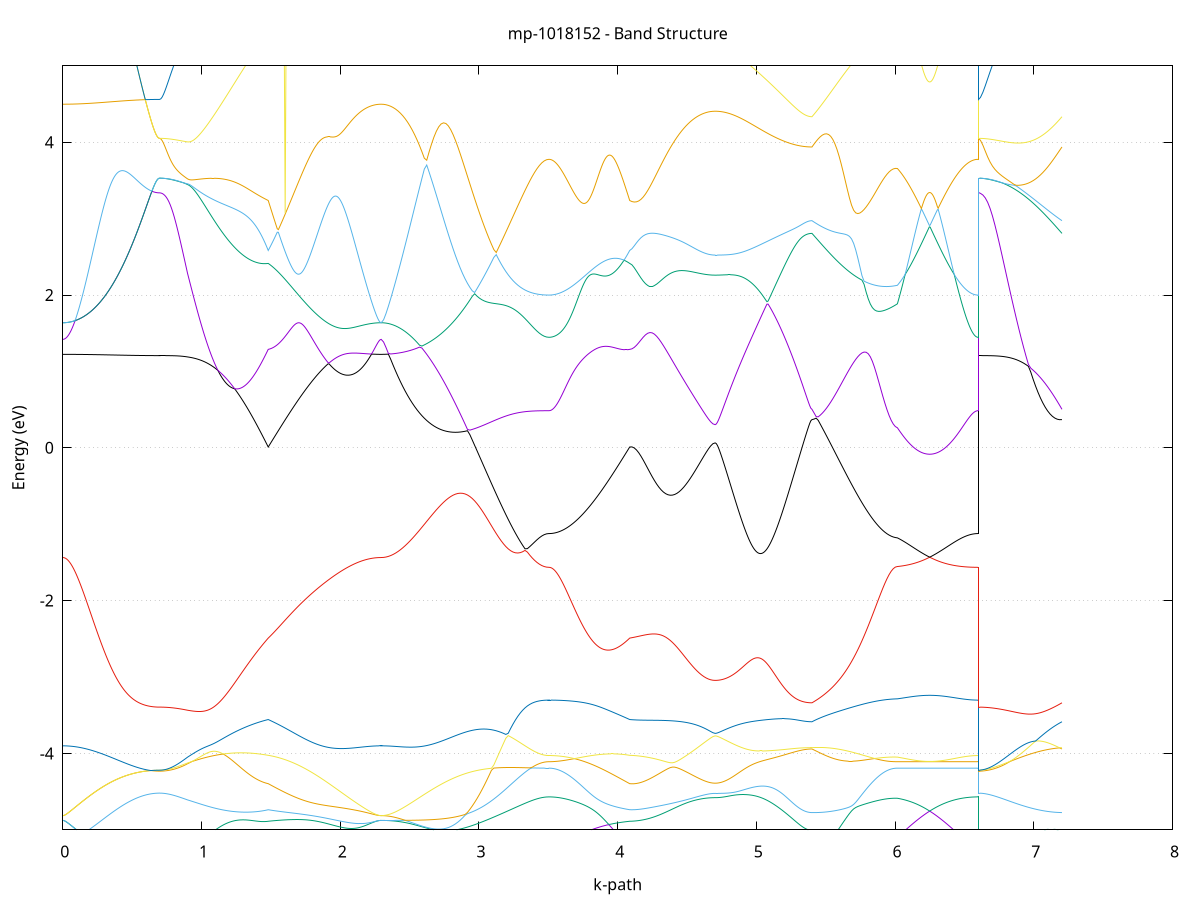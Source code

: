 set title 'mp-1018152 - Band Structure'
set xlabel 'k-path'
set ylabel 'Energy (eV)'
set grid y
set yrange [-5:5]
set terminal png size 800,600
set output 'mp-1018152_bands_gnuplot.png'
plot '-' using 1:2 with lines notitle, '-' using 1:2 with lines notitle, '-' using 1:2 with lines notitle, '-' using 1:2 with lines notitle, '-' using 1:2 with lines notitle, '-' using 1:2 with lines notitle, '-' using 1:2 with lines notitle, '-' using 1:2 with lines notitle, '-' using 1:2 with lines notitle, '-' using 1:2 with lines notitle, '-' using 1:2 with lines notitle, '-' using 1:2 with lines notitle, '-' using 1:2 with lines notitle, '-' using 1:2 with lines notitle, '-' using 1:2 with lines notitle, '-' using 1:2 with lines notitle, '-' using 1:2 with lines notitle, '-' using 1:2 with lines notitle, '-' using 1:2 with lines notitle, '-' using 1:2 with lines notitle, '-' using 1:2 with lines notitle, '-' using 1:2 with lines notitle, '-' using 1:2 with lines notitle, '-' using 1:2 with lines notitle
0.000000 -27.249146
0.005766 -27.249146
0.011533 -27.249146
0.017299 -27.249146
0.023065 -27.249146
0.028832 -27.249246
0.034598 -27.249246
0.040364 -27.249246
0.046130 -27.249246
0.051897 -27.249346
0.057663 -27.249346
0.063429 -27.249446
0.069196 -27.249446
0.074962 -27.249546
0.080728 -27.249546
0.086495 -27.249646
0.092261 -27.249646
0.098027 -27.249746
0.103793 -27.249846
0.109560 -27.249846
0.115326 -27.249946
0.121092 -27.250046
0.126859 -27.250146
0.132625 -27.250246
0.138391 -27.250346
0.144158 -27.250446
0.149924 -27.250546
0.155690 -27.250646
0.161456 -27.250746
0.167223 -27.250846
0.172989 -27.250946
0.178755 -27.251046
0.184522 -27.251146
0.190288 -27.251246
0.196054 -27.251446
0.201821 -27.251546
0.207587 -27.251646
0.213353 -27.251746
0.219120 -27.251946
0.224886 -27.252046
0.230652 -27.252146
0.236418 -27.252346
0.242185 -27.252446
0.247951 -27.252546
0.253717 -27.252746
0.259484 -27.252846
0.265250 -27.253046
0.271016 -27.253146
0.276783 -27.253346
0.282549 -27.253446
0.288315 -27.253646
0.294081 -27.253746
0.299848 -27.253946
0.305614 -27.254046
0.311380 -27.254246
0.317147 -27.254346
0.322913 -27.254546
0.328679 -27.254746
0.334446 -27.254846
0.340212 -27.255046
0.345978 -27.255146
0.351744 -27.255346
0.357511 -27.255446
0.363277 -27.255646
0.369043 -27.255846
0.374810 -27.255946
0.380576 -27.256146
0.386342 -27.256246
0.392109 -27.256446
0.397875 -27.256546
0.403641 -27.256746
0.409408 -27.256846
0.415174 -27.257046
0.420940 -27.257146
0.426706 -27.257346
0.432473 -27.257446
0.438239 -27.257646
0.444005 -27.257746
0.449772 -27.257846
0.455538 -27.258046
0.461304 -27.258146
0.467071 -27.258246
0.472837 -27.258446
0.478603 -27.258546
0.484369 -27.258646
0.490136 -27.258846
0.495902 -27.258946
0.501668 -27.259046
0.507435 -27.259146
0.513201 -27.259246
0.518967 -27.259346
0.524734 -27.259546
0.530500 -27.259646
0.536266 -27.259746
0.542032 -27.259846
0.547799 -27.259946
0.553565 -27.260046
0.559331 -27.260046
0.565098 -27.260146
0.570864 -27.260246
0.576630 -27.260346
0.582397 -27.260446
0.588163 -27.260446
0.593929 -27.260546
0.599696 -27.260646
0.605462 -27.260646
0.611228 -27.260746
0.616994 -27.260846
0.622761 -27.260846
0.628527 -27.260946
0.634293 -27.260946
0.640060 -27.261046
0.645826 -27.261046
0.651592 -27.261046
0.657359 -27.261146
0.663125 -27.261146
0.668891 -27.261146
0.674657 -27.261146
0.680424 -27.261146
0.686190 -27.261146
0.691956 -27.261146
0.697723 -27.261146
0.697723 -27.261246
0.707305 -27.261146
0.716888 -27.261146
0.726471 -27.261146
0.736053 -27.261046
0.745636 -27.261046
0.755219 -27.260946
0.764801 -27.260846
0.774384 -27.260646
0.783967 -27.260546
0.793549 -27.260446
0.803132 -27.260246
0.812715 -27.260046
0.822298 -27.259846
0.831880 -27.259646
0.841463 -27.259446
0.851046 -27.259246
0.860628 -27.258946
0.870211 -27.258746
0.879794 -27.258446
0.889376 -27.258146
0.898959 -27.257846
0.898959 -27.257846
0.907043 -27.257646
0.915126 -27.257446
0.923210 -27.257146
0.931294 -27.256946
0.939378 -27.256646
0.947461 -27.256346
0.955545 -27.256146
0.963629 -27.255846
0.971713 -27.255546
0.979796 -27.255246
0.987880 -27.254946
0.995964 -27.254646
1.004048 -27.254346
1.012131 -27.254046
1.020215 -27.253746
1.028299 -27.253346
1.036383 -27.253046
1.044466 -27.252746
1.052550 -27.252346
1.060634 -27.252046
1.068718 -27.251646
1.076801 -27.251346
1.084885 -27.250946
1.092969 -27.250646
1.101053 -27.250246
1.109136 -27.249946
1.117220 -27.249546
1.125304 -27.249146
1.133388 -27.248846
1.141471 -27.248446
1.149555 -27.248046
1.157639 -27.247746
1.165723 -27.247346
1.173806 -27.247046
1.181890 -27.246746
1.189974 -27.246446
1.198058 -27.246146
1.206141 -27.245946
1.214225 -27.245746
1.222309 -27.245846
1.230393 -27.246046
1.238476 -27.246646
1.246560 -27.247546
1.254644 -27.248546
1.262728 -27.249646
1.270811 -27.250846
1.278895 -27.252046
1.286979 -27.253246
1.295063 -27.254446
1.303146 -27.255746
1.311230 -27.256946
1.319314 -27.258246
1.327398 -27.259446
1.335481 -27.260746
1.343565 -27.261946
1.351649 -27.263246
1.359733 -27.264446
1.367816 -27.265746
1.375900 -27.266946
1.383984 -27.268246
1.392068 -27.269446
1.400151 -27.270746
1.408235 -27.271946
1.416319 -27.273146
1.424403 -27.274346
1.432486 -27.275546
1.440570 -27.276746
1.448654 -27.277946
1.456738 -27.279146
1.464821 -27.280346
1.472905 -27.281446
1.480989 -27.282646
1.480989 -27.282646
1.489132 -27.281446
1.497276 -27.280246
1.505419 -27.279146
1.513563 -27.277946
1.521706 -27.276746
1.529850 -27.275546
1.537993 -27.274346
1.546137 -27.273146
1.554280 -27.271846
1.562423 -27.270646
1.570567 -27.269446
1.578710 -27.268246
1.586854 -27.266946
1.594997 -27.265746
1.603141 -27.264546
1.611284 -27.263246
1.619428 -27.262046
1.627571 -27.260746
1.635715 -27.259546
1.643858 -27.258346
1.652002 -27.257046
1.660145 -27.255846
1.668288 -27.254646
1.676432 -27.253446
1.684575 -27.252146
1.692719 -27.251046
1.700862 -27.249846
1.709006 -27.248746
1.717149 -27.247646
1.725293 -27.246546
1.733436 -27.245546
1.741580 -27.244746
1.749723 -27.244046
1.757867 -27.243446
1.766010 -27.243146
1.774153 -27.242946
1.782297 -27.242846
1.790440 -27.242846
1.798584 -27.242846
1.806727 -27.242946
1.814871 -27.243046
1.823014 -27.243146
1.831158 -27.243246
1.839301 -27.243446
1.847445 -27.243546
1.855588 -27.243746
1.863732 -27.243946
1.871875 -27.244046
1.880018 -27.244246
1.888162 -27.244346
1.896305 -27.244546
1.904449 -27.244746
1.912592 -27.244846
1.920736 -27.245046
1.928879 -27.245246
1.937023 -27.245346
1.945166 -27.245546
1.953310 -27.245646
1.961453 -27.245846
1.969596 -27.245946
1.977740 -27.246146
1.985883 -27.246246
1.994027 -27.246446
2.002170 -27.246546
2.010314 -27.246646
2.018457 -27.246846
2.026601 -27.246946
2.034744 -27.247046
2.042888 -27.247246
2.051031 -27.247346
2.059175 -27.247446
2.067318 -27.247546
2.075461 -27.247646
2.083605 -27.247746
2.091748 -27.247846
2.099892 -27.247946
2.108035 -27.248046
2.116179 -27.248146
2.124322 -27.248246
2.132466 -27.248346
2.140609 -27.248446
2.148753 -27.248446
2.156896 -27.248546
2.165040 -27.248646
2.173183 -27.248646
2.181326 -27.248746
2.189470 -27.248846
2.197613 -27.248846
2.205757 -27.248946
2.213900 -27.248946
2.222044 -27.248946
2.230187 -27.249046
2.238331 -27.249046
2.246474 -27.249046
2.254618 -27.249146
2.262761 -27.249146
2.270905 -27.249146
2.279048 -27.249146
2.287191 -27.249146
2.295335 -27.249146
2.295335 -27.249146
2.312614 -27.249146
2.329894 -27.249046
2.347173 -27.248946
2.364453 -27.248846
2.381732 -27.248646
2.399012 -27.248446
2.416291 -27.248246
2.433571 -27.247946
2.450850 -27.247646
2.468130 -27.247346
2.485409 -27.246946
2.502689 -27.246546
2.519968 -27.246146
2.537248 -27.245646
2.554527 -27.245246
2.571807 -27.244746
2.589087 -27.244146
2.606366 -27.243646
2.623646 -27.243046
2.640925 -27.242546
2.658205 -27.241946
2.675484 -27.241346
2.692764 -27.240746
2.710043 -27.240146
2.727323 -27.239446
2.744602 -27.238846
2.761882 -27.240546
2.779161 -27.243546
2.796441 -27.246646
2.813720 -27.249746
2.831000 -27.252846
2.848279 -27.255946
2.865559 -27.258946
2.882838 -27.262046
2.900118 -27.265146
2.917397 -27.268146
2.934677 -27.271146
2.951956 -27.274146
2.969236 -27.277046
2.986515 -27.279946
3.003795 -27.282746
3.021074 -27.285546
3.038354 -27.288246
3.055633 -27.290846
3.072913 -27.293446
3.090192 -27.295946
3.107472 -27.298346
3.124751 -27.300646
3.142031 -27.302946
3.159310 -27.305046
3.176590 -27.307146
3.193869 -27.309146
3.211149 -27.311046
3.228428 -27.312746
3.245708 -27.314446
3.262987 -27.316046
3.280267 -27.317546
3.297546 -27.319046
3.314826 -27.320546
3.332105 -27.321846
3.349385 -27.323146
3.366664 -27.324246
3.383944 -27.325246
3.401223 -27.326146
3.418503 -27.326946
3.435782 -27.327546
3.453062 -27.327946
3.470341 -27.328346
3.487621 -27.328546
3.504900 -27.328646
3.504900 -27.328646
3.512984 -27.328646
3.521068 -27.328546
3.529152 -27.328546
3.537235 -27.328446
3.545319 -27.328346
3.553403 -27.328246
3.561487 -27.328146
3.569570 -27.327946
3.577654 -27.327846
3.585738 -27.327646
3.593822 -27.327446
3.601905 -27.327246
3.609989 -27.326946
3.618073 -27.326746
3.626157 -27.326446
3.634240 -27.326146
3.642324 -27.325846
3.650408 -27.325546
3.658492 -27.325146
3.666575 -27.324746
3.674659 -27.324346
3.682743 -27.323946
3.690827 -27.323546
3.698910 -27.323046
3.706994 -27.322646
3.715078 -27.322146
3.723162 -27.321646
3.731245 -27.321146
3.739329 -27.320546
3.747413 -27.320046
3.755497 -27.319446
3.763580 -27.318846
3.771664 -27.318246
3.779748 -27.317646
3.787832 -27.316946
3.795915 -27.316346
3.803999 -27.315646
3.812083 -27.314946
3.820167 -27.314246
3.828250 -27.313546
3.836334 -27.312746
3.844418 -27.312046
3.852502 -27.311246
3.860585 -27.310446
3.868669 -27.309646
3.876753 -27.308846
3.884837 -27.307946
3.892920 -27.307146
3.901004 -27.306246
3.909088 -27.305346
3.917172 -27.304446
3.925255 -27.303546
3.933339 -27.302646
3.941423 -27.301646
3.949507 -27.300746
3.957590 -27.299746
3.965674 -27.298746
3.973758 -27.297746
3.981842 -27.296746
3.989925 -27.295746
3.998009 -27.294746
4.006093 -27.293646
4.014177 -27.292646
4.022260 -27.291546
4.030344 -27.290446
4.038428 -27.289346
4.046512 -27.288246
4.054595 -27.287146
4.062679 -27.286046
4.070763 -27.284946
4.078847 -27.283746
4.086930 -27.282646
4.086930 -27.282646
4.103137 -27.283746
4.119343 -27.286246
4.135549 -27.289046
4.151755 -27.291846
4.167961 -27.294646
4.184168 -27.297446
4.200374 -27.300146
4.216580 -27.302946
4.232786 -27.305646
4.248993 -27.308246
4.265199 -27.310846
4.281405 -27.313446
4.297611 -27.315946
4.313818 -27.318346
4.330024 -27.320746
4.346230 -27.323046
4.362436 -27.325246
4.378642 -27.327346
4.394849 -27.329446
4.411055 -27.331446
4.427261 -27.333346
4.443467 -27.335146
4.459674 -27.336846
4.475880 -27.338446
4.492086 -27.340046
4.508292 -27.341446
4.524499 -27.342746
4.540705 -27.343946
4.556911 -27.345046
4.573117 -27.346046
4.589323 -27.346946
4.605530 -27.347646
4.621736 -27.348346
4.637942 -27.348846
4.654148 -27.349246
4.670355 -27.349546
4.686561 -27.349746
4.702767 -27.349746
4.702767 -27.349746
4.710886 -27.349746
4.719004 -27.349746
4.727122 -27.349646
4.735241 -27.349546
4.743359 -27.349446
4.751478 -27.349246
4.759596 -27.349046
4.767715 -27.348846
4.775833 -27.348546
4.783952 -27.348246
4.792070 -27.347946
4.800189 -27.347646
4.808307 -27.347246
4.816426 -27.346846
4.824544 -27.346446
4.832662 -27.345946
4.840781 -27.345446
4.848899 -27.344946
4.857018 -27.344346
4.865136 -27.343846
4.873255 -27.343246
4.881373 -27.342546
4.889492 -27.341946
4.897610 -27.341246
4.905729 -27.340546
4.913847 -27.339746
4.921966 -27.339046
4.930084 -27.338246
4.938203 -27.337446
4.946321 -27.336546
4.954439 -27.335646
4.962558 -27.334846
4.970676 -27.333846
4.978795 -27.332946
4.986913 -27.331946
4.995032 -27.331046
5.003150 -27.329946
5.011269 -27.328946
5.019387 -27.327946
5.027506 -27.326846
5.035624 -27.325746
5.043743 -27.324646
5.051861 -27.323446
5.059979 -27.322346
5.068098 -27.321146
5.076216 -27.319946
5.084335 -27.318746
5.092453 -27.317446
5.100572 -27.316246
5.108690 -27.314946
5.116809 -27.313646
5.124927 -27.312346
5.133046 -27.311046
5.141164 -27.309746
5.149283 -27.308346
5.157401 -27.307046
5.165520 -27.305646
5.173638 -27.304246
5.181756 -27.302846
5.189875 -27.301446
5.197993 -27.300046
5.206112 -27.298546
5.214230 -27.297146
5.222349 -27.295646
5.230467 -27.294246
5.238586 -27.292746
5.246704 -27.291246
5.254823 -27.289746
5.262941 -27.288246
5.271060 -27.286746
5.279178 -27.285246
5.287297 -27.283746
5.295415 -27.282246
5.303533 -27.280746
5.311652 -27.279246
5.319770 -27.277746
5.327889 -27.276146
5.336007 -27.274646
5.344126 -27.273146
5.352244 -27.271646
5.360363 -27.270246
5.368481 -27.268846
5.376600 -27.267446
5.384718 -27.266246
5.392837 -27.265346
5.400955 -27.264946
5.400955 -27.264946
5.415975 -27.267546
5.430995 -27.270246
5.446015 -27.272846
5.461035 -27.275446
5.476055 -27.277946
5.491075 -27.280546
5.506095 -27.282946
5.521115 -27.285446
5.536135 -27.287846
5.551156 -27.290146
5.566176 -27.292446
5.581196 -27.294646
5.596216 -27.296846
5.611236 -27.298946
5.626256 -27.301046
5.641276 -27.303046
5.656296 -27.304946
5.671316 -27.306846
5.686336 -27.308646
5.701356 -27.310346
5.716376 -27.312046
5.731396 -27.313646
5.746416 -27.315146
5.761436 -27.316546
5.776456 -27.317946
5.791476 -27.319146
5.806496 -27.320346
5.821516 -27.321446
5.836536 -27.322546
5.851557 -27.323446
5.866577 -27.324346
5.881597 -27.325146
5.896617 -27.325846
5.911637 -27.326446
5.926657 -27.327046
5.941677 -27.327446
5.956697 -27.327846
5.971717 -27.328146
5.986737 -27.328346
6.001757 -27.328446
6.016777 -27.328546
6.016777 -27.328546
6.022536 -27.328446
6.028295 -27.328446
6.034054 -27.328446
6.039812 -27.328446
6.045571 -27.328446
6.051330 -27.328446
6.057089 -27.328446
6.062848 -27.328446
6.068607 -27.328346
6.074365 -27.328346
6.080124 -27.328346
6.085883 -27.328346
6.091642 -27.328346
6.097401 -27.328346
6.103160 -27.328346
6.108918 -27.328246
6.114677 -27.328246
6.120436 -27.328246
6.126195 -27.328246
6.131954 -27.328246
6.137713 -27.328146
6.143471 -27.328146
6.149230 -27.328146
6.154989 -27.328146
6.160748 -27.328146
6.166507 -27.328146
6.172266 -27.328046
6.178024 -27.328046
6.183783 -27.328046
6.189542 -27.328046
6.195301 -27.328046
6.201060 -27.327946
6.206819 -27.327946
6.212577 -27.327946
6.218336 -27.327946
6.224095 -27.327946
6.229854 -27.327846
6.235613 -27.327846
6.241372 -27.327846
6.247130 -27.327846
6.252889 -27.327846
6.258648 -27.327846
6.264407 -27.327846
6.270166 -27.327846
6.275925 -27.327946
6.281683 -27.327946
6.287442 -27.327946
6.293201 -27.327946
6.298960 -27.327946
6.304719 -27.328046
6.310478 -27.328046
6.316236 -27.328046
6.321995 -27.328046
6.327754 -27.328046
6.333513 -27.328146
6.339272 -27.328146
6.345031 -27.328146
6.350789 -27.328146
6.356548 -27.328146
6.362307 -27.328246
6.368066 -27.328246
6.373825 -27.328246
6.379584 -27.328246
6.385342 -27.328246
6.391101 -27.328246
6.396860 -27.328346
6.402619 -27.328346
6.408378 -27.328346
6.414137 -27.328346
6.419895 -27.328346
6.425654 -27.328346
6.431413 -27.328346
6.437172 -27.328446
6.442931 -27.328446
6.448690 -27.328446
6.454448 -27.328446
6.460207 -27.328446
6.465966 -27.328446
6.471725 -27.328446
6.477484 -27.328446
6.483243 -27.328546
6.489001 -27.328546
6.494760 -27.328546
6.500519 -27.328546
6.506278 -27.328546
6.512037 -27.328546
6.517796 -27.328546
6.523554 -27.328546
6.529313 -27.328546
6.535072 -27.328546
6.540831 -27.328546
6.546590 -27.328546
6.552349 -27.328546
6.558107 -27.328546
6.563866 -27.328646
6.569625 -27.328646
6.575384 -27.328646
6.581143 -27.328646
6.586902 -27.328646
6.592660 -27.328646
6.598419 -27.328646
6.598419 -27.261146
6.615699 -27.261146
6.632978 -27.261046
6.650258 -27.260946
6.667537 -27.260746
6.684817 -27.260546
6.702096 -27.260246
6.719376 -27.259946
6.736655 -27.259546
6.753935 -27.259146
6.771214 -27.258746
6.788494 -27.258246
6.805773 -27.257646
6.823053 -27.257046
6.840332 -27.256446
6.857612 -27.255846
6.874891 -27.255146
6.892171 -27.254446
6.909450 -27.253646
6.926730 -27.252946
6.944009 -27.252146
6.961289 -27.251246
6.978568 -27.250446
6.995848 -27.249646
7.013127 -27.248746
7.030407 -27.247846
7.047686 -27.247046
7.064966 -27.246146
7.082245 -27.245246
7.099525 -27.245946
7.116804 -27.249146
7.134084 -27.252246
7.151363 -27.255446
7.168643 -27.258646
7.185922 -27.261746
7.203202 -27.264946
e
0.000000 -27.190646
0.005766 -27.190646
0.011533 -27.190646
0.017299 -27.190646
0.023065 -27.190646
0.028832 -27.190646
0.034598 -27.190646
0.040364 -27.190646
0.046130 -27.190646
0.051897 -27.190646
0.057663 -27.190646
0.063429 -27.190646
0.069196 -27.190646
0.074962 -27.190646
0.080728 -27.190646
0.086495 -27.190646
0.092261 -27.190646
0.098027 -27.190646
0.103793 -27.190546
0.109560 -27.190546
0.115326 -27.190546
0.121092 -27.190546
0.126859 -27.190546
0.132625 -27.190546
0.138391 -27.190546
0.144158 -27.190546
0.149924 -27.190546
0.155690 -27.190546
0.161456 -27.190446
0.167223 -27.190446
0.172989 -27.190446
0.178755 -27.190446
0.184522 -27.190446
0.190288 -27.190446
0.196054 -27.190446
0.201821 -27.190446
0.207587 -27.190346
0.213353 -27.190346
0.219120 -27.190346
0.224886 -27.190346
0.230652 -27.190346
0.236418 -27.190346
0.242185 -27.190246
0.247951 -27.190246
0.253717 -27.190246
0.259484 -27.190246
0.265250 -27.190246
0.271016 -27.190246
0.276783 -27.190146
0.282549 -27.190146
0.288315 -27.190146
0.294081 -27.190146
0.299848 -27.190146
0.305614 -27.190046
0.311380 -27.190046
0.317147 -27.190046
0.322913 -27.190046
0.328679 -27.190046
0.334446 -27.190046
0.340212 -27.189946
0.345978 -27.189946
0.351744 -27.189946
0.357511 -27.189946
0.363277 -27.189946
0.369043 -27.189846
0.374810 -27.189846
0.380576 -27.189846
0.386342 -27.189846
0.392109 -27.189846
0.397875 -27.189846
0.403641 -27.189746
0.409408 -27.189746
0.415174 -27.189746
0.420940 -27.189746
0.426706 -27.189746
0.432473 -27.189746
0.438239 -27.189646
0.444005 -27.189646
0.449772 -27.189646
0.455538 -27.189646
0.461304 -27.189646
0.467071 -27.189646
0.472837 -27.189546
0.478603 -27.189546
0.484369 -27.189546
0.490136 -27.189546
0.495902 -27.189546
0.501668 -27.189546
0.507435 -27.189446
0.513201 -27.189446
0.518967 -27.189446
0.524734 -27.189446
0.530500 -27.189446
0.536266 -27.189446
0.542032 -27.189446
0.547799 -27.189446
0.553565 -27.189346
0.559331 -27.189346
0.565098 -27.189346
0.570864 -27.189346
0.576630 -27.189346
0.582397 -27.189346
0.588163 -27.189346
0.593929 -27.189346
0.599696 -27.189346
0.605462 -27.189346
0.611228 -27.189346
0.616994 -27.189246
0.622761 -27.189246
0.628527 -27.189246
0.634293 -27.189246
0.640060 -27.189246
0.645826 -27.189246
0.651592 -27.189246
0.657359 -27.189246
0.663125 -27.189246
0.668891 -27.189246
0.674657 -27.189246
0.680424 -27.189246
0.686190 -27.189246
0.691956 -27.189246
0.697723 -27.189246
0.697723 -27.189246
0.707305 -27.189246
0.716888 -27.189346
0.726471 -27.189446
0.736053 -27.189646
0.745636 -27.189846
0.755219 -27.190146
0.764801 -27.190446
0.774384 -27.190846
0.783967 -27.191246
0.793549 -27.191746
0.803132 -27.192246
0.812715 -27.192846
0.822298 -27.193446
0.831880 -27.194146
0.841463 -27.194846
0.851046 -27.195546
0.860628 -27.196346
0.870211 -27.197246
0.879794 -27.198146
0.889376 -27.199046
0.898959 -27.200046
0.898959 -27.200046
0.907043 -27.200746
0.915126 -27.201546
0.923210 -27.202346
0.931294 -27.203146
0.939378 -27.203946
0.947461 -27.204746
0.955545 -27.205646
0.963629 -27.206546
0.971713 -27.207446
0.979796 -27.208346
0.987880 -27.209246
0.995964 -27.210246
1.004048 -27.211246
1.012131 -27.212246
1.020215 -27.213246
1.028299 -27.214246
1.036383 -27.215246
1.044466 -27.216346
1.052550 -27.217346
1.060634 -27.218446
1.068718 -27.219546
1.076801 -27.220646
1.084885 -27.221746
1.092969 -27.222946
1.101053 -27.224046
1.109136 -27.225246
1.117220 -27.226346
1.125304 -27.227546
1.133388 -27.228746
1.141471 -27.229846
1.149555 -27.231046
1.157639 -27.232246
1.165723 -27.233446
1.173806 -27.234646
1.181890 -27.235846
1.189974 -27.236946
1.198058 -27.238146
1.206141 -27.239246
1.214225 -27.240246
1.222309 -27.241046
1.230393 -27.241646
1.238476 -27.241946
1.246560 -27.242046
1.254644 -27.242046
1.262728 -27.243246
1.270811 -27.244546
1.278895 -27.245746
1.286979 -27.246946
1.295063 -27.248246
1.303146 -27.249446
1.311230 -27.250746
1.319314 -27.252046
1.327398 -27.253246
1.335481 -27.254546
1.343565 -27.255746
1.351649 -27.257046
1.359733 -27.258346
1.367816 -27.259546
1.375900 -27.260846
1.383984 -27.262146
1.392068 -27.263346
1.400151 -27.264646
1.408235 -27.265946
1.416319 -27.267146
1.424403 -27.268446
1.432486 -27.269646
1.440570 -27.270946
1.448654 -27.272146
1.456738 -27.273346
1.464821 -27.274646
1.472905 -27.275846
1.480989 -27.277046
1.480989 -27.277046
1.489132 -27.275846
1.497276 -27.274646
1.505419 -27.273446
1.513563 -27.272246
1.521706 -27.270946
1.529850 -27.269746
1.537993 -27.268546
1.546137 -27.267246
1.554280 -27.266046
1.562423 -27.264846
1.570567 -27.263546
1.578710 -27.262346
1.586854 -27.261046
1.594997 -27.259846
1.603141 -27.258546
1.611284 -27.257346
1.619428 -27.256046
1.627571 -27.254846
1.635715 -27.253546
1.643858 -27.252346
1.652002 -27.251046
1.660145 -27.249846
1.668288 -27.248646
1.676432 -27.247346
1.684575 -27.246146
1.692719 -27.244946
1.700862 -27.243646
1.709006 -27.242446
1.717149 -27.241246
1.725293 -27.240046
1.733436 -27.238846
1.741580 -27.238246
1.749723 -27.237946
1.757867 -27.237446
1.766010 -27.236746
1.774153 -27.235946
1.782297 -27.235046
1.790440 -27.234046
1.798584 -27.233046
1.806727 -27.231946
1.814871 -27.230846
1.823014 -27.229746
1.831158 -27.228646
1.839301 -27.227546
1.847445 -27.226446
1.855588 -27.225346
1.863732 -27.224246
1.871875 -27.223146
1.880018 -27.222046
1.888162 -27.220946
1.896305 -27.219946
1.904449 -27.218846
1.912592 -27.217846
1.920736 -27.216746
1.928879 -27.215746
1.937023 -27.214746
1.945166 -27.213746
1.953310 -27.212746
1.961453 -27.211846
1.969596 -27.210846
1.977740 -27.209946
1.985883 -27.209046
1.994027 -27.208146
2.002170 -27.207246
2.010314 -27.206346
2.018457 -27.205546
2.026601 -27.204746
2.034744 -27.203946
2.042888 -27.203146
2.051031 -27.202346
2.059175 -27.201646
2.067318 -27.200946
2.075461 -27.200246
2.083605 -27.199546
2.091748 -27.198946
2.099892 -27.198246
2.108035 -27.197646
2.116179 -27.197046
2.124322 -27.196546
2.132466 -27.195946
2.140609 -27.195446
2.148753 -27.195046
2.156896 -27.194546
2.165040 -27.194146
2.173183 -27.193646
2.181326 -27.193346
2.189470 -27.192946
2.197613 -27.192646
2.205757 -27.192346
2.213900 -27.192046
2.222044 -27.191746
2.230187 -27.191546
2.238331 -27.191346
2.246474 -27.191146
2.254618 -27.191046
2.262761 -27.190846
2.270905 -27.190746
2.279048 -27.190746
2.287191 -27.190646
2.295335 -27.190646
2.295335 -27.190646
2.312614 -27.190746
2.329894 -27.191046
2.347173 -27.191446
2.364453 -27.191946
2.381732 -27.192746
2.399012 -27.193646
2.416291 -27.194646
2.433571 -27.195846
2.450850 -27.197146
2.468130 -27.198646
2.485409 -27.200246
2.502689 -27.202046
2.519968 -27.203946
2.537248 -27.205946
2.554527 -27.208046
2.571807 -27.210346
2.589087 -27.212646
2.606366 -27.215146
2.623646 -27.217646
2.640925 -27.220346
2.658205 -27.223046
2.675484 -27.225746
2.692764 -27.228646
2.710043 -27.231546
2.727323 -27.234446
2.744602 -27.237446
2.761882 -27.238246
2.779161 -27.238846
2.796441 -27.241846
2.813720 -27.244846
2.831000 -27.247946
2.848279 -27.250946
2.865559 -27.254046
2.882838 -27.257146
2.900118 -27.260246
2.917397 -27.263346
2.934677 -27.266446
2.951956 -27.269446
2.969236 -27.272546
2.986515 -27.275546
3.003795 -27.278546
3.021074 -27.281446
3.038354 -27.284346
3.055633 -27.287246
3.072913 -27.290046
3.090192 -27.292746
3.107472 -27.295446
3.124751 -27.298046
3.142031 -27.300546
3.159310 -27.303046
3.176590 -27.305346
3.193869 -27.307646
3.211149 -27.309746
3.228428 -27.311846
3.245708 -27.313746
3.262987 -27.315646
3.280267 -27.317346
3.297546 -27.318946
3.314826 -27.320246
3.332105 -27.321346
3.349385 -27.322446
3.366664 -27.323446
3.383944 -27.324246
3.401223 -27.324946
3.418503 -27.325646
3.435782 -27.326146
3.453062 -27.326546
3.470341 -27.326746
3.487621 -27.326946
3.504900 -27.327046
3.504900 -27.327046
3.512984 -27.327046
3.521068 -27.326946
3.529152 -27.326946
3.537235 -27.326846
3.545319 -27.326746
3.553403 -27.326646
3.561487 -27.326446
3.569570 -27.326346
3.577654 -27.326146
3.585738 -27.325946
3.593822 -27.325646
3.601905 -27.325446
3.609989 -27.325146
3.618073 -27.324846
3.626157 -27.324546
3.634240 -27.324246
3.642324 -27.323846
3.650408 -27.323446
3.658492 -27.323046
3.666575 -27.322646
3.674659 -27.322146
3.682743 -27.321746
3.690827 -27.321246
3.698910 -27.320746
3.706994 -27.320246
3.715078 -27.319646
3.723162 -27.319146
3.731245 -27.318546
3.739329 -27.317946
3.747413 -27.317246
3.755497 -27.316646
3.763580 -27.315946
3.771664 -27.315346
3.779748 -27.314646
3.787832 -27.313846
3.795915 -27.313146
3.803999 -27.312446
3.812083 -27.311646
3.820167 -27.310846
3.828250 -27.310046
3.836334 -27.309246
3.844418 -27.308346
3.852502 -27.307546
3.860585 -27.306646
3.868669 -27.305746
3.876753 -27.304846
3.884837 -27.303946
3.892920 -27.303046
3.901004 -27.302046
3.909088 -27.301146
3.917172 -27.300146
3.925255 -27.299146
3.933339 -27.298146
3.941423 -27.297146
3.949507 -27.296146
3.957590 -27.295046
3.965674 -27.294046
3.973758 -27.292946
3.981842 -27.291846
3.989925 -27.290846
3.998009 -27.289746
4.006093 -27.288646
4.014177 -27.287446
4.022260 -27.286346
4.030344 -27.285246
4.038428 -27.284046
4.046512 -27.282946
4.054595 -27.281746
4.062679 -27.280646
4.070763 -27.279446
4.078847 -27.278246
4.086930 -27.277046
4.086930 -27.277046
4.103137 -27.274946
4.119343 -27.271546
4.135549 -27.267846
4.151755 -27.264046
4.167961 -27.260146
4.184168 -27.256246
4.200374 -27.252446
4.216580 -27.248546
4.232786 -27.244746
4.248993 -27.241046
4.265199 -27.237446
4.281405 -27.234446
4.297611 -27.233646
4.313818 -27.233546
4.330024 -27.233446
4.346230 -27.233446
4.362436 -27.233446
4.378642 -27.233446
4.394849 -27.233346
4.411055 -27.233346
4.427261 -27.233346
4.443467 -27.233346
4.459674 -27.233246
4.475880 -27.233246
4.492086 -27.233246
4.508292 -27.233146
4.524499 -27.233146
4.540705 -27.233146
4.556911 -27.233146
4.573117 -27.233046
4.589323 -27.233046
4.605530 -27.233046
4.621736 -27.233046
4.637942 -27.233046
4.654148 -27.232946
4.670355 -27.232946
4.686561 -27.232946
4.702767 -27.232946
4.702767 -27.232946
4.710886 -27.232946
4.719004 -27.232946
4.727122 -27.232946
4.735241 -27.233046
4.743359 -27.233046
4.751478 -27.233046
4.759596 -27.233046
4.767715 -27.233146
4.775833 -27.233146
4.783952 -27.233146
4.792070 -27.233246
4.800189 -27.233246
4.808307 -27.233346
4.816426 -27.233346
4.824544 -27.233446
4.832662 -27.233446
4.840781 -27.233546
4.848899 -27.233646
4.857018 -27.233646
4.865136 -27.233746
4.873255 -27.233846
4.881373 -27.233946
4.889492 -27.233946
4.897610 -27.234046
4.905729 -27.234146
4.913847 -27.234246
4.921966 -27.234346
4.930084 -27.234446
4.938203 -27.234546
4.946321 -27.234646
4.954439 -27.234746
4.962558 -27.234846
4.970676 -27.234946
4.978795 -27.235046
4.986913 -27.235146
4.995032 -27.235246
5.003150 -27.235346
5.011269 -27.235446
5.019387 -27.235546
5.027506 -27.235746
5.035624 -27.235846
5.043743 -27.235946
5.051861 -27.236046
5.059979 -27.236146
5.068098 -27.236246
5.076216 -27.236346
5.084335 -27.236446
5.092453 -27.236646
5.100572 -27.236746
5.108690 -27.236846
5.116809 -27.236946
5.124927 -27.237046
5.133046 -27.237146
5.141164 -27.237246
5.149283 -27.237346
5.157401 -27.237446
5.165520 -27.237546
5.173638 -27.237646
5.181756 -27.237746
5.189875 -27.237846
5.197993 -27.237946
5.206112 -27.238046
5.214230 -27.238146
5.222349 -27.238146
5.230467 -27.238246
5.238586 -27.238346
5.246704 -27.238446
5.254823 -27.238546
5.262941 -27.238646
5.271060 -27.238746
5.279178 -27.239146
5.287297 -27.240346
5.295415 -27.241746
5.303533 -27.243246
5.311652 -27.244646
5.319770 -27.246146
5.327889 -27.247646
5.336007 -27.249146
5.344126 -27.250546
5.352244 -27.252046
5.360363 -27.253546
5.368481 -27.254946
5.376600 -27.256246
5.384718 -27.257446
5.392837 -27.258346
5.400955 -27.258746
5.400955 -27.258746
5.415975 -27.261346
5.430995 -27.264046
5.446015 -27.266646
5.461035 -27.269246
5.476055 -27.271846
5.491075 -27.274446
5.506095 -27.276946
5.521115 -27.279446
5.536135 -27.281946
5.551156 -27.284446
5.566176 -27.286846
5.581196 -27.289246
5.596216 -27.291546
5.611236 -27.293846
5.626256 -27.296046
5.641276 -27.298146
5.656296 -27.300246
5.671316 -27.302346
5.686336 -27.304346
5.701356 -27.306246
5.716376 -27.308046
5.731396 -27.309846
5.746416 -27.311546
5.761436 -27.313146
5.776456 -27.314746
5.791476 -27.316146
5.806496 -27.317546
5.821516 -27.318846
5.836536 -27.320046
5.851557 -27.321146
5.866577 -27.322146
5.881597 -27.323046
5.896617 -27.323946
5.911637 -27.324646
5.926657 -27.325346
5.941677 -27.325846
5.956697 -27.326346
5.971717 -27.326646
5.986737 -27.326946
6.001757 -27.327046
6.016777 -27.327146
6.016777 -27.327146
6.022536 -27.327146
6.028295 -27.327146
6.034054 -27.327146
6.039812 -27.327146
6.045571 -27.327146
6.051330 -27.327146
6.057089 -27.327246
6.062848 -27.327246
6.068607 -27.327246
6.074365 -27.327246
6.080124 -27.327246
6.085883 -27.327246
6.091642 -27.327246
6.097401 -27.327346
6.103160 -27.327346
6.108918 -27.327346
6.114677 -27.327346
6.120436 -27.327346
6.126195 -27.327346
6.131954 -27.327446
6.137713 -27.327446
6.143471 -27.327446
6.149230 -27.327446
6.154989 -27.327446
6.160748 -27.327546
6.166507 -27.327546
6.172266 -27.327546
6.178024 -27.327546
6.183783 -27.327546
6.189542 -27.327546
6.195301 -27.327646
6.201060 -27.327646
6.206819 -27.327646
6.212577 -27.327646
6.218336 -27.327746
6.224095 -27.327746
6.229854 -27.327746
6.235613 -27.327746
6.241372 -27.327746
6.247130 -27.327846
6.252889 -27.327846
6.258648 -27.327746
6.264407 -27.327746
6.270166 -27.327746
6.275925 -27.327746
6.281683 -27.327746
6.287442 -27.327646
6.293201 -27.327646
6.298960 -27.327646
6.304719 -27.327646
6.310478 -27.327546
6.316236 -27.327546
6.321995 -27.327546
6.327754 -27.327546
6.333513 -27.327546
6.339272 -27.327546
6.345031 -27.327446
6.350789 -27.327446
6.356548 -27.327446
6.362307 -27.327446
6.368066 -27.327446
6.373825 -27.327346
6.379584 -27.327346
6.385342 -27.327346
6.391101 -27.327346
6.396860 -27.327346
6.402619 -27.327346
6.408378 -27.327246
6.414137 -27.327246
6.419895 -27.327246
6.425654 -27.327246
6.431413 -27.327246
6.437172 -27.327246
6.442931 -27.327246
6.448690 -27.327146
6.454448 -27.327146
6.460207 -27.327146
6.465966 -27.327146
6.471725 -27.327146
6.477484 -27.327146
6.483243 -27.327146
6.489001 -27.327146
6.494760 -27.327146
6.500519 -27.327046
6.506278 -27.327046
6.512037 -27.327046
6.517796 -27.327046
6.523554 -27.327046
6.529313 -27.327046
6.535072 -27.327046
6.540831 -27.327046
6.546590 -27.327046
6.552349 -27.327046
6.558107 -27.327046
6.563866 -27.327046
6.569625 -27.327046
6.575384 -27.327046
6.581143 -27.327046
6.586902 -27.327046
6.592660 -27.327046
6.598419 -27.327046
6.598419 -27.189246
6.615699 -27.189346
6.632978 -27.189546
6.650258 -27.189946
6.667537 -27.190546
6.684817 -27.191246
6.702096 -27.192146
6.719376 -27.193246
6.736655 -27.194446
6.753935 -27.195746
6.771214 -27.197246
6.788494 -27.198946
6.805773 -27.200646
6.823053 -27.202546
6.840332 -27.204646
6.857612 -27.206746
6.874891 -27.209046
6.892171 -27.211446
6.909450 -27.213846
6.926730 -27.216446
6.944009 -27.219146
6.961289 -27.221846
6.978568 -27.224746
6.995848 -27.227546
7.013127 -27.230546
7.030407 -27.233546
7.047686 -27.236546
7.064966 -27.239646
7.082245 -27.242846
7.099525 -27.244346
7.116804 -27.243446
7.134084 -27.246446
7.151363 -27.249446
7.168643 -27.252546
7.185922 -27.255646
7.203202 -27.258746
e
0.000000 -27.190646
0.005766 -27.190646
0.011533 -27.190646
0.017299 -27.190646
0.023065 -27.190646
0.028832 -27.190646
0.034598 -27.190646
0.040364 -27.190646
0.046130 -27.190646
0.051897 -27.190646
0.057663 -27.190646
0.063429 -27.190646
0.069196 -27.190646
0.074962 -27.190646
0.080728 -27.190646
0.086495 -27.190646
0.092261 -27.190646
0.098027 -27.190646
0.103793 -27.190546
0.109560 -27.190546
0.115326 -27.190546
0.121092 -27.190546
0.126859 -27.190546
0.132625 -27.190546
0.138391 -27.190546
0.144158 -27.190546
0.149924 -27.190546
0.155690 -27.190546
0.161456 -27.190446
0.167223 -27.190446
0.172989 -27.190446
0.178755 -27.190446
0.184522 -27.190446
0.190288 -27.190446
0.196054 -27.190446
0.201821 -27.190446
0.207587 -27.190346
0.213353 -27.190346
0.219120 -27.190346
0.224886 -27.190346
0.230652 -27.190346
0.236418 -27.190346
0.242185 -27.190246
0.247951 -27.190246
0.253717 -27.190246
0.259484 -27.190246
0.265250 -27.190246
0.271016 -27.190246
0.276783 -27.190146
0.282549 -27.190146
0.288315 -27.190146
0.294081 -27.190146
0.299848 -27.190146
0.305614 -27.190046
0.311380 -27.190046
0.317147 -27.190046
0.322913 -27.190046
0.328679 -27.190046
0.334446 -27.190046
0.340212 -27.189946
0.345978 -27.189946
0.351744 -27.189946
0.357511 -27.189946
0.363277 -27.189946
0.369043 -27.189846
0.374810 -27.189846
0.380576 -27.189846
0.386342 -27.189846
0.392109 -27.189846
0.397875 -27.189846
0.403641 -27.189746
0.409408 -27.189746
0.415174 -27.189746
0.420940 -27.189746
0.426706 -27.189746
0.432473 -27.189746
0.438239 -27.189646
0.444005 -27.189646
0.449772 -27.189646
0.455538 -27.189646
0.461304 -27.189646
0.467071 -27.189646
0.472837 -27.189546
0.478603 -27.189546
0.484369 -27.189546
0.490136 -27.189546
0.495902 -27.189546
0.501668 -27.189546
0.507435 -27.189446
0.513201 -27.189446
0.518967 -27.189446
0.524734 -27.189446
0.530500 -27.189446
0.536266 -27.189446
0.542032 -27.189446
0.547799 -27.189446
0.553565 -27.189346
0.559331 -27.189346
0.565098 -27.189346
0.570864 -27.189346
0.576630 -27.189346
0.582397 -27.189346
0.588163 -27.189346
0.593929 -27.189346
0.599696 -27.189346
0.605462 -27.189346
0.611228 -27.189346
0.616994 -27.189246
0.622761 -27.189246
0.628527 -27.189246
0.634293 -27.189246
0.640060 -27.189246
0.645826 -27.189246
0.651592 -27.189246
0.657359 -27.189246
0.663125 -27.189246
0.668891 -27.189246
0.674657 -27.189246
0.680424 -27.189246
0.686190 -27.189246
0.691956 -27.189246
0.697723 -27.189246
0.697723 -27.189246
0.707305 -27.189246
0.716888 -27.189346
0.726471 -27.189446
0.736053 -27.189546
0.745636 -27.189746
0.755219 -27.190046
0.764801 -27.190346
0.774384 -27.190646
0.783967 -27.191046
0.793549 -27.191446
0.803132 -27.191846
0.812715 -27.192346
0.822298 -27.192846
0.831880 -27.193446
0.841463 -27.194046
0.851046 -27.194746
0.860628 -27.195446
0.870211 -27.196146
0.879794 -27.196946
0.889376 -27.197746
0.898959 -27.198646
0.898959 -27.198646
0.907043 -27.199246
0.915126 -27.199946
0.923210 -27.200546
0.931294 -27.201346
0.939378 -27.202046
0.947461 -27.202746
0.955545 -27.203546
0.963629 -27.204346
0.971713 -27.205146
0.979796 -27.205946
0.987880 -27.206746
0.995964 -27.207646
1.004048 -27.208446
1.012131 -27.209346
1.020215 -27.210246
1.028299 -27.211146
1.036383 -27.212146
1.044466 -27.213046
1.052550 -27.214046
1.060634 -27.215046
1.068718 -27.216046
1.076801 -27.217046
1.084885 -27.218046
1.092969 -27.219046
1.101053 -27.220146
1.109136 -27.221146
1.117220 -27.222246
1.125304 -27.223346
1.133388 -27.224446
1.141471 -27.225546
1.149555 -27.226646
1.157639 -27.227746
1.165723 -27.228946
1.173806 -27.230046
1.181890 -27.231246
1.189974 -27.232446
1.198058 -27.233546
1.206141 -27.234746
1.214225 -27.235946
1.222309 -27.237146
1.230393 -27.238346
1.238476 -27.239546
1.246560 -27.240846
1.254644 -27.241846
1.262728 -27.241646
1.270811 -27.241346
1.278895 -27.241046
1.286979 -27.240746
1.295063 -27.240446
1.303146 -27.240046
1.311230 -27.239746
1.319314 -27.239346
1.327398 -27.239046
1.335481 -27.238646
1.343565 -27.238346
1.351649 -27.237946
1.359733 -27.237646
1.367816 -27.237246
1.375900 -27.236946
1.383984 -27.236546
1.392068 -27.236246
1.400151 -27.235946
1.408235 -27.235546
1.416319 -27.235246
1.424403 -27.234946
1.432486 -27.234546
1.440570 -27.234246
1.448654 -27.233946
1.456738 -27.233646
1.464821 -27.233346
1.472905 -27.233046
1.480989 -27.232746
1.480989 -27.232746
1.489132 -27.232946
1.497276 -27.233146
1.505419 -27.233446
1.513563 -27.233646
1.521706 -27.233846
1.529850 -27.234046
1.537993 -27.234246
1.546137 -27.234546
1.554280 -27.234746
1.562423 -27.234946
1.570567 -27.235146
1.578710 -27.235446
1.586854 -27.235646
1.594997 -27.235846
1.603141 -27.236046
1.611284 -27.236246
1.619428 -27.236446
1.627571 -27.236646
1.635715 -27.236946
1.643858 -27.237146
1.652002 -27.237346
1.660145 -27.237546
1.668288 -27.237646
1.676432 -27.237846
1.684575 -27.238046
1.692719 -27.238146
1.700862 -27.238346
1.709006 -27.238446
1.717149 -27.238446
1.725293 -27.238446
1.733436 -27.238446
1.741580 -27.237646
1.749723 -27.236446
1.757867 -27.235246
1.766010 -27.234146
1.774153 -27.232946
1.782297 -27.231846
1.790440 -27.230646
1.798584 -27.229546
1.806727 -27.228346
1.814871 -27.227246
1.823014 -27.226146
1.831158 -27.225046
1.839301 -27.223946
1.847445 -27.222946
1.855588 -27.221846
1.863732 -27.220846
1.871875 -27.219746
1.880018 -27.218746
1.888162 -27.217746
1.896305 -27.216746
1.904449 -27.215746
1.912592 -27.214746
1.920736 -27.213846
1.928879 -27.212946
1.937023 -27.211946
1.945166 -27.211046
1.953310 -27.210146
1.961453 -27.209346
1.969596 -27.208446
1.977740 -27.207646
1.985883 -27.206846
1.994027 -27.206046
2.002170 -27.205246
2.010314 -27.204446
2.018457 -27.203646
2.026601 -27.202946
2.034744 -27.202246
2.042888 -27.201546
2.051031 -27.200846
2.059175 -27.200246
2.067318 -27.199646
2.075461 -27.198946
2.083605 -27.198346
2.091748 -27.197846
2.099892 -27.197246
2.108035 -27.196746
2.116179 -27.196246
2.124322 -27.195746
2.132466 -27.195246
2.140609 -27.194846
2.148753 -27.194446
2.156896 -27.194046
2.165040 -27.193646
2.173183 -27.193246
2.181326 -27.192946
2.189470 -27.192646
2.197613 -27.192346
2.205757 -27.192046
2.213900 -27.191846
2.222044 -27.191646
2.230187 -27.191446
2.238331 -27.191246
2.246474 -27.191046
2.254618 -27.190946
2.262761 -27.190846
2.270905 -27.190746
2.279048 -27.190746
2.287191 -27.190646
2.295335 -27.190646
2.295335 -27.190646
2.312614 -27.190746
2.329894 -27.190946
2.347173 -27.191346
2.364453 -27.191846
2.381732 -27.192446
2.399012 -27.193246
2.416291 -27.194146
2.433571 -27.195146
2.450850 -27.196346
2.468130 -27.197646
2.485409 -27.199046
2.502689 -27.200546
2.519968 -27.202246
2.537248 -27.204046
2.554527 -27.205946
2.571807 -27.207946
2.589087 -27.210046
2.606366 -27.212246
2.623646 -27.214646
2.640925 -27.217046
2.658205 -27.219446
2.675484 -27.222046
2.692764 -27.224746
2.710043 -27.227446
2.727323 -27.230246
2.744602 -27.233046
2.761882 -27.235946
2.779161 -27.237546
2.796441 -27.236946
2.813720 -27.236346
2.831000 -27.235746
2.848279 -27.235146
2.865559 -27.234546
2.882838 -27.233946
2.900118 -27.233346
2.917397 -27.232746
2.934677 -27.232146
2.951956 -27.231646
2.969236 -27.231146
2.986515 -27.230546
3.003795 -27.230046
3.021074 -27.229646
3.038354 -27.229146
3.055633 -27.228746
3.072913 -27.228246
3.090192 -27.227846
3.107472 -27.227446
3.124751 -27.227146
3.142031 -27.226746
3.159310 -27.226446
3.176590 -27.226146
3.193869 -27.225846
3.211149 -27.225546
3.228428 -27.225346
3.245708 -27.225046
3.262987 -27.224846
3.280267 -27.224646
3.297546 -27.224446
3.314826 -27.224346
3.332105 -27.224146
3.349385 -27.224046
3.366664 -27.223846
3.383944 -27.223746
3.401223 -27.223646
3.418503 -27.223646
3.435782 -27.223546
3.453062 -27.223546
3.470341 -27.223446
3.487621 -27.223446
3.504900 -27.223446
3.504900 -27.223446
3.512984 -27.223446
3.521068 -27.223446
3.529152 -27.223446
3.537235 -27.223446
3.545319 -27.223546
3.553403 -27.223546
3.561487 -27.223546
3.569570 -27.223546
3.577654 -27.223646
3.585738 -27.223646
3.593822 -27.223746
3.601905 -27.223746
3.609989 -27.223846
3.618073 -27.223846
3.626157 -27.223946
3.634240 -27.223946
3.642324 -27.224046
3.650408 -27.224146
3.658492 -27.224146
3.666575 -27.224246
3.674659 -27.224346
3.682743 -27.224446
3.690827 -27.224546
3.698910 -27.224646
3.706994 -27.224746
3.715078 -27.224846
3.723162 -27.224946
3.731245 -27.225046
3.739329 -27.225146
3.747413 -27.225246
3.755497 -27.225446
3.763580 -27.225546
3.771664 -27.225646
3.779748 -27.225746
3.787832 -27.225946
3.795915 -27.226046
3.803999 -27.226246
3.812083 -27.226346
3.820167 -27.226446
3.828250 -27.226646
3.836334 -27.226746
3.844418 -27.226946
3.852502 -27.227146
3.860585 -27.227246
3.868669 -27.227446
3.876753 -27.227646
3.884837 -27.227746
3.892920 -27.227946
3.901004 -27.228146
3.909088 -27.228346
3.917172 -27.228446
3.925255 -27.228646
3.933339 -27.228846
3.941423 -27.229046
3.949507 -27.229246
3.957590 -27.229446
3.965674 -27.229646
3.973758 -27.229846
3.981842 -27.230046
3.989925 -27.230246
3.998009 -27.230446
4.006093 -27.230646
4.014177 -27.230846
4.022260 -27.231046
4.030344 -27.231246
4.038428 -27.231446
4.046512 -27.231646
4.054595 -27.231846
4.062679 -27.232046
4.070763 -27.232346
4.078847 -27.232546
4.086930 -27.232746
4.086930 -27.232746
4.103137 -27.232846
4.119343 -27.232846
4.135549 -27.232946
4.151755 -27.233046
4.167961 -27.233046
4.184168 -27.233146
4.200374 -27.233146
4.216580 -27.233146
4.232786 -27.233146
4.248993 -27.233146
4.265199 -27.233046
4.281405 -27.232346
4.297611 -27.229446
4.313818 -27.226046
4.330024 -27.222646
4.346230 -27.219246
4.362436 -27.215946
4.378642 -27.212846
4.394849 -27.209746
4.411055 -27.206746
4.427261 -27.203946
4.443467 -27.201146
4.459674 -27.198546
4.475880 -27.196146
4.492086 -27.193846
4.508292 -27.191646
4.524499 -27.189646
4.540705 -27.187846
4.556911 -27.186146
4.573117 -27.184646
4.589323 -27.183346
4.605530 -27.182146
4.621736 -27.181146
4.637942 -27.180346
4.654148 -27.179746
4.670355 -27.179246
4.686561 -27.178946
4.702767 -27.178846
4.702767 -27.178846
4.710886 -27.178946
4.719004 -27.178946
4.727122 -27.179046
4.735241 -27.179146
4.743359 -27.179246
4.751478 -27.179346
4.759596 -27.179546
4.767715 -27.179746
4.775833 -27.179946
4.783952 -27.180246
4.792070 -27.180546
4.800189 -27.180846
4.808307 -27.181146
4.816426 -27.181546
4.824544 -27.181846
4.832662 -27.182346
4.840781 -27.182746
4.848899 -27.183246
4.857018 -27.183746
4.865136 -27.184246
4.873255 -27.184746
4.881373 -27.185346
4.889492 -27.185946
4.897610 -27.186546
4.905729 -27.187146
4.913847 -27.187846
4.921966 -27.188546
4.930084 -27.189246
4.938203 -27.189946
4.946321 -27.190746
4.954439 -27.191546
4.962558 -27.192346
4.970676 -27.193146
4.978795 -27.194046
4.986913 -27.194846
4.995032 -27.195746
5.003150 -27.196646
5.011269 -27.197646
5.019387 -27.198646
5.027506 -27.199546
5.035624 -27.200546
5.043743 -27.201646
5.051861 -27.202646
5.059979 -27.203746
5.068098 -27.204846
5.076216 -27.205946
5.084335 -27.207046
5.092453 -27.208146
5.100572 -27.209346
5.108690 -27.210546
5.116809 -27.211746
5.124927 -27.212946
5.133046 -27.214146
5.141164 -27.215446
5.149283 -27.216646
5.157401 -27.217946
5.165520 -27.219246
5.173638 -27.220546
5.181756 -27.221846
5.189875 -27.223246
5.197993 -27.224546
5.206112 -27.225946
5.214230 -27.227346
5.222349 -27.228746
5.230467 -27.230146
5.238586 -27.231546
5.246704 -27.232946
5.254823 -27.234346
5.262941 -27.235746
5.271060 -27.237146
5.279178 -27.238246
5.287297 -27.238646
5.295415 -27.238746
5.303533 -27.238746
5.311652 -27.238846
5.319770 -27.238846
5.327889 -27.238946
5.336007 -27.238946
5.344126 -27.239046
5.352244 -27.239046
5.360363 -27.239046
5.368481 -27.239046
5.376600 -27.239046
5.384718 -27.239146
5.392837 -27.239146
5.400955 -27.239146
5.400955 -27.239146
5.415975 -27.238346
5.430995 -27.237646
5.446015 -27.236946
5.461035 -27.236346
5.476055 -27.235646
5.491075 -27.234946
5.506095 -27.234346
5.521115 -27.233746
5.536135 -27.233146
5.551156 -27.232546
5.566176 -27.231946
5.581196 -27.231346
5.596216 -27.230846
5.611236 -27.230346
5.626256 -27.229746
5.641276 -27.229346
5.656296 -27.228846
5.671316 -27.228346
5.686336 -27.227946
5.701356 -27.227546
5.716376 -27.227146
5.731396 -27.226846
5.746416 -27.226446
5.761436 -27.226146
5.776456 -27.225846
5.791476 -27.225546
5.806496 -27.225246
5.821516 -27.225046
5.836536 -27.224746
5.851557 -27.224546
5.866577 -27.224346
5.881597 -27.224146
5.896617 -27.224046
5.911637 -27.223946
5.926657 -27.223746
5.941677 -27.223646
5.956697 -27.223646
5.971717 -27.223546
5.986737 -27.223546
6.001757 -27.223446
6.016777 -27.223446
6.016777 -27.223446
6.022536 -27.223446
6.028295 -27.223446
6.034054 -27.223446
6.039812 -27.223446
6.045571 -27.223446
6.051330 -27.223446
6.057089 -27.223446
6.062848 -27.223446
6.068607 -27.223446
6.074365 -27.223446
6.080124 -27.223446
6.085883 -27.223446
6.091642 -27.223446
6.097401 -27.223446
6.103160 -27.223446
6.108918 -27.223446
6.114677 -27.223446
6.120436 -27.223446
6.126195 -27.223446
6.131954 -27.223546
6.137713 -27.223546
6.143471 -27.223546
6.149230 -27.223546
6.154989 -27.223546
6.160748 -27.223546
6.166507 -27.223546
6.172266 -27.223546
6.178024 -27.223546
6.183783 -27.223546
6.189542 -27.223546
6.195301 -27.223546
6.201060 -27.223546
6.206819 -27.223546
6.212577 -27.223546
6.218336 -27.223546
6.224095 -27.223546
6.229854 -27.223546
6.235613 -27.223546
6.241372 -27.223546
6.247130 -27.223546
6.252889 -27.223546
6.258648 -27.223546
6.264407 -27.223546
6.270166 -27.223546
6.275925 -27.223546
6.281683 -27.223546
6.287442 -27.223546
6.293201 -27.223546
6.298960 -27.223546
6.304719 -27.223546
6.310478 -27.223546
6.316236 -27.223546
6.321995 -27.223546
6.327754 -27.223546
6.333513 -27.223546
6.339272 -27.223546
6.345031 -27.223546
6.350789 -27.223546
6.356548 -27.223546
6.362307 -27.223546
6.368066 -27.223446
6.373825 -27.223446
6.379584 -27.223446
6.385342 -27.223446
6.391101 -27.223446
6.396860 -27.223446
6.402619 -27.223446
6.408378 -27.223446
6.414137 -27.223446
6.419895 -27.223446
6.425654 -27.223446
6.431413 -27.223446
6.437172 -27.223446
6.442931 -27.223446
6.448690 -27.223446
6.454448 -27.223446
6.460207 -27.223446
6.465966 -27.223446
6.471725 -27.223446
6.477484 -27.223446
6.483243 -27.223446
6.489001 -27.223446
6.494760 -27.223446
6.500519 -27.223446
6.506278 -27.223446
6.512037 -27.223446
6.517796 -27.223446
6.523554 -27.223446
6.529313 -27.223446
6.535072 -27.223446
6.540831 -27.223446
6.546590 -27.223446
6.552349 -27.223446
6.558107 -27.223446
6.563866 -27.223446
6.569625 -27.223446
6.575384 -27.223446
6.581143 -27.223446
6.586902 -27.223446
6.592660 -27.223446
6.598419 -27.223446
6.598419 -27.189246
6.615699 -27.189346
6.632978 -27.189546
6.650258 -27.189846
6.667537 -27.190346
6.684817 -27.191046
6.702096 -27.191746
6.719376 -27.192646
6.736655 -27.193746
6.753935 -27.194846
6.771214 -27.196146
6.788494 -27.197646
6.805773 -27.199146
6.823053 -27.200846
6.840332 -27.202646
6.857612 -27.204546
6.874891 -27.206546
6.892171 -27.208646
6.909450 -27.210846
6.926730 -27.213146
6.944009 -27.215546
6.961289 -27.218046
6.978568 -27.220646
6.995848 -27.223246
7.013127 -27.225946
7.030407 -27.228746
7.047686 -27.231546
7.064966 -27.234446
7.082245 -27.237446
7.099525 -27.240346
7.116804 -27.243346
7.134084 -27.242546
7.151363 -27.241746
7.168643 -27.240846
7.185922 -27.239946
7.203202 -27.239146
e
0.000000 -9.025746
0.005766 -9.025546
0.011533 -9.025046
0.017299 -9.024146
0.023065 -9.022846
0.028832 -9.021146
0.034598 -9.019146
0.040364 -9.016746
0.046130 -9.014046
0.051897 -9.010946
0.057663 -9.007446
0.063429 -9.003646
0.069196 -8.999446
0.074962 -8.994846
0.080728 -8.989946
0.086495 -8.984646
0.092261 -8.978946
0.098027 -8.972946
0.103793 -8.966546
0.109560 -8.959846
0.115326 -8.952746
0.121092 -8.945346
0.126859 -8.937546
0.132625 -8.929346
0.138391 -8.920846
0.144158 -8.912046
0.149924 -8.902746
0.155690 -8.893246
0.161456 -8.883346
0.167223 -8.873046
0.172989 -8.862446
0.178755 -8.851546
0.184522 -8.840246
0.190288 -8.828546
0.196054 -8.816646
0.201821 -8.804346
0.207587 -8.791646
0.213353 -8.778646
0.219120 -8.765346
0.224886 -8.751746
0.230652 -8.737746
0.236418 -8.723446
0.242185 -8.708846
0.247951 -8.693946
0.253717 -8.678646
0.259484 -8.663046
0.265250 -8.647146
0.271016 -8.630946
0.276783 -8.614446
0.282549 -8.597646
0.288315 -8.580546
0.294081 -8.563046
0.299848 -8.545346
0.305614 -8.527346
0.311380 -8.508946
0.317147 -8.490346
0.322913 -8.471446
0.328679 -8.452246
0.334446 -8.432846
0.340212 -8.413046
0.345978 -8.393046
0.351744 -8.372746
0.357511 -8.352146
0.363277 -8.331346
0.369043 -8.310246
0.374810 -8.288846
0.380576 -8.267246
0.386342 -8.245346
0.392109 -8.223246
0.397875 -8.200946
0.403641 -8.178346
0.409408 -8.155446
0.415174 -8.132446
0.420940 -8.109146
0.426706 -8.085646
0.432473 -8.061946
0.438239 -8.038046
0.444005 -8.013846
0.449772 -7.989546
0.455538 -7.965046
0.461304 -7.940346
0.467071 -7.915446
0.472837 -7.890346
0.478603 -7.865146
0.484369 -7.839746
0.490136 -7.814246
0.495902 -7.788546
0.501668 -7.762646
0.507435 -7.736746
0.513201 -7.710746
0.518967 -7.684546
0.524734 -7.658246
0.530500 -7.631946
0.536266 -7.605546
0.542032 -7.579146
0.547799 -7.552646
0.553565 -7.526146
0.559331 -7.499646
0.565098 -7.473146
0.570864 -7.446746
0.576630 -7.420346
0.582397 -7.394146
0.588163 -7.368046
0.593929 -7.342146
0.599696 -7.316446
0.605462 -7.291046
0.611228 -7.265946
0.616994 -7.241346
0.622761 -7.217246
0.628527 -7.193646
0.634293 -7.170846
0.640060 -7.148946
0.645826 -7.127946
0.651592 -7.108246
0.657359 -7.089846
0.663125 -7.073146
0.668891 -7.058346
0.674657 -7.045646
0.680424 -7.035446
0.686190 -7.027946
0.691956 -7.023446
0.697723 -7.021846
0.697723 -7.021846
0.707305 -7.021646
0.716888 -7.021046
0.726471 -7.020146
0.736053 -7.018746
0.745636 -7.017046
0.755219 -7.014946
0.764801 -7.012446
0.774384 -7.009546
0.783967 -7.006246
0.793549 -7.002546
0.803132 -6.998546
0.812715 -6.994046
0.822298 -6.989146
0.831880 -6.983946
0.841463 -6.978246
0.851046 -6.972246
0.860628 -6.965746
0.870211 -6.958946
0.879794 -6.951646
0.889376 -6.943946
0.898959 -6.935846
0.898959 -6.935846
0.907043 -6.930346
0.915126 -6.925846
0.923210 -6.922446
0.931294 -6.919946
0.939378 -6.918246
0.947461 -6.917246
0.955545 -6.916846
0.963629 -6.916946
0.971713 -6.917346
0.979796 -6.918146
0.987880 -6.918946
0.995964 -6.919946
1.004048 -6.920946
1.012131 -6.921846
1.020215 -6.922546
1.028299 -6.923146
1.036383 -6.923546
1.044466 -6.923546
1.052550 -6.923346
1.060634 -6.922746
1.068718 -6.921746
1.076801 -6.920346
1.084885 -6.918546
1.092969 -6.916346
1.101053 -6.913746
1.109136 -6.910646
1.117220 -6.907046
1.125304 -6.903046
1.133388 -6.898546
1.141471 -6.893646
1.149555 -6.888246
1.157639 -6.882346
1.165723 -6.876046
1.173806 -6.869346
1.181890 -6.862246
1.189974 -6.854646
1.198058 -6.846646
1.206141 -6.838346
1.214225 -6.829646
1.222309 -6.820546
1.230393 -6.811146
1.238476 -6.801446
1.246560 -6.791446
1.254644 -6.781246
1.262728 -6.770746
1.270811 -6.760146
1.278895 -6.749346
1.286979 -6.738446
1.295063 -6.727446
1.303146 -6.716346
1.311230 -6.705346
1.319314 -6.694246
1.327398 -6.683246
1.335481 -6.672446
1.343565 -6.661746
1.351649 -6.651246
1.359733 -6.640946
1.367816 -6.630946
1.375900 -6.621346
1.383984 -6.612046
1.392068 -6.603046
1.400151 -6.594546
1.408235 -6.586546
1.416319 -6.579046
1.424403 -6.571946
1.432486 -6.565446
1.440570 -6.559446
1.448654 -6.554046
1.456738 -6.549146
1.464821 -6.544846
1.472905 -6.541046
1.480989 -6.537846
1.480989 -6.537846
1.489132 -6.563646
1.497276 -6.590446
1.505419 -6.618346
1.513563 -6.647146
1.521706 -6.676846
1.529850 -6.707246
1.537993 -6.738346
1.546137 -6.770046
1.554280 -6.802346
1.562423 -6.835146
1.570567 -6.868446
1.578710 -6.902146
1.586854 -6.936246
1.594997 -6.970646
1.603141 -7.005346
1.611284 -7.040346
1.619428 -7.075546
1.627571 -7.111046
1.635715 -7.146646
1.643858 -7.182346
1.652002 -7.218246
1.660145 -7.254146
1.668288 -7.290246
1.676432 -7.326246
1.684575 -7.362346
1.692719 -7.398346
1.700862 -7.434346
1.709006 -7.470346
1.717149 -7.506246
1.725293 -7.542046
1.733436 -7.577746
1.741580 -7.613246
1.749723 -7.648646
1.757867 -7.683846
1.766010 -7.718946
1.774153 -7.753746
1.782297 -7.788346
1.790440 -7.822746
1.798584 -7.856946
1.806727 -7.890746
1.814871 -7.924346
1.823014 -7.957646
1.831158 -7.990646
1.839301 -8.023246
1.847445 -8.055546
1.855588 -8.087546
1.863732 -8.119046
1.871875 -8.150346
1.880018 -8.181146
1.888162 -8.211546
1.896305 -8.241546
1.904449 -8.271146
1.912592 -8.300246
1.920736 -8.328946
1.928879 -8.357246
1.937023 -8.384946
1.945166 -8.412246
1.953310 -8.439046
1.961453 -8.465346
1.969596 -8.491146
1.977740 -8.516446
1.985883 -8.541146
1.994027 -8.565346
2.002170 -8.589046
2.010314 -8.612146
2.018457 -8.634646
2.026601 -8.656646
2.034744 -8.678046
2.042888 -8.698946
2.051031 -8.719146
2.059175 -8.738746
2.067318 -8.757846
2.075461 -8.776246
2.083605 -8.794046
2.091748 -8.811246
2.099892 -8.827746
2.108035 -8.843746
2.116179 -8.858946
2.124322 -8.873646
2.132466 -8.887646
2.140609 -8.900946
2.148753 -8.913646
2.156896 -8.925646
2.165040 -8.937046
2.173183 -8.947646
2.181326 -8.957746
2.189470 -8.967046
2.197613 -8.975646
2.205757 -8.983646
2.213900 -8.990946
2.222044 -8.997546
2.230187 -9.003446
2.238331 -9.008646
2.246474 -9.013246
2.254618 -9.017046
2.262761 -9.020146
2.270905 -9.022646
2.279048 -9.024346
2.287191 -9.025446
2.295335 -9.025746
2.295335 -9.025746
2.312614 -9.024246
2.329894 -9.019546
2.347173 -9.011846
2.364453 -9.001046
2.381732 -8.987246
2.399012 -8.970346
2.416291 -8.950546
2.433571 -8.927646
2.450850 -8.901946
2.468130 -8.873346
2.485409 -8.841946
2.502689 -8.807846
2.519968 -8.770946
2.537248 -8.731546
2.554527 -8.689546
2.571807 -8.645246
2.589087 -8.598546
2.606366 -8.549646
2.623646 -8.498746
2.640925 -8.445846
2.658205 -8.391146
2.675484 -8.334846
2.692764 -8.277146
2.710043 -8.218146
2.727323 -8.158046
2.744602 -8.097146
2.761882 -8.035546
2.779161 -7.973646
2.796441 -7.911646
2.813720 -7.849846
2.831000 -7.788546
2.848279 -7.727946
2.865559 -7.668446
2.882838 -7.610246
2.900118 -7.553746
2.917397 -7.499246
2.934677 -7.446946
2.951956 -7.397146
2.969236 -7.349946
2.986515 -7.305646
3.003795 -7.264246
3.021074 -7.225946
3.038354 -7.190746
3.055633 -7.158646
3.072913 -7.129446
3.090192 -7.103246
3.107472 -7.079746
3.124751 -7.058846
3.142031 -7.040446
3.159310 -7.024246
3.176590 -7.010146
3.193869 -6.997946
3.211149 -6.987346
3.228428 -6.978246
3.245708 -6.970546
3.262987 -6.963946
3.280267 -6.958346
3.297546 -6.953746
3.314826 -6.949946
3.332105 -6.946746
3.349385 -6.944046
3.366664 -6.941946
3.383944 -6.940246
3.401223 -6.938946
3.418503 -6.937846
3.435782 -6.937046
3.453062 -6.936446
3.470341 -6.936046
3.487621 -6.935846
3.504900 -6.935746
3.504900 -6.935746
3.512984 -6.935546
3.521068 -6.934746
3.529152 -6.933546
3.537235 -6.931846
3.545319 -6.929646
3.553403 -6.927046
3.561487 -6.923846
3.569570 -6.920246
3.577654 -6.916146
3.585738 -6.911546
3.593822 -6.906546
3.601905 -6.901046
3.609989 -6.895046
3.618073 -6.888646
3.626157 -6.881846
3.634240 -6.874546
3.642324 -6.866846
3.650408 -6.858746
3.658492 -6.850146
3.666575 -6.841246
3.674659 -6.831946
3.682743 -6.822146
3.690827 -6.812046
3.698910 -6.801646
3.706994 -6.790746
3.715078 -6.779646
3.723162 -6.768146
3.731245 -6.756346
3.739329 -6.744246
3.747413 -6.731846
3.755497 -6.719146
3.763580 -6.706146
3.771664 -6.692946
3.779748 -6.679546
3.787832 -6.665946
3.795915 -6.652146
3.803999 -6.638146
3.812083 -6.624046
3.820167 -6.609746
3.828250 -6.595346
3.836334 -6.580946
3.844418 -6.566446
3.852502 -6.551946
3.860585 -6.537446
3.868669 -6.522946
3.876753 -6.508546
3.884837 -6.494346
3.892920 -6.480346
3.901004 -6.466646
3.909088 -6.453246
3.917172 -6.440346
3.925255 -6.427946
3.933339 -6.416146
3.941423 -6.405246
3.949507 -6.395446
3.957590 -6.386746
3.965674 -6.379546
3.973758 -6.374046
3.981842 -6.370646
3.989925 -6.369346
3.998009 -6.370646
4.006093 -6.374446
4.014177 -6.380846
4.022260 -6.389846
4.030344 -6.401346
4.038428 -6.415146
4.046512 -6.431246
4.054595 -6.449246
4.062679 -6.469046
4.070763 -6.490546
4.078847 -6.513546
4.086930 -6.537846
4.086930 -6.537846
4.103137 -6.546946
4.119343 -6.555246
4.135549 -6.562746
4.151755 -6.569346
4.167961 -6.574946
4.184168 -6.579546
4.200374 -6.583146
4.216580 -6.585746
4.232786 -6.587146
4.248993 -6.587546
4.265199 -6.586746
4.281405 -6.584946
4.297611 -6.581946
4.313818 -6.578046
4.330024 -6.573046
4.346230 -6.567146
4.362436 -6.560346
4.378642 -6.552846
4.394849 -6.544946
4.411055 -6.537446
4.427261 -6.533446
4.443467 -6.541946
4.459674 -6.557746
4.475880 -6.574746
4.492086 -6.591346
4.508292 -6.607246
4.524499 -6.622346
4.540705 -6.636346
4.556911 -6.649346
4.573117 -6.661146
4.589323 -6.671646
4.605530 -6.680846
4.621736 -6.688746
4.637942 -6.695246
4.654148 -6.700346
4.670355 -6.703946
4.686561 -6.706146
4.702767 -6.706846
4.702767 -6.706846
4.710886 -6.706746
4.719004 -6.706346
4.727122 -6.705746
4.735241 -6.704946
4.743359 -6.703846
4.751478 -6.702446
4.759596 -6.700946
4.767715 -6.699146
4.775833 -6.697046
4.783952 -6.694746
4.792070 -6.692246
4.800189 -6.689546
4.808307 -6.686546
4.816426 -6.683346
4.824544 -6.679946
4.832662 -6.676246
4.840781 -6.672446
4.848899 -6.668346
4.857018 -6.664046
4.865136 -6.659546
4.873255 -6.654946
4.881373 -6.650046
4.889492 -6.645046
4.897610 -6.639746
4.905729 -6.634346
4.913847 -6.628846
4.921966 -6.623046
4.930084 -6.617246
4.938203 -6.611246
4.946321 -6.605146
4.954439 -6.598846
4.962558 -6.592546
4.970676 -6.586146
4.978795 -6.579646
4.986913 -6.573146
4.995032 -6.566646
5.003150 -6.560146
5.011269 -6.553746
5.019387 -6.547346
5.027506 -6.541046
5.035624 -6.534946
5.043743 -6.528946
5.051861 -6.523046
5.059979 -6.517346
5.068098 -6.511646
5.076216 -6.506046
5.084335 -6.500446
5.092453 -6.494846
5.100572 -6.489146
5.108690 -6.483246
5.116809 -6.477346
5.124927 -6.471246
5.133046 -6.464946
5.141164 -6.458546
5.149283 -6.452046
5.157401 -6.445346
5.165520 -6.438646
5.173638 -6.432046
5.181756 -6.425346
5.189875 -6.418946
5.197993 -6.412646
5.206112 -6.406846
5.214230 -6.401446
5.222349 -6.396746
5.230467 -6.392746
5.238586 -6.389646
5.246704 -6.387346
5.254823 -6.385846
5.262941 -6.385046
5.271060 -6.384946
5.279178 -6.385246
5.287297 -6.385846
5.295415 -6.386746
5.303533 -6.387846
5.311652 -6.388946
5.319770 -6.390146
5.327889 -6.391346
5.336007 -6.392446
5.344126 -6.393446
5.352244 -6.394446
5.360363 -6.395246
5.368481 -6.395946
5.376600 -6.396446
5.384718 -6.396846
5.392837 -6.397046
5.400955 -6.397146
5.400955 -6.397146
5.415975 -6.398646
5.430995 -6.401246
5.446015 -6.405246
5.461035 -6.410446
5.476055 -6.416946
5.491075 -6.424846
5.506095 -6.434046
5.521115 -6.444546
5.536135 -6.456346
5.551156 -6.469446
5.566176 -6.483646
5.581196 -6.498946
5.596216 -6.515246
5.611236 -6.532346
5.626256 -6.550246
5.641276 -6.568746
5.656296 -6.587746
5.671316 -6.607146
5.686336 -6.626646
5.701356 -6.646246
5.716376 -6.665846
5.731396 -6.685146
5.746416 -6.704146
5.761436 -6.722546
5.776456 -6.740446
5.791476 -6.757646
5.806496 -6.773946
5.821516 -6.789346
5.836536 -6.803746
5.851557 -6.817146
5.866577 -6.829246
5.881597 -6.840146
5.896617 -6.849646
5.911637 -6.857946
5.926657 -6.864746
5.941677 -6.870046
5.956697 -6.873946
5.971717 -6.876346
5.986737 -6.877246
6.001757 -6.876546
6.016777 -6.874346
6.016777 -6.874346
6.022536 -6.868246
6.028295 -6.861846
6.034054 -6.855146
6.039812 -6.848146
6.045571 -6.840946
6.051330 -6.833446
6.057089 -6.825646
6.062848 -6.817646
6.068607 -6.809346
6.074365 -6.800846
6.080124 -6.792046
6.085883 -6.783046
6.091642 -6.773746
6.097401 -6.764346
6.103160 -6.754646
6.108918 -6.744746
6.114677 -6.734546
6.120436 -6.724246
6.126195 -6.713746
6.131954 -6.703046
6.137713 -6.692146
6.143471 -6.681146
6.149230 -6.669946
6.154989 -6.658546
6.160748 -6.647146
6.166507 -6.635646
6.172266 -6.624046
6.178024 -6.612446
6.183783 -6.600746
6.189542 -6.589146
6.195301 -6.577746
6.201060 -6.566446
6.206819 -6.555446
6.212577 -6.544846
6.218336 -6.534846
6.224095 -6.525746
6.229854 -6.517746
6.235613 -6.511246
6.241372 -6.506646
6.247130 -6.504446
6.252889 -6.504646
6.258648 -6.507246
6.264407 -6.512146
6.270166 -6.518946
6.275925 -6.527046
6.281683 -6.536346
6.287442 -6.546446
6.293201 -6.557146
6.298960 -6.568146
6.304719 -6.579446
6.310478 -6.590946
6.316236 -6.602546
6.321995 -6.614246
6.327754 -6.625846
6.333513 -6.637446
6.339272 -6.648946
6.345031 -6.660346
6.350789 -6.671646
6.356548 -6.682846
6.362307 -6.693846
6.368066 -6.704746
6.373825 -6.715346
6.379584 -6.725846
6.385342 -6.736146
6.391101 -6.746246
6.396860 -6.756146
6.402619 -6.765846
6.408378 -6.775246
6.414137 -6.784446
6.419895 -6.793446
6.425654 -6.802146
6.431413 -6.810646
6.437172 -6.818946
6.442931 -6.826846
6.448690 -6.834646
6.454448 -6.842046
6.460207 -6.849246
6.465966 -6.856246
6.471725 -6.862846
6.477484 -6.869246
6.483243 -6.875346
6.489001 -6.881146
6.494760 -6.886646
6.500519 -6.891946
6.506278 -6.896946
6.512037 -6.901546
6.517796 -6.905946
6.523554 -6.910046
6.529313 -6.913846
6.535072 -6.917346
6.540831 -6.920446
6.546590 -6.923346
6.552349 -6.925946
6.558107 -6.928246
6.563866 -6.930246
6.569625 -6.931946
6.575384 -6.933346
6.581143 -6.934346
6.586902 -6.935146
6.592660 -6.935646
6.598419 -6.935746
6.598419 -7.021846
6.615699 -7.021246
6.632978 -7.019346
6.650258 -7.016246
6.667537 -7.011846
6.684817 -7.006146
6.702096 -6.999246
6.719376 -6.991046
6.736655 -6.981546
6.753935 -6.970746
6.771214 -6.958646
6.788494 -6.945246
6.805773 -6.930446
6.823053 -6.914346
6.840332 -6.896846
6.857612 -6.877946
6.874891 -6.857646
6.892171 -6.835946
6.909450 -6.812846
6.926730 -6.788246
6.944009 -6.762346
6.961289 -6.734946
6.978568 -6.706146
6.995848 -6.675946
7.013127 -6.644346
7.030407 -6.611346
7.047686 -6.577046
7.064966 -6.541446
7.082245 -6.504546
7.099525 -6.466446
7.116804 -6.427246
7.134084 -6.405046
7.151363 -6.401046
7.168643 -6.398346
7.185922 -6.396946
7.203202 -6.397146
e
0.000000 -6.018846
0.005766 -6.019046
0.011533 -6.019446
0.017299 -6.020046
0.023065 -6.020946
0.028832 -6.022146
0.034598 -6.023546
0.040364 -6.025246
0.046130 -6.027146
0.051897 -6.029246
0.057663 -6.031646
0.063429 -6.034246
0.069196 -6.037146
0.074962 -6.040146
0.080728 -6.043446
0.086495 -6.046846
0.092261 -6.050546
0.098027 -6.054346
0.103793 -6.058346
0.109560 -6.062546
0.115326 -6.066946
0.121092 -6.071446
0.126859 -6.076046
0.132625 -6.080846
0.138391 -6.085746
0.144158 -6.090746
0.149924 -6.095946
0.155690 -6.101146
0.161456 -6.106546
0.167223 -6.111946
0.172989 -6.117546
0.178755 -6.123146
0.184522 -6.128746
0.190288 -6.134546
0.196054 -6.140346
0.201821 -6.146146
0.207587 -6.152046
0.213353 -6.158046
0.219120 -6.163946
0.224886 -6.169946
0.230652 -6.176046
0.236418 -6.182046
0.242185 -6.188146
0.247951 -6.194146
0.253717 -6.200246
0.259484 -6.206346
0.265250 -6.212346
0.271016 -6.218446
0.276783 -6.224446
0.282549 -6.230546
0.288315 -6.236546
0.294081 -6.242446
0.299848 -6.248446
0.305614 -6.254346
0.311380 -6.260246
0.317147 -6.266146
0.322913 -6.271946
0.328679 -6.277746
0.334446 -6.283446
0.340212 -6.289146
0.345978 -6.294746
0.351744 -6.300346
0.357511 -6.305946
0.363277 -6.311346
0.369043 -6.316746
0.374810 -6.322146
0.380576 -6.327446
0.386342 -6.332646
0.392109 -6.337846
0.397875 -6.342846
0.403641 -6.347946
0.409408 -6.352846
0.415174 -6.357746
0.420940 -6.362546
0.426706 -6.367246
0.432473 -6.371846
0.438239 -6.378246
0.444005 -6.388546
0.449772 -6.398646
0.455538 -6.408546
0.461304 -6.418246
0.467071 -6.427846
0.472837 -6.437246
0.478603 -6.446446
0.484369 -6.455446
0.490136 -6.464246
0.495902 -6.472846
0.501668 -6.481246
0.507435 -6.489446
0.513201 -6.497446
0.518967 -6.505146
0.524734 -6.512746
0.530500 -6.520146
0.536266 -6.527246
0.542032 -6.534146
0.547799 -6.540846
0.553565 -6.547246
0.559331 -6.553446
0.565098 -6.559446
0.570864 -6.565146
0.576630 -6.570646
0.582397 -6.575946
0.588163 -6.580946
0.593929 -6.585746
0.599696 -6.590246
0.605462 -6.594546
0.611228 -6.598646
0.616994 -6.602446
0.622761 -6.606046
0.628527 -6.609346
0.634293 -6.612346
0.640060 -6.615246
0.645826 -6.617746
0.651592 -6.620146
0.657359 -6.622146
0.663125 -6.623946
0.668891 -6.625546
0.674657 -6.626846
0.680424 -6.627846
0.686190 -6.628546
0.691956 -6.629046
0.697723 -6.629146
0.697723 -6.629146
0.707305 -6.629046
0.716888 -6.628746
0.726471 -6.628146
0.736053 -6.627346
0.745636 -6.626346
0.755219 -6.625046
0.764801 -6.623546
0.774384 -6.621846
0.783967 -6.619946
0.793549 -6.617746
0.803132 -6.615446
0.812715 -6.612846
0.822298 -6.610046
0.831880 -6.607046
0.841463 -6.603846
0.851046 -6.600446
0.860628 -6.596846
0.870211 -6.593146
0.879794 -6.589146
0.889376 -6.585046
0.898959 -6.580746
0.898959 -6.580746
0.907043 -6.577446
0.915126 -6.573846
0.923210 -6.570146
0.931294 -6.566146
0.939378 -6.561946
0.947461 -6.557546
0.955545 -6.552946
0.963629 -6.548146
0.971713 -6.543246
0.979796 -6.538046
0.987880 -6.532746
0.995964 -6.527246
1.004048 -6.521546
1.012131 -6.515646
1.020215 -6.509646
1.028299 -6.503446
1.036383 -6.497046
1.044466 -6.490546
1.052550 -6.483846
1.060634 -6.477046
1.068718 -6.470046
1.076801 -6.462946
1.084885 -6.455646
1.092969 -6.448346
1.101053 -6.440746
1.109136 -6.433146
1.117220 -6.425346
1.125304 -6.417446
1.133388 -6.409446
1.141471 -6.401446
1.149555 -6.393246
1.157639 -6.385046
1.165723 -6.376746
1.173806 -6.368446
1.181890 -6.360146
1.189974 -6.351846
1.198058 -6.343746
1.206141 -6.335946
1.214225 -6.328446
1.222309 -6.321546
1.230393 -6.315446
1.238476 -6.310146
1.246560 -6.305746
1.254644 -6.301946
1.262728 -6.298746
1.270811 -6.295946
1.278895 -6.293346
1.286979 -6.291046
1.295063 -6.288746
1.303146 -6.286646
1.311230 -6.284546
1.319314 -6.282546
1.327398 -6.280446
1.335481 -6.278346
1.343565 -6.276246
1.351649 -6.274146
1.359733 -6.271946
1.367816 -6.269546
1.375900 -6.267246
1.383984 -6.264746
1.392068 -6.262046
1.400151 -6.259346
1.408235 -6.256446
1.416319 -6.253446
1.424403 -6.250346
1.432486 -6.247046
1.440570 -6.243546
1.448654 -6.239946
1.456738 -6.236246
1.464821 -6.232346
1.472905 -6.228246
1.480989 -6.224046
1.480989 -6.224046
1.489132 -6.230446
1.497276 -6.236246
1.505419 -6.241446
1.513563 -6.246046
1.521706 -6.250046
1.529850 -6.253446
1.537993 -6.256346
1.546137 -6.258546
1.554280 -6.260246
1.562423 -6.261346
1.570567 -6.261846
1.578710 -6.261746
1.586854 -6.261146
1.594997 -6.259946
1.603141 -6.258146
1.611284 -6.255746
1.619428 -6.252846
1.627571 -6.249446
1.635715 -6.245346
1.643858 -6.240846
1.652002 -6.235646
1.660145 -6.229946
1.668288 -6.223746
1.676432 -6.216946
1.684575 -6.209646
1.692719 -6.201846
1.700862 -6.193546
1.709006 -6.184646
1.717149 -6.175346
1.725293 -6.165446
1.733436 -6.155046
1.741580 -6.144246
1.749723 -6.132946
1.757867 -6.121246
1.766010 -6.109046
1.774153 -6.096446
1.782297 -6.083346
1.790440 -6.069946
1.798584 -6.056046
1.806727 -6.041846
1.814871 -6.027346
1.823014 -6.012446
1.831158 -5.997246
1.839301 -5.981746
1.847445 -5.965946
1.855588 -5.949946
1.863732 -5.936546
1.871875 -5.941646
1.880018 -5.946546
1.888162 -5.951246
1.896305 -5.955846
1.904449 -5.960246
1.912592 -5.964446
1.920736 -5.968446
1.928879 -5.972346
1.937023 -5.975946
1.945166 -5.979446
1.953310 -5.982846
1.961453 -5.985946
1.969596 -5.988946
1.977740 -5.991746
1.985883 -5.994346
1.994027 -5.996846
2.002170 -5.999146
2.010314 -6.001246
2.018457 -6.003246
2.026601 -6.005146
2.034744 -6.006846
2.042888 -6.008446
2.051031 -6.009846
2.059175 -6.011146
2.067318 -6.012346
2.075461 -6.013446
2.083605 -6.014346
2.091748 -6.015146
2.099892 -6.015946
2.108035 -6.016546
2.116179 -6.017146
2.124322 -6.017646
2.132466 -6.018046
2.140609 -6.018346
2.148753 -6.018646
2.156896 -6.018846
2.165040 -6.018946
2.173183 -6.019146
2.181326 -6.019146
2.189470 -6.019246
2.197613 -6.019246
2.205757 -6.019246
2.213900 -6.019246
2.222044 -6.019146
2.230187 -6.019146
2.238331 -6.019146
2.246474 -6.019046
2.254618 -6.019046
2.262761 -6.018946
2.270905 -6.018946
2.279048 -6.018946
2.287191 -6.018846
2.295335 -6.018846
2.295335 -6.018846
2.312614 -6.018546
2.329894 -6.017446
2.347173 -6.015646
2.364453 -6.013146
2.381732 -6.009946
2.399012 -6.006046
2.416291 -6.001346
2.433571 -5.996046
2.450850 -5.990046
2.468130 -5.983246
2.485409 -5.975846
2.502689 -5.967746
2.519968 -5.958946
2.537248 -5.949546
2.554527 -5.939446
2.571807 -5.928646
2.589087 -5.917346
2.606366 -5.905346
2.623646 -5.892746
2.640925 -5.879646
2.658205 -5.865946
2.675484 -5.851746
2.692764 -5.842946
2.710043 -5.868946
2.727323 -5.894646
2.744602 -5.919946
2.761882 -5.944546
2.779161 -5.968546
2.796441 -5.991646
2.813720 -6.013846
2.831000 -6.035046
2.848279 -6.055046
2.865559 -6.073846
2.882838 -6.091346
2.900118 -6.107446
2.917397 -6.122046
2.934677 -6.135246
2.951956 -6.146846
2.969236 -6.156846
2.986515 -6.165246
3.003795 -6.172046
3.021074 -6.177146
3.038354 -6.180646
3.055633 -6.182446
3.072913 -6.182746
3.090192 -6.181346
3.107472 -6.178546
3.124751 -6.174346
3.142031 -6.168646
3.159310 -6.161646
3.176590 -6.153446
3.193869 -6.144046
3.211149 -6.133646
3.228428 -6.122246
3.245708 -6.110046
3.262987 -6.097146
3.280267 -6.083646
3.297546 -6.069746
3.314826 -6.055546
3.332105 -6.041446
3.349385 -6.027446
3.366664 -6.013846
3.383944 -6.001046
3.401223 -5.989046
3.418503 -5.978346
3.435782 -5.969146
3.453062 -5.961746
3.470341 -5.956146
3.487621 -5.952846
3.504900 -5.951646
3.504900 -5.951646
3.512984 -5.951646
3.521068 -5.951546
3.529152 -5.951346
3.537235 -5.951046
3.545319 -5.950746
3.553403 -5.950346
3.561487 -5.949846
3.569570 -5.949346
3.577654 -5.948746
3.585738 -5.948046
3.593822 -5.947246
3.601905 -5.946446
3.609989 -5.945546
3.618073 -5.944546
3.626157 -5.943446
3.634240 -5.942346
3.642324 -5.941146
3.650408 -5.939846
3.658492 -5.938546
3.666575 -5.937146
3.674659 -5.935646
3.682743 -5.934146
3.690827 -5.932546
3.698910 -5.930846
3.706994 -5.929046
3.715078 -5.927246
3.723162 -5.925446
3.731245 -5.923446
3.739329 -5.921446
3.747413 -5.919346
3.755497 -5.917246
3.763580 -5.915046
3.771664 -5.912846
3.779748 -5.910546
3.787832 -5.908146
3.795915 -5.905746
3.803999 -5.903246
3.812083 -5.904246
3.820167 -5.914146
3.828250 -5.924246
3.836334 -5.934546
3.844418 -5.945046
3.852502 -5.955646
3.860585 -5.966346
3.868669 -5.977146
3.876753 -5.987946
3.884837 -5.998846
3.892920 -6.009746
3.901004 -6.020446
3.909088 -6.031146
3.917172 -6.041646
3.925255 -6.051946
3.933339 -6.061946
3.941423 -6.071446
3.949507 -6.080646
3.957590 -6.089246
3.965674 -6.097346
3.973758 -6.105046
3.981842 -6.112346
3.989925 -6.119746
3.998009 -6.127446
4.006093 -6.135846
4.014177 -6.144946
4.022260 -6.154446
4.030344 -6.164346
4.038428 -6.174046
4.046512 -6.183646
4.054595 -6.192746
4.062679 -6.201446
4.070763 -6.209546
4.078847 -6.217146
4.086930 -6.224046
4.086930 -6.224046
4.103137 -6.227146
4.119343 -6.231546
4.135549 -6.237046
4.151755 -6.243846
4.167961 -6.251946
4.184168 -6.261346
4.200374 -6.271946
4.216580 -6.283846
4.232786 -6.296946
4.248993 -6.311346
4.265199 -6.326746
4.281405 -6.343246
4.297611 -6.360646
4.313818 -6.378846
4.330024 -6.397646
4.346230 -6.416946
4.362436 -6.436446
4.378642 -6.456046
4.394849 -6.475246
4.411055 -6.493446
4.427261 -6.507146
4.443467 -6.507646
4.459674 -6.499846
4.475880 -6.490146
4.492086 -6.479946
4.508292 -6.469746
4.524499 -6.459646
4.540705 -6.449946
4.556911 -6.440746
4.573117 -6.432246
4.589323 -6.424546
4.605530 -6.417646
4.621736 -6.411646
4.637942 -6.406746
4.654148 -6.402846
4.670355 -6.400046
4.686561 -6.398446
4.702767 -6.397846
4.702767 -6.397846
4.710886 -6.398046
4.719004 -6.398546
4.727122 -6.399346
4.735241 -6.400546
4.743359 -6.402146
4.751478 -6.403946
4.759596 -6.406146
4.767715 -6.408546
4.775833 -6.411246
4.783952 -6.414146
4.792070 -6.417346
4.800189 -6.420646
4.808307 -6.424246
4.816426 -6.427846
4.824544 -6.431646
4.832662 -6.435546
4.840781 -6.439546
4.848899 -6.443546
4.857018 -6.447546
4.865136 -6.451446
4.873255 -6.455346
4.881373 -6.459246
4.889492 -6.462946
4.897610 -6.466546
4.905729 -6.469946
4.913847 -6.473146
4.921966 -6.476146
4.930084 -6.478946
4.938203 -6.481346
4.946321 -6.483546
4.954439 -6.485446
4.962558 -6.486946
4.970676 -6.488046
4.978795 -6.488746
4.986913 -6.488946
4.995032 -6.488846
5.003150 -6.488146
5.011269 -6.486846
5.019387 -6.485146
5.027506 -6.482746
5.035624 -6.479846
5.043743 -6.476246
5.051861 -6.472146
5.059979 -6.467346
5.068098 -6.462146
5.076216 -6.456346
5.084335 -6.450246
5.092453 -6.443746
5.100572 -6.437046
5.108690 -6.430046
5.116809 -6.422946
5.124927 -6.415646
5.133046 -6.408346
5.141164 -6.400946
5.149283 -6.393646
5.157401 -6.386346
5.165520 -6.379046
5.173638 -6.371946
5.181756 -6.365046
5.189875 -6.358246
5.197993 -6.351646
5.206112 -6.345246
5.214230 -6.339046
5.222349 -6.332946
5.230467 -6.327046
5.238586 -6.321046
5.246704 -6.314946
5.254823 -6.308746
5.262941 -6.302446
5.271060 -6.295946
5.279178 -6.289546
5.287297 -6.283046
5.295415 -6.276646
5.303533 -6.270446
5.311652 -6.264446
5.319770 -6.258746
5.327889 -6.253446
5.336007 -6.248546
5.344126 -6.244046
5.352244 -6.240146
5.360363 -6.236646
5.368481 -6.233846
5.376600 -6.231546
5.384718 -6.229946
5.392837 -6.228946
5.400955 -6.228646
5.400955 -6.228646
5.415975 -6.206346
5.430995 -6.183346
5.446015 -6.159746
5.461035 -6.135746
5.476055 -6.111246
5.491075 -6.086546
5.506095 -6.061646
5.521115 -6.036546
5.536135 -6.011446
5.551156 -5.986346
5.566176 -5.961446
5.581196 -5.936746
5.596216 -5.912346
5.611236 -5.894746
5.626256 -5.898146
5.641276 -5.901546
5.656296 -5.904846
5.671316 -5.908046
5.686336 -5.911046
5.701356 -5.913946
5.716376 -5.916746
5.731396 -5.919346
5.746416 -5.921746
5.761436 -5.924046
5.776456 -5.926146
5.791476 -5.928046
5.806496 -5.929746
5.821516 -5.931346
5.836536 -5.932746
5.851557 -5.933946
5.866577 -5.935046
5.881597 -5.935846
5.896617 -5.936546
5.911637 -5.937046
5.926657 -5.937446
5.941677 -5.937546
5.956697 -5.937546
5.971717 -5.937346
5.986737 -5.937046
6.001757 -5.936446
6.016777 -5.935746
6.016777 -5.935746
6.022536 -5.934146
6.028295 -5.932446
6.034054 -5.930646
6.039812 -5.928746
6.045571 -5.926746
6.051330 -5.924746
6.057089 -5.922646
6.062848 -5.924346
6.068607 -5.938146
6.074365 -5.952046
6.080124 -5.966146
6.085883 -5.980446
6.091642 -5.994746
6.097401 -6.009246
6.103160 -6.023846
6.108918 -6.038446
6.114677 -6.053146
6.120436 -6.067946
6.126195 -6.082746
6.131954 -6.097546
6.137713 -6.112346
6.143471 -6.127246
6.149230 -6.142046
6.154989 -6.156746
6.160748 -6.171446
6.166507 -6.186046
6.172266 -6.200546
6.178024 -6.214846
6.183783 -6.228946
6.189542 -6.242846
6.195301 -6.256346
6.201060 -6.269546
6.206819 -6.282246
6.212577 -6.294246
6.218336 -6.305546
6.224095 -6.315746
6.229854 -6.324546
6.235613 -6.331646
6.241372 -6.336646
6.247130 -6.339046
6.252889 -6.338846
6.258648 -6.335946
6.264407 -6.330646
6.270166 -6.323246
6.275925 -6.314146
6.281683 -6.303846
6.287442 -6.292446
6.293201 -6.280246
6.298960 -6.267546
6.304719 -6.254246
6.310478 -6.240646
6.316236 -6.226746
6.321995 -6.212546
6.327754 -6.198246
6.333513 -6.183746
6.339272 -6.169146
6.345031 -6.154446
6.350789 -6.139746
6.356548 -6.124846
6.362307 -6.110046
6.368066 -6.095246
6.373825 -6.080446
6.379584 -6.065646
6.385342 -6.050846
6.391101 -6.036146
6.396860 -6.021546
6.402619 -6.006946
6.408378 -5.992546
6.414137 -5.978146
6.419895 -5.963946
6.425654 -5.949846
6.431413 -5.935946
6.437172 -5.922146
6.442931 -5.922946
6.448690 -5.925046
6.454448 -5.927146
6.460207 -5.929046
6.465966 -5.930946
6.471725 -5.932746
6.477484 -5.934446
6.483243 -5.936046
6.489001 -5.937546
6.494760 -5.939046
6.500519 -5.940446
6.506278 -5.941746
6.512037 -5.942946
6.517796 -5.944046
6.523554 -5.945146
6.529313 -5.946046
6.535072 -5.946946
6.540831 -5.947746
6.546590 -5.948546
6.552349 -5.949146
6.558107 -5.949746
6.563866 -5.950246
6.569625 -5.950746
6.575384 -5.951046
6.581143 -5.951346
6.586902 -5.951546
6.592660 -5.951646
6.598419 -5.951646
6.598419 -6.629146
6.615699 -6.628846
6.632978 -6.627646
6.650258 -6.625846
6.667537 -6.623246
6.684817 -6.619846
6.702096 -6.615846
6.719376 -6.611146
6.736655 -6.605746
6.753935 -6.599646
6.771214 -6.592946
6.788494 -6.585746
6.805773 -6.577946
6.823053 -6.569546
6.840332 -6.560746
6.857612 -6.551546
6.874891 -6.541946
6.892171 -6.531946
6.909450 -6.521746
6.926730 -6.511246
6.944009 -6.500646
6.961289 -6.489946
6.978568 -6.479346
6.995848 -6.468846
7.013127 -6.458646
7.030407 -6.448946
7.047686 -6.439846
7.064966 -6.431346
7.082245 -6.423446
7.099525 -6.416346
7.116804 -6.410246
7.134084 -6.386946
7.151363 -6.345746
7.168643 -6.303646
7.185922 -6.260846
7.203202 -6.228646
e
0.000000 -5.505646
0.005766 -5.505546
0.011533 -5.505446
0.017299 -5.505346
0.023065 -5.509546
0.028832 -5.517346
0.034598 -5.525946
0.040364 -5.535046
0.046130 -5.544646
0.051897 -5.554646
0.057663 -5.564946
0.063429 -5.575446
0.069196 -5.586146
0.074962 -5.597146
0.080728 -5.608246
0.086495 -5.619546
0.092261 -5.631046
0.098027 -5.642646
0.103793 -5.654446
0.109560 -5.666246
0.115326 -5.678246
0.121092 -5.690346
0.126859 -5.702546
0.132625 -5.714846
0.138391 -5.727246
0.144158 -5.739746
0.149924 -5.752346
0.155690 -5.764946
0.161456 -5.777746
0.167223 -5.790546
0.172989 -5.803346
0.178755 -5.816246
0.184522 -5.829246
0.190288 -5.842246
0.196054 -5.855346
0.201821 -5.868446
0.207587 -5.881646
0.213353 -5.894746
0.219120 -5.907946
0.224886 -5.921246
0.230652 -5.934446
0.236418 -5.947646
0.242185 -5.960946
0.247951 -5.974146
0.253717 -5.987446
0.259484 -6.000646
0.265250 -6.013846
0.271016 -6.027046
0.276783 -6.040246
0.282549 -6.053346
0.288315 -6.066446
0.294081 -6.079546
0.299848 -6.092546
0.305614 -6.105546
0.311380 -6.118446
0.317147 -6.131346
0.322913 -6.144146
0.328679 -6.156846
0.334446 -6.169446
0.340212 -6.182046
0.345978 -6.194446
0.351744 -6.206846
0.357511 -6.219146
0.363277 -6.231346
0.369043 -6.243446
0.374810 -6.255346
0.380576 -6.267246
0.386342 -6.278946
0.392109 -6.290546
0.397875 -6.302046
0.403641 -6.313346
0.409408 -6.324546
0.415174 -6.335546
0.420940 -6.346446
0.426706 -6.357246
0.432473 -6.367846
0.438239 -6.376446
0.444005 -6.380846
0.449772 -6.385246
0.455538 -6.389546
0.461304 -6.393746
0.467071 -6.397946
0.472837 -6.401946
0.478603 -6.405946
0.484369 -6.409746
0.490136 -6.413546
0.495902 -6.417246
0.501668 -6.420846
0.507435 -6.424346
0.513201 -6.427746
0.518967 -6.431046
0.524734 -6.434246
0.530500 -6.437346
0.536266 -6.440346
0.542032 -6.443246
0.547799 -6.446046
0.553565 -6.448746
0.559331 -6.451346
0.565098 -6.453846
0.570864 -6.456246
0.576630 -6.458546
0.582397 -6.460746
0.588163 -6.462846
0.593929 -6.464846
0.599696 -6.466746
0.605462 -6.468546
0.611228 -6.470146
0.616994 -6.471746
0.622761 -6.473146
0.628527 -6.474546
0.634293 -6.475746
0.640060 -6.476946
0.645826 -6.477946
0.651592 -6.478846
0.657359 -6.479646
0.663125 -6.480446
0.668891 -6.480946
0.674657 -6.481446
0.680424 -6.481846
0.686190 -6.482146
0.691956 -6.482346
0.697723 -6.482346
0.697723 -6.482346
0.707305 -6.482146
0.716888 -6.481446
0.726471 -6.480246
0.736053 -6.478646
0.745636 -6.476546
0.755219 -6.473946
0.764801 -6.470946
0.774384 -6.467446
0.783967 -6.463546
0.793549 -6.459146
0.803132 -6.454246
0.812715 -6.448946
0.822298 -6.443146
0.831880 -6.445646
0.841463 -6.448846
0.851046 -6.451946
0.860628 -6.455046
0.870211 -6.457946
0.879794 -6.460846
0.889376 -6.463546
0.898959 -6.466046
0.898959 -6.466046
0.907043 -6.467146
0.915126 -6.467146
0.923210 -6.465946
0.931294 -6.463646
0.939378 -6.460546
0.947461 -6.456646
0.955545 -6.451946
0.963629 -6.446746
0.971713 -6.441046
0.979796 -6.435046
0.987880 -6.428746
0.995964 -6.422246
1.004048 -6.415646
1.012131 -6.409046
1.020215 -6.402446
1.028299 -6.395846
1.036383 -6.389446
1.044466 -6.383146
1.052550 -6.377046
1.060634 -6.371146
1.068718 -6.365446
1.076801 -6.359946
1.084885 -6.354646
1.092969 -6.349646
1.101053 -6.344746
1.109136 -6.340146
1.117220 -6.335746
1.125304 -6.331546
1.133388 -6.327546
1.141471 -6.323746
1.149555 -6.320046
1.157639 -6.316546
1.165723 -6.313046
1.173806 -6.309746
1.181890 -6.306346
1.189974 -6.303046
1.198058 -6.299546
1.206141 -6.295846
1.214225 -6.291646
1.222309 -6.286946
1.230393 -6.281546
1.238476 -6.275146
1.246560 -6.267846
1.254644 -6.259846
1.262728 -6.251246
1.270811 -6.242146
1.278895 -6.232746
1.286979 -6.223046
1.295063 -6.213046
1.303146 -6.202946
1.311230 -6.192646
1.319314 -6.182146
1.327398 -6.171646
1.335481 -6.161046
1.343565 -6.150346
1.351649 -6.139646
1.359733 -6.128946
1.367816 -6.118246
1.375900 -6.107746
1.383984 -6.097346
1.392068 -6.087146
1.400151 -6.077146
1.408235 -6.067546
1.416319 -6.058346
1.424403 -6.049646
1.432486 -6.041446
1.440570 -6.033846
1.448654 -6.026846
1.456738 -6.020646
1.464821 -6.015246
1.472905 -6.010546
1.480989 -6.006746
1.480989 -6.006746
1.489132 -5.996746
1.497276 -5.986746
1.505419 -5.976846
1.513563 -5.967146
1.521706 -5.957546
1.529850 -5.948246
1.537993 -5.939246
1.546137 -5.930646
1.554280 -5.922346
1.562423 -5.914446
1.570567 -5.906946
1.578710 -5.899846
1.586854 -5.893146
1.594997 -5.886946
1.603141 -5.881046
1.611284 -5.875646
1.619428 -5.870446
1.627571 -5.865646
1.635715 -5.861246
1.643858 -5.857046
1.652002 -5.853046
1.660145 -5.849346
1.668288 -5.845846
1.676432 -5.842546
1.684575 -5.839346
1.692719 -5.836346
1.700862 -5.833346
1.709006 -5.830546
1.717149 -5.828346
1.725293 -5.834346
1.733436 -5.840446
1.741580 -5.846746
1.749723 -5.852946
1.757867 -5.859346
1.766010 -5.865746
1.774153 -5.872046
1.782297 -5.878346
1.790440 -5.884646
1.798584 -5.890846
1.806727 -5.896946
1.814871 -5.903046
1.823014 -5.908946
1.831158 -5.914746
1.839301 -5.920446
1.847445 -5.925946
1.855588 -5.931346
1.863732 -5.933646
1.871875 -5.917146
1.880018 -5.900546
1.888162 -5.883746
1.896305 -5.866946
1.904449 -5.849946
1.912592 -5.833046
1.920736 -5.816046
1.928879 -5.799246
1.937023 -5.782546
1.945166 -5.766346
1.953310 -5.750946
1.961453 -5.737246
1.969596 -5.726646
1.977740 -5.718946
1.985883 -5.712546
1.994027 -5.706546
2.002170 -5.700846
2.010314 -5.695046
2.018457 -5.689346
2.026601 -5.683446
2.034744 -5.677646
2.042888 -5.671646
2.051031 -5.665646
2.059175 -5.659546
2.067318 -5.653346
2.075461 -5.647046
2.083605 -5.640646
2.091748 -5.634246
2.099892 -5.627746
2.108035 -5.621246
2.116179 -5.614646
2.124322 -5.607946
2.132466 -5.601246
2.140609 -5.594546
2.148753 -5.587746
2.156896 -5.580946
2.165040 -5.574246
2.173183 -5.567446
2.181326 -5.560646
2.189470 -5.553946
2.197613 -5.547346
2.205757 -5.540846
2.213900 -5.534346
2.222044 -5.528146
2.230187 -5.522146
2.238331 -5.516346
2.246474 -5.510946
2.254618 -5.506346
2.262761 -5.505646
2.270905 -5.505546
2.279048 -5.505646
2.287191 -5.505646
2.295335 -5.505646
2.295335 -5.505646
2.312614 -5.505746
2.329894 -5.505946
2.347173 -5.506646
2.364453 -5.507846
2.381732 -5.509946
2.399012 -5.513446
2.416291 -5.518846
2.433571 -5.526446
2.450850 -5.536646
2.468130 -5.549146
2.485409 -5.564046
2.502689 -5.580946
2.519968 -5.599746
2.537248 -5.620046
2.554527 -5.641846
2.571807 -5.664746
2.589087 -5.688646
2.606366 -5.713346
2.623646 -5.738646
2.640925 -5.764446
2.658205 -5.790546
2.675484 -5.816746
2.692764 -5.837046
2.710043 -5.821946
2.727323 -5.806446
2.744602 -5.790446
2.761882 -5.774246
2.779161 -5.757746
2.796441 -5.740946
2.813720 -5.724046
2.831000 -5.706946
2.848279 -5.689946
2.865559 -5.672846
2.882838 -5.655946
2.900118 -5.666046
2.917397 -5.679246
2.934677 -5.691846
2.951956 -5.703646
2.969236 -5.714546
2.986515 -5.724646
3.003795 -5.733646
3.021074 -5.741646
3.038354 -5.748546
3.055633 -5.754346
3.072913 -5.759046
3.090192 -5.762546
3.107472 -5.765046
3.124751 -5.766346
3.142031 -5.766646
3.159310 -5.765946
3.176590 -5.764246
3.193869 -5.761646
3.211149 -5.758346
3.228428 -5.754246
3.245708 -5.749546
3.262987 -5.744346
3.280267 -5.738746
3.297546 -5.732846
3.314826 -5.726846
3.332105 -5.720746
3.349385 -5.714746
3.366664 -5.708946
3.383944 -5.703546
3.401223 -5.698546
3.418503 -5.694146
3.435782 -5.690346
3.453062 -5.687346
3.470341 -5.685146
3.487621 -5.683846
3.504900 -5.683346
3.504900 -5.683346
3.512984 -5.683646
3.521068 -5.684246
3.529152 -5.685346
3.537235 -5.686746
3.545319 -5.688646
3.553403 -5.690946
3.561487 -5.693646
3.569570 -5.696646
3.577654 -5.700046
3.585738 -5.703846
3.593822 -5.707946
3.601905 -5.712346
3.609989 -5.717046
3.618073 -5.721946
3.626157 -5.727246
3.634240 -5.732746
3.642324 -5.738446
3.650408 -5.744446
3.658492 -5.750646
3.666575 -5.757046
3.674659 -5.763646
3.682743 -5.770446
3.690827 -5.777446
3.698910 -5.784646
3.706994 -5.792046
3.715078 -5.799546
3.723162 -5.807246
3.731245 -5.815146
3.739329 -5.823246
3.747413 -5.831446
3.755497 -5.839946
3.763580 -5.848546
3.771664 -5.857346
3.779748 -5.866346
3.787832 -5.875546
3.795915 -5.884846
3.803999 -5.894446
3.812083 -5.900746
3.820167 -5.898146
3.828250 -5.895446
3.836334 -5.892846
3.844418 -5.890046
3.852502 -5.887246
3.860585 -5.884446
3.868669 -5.881546
3.876753 -5.878846
3.884837 -5.892346
3.892920 -5.905846
3.901004 -5.919346
3.909088 -5.932946
3.917172 -5.946546
3.925255 -5.960046
3.933339 -5.973646
3.941423 -5.987046
3.949507 -6.000346
3.957590 -6.013346
3.965674 -6.025946
3.973758 -6.037646
3.981842 -6.048146
3.989925 -6.056946
3.998009 -6.063546
4.006093 -6.067446
4.014177 -6.068546
4.022260 -6.067046
4.030344 -6.063446
4.038428 -6.058146
4.046512 -6.051446
4.054595 -6.043646
4.062679 -6.035046
4.070763 -6.025946
4.078847 -6.016446
4.086930 -6.006746
4.086930 -6.006746
4.103137 -6.002946
4.119343 -5.999346
4.135549 -5.995646
4.151755 -5.992046
4.167961 -5.988546
4.184168 -5.985246
4.200374 -5.982146
4.216580 -5.979246
4.232786 -5.976746
4.248993 -5.974746
4.265199 -5.973246
4.281405 -5.972446
4.297611 -5.972446
4.313818 -5.973046
4.330024 -5.974346
4.346230 -5.976346
4.362436 -5.978846
4.378642 -5.981646
4.394849 -5.984746
4.411055 -5.987946
4.427261 -5.991246
4.443467 -5.994546
4.459674 -5.997746
4.475880 -6.000746
4.492086 -6.003746
4.508292 -6.006446
4.524499 -6.009046
4.540705 -6.011546
4.556911 -6.013746
4.573117 -6.015746
4.589323 -6.017546
4.605530 -6.019146
4.621736 -6.020546
4.637942 -6.021646
4.654148 -6.022546
4.670355 -6.023146
4.686561 -6.023546
4.702767 -6.023746
4.702767 -6.023746
4.710886 -6.023646
4.719004 -6.023546
4.727122 -6.023346
4.735241 -6.023046
4.743359 -6.022646
4.751478 -6.022246
4.759596 -6.021746
4.767715 -6.021146
4.775833 -6.020546
4.783952 -6.019946
4.792070 -6.019246
4.800189 -6.018546
4.808307 -6.017846
4.816426 -6.017246
4.824544 -6.016646
4.832662 -6.016146
4.840781 -6.015846
4.848899 -6.015746
4.857018 -6.016046
4.865136 -6.016646
4.873255 -6.017746
4.881373 -6.019546
4.889492 -6.022046
4.897610 -6.025446
4.905729 -6.029646
4.913847 -6.034646
4.921966 -6.040446
4.930084 -6.046746
4.938203 -6.053746
4.946321 -6.061046
4.954439 -6.068746
4.962558 -6.076646
4.970676 -6.084746
4.978795 -6.092946
4.986913 -6.101246
4.995032 -6.109646
5.003150 -6.118046
5.011269 -6.126446
5.019387 -6.134846
5.027506 -6.143146
5.035624 -6.151346
5.043743 -6.159546
5.051861 -6.167646
5.059979 -6.175646
5.068098 -6.183446
5.076216 -6.191146
5.084335 -6.198746
5.092453 -6.206046
5.100572 -6.213246
5.108690 -6.220246
5.116809 -6.227046
5.124927 -6.233546
5.133046 -6.239746
5.141164 -6.245746
5.149283 -6.251346
5.157401 -6.256546
5.165520 -6.261346
5.173638 -6.265746
5.181756 -6.269546
5.189875 -6.272746
5.197993 -6.275146
5.206112 -6.276846
5.214230 -6.277646
5.222349 -6.277546
5.230467 -6.276546
5.238586 -6.274646
5.246704 -6.272046
5.254823 -6.268746
5.262941 -6.265046
5.271060 -6.261046
5.279178 -6.256946
5.287297 -6.252646
5.295415 -6.248446
5.303533 -6.244346
5.311652 -6.240446
5.319770 -6.236646
5.327889 -6.233246
5.336007 -6.230046
5.344126 -6.227146
5.352244 -6.224646
5.360363 -6.222446
5.368481 -6.220746
5.376600 -6.219346
5.384718 -6.218346
5.392837 -6.217746
5.400955 -6.217546
5.400955 -6.217546
5.415975 -6.180246
5.430995 -6.142846
5.446015 -6.105246
5.461035 -6.067746
5.476055 -6.030246
5.491075 -5.993046
5.506095 -5.956146
5.521115 -5.919846
5.536135 -5.884346
5.551156 -5.880646
5.566176 -5.884146
5.581196 -5.887646
5.596216 -5.891146
5.611236 -5.888446
5.626256 -5.865246
5.641276 -5.842846
5.656296 -5.821646
5.671316 -5.802146
5.686336 -5.784846
5.701356 -5.770646
5.716376 -5.760146
5.731396 -5.753446
5.746416 -5.749946
5.761436 -5.748746
5.776456 -5.749346
5.791476 -5.750946
5.806496 -5.753446
5.821516 -5.756646
5.836536 -5.760246
5.851557 -5.764246
5.866577 -5.768546
5.881597 -5.773146
5.896617 -5.777946
5.911637 -5.782946
5.926657 -5.788046
5.941677 -5.793446
5.956697 -5.798846
5.971717 -5.804346
5.986737 -5.810046
6.001757 -5.815746
6.016777 -5.821546
6.016777 -5.821546
6.022536 -5.833446
6.028295 -5.845746
6.034054 -5.858246
6.039812 -5.871046
6.045571 -5.884046
6.051330 -5.897246
6.057089 -5.910646
6.062848 -5.920446
6.068607 -5.918146
6.074365 -5.915746
6.080124 -5.913246
6.085883 -5.910746
6.091642 -5.908046
6.097401 -5.905346
6.103160 -5.902546
6.108918 -5.899646
6.114677 -5.896646
6.120436 -5.893646
6.126195 -5.890446
6.131954 -5.887246
6.137713 -5.883846
6.143471 -5.880446
6.149230 -5.876946
6.154989 -5.873346
6.160748 -5.869646
6.166507 -5.865846
6.172266 -5.861946
6.178024 -5.858046
6.183783 -5.853946
6.189542 -5.849846
6.195301 -5.845546
6.201060 -5.841246
6.206819 -5.836846
6.212577 -5.832346
6.218336 -5.827746
6.224095 -5.823046
6.229854 -5.818246
6.235613 -5.813346
6.241372 -5.808346
6.247130 -5.803346
6.252889 -5.804146
6.258648 -5.809146
6.264407 -5.814146
6.270166 -5.819046
6.275925 -5.823746
6.281683 -5.828446
6.287442 -5.833046
6.293201 -5.837546
6.298960 -5.841946
6.304719 -5.846246
6.310478 -5.850446
6.316236 -5.854646
6.321995 -5.858646
6.327754 -5.862646
6.333513 -5.866446
6.339272 -5.870246
6.345031 -5.873946
6.350789 -5.877546
6.356548 -5.881046
6.362307 -5.884446
6.368066 -5.887746
6.373825 -5.890946
6.379584 -5.894146
6.385342 -5.897146
6.391101 -5.900146
6.396860 -5.903046
6.402619 -5.905846
6.408378 -5.908546
6.414137 -5.911146
6.419895 -5.913646
6.425654 -5.916146
6.431413 -5.918446
6.437172 -5.920746
6.442931 -5.908546
6.448690 -5.895146
6.454448 -5.881946
6.460207 -5.868946
6.465966 -5.856246
6.471725 -5.843746
6.477484 -5.831546
6.483243 -5.819646
6.489001 -5.808046
6.494760 -5.796846
6.500519 -5.785946
6.506278 -5.775446
6.512037 -5.765346
6.517796 -5.755646
6.523554 -5.746546
6.529313 -5.737846
6.535072 -5.729646
6.540831 -5.722046
6.546590 -5.714946
6.552349 -5.708546
6.558107 -5.702846
6.563866 -5.697746
6.569625 -5.693446
6.575384 -5.689846
6.581143 -5.687046
6.586902 -5.685046
6.592660 -5.683746
6.598419 -5.683346
6.598419 -6.482346
6.615699 -6.481546
6.632978 -6.479346
6.650258 -6.475546
6.667537 -6.470246
6.684817 -6.463446
6.702096 -6.455146
6.719376 -6.445346
6.736655 -6.446946
6.753935 -6.452646
6.771214 -6.458046
6.788494 -6.463146
6.805773 -6.467546
6.823053 -6.471246
6.840332 -6.474046
6.857612 -6.475846
6.874891 -6.476546
6.892171 -6.476146
6.909450 -6.474446
6.926730 -6.471446
6.944009 -6.467146
6.961289 -6.461546
6.978568 -6.454446
6.995848 -6.445846
7.013127 -6.435746
7.030407 -6.423946
7.047686 -6.410646
7.064966 -6.395746
7.082245 -6.379446
7.099525 -6.361746
7.116804 -6.342746
7.134084 -6.322346
7.151363 -6.300746
7.168643 -6.277846
7.185922 -6.253846
7.203202 -6.217546
e
0.000000 -5.492746
0.005766 -5.493946
0.011533 -5.497446
0.017299 -5.502846
0.023065 -5.505046
0.028832 -5.504746
0.034598 -5.504446
0.040364 -5.503946
0.046130 -5.503446
0.051897 -5.502846
0.057663 -5.502246
0.063429 -5.501546
0.069196 -5.500746
0.074962 -5.499846
0.080728 -5.498946
0.086495 -5.497946
0.092261 -5.496946
0.098027 -5.495846
0.103793 -5.494646
0.109560 -5.493346
0.115326 -5.492046
0.121092 -5.490746
0.126859 -5.489246
0.132625 -5.487746
0.138391 -5.486246
0.144158 -5.484646
0.149924 -5.482946
0.155690 -5.481146
0.161456 -5.479346
0.167223 -5.477546
0.172989 -5.475646
0.178755 -5.473646
0.184522 -5.471646
0.190288 -5.469546
0.196054 -5.467346
0.201821 -5.465146
0.207587 -5.462946
0.213353 -5.460646
0.219120 -5.458246
0.224886 -5.455846
0.230652 -5.453446
0.236418 -5.450946
0.242185 -5.448346
0.247951 -5.445746
0.253717 -5.443146
0.259484 -5.440446
0.265250 -5.437746
0.271016 -5.434946
0.276783 -5.432146
0.282549 -5.429246
0.288315 -5.426346
0.294081 -5.423446
0.299848 -5.420446
0.305614 -5.417446
0.311380 -5.414446
0.317147 -5.411446
0.322913 -5.408346
0.328679 -5.405246
0.334446 -5.402046
0.340212 -5.398946
0.345978 -5.395746
0.351744 -5.392546
0.357511 -5.389346
0.363277 -5.386046
0.369043 -5.382846
0.374810 -5.379546
0.380576 -5.376246
0.386342 -5.372946
0.392109 -5.370846
0.397875 -5.384146
0.403641 -5.397946
0.409408 -5.412346
0.415174 -5.427346
0.420940 -5.442846
0.426706 -5.458946
0.432473 -5.475546
0.438239 -5.492746
0.444005 -5.510446
0.449772 -5.528646
0.455538 -5.547446
0.461304 -5.566646
0.467071 -5.586346
0.472837 -5.606546
0.478603 -5.627146
0.484369 -5.648246
0.490136 -5.669746
0.495902 -5.691546
0.501668 -5.713846
0.507435 -5.736546
0.513201 -5.759446
0.518967 -5.782846
0.524734 -5.806446
0.530500 -5.830346
0.536266 -5.854446
0.542032 -5.878846
0.547799 -5.903446
0.553565 -5.928246
0.559331 -5.953146
0.565098 -5.978146
0.570864 -6.003246
0.576630 -6.028346
0.582397 -6.053546
0.588163 -6.078646
0.593929 -6.103646
0.599696 -6.128546
0.605462 -6.153246
0.611228 -6.177546
0.616994 -6.201646
0.622761 -6.225246
0.628527 -6.248246
0.634293 -6.270646
0.640060 -6.292246
0.645826 -6.312846
0.651592 -6.332246
0.657359 -6.350246
0.663125 -6.366746
0.668891 -6.381246
0.674657 -6.393746
0.680424 -6.403746
0.686190 -6.411046
0.691956 -6.415546
0.697723 -6.417146
0.697723 -6.417146
0.707305 -6.417246
0.716888 -6.417846
0.726471 -6.418746
0.736053 -6.419946
0.745636 -6.421546
0.755219 -6.423446
0.764801 -6.425546
0.774384 -6.427946
0.783967 -6.430546
0.793549 -6.433346
0.803132 -6.436246
0.812715 -6.439346
0.822298 -6.442446
0.831880 -6.436946
0.841463 -6.430246
0.851046 -6.423146
0.860628 -6.415646
0.870211 -6.407646
0.879794 -6.399246
0.889376 -6.390346
0.898959 -6.381046
0.898959 -6.381046
0.907043 -6.374046
0.915126 -6.366646
0.923210 -6.359146
0.931294 -6.351246
0.939378 -6.343146
0.947461 -6.334746
0.955545 -6.326146
0.963629 -6.317246
0.971713 -6.308146
0.979796 -6.298846
0.987880 -6.289246
0.995964 -6.279446
1.004048 -6.269446
1.012131 -6.259246
1.020215 -6.248746
1.028299 -6.238146
1.036383 -6.227346
1.044466 -6.216346
1.052550 -6.205146
1.060634 -6.193846
1.068718 -6.182346
1.076801 -6.170646
1.084885 -6.158946
1.092969 -6.147046
1.101053 -6.134946
1.109136 -6.122846
1.117220 -6.110746
1.125304 -6.098446
1.133388 -6.086146
1.141471 -6.073846
1.149555 -6.061546
1.157639 -6.049246
1.165723 -6.036946
1.173806 -6.024746
1.181890 -6.012646
1.189974 -6.000646
1.198058 -5.988746
1.206141 -5.977146
1.214225 -5.965646
1.222309 -5.954446
1.230393 -5.943546
1.238476 -5.932946
1.246560 -5.922746
1.254644 -5.912946
1.262728 -5.903546
1.270811 -5.894546
1.278895 -5.886146
1.286979 -5.878146
1.295063 -5.870646
1.303146 -5.863646
1.311230 -5.857146
1.319314 -5.851246
1.327398 -5.845746
1.335481 -5.840746
1.343565 -5.836146
1.351649 -5.831946
1.359733 -5.828146
1.367816 -5.824646
1.375900 -5.821546
1.383984 -5.818746
1.392068 -5.816146
1.400151 -5.813746
1.408235 -5.811546
1.416319 -5.809546
1.424403 -5.807646
1.432486 -5.805946
1.440570 -5.804346
1.448654 -5.802746
1.456738 -5.801246
1.464821 -5.799846
1.472905 -5.798446
1.480989 -5.797046
1.480989 -5.797046
1.489132 -5.794246
1.497276 -5.791646
1.505419 -5.789146
1.513563 -5.786746
1.521706 -5.784646
1.529850 -5.782646
1.537993 -5.780846
1.546137 -5.779246
1.554280 -5.777946
1.562423 -5.776846
1.570567 -5.776146
1.578710 -5.775646
1.586854 -5.775646
1.594997 -5.775846
1.603141 -5.776546
1.611284 -5.777646
1.619428 -5.779146
1.627571 -5.781146
1.635715 -5.783446
1.643858 -5.786346
1.652002 -5.789546
1.660145 -5.793246
1.668288 -5.797246
1.676432 -5.801746
1.684575 -5.806546
1.692719 -5.811546
1.700862 -5.816946
1.709006 -5.822546
1.717149 -5.827746
1.725293 -5.824946
1.733436 -5.822246
1.741580 -5.819546
1.749723 -5.816946
1.757867 -5.814246
1.766010 -5.811446
1.774153 -5.808746
1.782297 -5.805946
1.790440 -5.803146
1.798584 -5.800246
1.806727 -5.797246
1.814871 -5.794246
1.823014 -5.791146
1.831158 -5.787946
1.839301 -5.784646
1.847445 -5.781346
1.855588 -5.777846
1.863732 -5.774346
1.871875 -5.770646
1.880018 -5.766946
1.888162 -5.763046
1.896305 -5.759046
1.904449 -5.754846
1.912592 -5.750546
1.920736 -5.746146
1.928879 -5.741546
1.937023 -5.736546
1.945166 -5.731246
1.953310 -5.725146
1.961453 -5.717346
1.969596 -5.706546
1.977740 -5.693146
1.985883 -5.678546
1.994027 -5.663946
2.002170 -5.649446
2.010314 -5.635346
2.018457 -5.621746
2.026601 -5.608746
2.034744 -5.596546
2.042888 -5.585046
2.051031 -5.574446
2.059175 -5.564646
2.067318 -5.555846
2.075461 -5.547846
2.083605 -5.540846
2.091748 -5.534746
2.099892 -5.529446
2.108035 -5.524846
2.116179 -5.521046
2.124322 -5.517746
2.132466 -5.515146
2.140609 -5.512946
2.148753 -5.511146
2.156896 -5.509646
2.165040 -5.508546
2.173183 -5.507646
2.181326 -5.506946
2.189470 -5.506446
2.197613 -5.506046
2.205757 -5.505846
2.213900 -5.505646
2.222044 -5.505546
2.230187 -5.505446
2.238331 -5.505446
2.246474 -5.505446
2.254618 -5.505046
2.262761 -5.501446
2.270905 -5.497846
2.279048 -5.495046
2.287191 -5.493346
2.295335 -5.492746
2.295335 -5.492746
2.312614 -5.492646
2.329894 -5.492346
2.347173 -5.491846
2.364453 -5.491146
2.381732 -5.490346
2.399012 -5.489346
2.416291 -5.488346
2.433571 -5.487246
2.450850 -5.486046
2.468130 -5.484946
2.485409 -5.483946
2.502689 -5.483046
2.519968 -5.482546
2.537248 -5.482246
2.554527 -5.482446
2.571807 -5.483246
2.589087 -5.484646
2.606366 -5.486846
2.623646 -5.489946
2.640925 -5.494046
2.658205 -5.499246
2.675484 -5.505546
2.692764 -5.513146
2.710043 -5.521946
2.727323 -5.531846
2.744602 -5.542846
2.761882 -5.554846
2.779161 -5.567646
2.796441 -5.581146
2.813720 -5.595146
2.831000 -5.609446
2.848279 -5.623846
2.865559 -5.638146
2.882838 -5.652246
2.900118 -5.639246
2.917397 -5.622746
2.934677 -5.606646
2.951956 -5.590946
2.969236 -5.575746
2.986515 -5.561046
3.003795 -5.547046
3.021074 -5.533646
3.038354 -5.521046
3.055633 -5.509046
3.072913 -5.497946
3.090192 -5.487446
3.107472 -5.477846
3.124751 -5.468946
3.142031 -5.460846
3.159310 -5.453446
3.176590 -5.446646
3.193869 -5.440546
3.211149 -5.435046
3.228428 -5.430146
3.245708 -5.425846
3.262987 -5.421946
3.280267 -5.418446
3.297546 -5.415446
3.314826 -5.412746
3.332105 -5.410446
3.349385 -5.408446
3.366664 -5.406746
3.383944 -5.405246
3.401223 -5.404046
3.418503 -5.403046
3.435782 -5.402246
3.453062 -5.401646
3.470341 -5.401246
3.487621 -5.401046
3.504900 -5.400946
3.504900 -5.400946
3.512984 -5.401246
3.521068 -5.402146
3.529152 -5.403646
3.537235 -5.405846
3.545319 -5.408646
3.553403 -5.412146
3.561487 -5.416446
3.569570 -5.421446
3.577654 -5.427246
3.585738 -5.433746
3.593822 -5.440846
3.601905 -5.448746
3.609989 -5.457146
3.618073 -5.466146
3.626157 -5.475746
3.634240 -5.485746
3.642324 -5.496246
3.650408 -5.507046
3.658492 -5.518346
3.666575 -5.529946
3.674659 -5.541846
3.682743 -5.554046
3.690827 -5.566546
3.698910 -5.579246
3.706994 -5.592146
3.715078 -5.605246
3.723162 -5.618546
3.731245 -5.632046
3.739329 -5.645546
3.747413 -5.659246
3.755497 -5.672946
3.763580 -5.686746
3.771664 -5.700546
3.779748 -5.714446
3.787832 -5.728346
3.795915 -5.742246
3.803999 -5.756046
3.812083 -5.769846
3.820167 -5.783646
3.828250 -5.797346
3.836334 -5.811046
3.844418 -5.824646
3.852502 -5.838246
3.860585 -5.851846
3.868669 -5.865346
3.876753 -5.878646
3.884837 -5.875646
3.892920 -5.872646
3.901004 -5.869646
3.909088 -5.866546
3.917172 -5.863446
3.925255 -5.860246
3.933339 -5.857146
3.941423 -5.853946
3.949507 -5.850746
3.957590 -5.847446
3.965674 -5.844246
3.973758 -5.840946
3.981842 -5.837746
3.989925 -5.834446
3.998009 -5.831146
4.006093 -5.827846
4.014177 -5.824646
4.022260 -5.821446
4.030344 -5.818146
4.038428 -5.815046
4.046512 -5.811846
4.054595 -5.808746
4.062679 -5.805746
4.070763 -5.802746
4.078847 -5.799846
4.086930 -5.797046
4.086930 -5.797046
4.103137 -5.796646
4.119343 -5.797846
4.135549 -5.800246
4.151755 -5.803846
4.167961 -5.808346
4.184168 -5.813446
4.200374 -5.819046
4.216580 -5.824746
4.232786 -5.830246
4.248993 -5.835246
4.265199 -5.839646
4.281405 -5.843246
4.297611 -5.845846
4.313818 -5.847346
4.330024 -5.847946
4.346230 -5.847646
4.362436 -5.846746
4.378642 -5.845446
4.394849 -5.844046
4.411055 -5.842846
4.427261 -5.842046
4.443467 -5.841746
4.459674 -5.841946
4.475880 -5.842546
4.492086 -5.843346
4.508292 -5.844246
4.524499 -5.845046
4.540705 -5.845746
4.556911 -5.846146
4.573117 -5.846346
4.589323 -5.846346
4.605530 -5.846146
4.621736 -5.845746
4.637942 -5.845346
4.654148 -5.844946
4.670355 -5.844646
4.686561 -5.844446
4.702767 -5.844346
4.702767 -5.844346
4.710886 -5.844646
4.719004 -5.845446
4.727122 -5.846846
4.735241 -5.848746
4.743359 -5.851246
4.751478 -5.854246
4.759596 -5.857646
4.767715 -5.861546
4.775833 -5.865946
4.783952 -5.870646
4.792070 -5.875846
4.800189 -5.881246
4.808307 -5.886946
4.816426 -5.892946
4.824544 -5.899046
4.832662 -5.905246
4.840781 -5.911446
4.848899 -5.917646
4.857018 -5.923646
4.865136 -5.929246
4.873255 -5.934546
4.881373 -5.939146
4.889492 -5.943146
4.897610 -5.946346
4.905729 -5.948646
4.913847 -5.950146
4.921966 -5.950846
4.930084 -5.950946
4.938203 -5.950446
4.946321 -5.949446
4.954439 -5.948046
4.962558 -5.946346
4.970676 -5.944346
4.978795 -5.942146
4.986913 -5.939746
4.995032 -5.937146
5.003150 -5.934446
5.011269 -5.931546
5.019387 -5.928646
5.027506 -5.925646
5.035624 -5.922546
5.043743 -5.919346
5.051861 -5.916146
5.059979 -5.912946
5.068098 -5.909746
5.076216 -5.906446
5.084335 -5.903246
5.092453 -5.900046
5.100572 -5.896846
5.108690 -5.893746
5.116809 -5.890746
5.124927 -5.887746
5.133046 -5.884946
5.141164 -5.882146
5.149283 -5.879546
5.157401 -5.877046
5.165520 -5.874746
5.173638 -5.872646
5.181756 -5.870646
5.189875 -5.868946
5.197993 -5.867346
5.206112 -5.866046
5.214230 -5.864846
5.222349 -5.863946
5.230467 -5.863146
5.238586 -5.862646
5.246704 -5.862246
5.254823 -5.862046
5.262941 -5.862046
5.271060 -5.862146
5.279178 -5.862346
5.287297 -5.862646
5.295415 -5.863046
5.303533 -5.863546
5.311652 -5.864046
5.319770 -5.864546
5.327889 -5.865146
5.336007 -5.865646
5.344126 -5.866146
5.352244 -5.866646
5.360363 -5.867146
5.368481 -5.867446
5.376600 -5.867746
5.384718 -5.867946
5.392837 -5.868146
5.400955 -5.868146
5.400955 -5.868146
5.415975 -5.865346
5.430995 -5.864046
5.446015 -5.863846
5.461035 -5.864746
5.476055 -5.866346
5.491075 -5.868446
5.506095 -5.871146
5.521115 -5.874046
5.536135 -5.877246
5.551156 -5.850046
5.566176 -5.817346
5.581196 -5.786946
5.596216 -5.760046
5.611236 -5.737846
5.626256 -5.721246
5.641276 -5.709846
5.656296 -5.702146
5.671316 -5.696246
5.686336 -5.690446
5.701356 -5.683446
5.716376 -5.674146
5.731396 -5.662646
5.746416 -5.649146
5.761436 -5.634646
5.776456 -5.619846
5.791476 -5.605346
5.806496 -5.591446
5.821516 -5.578546
5.836536 -5.566646
5.851557 -5.556046
5.866577 -5.546646
5.881597 -5.538646
5.896617 -5.531946
5.911637 -5.526546
5.926657 -5.522546
5.941677 -5.519746
5.956697 -5.518246
5.971717 -5.518046
5.986737 -5.518946
6.001757 -5.521146
6.016777 -5.524446
6.016777 -5.524446
6.022536 -5.532546
6.028295 -5.540546
6.034054 -5.548546
6.039812 -5.556646
6.045571 -5.564546
6.051330 -5.572446
6.057089 -5.580346
6.062848 -5.588146
6.068607 -5.595946
6.074365 -5.603646
6.080124 -5.611346
6.085883 -5.618946
6.091642 -5.626446
6.097401 -5.633946
6.103160 -5.641246
6.108918 -5.648646
6.114677 -5.655846
6.120436 -5.663046
6.126195 -5.670046
6.131954 -5.677046
6.137713 -5.684046
6.143471 -5.690846
6.149230 -5.697646
6.154989 -5.704246
6.160748 -5.710846
6.166507 -5.717346
6.172266 -5.723746
6.178024 -5.730146
6.183783 -5.736346
6.189542 -5.742446
6.195301 -5.748546
6.201060 -5.754546
6.206819 -5.760446
6.212577 -5.766146
6.218336 -5.771846
6.224095 -5.777446
6.229854 -5.783046
6.235613 -5.788446
6.241372 -5.793746
6.247130 -5.798946
6.252889 -5.798146
6.258648 -5.792946
6.264407 -5.787546
6.270166 -5.782146
6.275925 -5.776646
6.281683 -5.770946
6.287442 -5.765246
6.293201 -5.759446
6.298960 -5.753546
6.304719 -5.747546
6.310478 -5.741546
6.316236 -5.735346
6.321995 -5.729146
6.327754 -5.722746
6.333513 -5.716346
6.339272 -5.709846
6.345031 -5.703246
6.350789 -5.696546
6.356548 -5.689746
6.362307 -5.682946
6.368066 -5.675946
6.373825 -5.668946
6.379584 -5.661846
6.385342 -5.654646
6.391101 -5.647446
6.396860 -5.640146
6.402619 -5.632746
6.408378 -5.625246
6.414137 -5.617746
6.419895 -5.610146
6.425654 -5.602446
6.431413 -5.594746
6.437172 -5.586946
6.442931 -5.579146
6.448690 -5.571246
6.454448 -5.563346
6.460207 -5.555346
6.465966 -5.547346
6.471725 -5.539346
6.477484 -5.531246
6.483243 -5.523146
6.489001 -5.515146
6.494760 -5.507046
6.500519 -5.499046
6.506278 -5.491046
6.512037 -5.483046
6.517796 -5.475246
6.523554 -5.467446
6.529313 -5.459746
6.535072 -5.452346
6.540831 -5.445046
6.546590 -5.438046
6.552349 -5.431346
6.558107 -5.425046
6.563866 -5.419246
6.569625 -5.414046
6.575384 -5.409546
6.581143 -5.405946
6.586902 -5.403146
6.592660 -5.401446
6.598419 -5.400946
6.598419 -6.417146
6.615699 -6.417646
6.632978 -6.419446
6.650258 -6.422246
6.667537 -6.426046
6.684817 -6.430646
6.702096 -6.435746
6.719376 -6.441246
6.736655 -6.434146
6.753935 -6.421446
6.771214 -6.407346
6.788494 -6.391846
6.805773 -6.374946
6.823053 -6.356746
6.840332 -6.337146
6.857612 -6.316346
6.874891 -6.294346
6.892171 -6.271146
6.909450 -6.246846
6.926730 -6.221446
6.944009 -6.195246
6.961289 -6.168246
6.978568 -6.140446
6.995848 -6.112246
7.013127 -6.083846
7.030407 -6.055346
7.047686 -6.027246
7.064966 -5.999946
7.082245 -5.973846
7.099525 -5.949746
7.116804 -5.928046
7.134084 -5.909346
7.151363 -5.894146
7.168643 -5.882246
7.185922 -5.873746
7.203202 -5.868146
e
0.000000 -5.410246
0.005766 -5.409146
0.011533 -5.406146
0.017299 -5.401546
0.023065 -5.395846
0.028832 -5.389346
0.034598 -5.382446
0.040364 -5.375246
0.046130 -5.367846
0.051897 -5.360446
0.057663 -5.353046
0.063429 -5.345646
0.069196 -5.338346
0.074962 -5.331146
0.080728 -5.324146
0.086495 -5.317146
0.092261 -5.310346
0.098027 -5.303746
0.103793 -5.297246
0.109560 -5.290946
0.115326 -5.284846
0.121092 -5.278946
0.126859 -5.273246
0.132625 -5.267746
0.138391 -5.262546
0.144158 -5.257446
0.149924 -5.252646
0.155690 -5.248046
0.161456 -5.243746
0.167223 -5.239646
0.172989 -5.235746
0.178755 -5.232246
0.184522 -5.228946
0.190288 -5.225946
0.196054 -5.223146
0.201821 -5.220746
0.207587 -5.218646
0.213353 -5.216846
0.219120 -5.215346
0.224886 -5.214246
0.230652 -5.213446
0.236418 -5.212946
0.242185 -5.212946
0.247951 -5.213146
0.253717 -5.213846
0.259484 -5.214946
0.265250 -5.219946
0.271016 -5.226646
0.276783 -5.233246
0.282549 -5.239746
0.288315 -5.246146
0.294081 -5.252446
0.299848 -5.258746
0.305614 -5.264946
0.311380 -5.271046
0.317147 -5.277046
0.322913 -5.282946
0.328679 -5.288846
0.334446 -5.294546
0.340212 -5.300246
0.345978 -5.305846
0.351744 -5.311346
0.357511 -5.316746
0.363277 -5.322046
0.369043 -5.327346
0.374810 -5.334446
0.380576 -5.346046
0.386342 -5.358146
0.392109 -5.369646
0.397875 -5.366346
0.403641 -5.363046
0.409408 -5.361446
0.415174 -5.365946
0.420940 -5.370446
0.426706 -5.374746
0.432473 -5.378946
0.438239 -5.383146
0.444005 -5.387246
0.449772 -5.391146
0.455538 -5.395046
0.461304 -5.398846
0.467071 -5.402546
0.472837 -5.406146
0.478603 -5.409646
0.484369 -5.413046
0.490136 -5.416446
0.495902 -5.419646
0.501668 -5.422846
0.507435 -5.425846
0.513201 -5.428846
0.518967 -5.431746
0.524734 -5.434546
0.530500 -5.437146
0.536266 -5.439746
0.542032 -5.442346
0.547799 -5.444746
0.553565 -5.447046
0.559331 -5.449246
0.565098 -5.451446
0.570864 -5.453446
0.576630 -5.455446
0.582397 -5.457246
0.588163 -5.459046
0.593929 -5.460746
0.599696 -5.462346
0.605462 -5.463846
0.611228 -5.465246
0.616994 -5.466546
0.622761 -5.467846
0.628527 -5.468946
0.634293 -5.470046
0.640060 -5.470946
0.645826 -5.471846
0.651592 -5.472546
0.657359 -5.473246
0.663125 -5.473846
0.668891 -5.474346
0.674657 -5.474746
0.680424 -5.475046
0.686190 -5.475346
0.691956 -5.475446
0.697723 -5.475446
0.697723 -5.475446
0.707305 -5.475546
0.716888 -5.475846
0.726471 -5.476246
0.736053 -5.476846
0.745636 -5.477646
0.755219 -5.478646
0.764801 -5.479746
0.774384 -5.481046
0.783967 -5.482546
0.793549 -5.484146
0.803132 -5.485846
0.812715 -5.487846
0.822298 -5.489846
0.831880 -5.492146
0.841463 -5.494446
0.851046 -5.496946
0.860628 -5.499646
0.870211 -5.502346
0.879794 -5.505246
0.889376 -5.508246
0.898959 -5.511346
0.898959 -5.511346
0.907043 -5.513646
0.915126 -5.515946
0.923210 -5.518246
0.931294 -5.520646
0.939378 -5.522946
0.947461 -5.525346
0.955545 -5.527646
0.963629 -5.530046
0.971713 -5.532346
0.979796 -5.534646
0.987880 -5.536946
0.995964 -5.539346
1.004048 -5.541546
1.012131 -5.543846
1.020215 -5.546046
1.028299 -5.548246
1.036383 -5.550446
1.044466 -5.552546
1.052550 -5.554646
1.060634 -5.556646
1.068718 -5.558546
1.076801 -5.560446
1.084885 -5.562246
1.092969 -5.563946
1.101053 -5.565546
1.109136 -5.567046
1.117220 -5.568346
1.125304 -5.569546
1.133388 -5.570646
1.141471 -5.571546
1.149555 -5.572146
1.157639 -5.572646
1.165723 -5.572946
1.173806 -5.572946
1.181890 -5.575346
1.189974 -5.580146
1.198058 -5.584746
1.206141 -5.589246
1.214225 -5.593746
1.222309 -5.598046
1.230393 -5.602246
1.238476 -5.606346
1.246560 -5.610346
1.254644 -5.614146
1.262728 -5.617846
1.270811 -5.621446
1.278895 -5.624946
1.286979 -5.628246
1.295063 -5.631346
1.303146 -5.634246
1.311230 -5.637046
1.319314 -5.639546
1.327398 -5.641846
1.335481 -5.643946
1.343565 -5.645746
1.351649 -5.647346
1.359733 -5.648546
1.367816 -5.649346
1.375900 -5.649746
1.383984 -5.649746
1.392068 -5.649346
1.400151 -5.648246
1.408235 -5.646746
1.416319 -5.644546
1.424403 -5.641646
1.432486 -5.638046
1.440570 -5.633646
1.448654 -5.628446
1.456738 -5.622546
1.464821 -5.615746
1.472905 -5.608146
1.480989 -5.599746
1.480989 -5.599746
1.489132 -5.602846
1.497276 -5.605346
1.505419 -5.607346
1.513563 -5.608746
1.521706 -5.609646
1.529850 -5.610046
1.537993 -5.609846
1.546137 -5.609146
1.554280 -5.607846
1.562423 -5.606146
1.570567 -5.603846
1.578710 -5.601046
1.586854 -5.597746
1.594997 -5.594046
1.603141 -5.589946
1.611284 -5.585446
1.619428 -5.580646
1.627571 -5.575546
1.635715 -5.570146
1.643858 -5.564546
1.652002 -5.558746
1.660145 -5.552746
1.668288 -5.546746
1.676432 -5.540646
1.684575 -5.534446
1.692719 -5.528346
1.700862 -5.522146
1.709006 -5.516146
1.717149 -5.510146
1.725293 -5.504146
1.733436 -5.498446
1.741580 -5.492746
1.749723 -5.487246
1.757867 -5.481946
1.766010 -5.476746
1.774153 -5.471746
1.782297 -5.466946
1.790440 -5.462346
1.798584 -5.458046
1.806727 -5.453846
1.814871 -5.449846
1.823014 -5.446146
1.831158 -5.442546
1.839301 -5.439246
1.847445 -5.436146
1.855588 -5.433246
1.863732 -5.430546
1.871875 -5.428046
1.880018 -5.425746
1.888162 -5.423546
1.896305 -5.421646
1.904449 -5.419846
1.912592 -5.418146
1.920736 -5.416646
1.928879 -5.415246
1.937023 -5.413946
1.945166 -5.412746
1.953310 -5.411646
1.961453 -5.410646
1.969596 -5.409546
1.977740 -5.408546
1.985883 -5.407546
1.994027 -5.406446
2.002170 -5.405346
2.010314 -5.404046
2.018457 -5.402746
2.026601 -5.401246
2.034744 -5.399546
2.042888 -5.397746
2.051031 -5.395746
2.059175 -5.393546
2.067318 -5.391146
2.075461 -5.388646
2.083605 -5.386046
2.091748 -5.383446
2.099892 -5.380946
2.108035 -5.378546
2.116179 -5.376446
2.124322 -5.374646
2.132466 -5.373146
2.140609 -5.372146
2.148753 -5.371646
2.156896 -5.371546
2.165040 -5.372046
2.173183 -5.372946
2.181326 -5.374346
2.189470 -5.376146
2.197613 -5.378446
2.205757 -5.381046
2.213900 -5.383946
2.222044 -5.387146
2.230187 -5.390446
2.238331 -5.393946
2.246474 -5.397346
2.254618 -5.400646
2.262761 -5.403746
2.270905 -5.406346
2.279048 -5.408446
2.287191 -5.409846
2.295335 -5.410246
2.295335 -5.410246
2.312614 -5.410746
2.329894 -5.412146
2.347173 -5.414446
2.364453 -5.417246
2.381732 -5.420246
2.399012 -5.422946
2.416291 -5.424946
2.433571 -5.425646
2.450850 -5.424946
2.468130 -5.422746
2.485409 -5.419146
2.502689 -5.414246
2.519968 -5.408346
2.537248 -5.401446
2.554527 -5.393846
2.571807 -5.385446
2.589087 -5.376546
2.606366 -5.367146
2.623646 -5.357246
2.640925 -5.347146
2.658205 -5.336846
2.675484 -5.327246
2.692764 -5.333046
2.710043 -5.338246
2.727323 -5.342846
2.744602 -5.346846
2.761882 -5.350246
2.779161 -5.353046
2.796441 -5.355346
2.813720 -5.357046
2.831000 -5.358146
2.848279 -5.358746
2.865559 -5.358846
2.882838 -5.358346
2.900118 -5.357446
2.917397 -5.356046
2.934677 -5.354246
2.951956 -5.351946
2.969236 -5.349346
2.986515 -5.346246
3.003795 -5.342946
3.021074 -5.339246
3.038354 -5.335246
3.055633 -5.331046
3.072913 -5.326546
3.090192 -5.321946
3.107472 -5.317146
3.124751 -5.312146
3.142031 -5.307146
3.159310 -5.302046
3.176590 -5.296846
3.193869 -5.291746
3.211149 -5.286646
3.228428 -5.281546
3.245708 -5.276646
3.262987 -5.271846
3.280267 -5.267246
3.297546 -5.262746
3.314826 -5.258546
3.332105 -5.254646
3.349385 -5.250946
3.366664 -5.247546
3.383944 -5.244546
3.401223 -5.243446
3.418503 -5.249346
3.435782 -5.254646
3.453062 -5.258946
3.470341 -5.262246
3.487621 -5.264246
3.504900 -5.264946
3.504900 -5.264946
3.512984 -5.266046
3.521068 -5.268946
3.529152 -5.272746
3.537235 -5.276846
3.545319 -5.280846
3.553403 -5.284746
3.561487 -5.288246
3.569570 -5.291346
3.577654 -5.294046
3.585738 -5.296346
3.593822 -5.298246
3.601905 -5.299846
3.609989 -5.301046
3.618073 -5.302046
3.626157 -5.302946
3.634240 -5.303546
3.642324 -5.304146
3.650408 -5.304746
3.658492 -5.305246
3.666575 -5.305746
3.674659 -5.306446
3.682743 -5.307146
3.690827 -5.308046
3.698910 -5.309046
3.706994 -5.310246
3.715078 -5.311646
3.723162 -5.313346
3.731245 -5.315246
3.739329 -5.317446
3.747413 -5.319946
3.755497 -5.322646
3.763580 -5.325746
3.771664 -5.329146
3.779748 -5.332946
3.787832 -5.337046
3.795915 -5.341446
3.803999 -5.346346
3.812083 -5.351546
3.820167 -5.357046
3.828250 -5.362946
3.836334 -5.369246
3.844418 -5.375846
3.852502 -5.382846
3.860585 -5.390146
3.868669 -5.397746
3.876753 -5.405546
3.884837 -5.413746
3.892920 -5.422146
3.901004 -5.430646
3.909088 -5.439446
3.917172 -5.448346
3.925255 -5.457346
3.933339 -5.466446
3.941423 -5.475446
3.949507 -5.484546
3.957590 -5.493546
3.965674 -5.502446
3.973758 -5.511146
3.981842 -5.519646
3.989925 -5.528046
3.998009 -5.536046
4.006093 -5.543846
4.014177 -5.551346
4.022260 -5.558346
4.030344 -5.565146
4.038428 -5.571446
4.046512 -5.577246
4.054595 -5.582746
4.062679 -5.587746
4.070763 -5.592246
4.078847 -5.596246
4.086930 -5.599746
4.086930 -5.599746
4.103137 -5.601446
4.119343 -5.604046
4.135549 -5.607446
4.151755 -5.611746
4.167961 -5.617046
4.184168 -5.623246
4.200374 -5.630446
4.216580 -5.638446
4.232786 -5.647146
4.248993 -5.656446
4.265199 -5.666046
4.281405 -5.675946
4.297611 -5.685746
4.313818 -5.695246
4.330024 -5.704246
4.346230 -5.712546
4.362436 -5.719946
4.378642 -5.726046
4.394849 -5.730746
4.411055 -5.733646
4.427261 -5.734646
4.443467 -5.733646
4.459674 -5.730646
4.475880 -5.725746
4.492086 -5.719046
4.508292 -5.710746
4.524499 -5.701146
4.540705 -5.690146
4.556911 -5.677946
4.573117 -5.664746
4.589323 -5.650446
4.605530 -5.635246
4.621736 -5.619146
4.637942 -5.602246
4.654148 -5.584746
4.670355 -5.566746
4.686561 -5.548446
4.702767 -5.532546
4.702767 -5.532546
4.710886 -5.537146
4.719004 -5.543846
4.727122 -5.550646
4.735241 -5.557446
4.743359 -5.564146
4.751478 -5.570646
4.759596 -5.576946
4.767715 -5.583146
4.775833 -5.589046
4.783952 -5.594846
4.792070 -5.600346
4.800189 -5.605646
4.808307 -5.610746
4.816426 -5.615646
4.824544 -5.620346
4.832662 -5.624846
4.840781 -5.629146
4.848899 -5.633246
4.857018 -5.637246
4.865136 -5.640946
4.873255 -5.644546
4.881373 -5.648046
4.889492 -5.651346
4.897610 -5.654446
4.905729 -5.657546
4.913847 -5.660446
4.921966 -5.663246
4.930084 -5.665846
4.938203 -5.668446
4.946321 -5.670946
4.954439 -5.673246
4.962558 -5.675546
4.970676 -5.677646
4.978795 -5.679746
4.986913 -5.681646
4.995032 -5.683546
5.003150 -5.685346
5.011269 -5.687046
5.019387 -5.688646
5.027506 -5.690146
5.035624 -5.691546
5.043743 -5.692846
5.051861 -5.694046
5.059979 -5.695146
5.068098 -5.696146
5.076216 -5.697146
5.084335 -5.697846
5.092453 -5.698546
5.100572 -5.699146
5.108690 -5.699546
5.116809 -5.699846
5.124927 -5.699946
5.133046 -5.699846
5.141164 -5.699646
5.149283 -5.699246
5.157401 -5.698746
5.165520 -5.697946
5.173638 -5.696946
5.181756 -5.695746
5.189875 -5.694246
5.197993 -5.692646
5.206112 -5.690746
5.214230 -5.688646
5.222349 -5.686346
5.230467 -5.683746
5.238586 -5.680946
5.246704 -5.678046
5.254823 -5.674846
5.262941 -5.671546
5.271060 -5.668146
5.279178 -5.664546
5.287297 -5.660946
5.295415 -5.657246
5.303533 -5.653546
5.311652 -5.649946
5.319770 -5.646346
5.327889 -5.642946
5.336007 -5.639746
5.344126 -5.636646
5.352244 -5.633946
5.360363 -5.631546
5.368481 -5.629446
5.376600 -5.627846
5.384718 -5.626646
5.392837 -5.625946
5.400955 -5.625746
5.400955 -5.625746
5.415975 -5.629346
5.430995 -5.632646
5.446015 -5.635646
5.461035 -5.638246
5.476055 -5.640546
5.491075 -5.642546
5.506095 -5.644146
5.521115 -5.645246
5.536135 -5.645846
5.551156 -5.645646
5.566176 -5.644346
5.581196 -5.641246
5.596216 -5.635546
5.611236 -5.625946
5.626256 -5.611446
5.641276 -5.592646
5.656296 -5.570846
5.671316 -5.547546
5.686336 -5.524046
5.701356 -5.500846
5.716376 -5.478446
5.731396 -5.456946
5.746416 -5.436546
5.761436 -5.417046
5.776456 -5.398646
5.791476 -5.381146
5.806496 -5.364446
5.821516 -5.348446
5.836536 -5.332946
5.851557 -5.317946
5.866577 -5.303446
5.881597 -5.289246
5.896617 -5.275446
5.911637 -5.262146
5.926657 -5.249346
5.941677 -5.237346
5.956697 -5.226246
5.971717 -5.216546
5.986737 -5.208546
6.001757 -5.202646
6.016777 -5.199046
6.016777 -5.199046
6.022536 -5.194246
6.028295 -5.189446
6.034054 -5.184646
6.039812 -5.179946
6.045571 -5.175146
6.051330 -5.170546
6.057089 -5.165946
6.062848 -5.161446
6.068607 -5.157046
6.074365 -5.152646
6.080124 -5.148446
6.085883 -5.144346
6.091642 -5.140246
6.097401 -5.136346
6.103160 -5.132546
6.108918 -5.128846
6.114677 -5.125246
6.120436 -5.121846
6.126195 -5.118546
6.131954 -5.115346
6.137713 -5.112346
6.143471 -5.109446
6.149230 -5.106646
6.154989 -5.104046
6.160748 -5.101646
6.166507 -5.099246
6.172266 -5.097146
6.178024 -5.095046
6.183783 -5.093246
6.189542 -5.091546
6.195301 -5.089946
6.201060 -5.088546
6.206819 -5.087246
6.212577 -5.086146
6.218336 -5.085246
6.224095 -5.084446
6.229854 -5.083846
6.235613 -5.083346
6.241372 -5.083046
6.247130 -5.082946
6.252889 -5.082946
6.258648 -5.083146
6.264407 -5.083446
6.270166 -5.083946
6.275925 -5.084546
6.281683 -5.085346
6.287442 -5.086346
6.293201 -5.087446
6.298960 -5.088746
6.304719 -5.090146
6.310478 -5.091746
6.316236 -5.093546
6.321995 -5.095446
6.327754 -5.097446
6.333513 -5.099646
6.339272 -5.101946
6.345031 -5.104446
6.350789 -5.107146
6.356548 -5.109846
6.362307 -5.112846
6.368066 -5.115846
6.373825 -5.119046
6.379584 -5.122346
6.385342 -5.125846
6.391101 -5.129446
6.396860 -5.133146
6.402619 -5.136946
6.408378 -5.140846
6.414137 -5.144946
6.419895 -5.149146
6.425654 -5.153346
6.431413 -5.157746
6.437172 -5.162146
6.442931 -5.166646
6.448690 -5.171246
6.454448 -5.175946
6.460207 -5.180646
6.465966 -5.185346
6.471725 -5.190146
6.477484 -5.195046
6.483243 -5.199846
6.489001 -5.204646
6.494760 -5.209446
6.500519 -5.214246
6.506278 -5.218946
6.512037 -5.223546
6.517796 -5.228046
6.523554 -5.232446
6.529313 -5.236646
6.535072 -5.240646
6.540831 -5.244546
6.546590 -5.248046
6.552349 -5.251446
6.558107 -5.254446
6.563866 -5.257146
6.569625 -5.259446
6.575384 -5.261446
6.581143 -5.262946
6.586902 -5.264046
6.592660 -5.264746
6.598419 -5.264946
6.598419 -5.475446
6.615699 -5.475746
6.632978 -5.476646
6.650258 -5.478046
6.667537 -5.480046
6.684817 -5.482546
6.702096 -5.485546
6.719376 -5.489046
6.736655 -5.493146
6.753935 -5.497546
6.771214 -5.502446
6.788494 -5.507746
6.805773 -5.513346
6.823053 -5.519246
6.840332 -5.525446
6.857612 -5.531846
6.874891 -5.538346
6.892171 -5.544946
6.909450 -5.551546
6.926730 -5.558046
6.944009 -5.564346
6.961289 -5.570246
6.978568 -5.575746
6.995848 -5.580646
7.013127 -5.584546
7.030407 -5.587446
7.047686 -5.588746
7.064966 -5.588246
7.082245 -5.585246
7.099525 -5.587746
7.116804 -5.595546
7.134084 -5.602746
7.151363 -5.609446
7.168643 -5.615446
7.185922 -5.620846
7.203202 -5.625746
e
0.000000 -5.138846
0.005766 -5.138646
0.011533 -5.138146
0.017299 -5.137446
0.023065 -5.136346
0.028832 -5.134946
0.034598 -5.133246
0.040364 -5.131246
0.046130 -5.128946
0.051897 -5.126346
0.057663 -5.123446
0.063429 -5.120346
0.069196 -5.116946
0.074962 -5.113246
0.080728 -5.109346
0.086495 -5.105146
0.092261 -5.100746
0.098027 -5.096046
0.103793 -5.091146
0.109560 -5.086046
0.115326 -5.080746
0.121092 -5.075246
0.126859 -5.069646
0.132625 -5.063746
0.138391 -5.057646
0.144158 -5.064046
0.149924 -5.072046
0.155690 -5.080046
0.161456 -5.087946
0.167223 -5.095846
0.172989 -5.103646
0.178755 -5.111446
0.184522 -5.119146
0.190288 -5.126746
0.196054 -5.134346
0.201821 -5.141846
0.207587 -5.149346
0.213353 -5.156746
0.219120 -5.164046
0.224886 -5.171246
0.230652 -5.178446
0.236418 -5.185546
0.242185 -5.192646
0.247951 -5.199546
0.253717 -5.206446
0.259484 -5.213246
0.265250 -5.219946
0.271016 -5.226646
0.276783 -5.233246
0.282549 -5.239746
0.288315 -5.246146
0.294081 -5.252446
0.299848 -5.258746
0.305614 -5.264946
0.311380 -5.271046
0.317147 -5.277046
0.322913 -5.282946
0.328679 -5.288846
0.334446 -5.294546
0.340212 -5.300246
0.345978 -5.305846
0.351744 -5.311346
0.357511 -5.316746
0.363277 -5.322046
0.369043 -5.327246
0.374810 -5.332446
0.380576 -5.337546
0.386342 -5.342446
0.392109 -5.347346
0.397875 -5.352146
0.403641 -5.356846
0.409408 -5.361446
0.415174 -5.365946
0.420940 -5.370446
0.426706 -5.374746
0.432473 -5.378946
0.438239 -5.383146
0.444005 -5.387146
0.449772 -5.391146
0.455538 -5.395046
0.461304 -5.398846
0.467071 -5.402546
0.472837 -5.406146
0.478603 -5.409646
0.484369 -5.413046
0.490136 -5.416446
0.495902 -5.419646
0.501668 -5.422846
0.507435 -5.425846
0.513201 -5.428846
0.518967 -5.431746
0.524734 -5.434446
0.530500 -5.437146
0.536266 -5.439746
0.542032 -5.442246
0.547799 -5.444746
0.553565 -5.447046
0.559331 -5.449246
0.565098 -5.451446
0.570864 -5.453446
0.576630 -5.455446
0.582397 -5.457246
0.588163 -5.459046
0.593929 -5.460746
0.599696 -5.462346
0.605462 -5.463846
0.611228 -5.465246
0.616994 -5.466546
0.622761 -5.467846
0.628527 -5.468946
0.634293 -5.469946
0.640060 -5.470946
0.645826 -5.471846
0.651592 -5.472546
0.657359 -5.473246
0.663125 -5.473846
0.668891 -5.474346
0.674657 -5.474746
0.680424 -5.475046
0.686190 -5.475346
0.691956 -5.475446
0.697723 -5.475446
0.697723 -5.475446
0.707305 -5.474946
0.716888 -5.473346
0.726471 -5.470846
0.736053 -5.467246
0.745636 -5.462646
0.755219 -5.457046
0.764801 -5.450546
0.774384 -5.443246
0.783967 -5.435046
0.793549 -5.426046
0.803132 -5.416346
0.812715 -5.405946
0.822298 -5.394846
0.831880 -5.383246
0.841463 -5.371146
0.851046 -5.358546
0.860628 -5.345646
0.870211 -5.340446
0.879794 -5.348646
0.889376 -5.357046
0.898959 -5.365446
0.898959 -5.365446
0.907043 -5.371746
0.915126 -5.378046
0.923210 -5.384446
0.931294 -5.390946
0.939378 -5.397446
0.947461 -5.403946
0.955545 -5.410446
0.963629 -5.417046
0.971713 -5.423546
0.979796 -5.430046
0.987880 -5.436646
0.995964 -5.443146
1.004048 -5.449546
1.012131 -5.455946
1.020215 -5.462346
1.028299 -5.468746
1.036383 -5.474946
1.044466 -5.481246
1.052550 -5.487346
1.060634 -5.493446
1.068718 -5.499446
1.076801 -5.505446
1.084885 -5.511346
1.092969 -5.517146
1.101053 -5.522846
1.109136 -5.528546
1.117220 -5.534046
1.125304 -5.539546
1.133388 -5.544946
1.141471 -5.550246
1.149555 -5.555446
1.157639 -5.560546
1.165723 -5.565546
1.173806 -5.570546
1.181890 -5.572646
1.189974 -5.572046
1.198058 -5.571146
1.206141 -5.569846
1.214225 -5.568146
1.222309 -5.566146
1.230393 -5.563546
1.238476 -5.560546
1.246560 -5.556946
1.254644 -5.552846
1.262728 -5.548146
1.270811 -5.542846
1.278895 -5.536846
1.286979 -5.530346
1.295063 -5.523146
1.303146 -5.515246
1.311230 -5.506746
1.319314 -5.497646
1.327398 -5.487946
1.335481 -5.477646
1.343565 -5.466846
1.351649 -5.455546
1.359733 -5.443746
1.367816 -5.431446
1.375900 -5.418846
1.383984 -5.405846
1.392068 -5.392546
1.400151 -5.379046
1.408235 -5.365246
1.416319 -5.351246
1.424403 -5.337046
1.432486 -5.322746
1.440570 -5.308446
1.448654 -5.293946
1.456738 -5.279546
1.464821 -5.265046
1.472905 -5.250646
1.480989 -5.236346
1.480989 -5.236346
1.489132 -5.251346
1.497276 -5.266046
1.505419 -5.280346
1.513563 -5.294346
1.521706 -5.308046
1.529850 -5.321246
1.537993 -5.334046
1.546137 -5.346446
1.554280 -5.358246
1.562423 -5.369646
1.570567 -5.380446
1.578710 -5.390646
1.586854 -5.400246
1.594997 -5.409246
1.603141 -5.417646
1.611284 -5.425246
1.619428 -5.432246
1.627571 -5.438546
1.635715 -5.444046
1.643858 -5.448846
1.652002 -5.452946
1.660145 -5.456346
1.668288 -5.459046
1.676432 -5.461146
1.684575 -5.462546
1.692719 -5.463346
1.700862 -5.463546
1.709006 -5.463246
1.717149 -5.462446
1.725293 -5.461146
1.733436 -5.459446
1.741580 -5.457246
1.749723 -5.454746
1.757867 -5.451946
1.766010 -5.448746
1.774153 -5.445246
1.782297 -5.441446
1.790440 -5.437446
1.798584 -5.433246
1.806727 -5.428746
1.814871 -5.424046
1.823014 -5.419246
1.831158 -5.414246
1.839301 -5.409046
1.847445 -5.403746
1.855588 -5.398246
1.863732 -5.392746
1.871875 -5.387046
1.880018 -5.381146
1.888162 -5.375246
1.896305 -5.369246
1.904449 -5.363246
1.912592 -5.357046
1.920736 -5.350846
1.928879 -5.344546
1.937023 -5.338146
1.945166 -5.331746
1.953310 -5.325246
1.961453 -5.318846
1.969596 -5.312246
1.977740 -5.305746
1.985883 -5.299146
1.994027 -5.292646
2.002170 -5.286046
2.010314 -5.279446
2.018457 -5.272946
2.026601 -5.266446
2.034744 -5.259946
2.042888 -5.253446
2.051031 -5.247046
2.059175 -5.240746
2.067318 -5.234546
2.075461 -5.228346
2.083605 -5.222246
2.091748 -5.216346
2.099892 -5.210546
2.108035 -5.204846
2.116179 -5.199346
2.124322 -5.193946
2.132466 -5.188846
2.140609 -5.183946
2.148753 -5.179146
2.156896 -5.174746
2.165040 -5.170446
2.173183 -5.166446
2.181326 -5.162746
2.189470 -5.159346
2.197613 -5.156146
2.205757 -5.153246
2.213900 -5.150646
2.222044 -5.148346
2.230187 -5.146246
2.238331 -5.144446
2.246474 -5.142946
2.254618 -5.141646
2.262761 -5.140646
2.270905 -5.139846
2.279048 -5.139246
2.287191 -5.138946
2.295335 -5.138846
2.295335 -5.138846
2.312614 -5.139946
2.329894 -5.143246
2.347173 -5.148646
2.364453 -5.155646
2.381732 -5.164046
2.399012 -5.173546
2.416291 -5.183846
2.433571 -5.194646
2.450850 -5.205746
2.468130 -5.217046
2.485409 -5.228246
2.502689 -5.239246
2.519968 -5.250046
2.537248 -5.260546
2.554527 -5.270646
2.571807 -5.280346
2.589087 -5.289446
2.606366 -5.298146
2.623646 -5.306246
2.640925 -5.313846
2.658205 -5.320846
2.675484 -5.326546
2.692764 -5.316346
2.710043 -5.306446
2.727323 -5.296946
2.744602 -5.288046
2.761882 -5.279846
2.779161 -5.272546
2.796441 -5.265946
2.813720 -5.260246
2.831000 -5.255246
2.848279 -5.250846
2.865559 -5.246846
2.882838 -5.243146
2.900118 -5.239546
2.917397 -5.235946
2.934677 -5.232346
2.951956 -5.228646
2.969236 -5.224746
2.986515 -5.220846
3.003795 -5.216846
3.021074 -5.212846
3.038354 -5.208846
3.055633 -5.204946
3.072913 -5.201346
3.090192 -5.198046
3.107472 -5.195046
3.124751 -5.192546
3.142031 -5.190646
3.159310 -5.189346
3.176590 -5.188746
3.193869 -5.188846
3.211149 -5.189746
3.228428 -5.191546
3.245708 -5.194046
3.262987 -5.197346
3.280267 -5.201446
3.297546 -5.206246
3.314826 -5.211746
3.332105 -5.217646
3.349385 -5.224046
3.366664 -5.230546
3.383944 -5.237046
3.401223 -5.241846
3.418503 -5.239646
3.435782 -5.237746
3.453062 -5.236246
3.470341 -5.235146
3.487621 -5.234546
3.504900 -5.234246
3.504900 -5.234246
3.512984 -5.232946
3.521068 -5.229446
3.529152 -5.224546
3.537235 -5.218946
3.545319 -5.212846
3.553403 -5.206446
3.561487 -5.199946
3.569570 -5.193246
3.577654 -5.186446
3.585738 -5.179646
3.593822 -5.172846
3.601905 -5.165946
3.609989 -5.159046
3.618073 -5.152246
3.626157 -5.145346
3.634240 -5.138446
3.642324 -5.131646
3.650408 -5.124746
3.658492 -5.117946
3.666575 -5.111146
3.674659 -5.104446
3.682743 -5.097746
3.690827 -5.091046
3.698910 -5.084446
3.706994 -5.077846
3.715078 -5.071346
3.723162 -5.064846
3.731245 -5.058446
3.739329 -5.052146
3.747413 -5.045846
3.755497 -5.039746
3.763580 -5.033646
3.771664 -5.027646
3.779748 -5.021746
3.787832 -5.015946
3.795915 -5.010246
3.803999 -5.004746
3.812083 -4.999246
3.820167 -4.993946
3.828250 -4.988746
3.836334 -4.983646
3.844418 -4.978746
3.852502 -4.973946
3.860585 -4.969246
3.868669 -4.964746
3.876753 -4.960346
3.884837 -4.956046
3.892920 -4.951946
3.901004 -4.947946
3.909088 -4.944146
3.917172 -4.940346
3.925255 -4.936846
3.933339 -4.933346
3.941423 -4.941946
3.949507 -4.958446
3.957590 -4.975146
3.965674 -4.991846
3.973758 -5.008646
3.981842 -5.025446
3.989925 -5.042346
3.998009 -5.059146
4.006093 -5.075846
4.014177 -5.092646
4.022260 -5.109246
4.030344 -5.125746
4.038428 -5.142046
4.046512 -5.158246
4.054595 -5.174346
4.062679 -5.190146
4.070763 -5.205846
4.078847 -5.221246
4.086930 -5.236346
4.086930 -5.236346
4.103137 -5.241946
4.119343 -5.247446
4.135549 -5.252646
4.151755 -5.257546
4.167961 -5.262046
4.184168 -5.265946
4.200374 -5.269246
4.216580 -5.271946
4.232786 -5.274046
4.248993 -5.275646
4.265199 -5.276946
4.281405 -5.277946
4.297611 -5.278946
4.313818 -5.279946
4.330024 -5.281246
4.346230 -5.282846
4.362436 -5.284946
4.378642 -5.287646
4.394849 -5.291146
4.411055 -5.295346
4.427261 -5.300346
4.443467 -5.306346
4.459674 -5.313246
4.475880 -5.321146
4.492086 -5.330146
4.508292 -5.340146
4.524499 -5.351146
4.540705 -5.363246
4.556911 -5.376346
4.573117 -5.390546
4.589323 -5.405546
4.605530 -5.421546
4.621736 -5.438246
4.637942 -5.455646
4.654148 -5.473646
4.670355 -5.492046
4.686561 -5.510546
4.702767 -5.526546
4.702767 -5.526546
4.710886 -5.521846
4.719004 -5.515146
4.727122 -5.508246
4.735241 -5.501446
4.743359 -5.494746
4.751478 -5.488146
4.759596 -5.481746
4.767715 -5.475546
4.775833 -5.469546
4.783952 -5.463946
4.792070 -5.458546
4.800189 -5.453446
4.808307 -5.448746
4.816426 -5.444246
4.824544 -5.440246
4.832662 -5.436546
4.840781 -5.433146
4.848899 -5.430246
4.857018 -5.427646
4.865136 -5.425346
4.873255 -5.423446
4.881373 -5.421946
4.889492 -5.420646
4.897610 -5.419846
4.905729 -5.419246
4.913847 -5.419046
4.921966 -5.419046
4.930084 -5.419346
4.938203 -5.419946
4.946321 -5.420746
4.954439 -5.421846
4.962558 -5.423146
4.970676 -5.424646
4.978795 -5.426346
4.986913 -5.428246
4.995032 -5.430246
5.003150 -5.432346
5.011269 -5.434646
5.019387 -5.437046
5.027506 -5.439446
5.035624 -5.442046
5.043743 -5.444546
5.051861 -5.447246
5.059979 -5.449846
5.068098 -5.452546
5.076216 -5.455146
5.084335 -5.457746
5.092453 -5.460346
5.100572 -5.462846
5.108690 -5.465246
5.116809 -5.467646
5.124927 -5.469846
5.133046 -5.472046
5.141164 -5.473946
5.149283 -5.475846
5.157401 -5.477546
5.165520 -5.479046
5.173638 -5.480346
5.181756 -5.481446
5.189875 -5.482446
5.197993 -5.483146
5.206112 -5.483646
5.214230 -5.484046
5.222349 -5.484046
5.230467 -5.483946
5.238586 -5.483646
5.246704 -5.483046
5.254823 -5.482346
5.262941 -5.481346
5.271060 -5.480246
5.279178 -5.478946
5.287297 -5.477446
5.295415 -5.475846
5.303533 -5.474146
5.311652 -5.472446
5.319770 -5.470546
5.327889 -5.468746
5.336007 -5.466946
5.344126 -5.465146
5.352244 -5.463546
5.360363 -5.462046
5.368481 -5.460746
5.376600 -5.459646
5.384718 -5.458946
5.392837 -5.458446
5.400955 -5.458246
5.400955 -5.458246
5.415975 -5.429346
5.430995 -5.398346
5.446015 -5.365446
5.461035 -5.331046
5.476055 -5.295246
5.491075 -5.258446
5.506095 -5.220646
5.521115 -5.182046
5.536135 -5.142846
5.551156 -5.103246
5.566176 -5.075546
5.581196 -5.080346
5.596216 -5.084646
5.611236 -5.088346
5.626256 -5.091546
5.641276 -5.094346
5.656296 -5.096546
5.671316 -5.098346
5.686336 -5.099746
5.701356 -5.100746
5.716376 -5.101346
5.731396 -5.101646
5.746416 -5.101746
5.761436 -5.101646
5.776456 -5.101446
5.791476 -5.101146
5.806496 -5.100846
5.821516 -5.100646
5.836536 -5.100446
5.851557 -5.100446
5.866577 -5.100746
5.881597 -5.101146
5.896617 -5.101746
5.911637 -5.102646
5.926657 -5.103546
5.941677 -5.104346
5.956697 -5.104946
5.971717 -5.104946
5.986737 -5.104046
6.001757 -5.101746
6.016777 -5.098046
6.016777 -5.098046
6.022536 -5.088746
6.028295 -5.079446
6.034054 -5.070046
6.039812 -5.060746
6.045571 -5.051346
6.051330 -5.041946
6.057089 -5.032646
6.062848 -5.023246
6.068607 -5.013946
6.074365 -5.004646
6.080124 -4.995446
6.085883 -4.986146
6.091642 -4.976946
6.097401 -4.967846
6.103160 -4.958746
6.108918 -4.949746
6.114677 -4.940746
6.120436 -4.931846
6.126195 -4.923046
6.131954 -4.914246
6.137713 -4.905546
6.143471 -4.896846
6.149230 -4.888346
6.154989 -4.879846
6.160748 -4.871546
6.166507 -4.863246
6.172266 -4.855046
6.178024 -4.846946
6.183783 -4.838946
6.189542 -4.831046
6.195301 -4.823246
6.201060 -4.815646
6.206819 -4.808046
6.212577 -4.800546
6.218336 -4.793246
6.224095 -4.785946
6.229854 -4.778846
6.235613 -4.771846
6.241372 -4.764946
6.247130 -4.758146
6.252889 -4.759246
6.258648 -4.766046
6.264407 -4.772946
6.270166 -4.779946
6.275925 -4.787046
6.281683 -4.794346
6.287442 -4.801746
6.293201 -4.809146
6.298960 -4.816746
6.304719 -4.824446
6.310478 -4.832346
6.316236 -4.840246
6.321995 -4.848246
6.327754 -4.856346
6.333513 -4.864546
6.339272 -4.872846
6.345031 -4.881246
6.350789 -4.889646
6.356548 -4.898246
6.362307 -4.906846
6.368066 -4.915546
6.373825 -4.924346
6.379584 -4.933246
6.385342 -4.942146
6.391101 -4.951146
6.396860 -4.960146
6.402619 -4.969246
6.408378 -4.978446
6.414137 -4.987646
6.419895 -4.996846
6.425654 -5.006146
6.431413 -5.015446
6.437172 -5.024746
6.442931 -5.034046
6.448690 -5.043446
6.454448 -5.052846
6.460207 -5.062146
6.465966 -5.071546
6.471725 -5.080846
6.477484 -5.090146
6.483243 -5.099446
6.489001 -5.108746
6.494760 -5.117846
6.500519 -5.126946
6.506278 -5.136046
6.512037 -5.144946
6.517796 -5.153646
6.523554 -5.162346
6.529313 -5.170746
6.535072 -5.178946
6.540831 -5.186846
6.546590 -5.194546
6.552349 -5.201746
6.558107 -5.208546
6.563866 -5.214746
6.569625 -5.220346
6.575384 -5.225146
6.581143 -5.229046
6.586902 -5.231846
6.592660 -5.233646
6.598419 -5.234246
6.598419 -5.475446
6.615699 -5.473746
6.632978 -5.468746
6.650258 -5.460446
6.667537 -5.449146
6.684817 -5.434946
6.702096 -5.418146
6.719376 -5.399146
6.736655 -5.378146
6.753935 -5.355646
6.771214 -5.340746
6.788494 -5.355646
6.805773 -5.370946
6.823053 -5.386346
6.840332 -5.401846
6.857612 -5.417246
6.874891 -5.432446
6.892171 -5.447346
6.909450 -5.461946
6.926730 -5.476146
6.944009 -5.489846
6.961289 -5.503046
6.978568 -5.515646
6.995848 -5.527746
7.013127 -5.539246
7.030407 -5.550146
7.047686 -5.560546
7.064966 -5.570146
7.082245 -5.579246
7.099525 -5.579346
7.116804 -5.569846
7.134084 -5.556246
7.151363 -5.538246
7.168643 -5.515746
7.185922 -5.488946
7.203202 -5.458246
e
0.000000 -4.877446
0.005766 -4.878646
0.011533 -4.882146
0.017299 -4.887246
0.023065 -4.893546
0.028832 -4.900446
0.034598 -4.907946
0.040364 -4.915646
0.046130 -4.923646
0.051897 -4.931746
0.057663 -4.939946
0.063429 -4.948246
0.069196 -4.956646
0.074962 -4.964946
0.080728 -4.973346
0.086495 -4.981646
0.092261 -4.990046
0.098027 -4.998346
0.103793 -5.006646
0.109560 -5.014946
0.115326 -5.023246
0.121092 -5.031446
0.126859 -5.039646
0.132625 -5.047846
0.138391 -5.055946
0.144158 -5.064046
0.149924 -5.072046
0.155690 -5.080046
0.161456 -5.087946
0.167223 -5.095846
0.172989 -5.103646
0.178755 -5.111446
0.184522 -5.119146
0.190288 -5.126746
0.196054 -5.134346
0.201821 -5.141846
0.207587 -5.149346
0.213353 -5.156746
0.219120 -5.164046
0.224886 -5.171246
0.230652 -5.178446
0.236418 -5.185546
0.242185 -5.192646
0.247951 -5.199546
0.253717 -5.206446
0.259484 -5.213246
0.265250 -5.216346
0.271016 -5.218246
0.276783 -5.220546
0.282549 -5.223346
0.288315 -5.226446
0.294081 -5.230146
0.299848 -5.234246
0.305614 -5.238846
0.311380 -5.243946
0.317147 -5.249546
0.322913 -5.255546
0.328679 -5.262146
0.334446 -5.269346
0.340212 -5.276946
0.345978 -5.285146
0.351744 -5.293946
0.357511 -5.303246
0.363277 -5.313046
0.369043 -5.323446
0.374810 -5.332446
0.380576 -5.337446
0.386342 -5.342446
0.392109 -5.347346
0.397875 -5.352146
0.403641 -5.356846
0.409408 -5.359746
0.415174 -5.356446
0.420940 -5.353146
0.426706 -5.349946
0.432473 -5.346646
0.438239 -5.343346
0.444005 -5.340146
0.449772 -5.336846
0.455538 -5.333646
0.461304 -5.330446
0.467071 -5.327346
0.472837 -5.324146
0.478603 -5.321046
0.484369 -5.318046
0.490136 -5.314946
0.495902 -5.311946
0.501668 -5.309046
0.507435 -5.306046
0.513201 -5.303246
0.518967 -5.300446
0.524734 -5.297646
0.530500 -5.294946
0.536266 -5.292246
0.542032 -5.289646
0.547799 -5.287146
0.553565 -5.284746
0.559331 -5.282346
0.565098 -5.280046
0.570864 -5.277746
0.576630 -5.275646
0.582397 -5.273546
0.588163 -5.271546
0.593929 -5.269646
0.599696 -5.267746
0.605462 -5.266046
0.611228 -5.264446
0.616994 -5.262846
0.622761 -5.261446
0.628527 -5.260046
0.634293 -5.258846
0.640060 -5.257646
0.645826 -5.256646
0.651592 -5.255646
0.657359 -5.254846
0.663125 -5.254146
0.668891 -5.253546
0.674657 -5.253046
0.680424 -5.252646
0.686190 -5.252346
0.691956 -5.252146
0.697723 -5.252146
0.697723 -5.252146
0.707305 -5.252446
0.716888 -5.253446
0.726471 -5.255046
0.736053 -5.257346
0.745636 -5.260246
0.755219 -5.263746
0.764801 -5.267846
0.774384 -5.272446
0.783967 -5.277546
0.793549 -5.283046
0.803132 -5.289146
0.812715 -5.295546
0.822298 -5.302346
0.831880 -5.309446
0.841463 -5.316846
0.851046 -5.324446
0.860628 -5.332346
0.870211 -5.332246
0.879794 -5.318746
0.889376 -5.304846
0.898959 -5.290946
0.898959 -5.290946
0.907043 -5.280546
0.915126 -5.269846
0.923210 -5.258946
0.931294 -5.247846
0.939378 -5.236546
0.947461 -5.225046
0.955545 -5.213446
0.963629 -5.201546
0.971713 -5.189646
0.979796 -5.177546
0.987880 -5.165346
0.995964 -5.153146
1.004048 -5.140846
1.012131 -5.128546
1.020215 -5.116246
1.028299 -5.104046
1.036383 -5.091846
1.044466 -5.079846
1.052550 -5.067846
1.060634 -5.056046
1.068718 -5.044446
1.076801 -5.033146
1.084885 -5.021946
1.092969 -5.011146
1.101053 -5.000546
1.109136 -4.990246
1.117220 -4.980346
1.125304 -4.970746
1.133388 -4.961546
1.141471 -4.952746
1.149555 -4.944346
1.157639 -4.936346
1.165723 -4.928746
1.173806 -4.921646
1.181890 -4.915046
1.189974 -4.908846
1.198058 -4.903146
1.206141 -4.897846
1.214225 -4.893046
1.222309 -4.888746
1.230393 -4.884946
1.238476 -4.881546
1.246560 -4.878646
1.254644 -4.876146
1.262728 -4.874146
1.270811 -4.872546
1.278895 -4.871346
1.286979 -4.870546
1.295063 -4.870246
1.303146 -4.870146
1.311230 -4.870546
1.319314 -4.871146
1.327398 -4.872046
1.335481 -4.873246
1.343565 -4.874646
1.351649 -4.876246
1.359733 -4.877946
1.367816 -4.879846
1.375900 -4.881646
1.383984 -4.883546
1.392068 -4.885446
1.400151 -4.887146
1.408235 -4.888746
1.416319 -4.890146
1.424403 -4.891346
1.432486 -4.892246
1.440570 -4.892746
1.448654 -4.892946
1.456738 -4.892546
1.464821 -4.891746
1.472905 -4.890546
1.480989 -4.888646
1.480989 -4.888646
1.489132 -4.887046
1.497276 -4.885646
1.505419 -4.884146
1.513563 -4.882746
1.521706 -4.881446
1.529850 -4.880146
1.537993 -4.878946
1.546137 -4.877746
1.554280 -4.876546
1.562423 -4.875446
1.570567 -4.874446
1.578710 -4.873346
1.586854 -4.872446
1.594997 -4.871546
1.603141 -4.870646
1.611284 -4.869846
1.619428 -4.869146
1.627571 -4.868446
1.635715 -4.867846
1.643858 -4.867246
1.652002 -4.866846
1.660145 -4.866446
1.668288 -4.866146
1.676432 -4.865946
1.684575 -4.865846
1.692719 -4.865846
1.700862 -4.865946
1.709006 -4.866146
1.717149 -4.866546
1.725293 -4.867046
1.733436 -4.867746
1.741580 -4.868546
1.749723 -4.869446
1.757867 -4.870546
1.766010 -4.871846
1.774153 -4.873346
1.782297 -4.874946
1.790440 -4.876746
1.798584 -4.878746
1.806727 -4.880846
1.814871 -4.883146
1.823014 -4.885646
1.831158 -4.888346
1.839301 -4.891146
1.847445 -4.894146
1.855588 -4.897246
1.863732 -4.900446
1.871875 -4.903846
1.880018 -4.907346
1.888162 -4.910946
1.896305 -4.914646
1.904449 -4.918446
1.912592 -4.922346
1.920736 -4.926246
1.928879 -4.930146
1.937023 -4.934146
1.945166 -4.938146
1.953310 -4.942046
1.961453 -4.945946
1.969596 -4.949846
1.977740 -4.953646
1.985883 -4.957346
1.994027 -4.960946
2.002170 -4.964346
2.010314 -4.967546
2.018457 -4.970646
2.026601 -4.973346
2.034744 -4.975946
2.042888 -4.978046
2.051031 -4.979946
2.059175 -4.981446
2.067318 -4.982446
2.075461 -4.983046
2.083605 -4.983146
2.091748 -4.982746
2.099892 -4.981746
2.108035 -4.980246
2.116179 -4.978246
2.124322 -4.975646
2.132466 -4.972546
2.140609 -4.968846
2.148753 -4.964746
2.156896 -4.960146
2.165040 -4.955146
2.173183 -4.949846
2.181326 -4.944246
2.189470 -4.938446
2.197613 -4.932446
2.205757 -4.926346
2.213900 -4.920246
2.222044 -4.914146
2.230187 -4.908146
2.238331 -4.902346
2.246474 -4.896746
2.254618 -4.891646
2.262761 -4.886946
2.270905 -4.883046
2.279048 -4.880046
2.287191 -4.878046
2.295335 -4.877446
2.295335 -4.877446
2.312614 -4.877646
2.329894 -4.878446
2.347173 -4.879746
2.364453 -4.881646
2.381732 -4.884046
2.399012 -4.887046
2.416291 -4.890746
2.433571 -4.895046
2.450850 -4.900046
2.468130 -4.905646
2.485409 -4.912046
2.502689 -4.918946
2.519968 -4.926546
2.537248 -4.934646
2.554527 -4.943046
2.571807 -4.951846
2.589087 -4.960746
2.606366 -4.969446
2.623646 -4.977946
2.640925 -4.986046
2.658205 -4.993346
2.675484 -4.999746
2.692764 -5.005246
2.710043 -5.009446
2.727323 -5.012346
2.744602 -5.014046
2.761882 -5.014246
2.779161 -5.013246
2.796441 -5.010846
2.813720 -5.007246
2.831000 -5.002546
2.848279 -4.996746
2.865559 -4.989946
2.882838 -4.982246
2.900118 -4.973746
2.917397 -4.964546
2.934677 -4.954746
2.951956 -4.944346
2.969236 -4.933446
2.986515 -4.922046
3.003795 -4.910346
3.021074 -4.898246
3.038354 -4.885746
3.055633 -4.873046
3.072913 -4.860146
3.090192 -4.846946
3.107472 -4.833646
3.124751 -4.820146
3.142031 -4.806546
3.159310 -4.792746
3.176590 -4.778946
3.193869 -4.764946
3.211149 -4.750946
3.228428 -4.736946
3.245708 -4.722846
3.262987 -4.708746
3.280267 -4.694846
3.297546 -4.680946
3.314826 -4.667246
3.332105 -4.653746
3.349385 -4.640646
3.366664 -4.628046
3.383944 -4.616046
3.401223 -4.604946
3.418503 -4.595046
3.435782 -4.586346
3.453062 -4.579246
3.470341 -4.573946
3.487621 -4.570646
3.504900 -4.569546
3.504900 -4.569546
3.512984 -4.569746
3.521068 -4.570046
3.529152 -4.570746
3.537235 -4.571546
3.545319 -4.572746
3.553403 -4.574046
3.561487 -4.575646
3.569570 -4.577446
3.577654 -4.579546
3.585738 -4.581846
3.593822 -4.584346
3.601905 -4.587046
3.609989 -4.589946
3.618073 -4.593046
3.626157 -4.596346
3.634240 -4.599846
3.642324 -4.603446
3.650408 -4.607246
3.658492 -4.611346
3.666575 -4.615446
3.674659 -4.619846
3.682743 -4.624346
3.690827 -4.629046
3.698910 -4.633846
3.706994 -4.638846
3.715078 -4.644046
3.723162 -4.649446
3.731245 -4.655046
3.739329 -4.660846
3.747413 -4.666846
3.755497 -4.673146
3.763580 -4.679746
3.771664 -4.686546
3.779748 -4.693746
3.787832 -4.701346
3.795915 -4.709346
3.803999 -4.717746
3.812083 -4.726746
3.820167 -4.736146
3.828250 -4.746146
3.836334 -4.756846
3.844418 -4.768046
3.852502 -4.779846
3.860585 -4.792246
3.868669 -4.805246
3.876753 -4.818846
3.884837 -4.832946
3.892920 -4.847446
3.901004 -4.862446
3.909088 -4.877746
3.917172 -4.893446
3.925255 -4.909346
3.933339 -4.925546
3.941423 -4.930046
3.949507 -4.926946
3.957590 -4.923846
3.965674 -4.920946
3.973758 -4.918046
3.981842 -4.915346
3.989925 -4.912746
3.998009 -4.910346
4.006093 -4.907946
4.014177 -4.905646
4.022260 -4.903446
4.030344 -4.901346
4.038428 -4.899246
4.046512 -4.897346
4.054595 -4.895446
4.062679 -4.893646
4.070763 -4.891946
4.078847 -4.890246
4.086930 -4.888646
4.086930 -4.888646
4.103137 -4.887646
4.119343 -4.885746
4.135549 -4.882946
4.151755 -4.879446
4.167961 -4.875046
4.184168 -4.869746
4.200374 -4.863546
4.216580 -4.856546
4.232786 -4.848546
4.248993 -4.839646
4.265199 -4.829846
4.281405 -4.819246
4.297611 -4.807946
4.313818 -4.795846
4.330024 -4.783246
4.346230 -4.770146
4.362436 -4.756646
4.378642 -4.742946
4.394849 -4.729046
4.411055 -4.715246
4.427261 -4.701646
4.443467 -4.688346
4.459674 -4.675446
4.475880 -4.663246
4.492086 -4.651646
4.508292 -4.640846
4.524499 -4.630946
4.540705 -4.621946
4.556911 -4.613846
4.573117 -4.606646
4.589323 -4.600346
4.605530 -4.594846
4.621736 -4.590146
4.637942 -4.586346
4.654148 -4.583346
4.670355 -4.581146
4.686561 -4.579946
4.702767 -4.579446
4.702767 -4.579446
4.710886 -4.579346
4.719004 -4.578846
4.727122 -4.578046
4.735241 -4.576946
4.743359 -4.575546
4.751478 -4.573846
4.759596 -4.571946
4.767715 -4.569746
4.775833 -4.567346
4.783952 -4.564846
4.792070 -4.562246
4.800189 -4.559446
4.808307 -4.556746
4.816426 -4.554046
4.824544 -4.551446
4.832662 -4.549046
4.840781 -4.546846
4.848899 -4.544846
4.857018 -4.543146
4.865136 -4.541746
4.873255 -4.540646
4.881373 -4.539746
4.889492 -4.539146
4.897610 -4.538846
4.905729 -4.538846
4.913847 -4.539046
4.921966 -4.539546
4.930084 -4.540246
4.938203 -4.541346
4.946321 -4.542646
4.954439 -4.544346
4.962558 -4.546246
4.970676 -4.548546
4.978795 -4.551246
4.986913 -4.554246
4.995032 -4.557646
5.003150 -4.561446
5.011269 -4.565646
5.019387 -4.570146
5.027506 -4.575146
5.035624 -4.580546
5.043743 -4.586346
5.051861 -4.592446
5.059979 -4.599046
5.068098 -4.606046
5.076216 -4.613346
5.084335 -4.621146
5.092453 -4.629246
5.100572 -4.637646
5.108690 -4.646446
5.116809 -4.655446
5.124927 -4.664846
5.133046 -4.674546
5.141164 -4.684546
5.149283 -4.694746
5.157401 -4.705246
5.165520 -4.715946
5.173638 -4.726946
5.181756 -4.738046
5.189875 -4.749446
5.197993 -4.760946
5.206112 -4.772746
5.214230 -4.784646
5.222349 -4.796646
5.230467 -4.808846
5.238586 -4.821246
5.246704 -4.833646
5.254823 -4.846146
5.262941 -4.858746
5.271060 -4.871346
5.279178 -4.883946
5.287297 -4.896446
5.295415 -4.908746
5.303533 -4.920846
5.311652 -4.932646
5.319770 -4.943946
5.327889 -4.954746
5.336007 -4.964846
5.344126 -4.974246
5.352244 -4.982646
5.360363 -4.990046
5.368481 -4.996246
5.376600 -5.001246
5.384718 -5.004846
5.392837 -5.007046
5.400955 -5.007746
5.400955 -5.007746
5.415975 -5.013246
5.430995 -5.019246
5.446015 -5.025546
5.461035 -5.032146
5.476055 -5.038846
5.491075 -5.045546
5.506095 -5.052146
5.521115 -5.058546
5.536135 -5.064646
5.551156 -5.070246
5.566176 -5.063246
5.581196 -5.022946
5.596216 -4.982646
5.611236 -4.942246
5.626256 -4.902246
5.641276 -4.862646
5.656296 -4.823946
5.671316 -4.786946
5.686336 -4.753546
5.701356 -4.726846
5.716376 -4.708546
5.731396 -4.695546
5.746416 -4.685046
5.761436 -4.675646
5.776456 -4.666846
5.791476 -4.658446
5.806496 -4.650246
5.821516 -4.642446
5.836536 -4.634846
5.851557 -4.627646
5.866577 -4.620746
5.881597 -4.614346
5.896617 -4.608446
5.911637 -4.603146
5.926657 -4.598446
5.941677 -4.594546
5.956697 -4.591346
5.971717 -4.589046
5.986737 -4.587546
6.001757 -4.587046
6.016777 -4.587546
6.016777 -4.587546
6.022536 -4.589346
6.028295 -4.591346
6.034054 -4.593446
6.039812 -4.595646
6.045571 -4.597946
6.051330 -4.600346
6.057089 -4.602746
6.062848 -4.605446
6.068607 -4.608146
6.074365 -4.610946
6.080124 -4.613946
6.085883 -4.616946
6.091642 -4.620146
6.097401 -4.623446
6.103160 -4.626846
6.108918 -4.630346
6.114677 -4.634046
6.120436 -4.637746
6.126195 -4.641646
6.131954 -4.645646
6.137713 -4.649846
6.143471 -4.654046
6.149230 -4.658446
6.154989 -4.662946
6.160748 -4.667646
6.166507 -4.672446
6.172266 -4.677246
6.178024 -4.682346
6.183783 -4.687446
6.189542 -4.692746
6.195301 -4.698146
6.201060 -4.703646
6.206819 -4.709346
6.212577 -4.715146
6.218336 -4.721046
6.224095 -4.727146
6.229854 -4.733346
6.235613 -4.739646
6.241372 -4.746046
6.247130 -4.752546
6.252889 -4.751546
6.258648 -4.745046
6.264407 -4.738646
6.270166 -4.732346
6.275925 -4.726146
6.281683 -4.720146
6.287442 -4.714246
6.293201 -4.708446
6.298960 -4.702846
6.304719 -4.697346
6.310478 -4.691946
6.316236 -4.686646
6.321995 -4.681546
6.327754 -4.676546
6.333513 -4.671646
6.339272 -4.666946
6.345031 -4.662246
6.350789 -4.657746
6.356548 -4.653446
6.362307 -4.649146
6.368066 -4.645046
6.373825 -4.641046
6.379584 -4.637146
6.385342 -4.633446
6.391101 -4.629846
6.396860 -4.626346
6.402619 -4.622946
6.408378 -4.619646
6.414137 -4.616446
6.419895 -4.613446
6.425654 -4.610546
6.431413 -4.607646
6.437172 -4.604946
6.442931 -4.602346
6.448690 -4.599946
6.454448 -4.597546
6.460207 -4.595246
6.465966 -4.593146
6.471725 -4.591046
6.477484 -4.589046
6.483243 -4.587246
6.489001 -4.585446
6.494760 -4.583746
6.500519 -4.582246
6.506278 -4.580746
6.512037 -4.579346
6.517796 -4.578146
6.523554 -4.576946
6.529313 -4.575846
6.535072 -4.574846
6.540831 -4.573846
6.546590 -4.573046
6.552349 -4.572346
6.558107 -4.571646
6.563866 -4.571146
6.569625 -4.570646
6.575384 -4.570246
6.581143 -4.569946
6.586902 -4.569746
6.592660 -4.569646
6.598419 -4.569546
6.598419 -5.252146
6.615699 -5.253146
6.632978 -5.256346
6.650258 -5.261646
6.667537 -5.268746
6.684817 -5.277546
6.702096 -5.287946
6.719376 -5.299746
6.736655 -5.312546
6.753935 -5.326246
6.771214 -5.331846
6.788494 -5.307146
6.805773 -5.281946
6.823053 -5.256446
6.840332 -5.230946
6.857612 -5.205846
6.874891 -5.181346
6.892171 -5.157646
6.909450 -5.135046
6.926730 -5.113746
6.944009 -5.093846
6.961289 -5.075446
6.978568 -5.058846
6.995848 -5.044046
7.013127 -5.031046
7.030407 -5.019946
7.047686 -5.010746
7.064966 -5.003446
7.082245 -4.998146
7.099525 -4.994646
7.116804 -4.992946
7.134084 -4.992946
7.151363 -4.994646
7.168643 -4.997746
7.185922 -5.002146
7.203202 -5.007746
e
0.000000 -4.877446
0.005766 -4.878646
0.011533 -4.882146
0.017299 -4.887246
0.023065 -4.893546
0.028832 -4.900446
0.034598 -4.907946
0.040364 -4.915646
0.046130 -4.923646
0.051897 -4.931746
0.057663 -4.939946
0.063429 -4.948246
0.069196 -4.956546
0.074962 -4.964946
0.080728 -4.973246
0.086495 -4.981646
0.092261 -4.990046
0.098027 -4.998346
0.103793 -5.006646
0.109560 -5.014946
0.115326 -5.023246
0.121092 -5.031446
0.126859 -5.039646
0.132625 -5.047846
0.138391 -5.055946
0.144158 -5.051446
0.149924 -5.045146
0.155690 -5.038646
0.161456 -5.031946
0.167223 -5.025246
0.172989 -5.018346
0.178755 -5.011246
0.184522 -5.004146
0.190288 -4.996946
0.196054 -4.989646
0.201821 -4.982246
0.207587 -4.974746
0.213353 -4.967246
0.219120 -4.959646
0.224886 -4.951946
0.230652 -4.944246
0.236418 -4.936446
0.242185 -4.928646
0.247951 -4.920746
0.253717 -4.912946
0.259484 -4.905046
0.265250 -4.897146
0.271016 -4.889146
0.276783 -4.881246
0.282549 -4.873346
0.288315 -4.865446
0.294081 -4.857446
0.299848 -4.849546
0.305614 -4.841646
0.311380 -4.833846
0.317147 -4.825946
0.322913 -4.818146
0.328679 -4.810446
0.334446 -4.802646
0.340212 -4.794946
0.345978 -4.787346
0.351744 -4.779746
0.357511 -4.772146
0.363277 -4.764746
0.369043 -4.757246
0.374810 -4.749946
0.380576 -4.742646
0.386342 -4.735446
0.392109 -4.728246
0.397875 -4.721246
0.403641 -4.714246
0.409408 -4.707346
0.415174 -4.700546
0.420940 -4.693746
0.426706 -4.687146
0.432473 -4.680646
0.438239 -4.674146
0.444005 -4.667846
0.449772 -4.661646
0.455538 -4.655446
0.461304 -4.649446
0.467071 -4.643546
0.472837 -4.637746
0.478603 -4.632146
0.484369 -4.626546
0.490136 -4.621146
0.495902 -4.615846
0.501668 -4.610646
0.507435 -4.605546
0.513201 -4.600646
0.518967 -4.595846
0.524734 -4.591146
0.530500 -4.586646
0.536266 -4.582246
0.542032 -4.578046
0.547799 -4.573946
0.553565 -4.569946
0.559331 -4.566146
0.565098 -4.562446
0.570864 -4.558846
0.576630 -4.555546
0.582397 -4.552246
0.588163 -4.549146
0.593929 -4.546246
0.599696 -4.543446
0.605462 -4.540846
0.611228 -4.538346
0.616994 -4.536046
0.622761 -4.533846
0.628527 -4.531846
0.634293 -4.530046
0.640060 -4.528346
0.645826 -4.526746
0.651592 -4.525446
0.657359 -4.524146
0.663125 -4.523146
0.668891 -4.522246
0.674657 -4.521546
0.680424 -4.520946
0.686190 -4.520546
0.691956 -4.520246
0.697723 -4.520246
0.697723 -4.520246
0.707305 -4.520546
0.716888 -4.521346
0.726471 -4.522746
0.736053 -4.524746
0.745636 -4.527146
0.755219 -4.530146
0.764801 -4.533446
0.774384 -4.537246
0.783967 -4.541446
0.793549 -4.545946
0.803132 -4.550746
0.812715 -4.555846
0.822298 -4.561146
0.831880 -4.566646
0.841463 -4.572346
0.851046 -4.578146
0.860628 -4.584146
0.870211 -4.590146
0.879794 -4.596246
0.889376 -4.602446
0.898959 -4.608646
0.898959 -4.608646
0.907043 -4.613146
0.915126 -4.617746
0.923210 -4.622446
0.931294 -4.627146
0.939378 -4.631846
0.947461 -4.636546
0.955545 -4.641246
0.963629 -4.645946
0.971713 -4.650646
0.979796 -4.655346
0.987880 -4.660046
0.995964 -4.664646
1.004048 -4.669246
1.012131 -4.673746
1.020215 -4.678246
1.028299 -4.682646
1.036383 -4.686946
1.044466 -4.691246
1.052550 -4.695446
1.060634 -4.699546
1.068718 -4.703646
1.076801 -4.707546
1.084885 -4.711446
1.092969 -4.715146
1.101053 -4.718846
1.109136 -4.722346
1.117220 -4.725746
1.125304 -4.729046
1.133388 -4.732246
1.141471 -4.735346
1.149555 -4.738346
1.157639 -4.741146
1.165723 -4.743846
1.173806 -4.746446
1.181890 -4.748846
1.189974 -4.751246
1.198058 -4.753346
1.206141 -4.755446
1.214225 -4.757346
1.222309 -4.759146
1.230393 -4.760746
1.238476 -4.762246
1.246560 -4.763646
1.254644 -4.764846
1.262728 -4.765946
1.270811 -4.766846
1.278895 -4.767646
1.286979 -4.768346
1.295063 -4.768846
1.303146 -4.769246
1.311230 -4.769446
1.319314 -4.769546
1.327398 -4.769446
1.335481 -4.769246
1.343565 -4.768846
1.351649 -4.768346
1.359733 -4.767646
1.367816 -4.766846
1.375900 -4.765946
1.383984 -4.764746
1.392068 -4.763446
1.400151 -4.762046
1.408235 -4.760446
1.416319 -4.758646
1.424403 -4.756646
1.432486 -4.754546
1.440570 -4.752146
1.448654 -4.749646
1.456738 -4.746946
1.464821 -4.743946
1.472905 -4.740846
1.480989 -4.737446
1.480989 -4.737446
1.489132 -4.739846
1.497276 -4.742246
1.505419 -4.744546
1.513563 -4.746846
1.521706 -4.749046
1.529850 -4.751246
1.537993 -4.753246
1.546137 -4.755346
1.554280 -4.757346
1.562423 -4.759346
1.570567 -4.761246
1.578710 -4.763146
1.586854 -4.765046
1.594997 -4.766846
1.603141 -4.768746
1.611284 -4.770546
1.619428 -4.772346
1.627571 -4.774146
1.635715 -4.775946
1.643858 -4.777746
1.652002 -4.779446
1.660145 -4.781246
1.668288 -4.783146
1.676432 -4.784946
1.684575 -4.786746
1.692719 -4.788646
1.700862 -4.790446
1.709006 -4.792446
1.717149 -4.794346
1.725293 -4.796346
1.733436 -4.798346
1.741580 -4.800346
1.749723 -4.802346
1.757867 -4.804446
1.766010 -4.806646
1.774153 -4.808846
1.782297 -4.811046
1.790440 -4.813346
1.798584 -4.815646
1.806727 -4.818046
1.814871 -4.820446
1.823014 -4.822946
1.831158 -4.825446
1.839301 -4.827946
1.847445 -4.830646
1.855588 -4.833246
1.863732 -4.835946
1.871875 -4.838746
1.880018 -4.841546
1.888162 -4.844346
1.896305 -4.847246
1.904449 -4.850146
1.912592 -4.853146
1.920736 -4.856046
1.928879 -4.859146
1.937023 -4.862146
1.945166 -4.865146
1.953310 -4.868246
1.961453 -4.871246
1.969596 -4.874346
1.977740 -4.877346
1.985883 -4.880446
1.994027 -4.883446
2.002170 -4.886346
2.010314 -4.889346
2.018457 -4.892246
2.026601 -4.895046
2.034744 -4.897746
2.042888 -4.900346
2.051031 -4.902846
2.059175 -4.905346
2.067318 -4.907546
2.075461 -4.909746
2.083605 -4.911646
2.091748 -4.913446
2.099892 -4.914946
2.108035 -4.916346
2.116179 -4.917446
2.124322 -4.918246
2.132466 -4.918846
2.140609 -4.919046
2.148753 -4.919046
2.156896 -4.918646
2.165040 -4.917946
2.173183 -4.916846
2.181326 -4.915446
2.189470 -4.913746
2.197613 -4.911646
2.205757 -4.909146
2.213900 -4.906346
2.222044 -4.903346
2.230187 -4.899946
2.238331 -4.896446
2.246474 -4.892846
2.254618 -4.889146
2.262761 -4.885646
2.270905 -4.882446
2.279048 -4.879746
2.287191 -4.878046
2.295335 -4.877446
2.295335 -4.877446
2.312614 -4.877446
2.329894 -4.877346
2.347173 -4.877346
2.364453 -4.877246
2.381732 -4.877246
2.399012 -4.877146
2.416291 -4.877046
2.433571 -4.876846
2.450850 -4.876646
2.468130 -4.876446
2.485409 -4.886746
2.502689 -4.897646
2.519968 -4.908646
2.537248 -4.919646
2.554527 -4.930446
2.571807 -4.940946
2.589087 -4.950946
2.606366 -4.960246
2.623646 -4.968746
2.640925 -4.976246
2.658205 -4.982446
2.675484 -4.987246
2.692764 -4.990446
2.710043 -4.991546
2.727323 -4.990446
2.744602 -4.986846
2.761882 -4.980346
2.779161 -4.970846
2.796441 -4.958146
2.813720 -4.942046
2.831000 -4.922546
2.848279 -4.899546
2.865559 -4.873146
2.882838 -4.843246
2.900118 -4.809846
2.917397 -4.789046
2.934677 -4.777746
2.951956 -4.765246
2.969236 -4.751546
2.986515 -4.736646
3.003795 -4.720546
3.021074 -4.703146
3.038354 -4.684446
3.055633 -4.664546
3.072913 -4.643346
3.090192 -4.621046
3.107472 -4.597546
3.124751 -4.573046
3.142031 -4.547546
3.159310 -4.521346
3.176590 -4.494246
3.193869 -4.466746
3.211149 -4.438746
3.228428 -4.410546
3.245708 -4.382246
3.262987 -4.354146
3.280267 -4.326446
3.297546 -4.299346
3.314826 -4.273046
3.332105 -4.247846
3.349385 -4.223946
3.366664 -4.201646
3.383944 -4.190246
3.401223 -4.190946
3.418503 -4.191646
3.435782 -4.192246
3.453062 -4.192646
3.470341 -4.193046
3.487621 -4.193246
3.504900 -4.193246
3.504900 -4.193246
3.512984 -4.193646
3.521068 -4.194546
3.529152 -4.196146
3.537235 -4.198446
3.545319 -4.201346
3.553403 -4.204746
3.561487 -4.208846
3.569570 -4.213546
3.577654 -4.218846
3.585738 -4.224646
3.593822 -4.231046
3.601905 -4.238046
3.609989 -4.245546
3.618073 -4.253546
3.626157 -4.262046
3.634240 -4.271046
3.642324 -4.280446
3.650408 -4.290346
3.658492 -4.300746
3.666575 -4.311446
3.674659 -4.322546
3.682743 -4.334046
3.690827 -4.345846
3.698910 -4.358046
3.706994 -4.370446
3.715078 -4.383146
3.723162 -4.396046
3.731245 -4.409046
3.739329 -4.422346
3.747413 -4.435646
3.755497 -4.449046
3.763580 -4.462446
3.771664 -4.475846
3.779748 -4.489146
3.787832 -4.502246
3.795915 -4.515246
3.803999 -4.527946
3.812083 -4.540246
3.820167 -4.552246
3.828250 -4.563846
3.836334 -4.574846
3.844418 -4.585446
3.852502 -4.595446
3.860585 -4.604946
3.868669 -4.613846
3.876753 -4.622246
3.884837 -4.630146
3.892920 -4.637646
3.901004 -4.644646
3.909088 -4.651146
3.917172 -4.657346
3.925255 -4.663246
3.933339 -4.668746
3.941423 -4.673946
3.949507 -4.678946
3.957590 -4.683646
3.965674 -4.688146
3.973758 -4.692446
3.981842 -4.696546
3.989925 -4.700446
3.998009 -4.704246
4.006093 -4.707846
4.014177 -4.711346
4.022260 -4.714646
4.030344 -4.717846
4.038428 -4.720946
4.046512 -4.723946
4.054595 -4.726846
4.062679 -4.729646
4.070763 -4.732246
4.078847 -4.734846
4.086930 -4.737446
4.086930 -4.737446
4.103137 -4.737846
4.119343 -4.737246
4.135549 -4.735546
4.151755 -4.732946
4.167961 -4.729546
4.184168 -4.725546
4.200374 -4.720946
4.216580 -4.716146
4.232786 -4.710946
4.248993 -4.705646
4.265199 -4.700146
4.281405 -4.694546
4.297611 -4.688846
4.313818 -4.683046
4.330024 -4.677146
4.346230 -4.671046
4.362436 -4.664846
4.378642 -4.658546
4.394849 -4.651946
4.411055 -4.645246
4.427261 -4.638346
4.443467 -4.631246
4.459674 -4.624046
4.475880 -4.616546
4.492086 -4.608846
4.508292 -4.600946
4.524499 -4.592846
4.540705 -4.584646
4.556911 -4.576346
4.573117 -4.568146
4.589323 -4.560046
4.605530 -4.552246
4.621736 -4.544946
4.637942 -4.538146
4.654148 -4.532346
4.670355 -4.527746
4.686561 -4.524746
4.702767 -4.523746
4.702767 -4.523746
4.710886 -4.523646
4.719004 -4.523646
4.727122 -4.523446
4.735241 -4.523346
4.743359 -4.523046
4.751478 -4.522746
4.759596 -4.522346
4.767715 -4.521846
4.775833 -4.521246
4.783952 -4.520446
4.792070 -4.519546
4.800189 -4.518446
4.808307 -4.517046
4.816426 -4.515446
4.824544 -4.513546
4.832662 -4.511346
4.840781 -4.508746
4.848899 -4.505846
4.857018 -4.502646
4.865136 -4.499146
4.873255 -4.495346
4.881373 -4.491346
4.889492 -4.487146
4.897610 -4.482846
4.905729 -4.478546
4.913847 -4.474146
4.921966 -4.469746
4.930084 -4.465446
4.938203 -4.461146
4.946321 -4.457046
4.954439 -4.453046
4.962558 -4.449246
4.970676 -4.445746
4.978795 -4.442346
4.986913 -4.439346
4.995032 -4.436546
5.003150 -4.434146
5.011269 -4.432046
5.019387 -4.430446
5.027506 -4.429146
5.035624 -4.428346
5.043743 -4.428046
5.051861 -4.428246
5.059979 -4.429046
5.068098 -4.430346
5.076216 -4.432246
5.084335 -4.434846
5.092453 -4.438046
5.100572 -4.441946
5.108690 -4.446546
5.116809 -4.451846
5.124927 -4.457946
5.133046 -4.464746
5.141164 -4.472246
5.149283 -4.480546
5.157401 -4.489446
5.165520 -4.499146
5.173638 -4.509446
5.181756 -4.520446
5.189875 -4.531946
5.197993 -4.543946
5.206112 -4.556446
5.214230 -4.569246
5.222349 -4.582346
5.230467 -4.595646
5.238586 -4.609046
5.246704 -4.622446
5.254823 -4.635746
5.262941 -4.648946
5.271060 -4.661746
5.279178 -4.674246
5.287297 -4.686246
5.295415 -4.697646
5.303533 -4.708546
5.311652 -4.718746
5.319770 -4.728146
5.327889 -4.736746
5.336007 -4.744646
5.344126 -4.751546
5.352244 -4.757646
5.360363 -4.762846
5.368481 -4.767146
5.376600 -4.770446
5.384718 -4.772846
5.392837 -4.774346
5.400955 -4.774746
5.400955 -4.774746
5.415975 -4.775046
5.430995 -4.774746
5.446015 -4.773946
5.461035 -4.772746
5.476055 -4.771046
5.491075 -4.768846
5.506095 -4.766146
5.521115 -4.762946
5.536135 -4.759346
5.551156 -4.755246
5.566176 -4.750746
5.581196 -4.745646
5.596216 -4.740146
5.611236 -4.734146
5.626256 -4.727446
5.641276 -4.720146
5.656296 -4.711746
5.671316 -4.701646
5.686336 -4.688146
5.701356 -4.668046
5.716376 -4.640146
5.731396 -4.607346
5.746416 -4.572746
5.761436 -4.537946
5.776456 -4.503646
5.791476 -4.470146
5.806496 -4.437746
5.821516 -4.406646
5.836536 -4.377046
5.851557 -4.349146
5.866577 -4.323046
5.881597 -4.298946
5.896617 -4.277046
5.911637 -4.257346
5.926657 -4.240246
5.941677 -4.225646
5.956697 -4.213846
5.971717 -4.204646
5.986737 -4.198246
6.001757 -4.194446
6.016777 -4.193246
6.016777 -4.193246
6.022536 -4.193246
6.028295 -4.193246
6.034054 -4.193246
6.039812 -4.193246
6.045571 -4.193246
6.051330 -4.193246
6.057089 -4.193246
6.062848 -4.193246
6.068607 -4.193146
6.074365 -4.193146
6.080124 -4.193146
6.085883 -4.193146
6.091642 -4.193146
6.097401 -4.193146
6.103160 -4.193146
6.108918 -4.193146
6.114677 -4.193146
6.120436 -4.193146
6.126195 -4.193146
6.131954 -4.193146
6.137713 -4.193146
6.143471 -4.193146
6.149230 -4.193146
6.154989 -4.193146
6.160748 -4.193146
6.166507 -4.193146
6.172266 -4.193146
6.178024 -4.193146
6.183783 -4.193146
6.189542 -4.193146
6.195301 -4.193146
6.201060 -4.193146
6.206819 -4.193146
6.212577 -4.193146
6.218336 -4.193146
6.224095 -4.193146
6.229854 -4.193146
6.235613 -4.193146
6.241372 -4.193146
6.247130 -4.193146
6.252889 -4.193146
6.258648 -4.193146
6.264407 -4.193146
6.270166 -4.193146
6.275925 -4.193146
6.281683 -4.193146
6.287442 -4.193146
6.293201 -4.193146
6.298960 -4.193146
6.304719 -4.193146
6.310478 -4.193146
6.316236 -4.193146
6.321995 -4.193146
6.327754 -4.193146
6.333513 -4.193146
6.339272 -4.193146
6.345031 -4.193146
6.350789 -4.193146
6.356548 -4.193146
6.362307 -4.193146
6.368066 -4.193146
6.373825 -4.193146
6.379584 -4.193146
6.385342 -4.193146
6.391101 -4.193146
6.396860 -4.193146
6.402619 -4.193146
6.408378 -4.193146
6.414137 -4.193146
6.419895 -4.193146
6.425654 -4.193146
6.431413 -4.193146
6.437172 -4.193146
6.442931 -4.193246
6.448690 -4.193246
6.454448 -4.193246
6.460207 -4.193246
6.465966 -4.193246
6.471725 -4.193246
6.477484 -4.193246
6.483243 -4.193246
6.489001 -4.193246
6.494760 -4.193246
6.500519 -4.193246
6.506278 -4.193246
6.512037 -4.193246
6.517796 -4.193246
6.523554 -4.193246
6.529313 -4.193246
6.535072 -4.193246
6.540831 -4.193246
6.546590 -4.193246
6.552349 -4.193246
6.558107 -4.193246
6.563866 -4.193246
6.569625 -4.193246
6.575384 -4.193246
6.581143 -4.193246
6.586902 -4.193246
6.592660 -4.193246
6.598419 -4.193246
6.598419 -4.520246
6.615699 -4.521146
6.632978 -4.523846
6.650258 -4.528346
6.667537 -4.534246
6.684817 -4.541546
6.702096 -4.549846
6.719376 -4.559146
6.736655 -4.569046
6.753935 -4.579546
6.771214 -4.590346
6.788494 -4.601446
6.805773 -4.612546
6.823053 -4.623746
6.840332 -4.634946
6.857612 -4.645946
6.874891 -4.656746
6.892171 -4.667246
6.909450 -4.677546
6.926730 -4.687346
6.944009 -4.696846
6.961289 -4.705946
6.978568 -4.714546
6.995848 -4.722646
7.013127 -4.730246
7.030407 -4.737346
7.047686 -4.743846
7.064966 -4.749746
7.082245 -4.755046
7.099525 -4.759746
7.116804 -4.763846
7.134084 -4.767346
7.151363 -4.770246
7.168643 -4.772346
7.185922 -4.773946
7.203202 -4.774746
e
0.000000 -4.814746
0.005766 -4.813546
0.011533 -4.810046
0.017299 -4.804846
0.023065 -4.798546
0.028832 -4.791546
0.034598 -4.784046
0.040364 -4.776146
0.046130 -4.768146
0.051897 -4.759946
0.057663 -4.751546
0.063429 -4.743146
0.069196 -4.734746
0.074962 -4.726246
0.080728 -4.717746
0.086495 -4.709246
0.092261 -4.700646
0.098027 -4.692146
0.103793 -4.683646
0.109560 -4.675146
0.115326 -4.666746
0.121092 -4.658246
0.126859 -4.649846
0.132625 -4.641546
0.138391 -4.633146
0.144158 -4.624846
0.149924 -4.616646
0.155690 -4.608446
0.161456 -4.600246
0.167223 -4.592146
0.172989 -4.584146
0.178755 -4.576146
0.184522 -4.568246
0.190288 -4.560346
0.196054 -4.552546
0.201821 -4.544846
0.207587 -4.537146
0.213353 -4.529646
0.219120 -4.522046
0.224886 -4.514646
0.230652 -4.507246
0.236418 -4.499946
0.242185 -4.492746
0.247951 -4.485646
0.253717 -4.478646
0.259484 -4.471646
0.265250 -4.464746
0.271016 -4.457946
0.276783 -4.451246
0.282549 -4.444646
0.288315 -4.438146
0.294081 -4.431746
0.299848 -4.425346
0.305614 -4.419146
0.311380 -4.413046
0.317147 -4.406946
0.322913 -4.401046
0.328679 -4.395146
0.334446 -4.389446
0.340212 -4.383746
0.345978 -4.378246
0.351744 -4.372746
0.357511 -4.367446
0.363277 -4.362146
0.369043 -4.357046
0.374810 -4.351946
0.380576 -4.347046
0.386342 -4.342246
0.392109 -4.337446
0.397875 -4.332846
0.403641 -4.328246
0.409408 -4.323846
0.415174 -4.319546
0.420940 -4.315246
0.426706 -4.311146
0.432473 -4.307146
0.438239 -4.303146
0.444005 -4.299346
0.449772 -4.295646
0.455538 -4.291946
0.461304 -4.288446
0.467071 -4.284946
0.472837 -4.281646
0.478603 -4.278346
0.484369 -4.275246
0.490136 -4.272246
0.495902 -4.269246
0.501668 -4.266346
0.507435 -4.263546
0.513201 -4.260946
0.518967 -4.258346
0.524734 -4.255846
0.530500 -4.253446
0.536266 -4.251146
0.542032 -4.248846
0.547799 -4.246746
0.553565 -4.244746
0.559331 -4.242746
0.565098 -4.240846
0.570864 -4.239046
0.576630 -4.237346
0.582397 -4.235746
0.588163 -4.234146
0.593929 -4.232746
0.599696 -4.231346
0.605462 -4.230046
0.611228 -4.228846
0.616994 -4.227746
0.622761 -4.226646
0.628527 -4.225746
0.634293 -4.224846
0.640060 -4.225846
0.645826 -4.227146
0.651592 -4.228346
0.657359 -4.229346
0.663125 -4.230246
0.668891 -4.230946
0.674657 -4.231646
0.680424 -4.232046
0.686190 -4.232446
0.691956 -4.232646
0.697723 -4.232746
0.697723 -4.232746
0.707305 -4.232546
0.716888 -4.231846
0.726471 -4.230746
0.736053 -4.229246
0.745636 -4.227346
0.755219 -4.224946
0.764801 -4.222146
0.774384 -4.218946
0.783967 -4.215246
0.793549 -4.211146
0.803132 -4.206546
0.812715 -4.201546
0.822298 -4.196046
0.831880 -4.190146
0.841463 -4.183746
0.851046 -4.176946
0.860628 -4.169646
0.870211 -4.161846
0.879794 -4.153646
0.889376 -4.144946
0.898959 -4.135846
0.898959 -4.135846
0.907043 -4.128846
0.915126 -4.121646
0.923210 -4.114146
0.931294 -4.106446
0.939378 -4.101746
0.947461 -4.097046
0.955545 -4.092446
0.963629 -4.087946
0.971713 -4.083446
0.979796 -4.079146
0.987880 -4.074846
0.995964 -4.070546
1.004048 -4.066446
1.012131 -4.062446
1.020215 -4.058546
1.028299 -4.054646
1.036383 -4.050946
1.044466 -4.047246
1.052550 -4.043746
1.060634 -4.040346
1.068718 -4.037046
1.076801 -4.033846
1.084885 -4.030746
1.092969 -4.027746
1.101053 -4.024846
1.109136 -4.022146
1.117220 -4.019446
1.125304 -4.016946
1.133388 -4.014546
1.141471 -4.012246
1.149555 -4.010146
1.157639 -4.009746
1.165723 -4.018346
1.173806 -4.027646
1.181890 -4.037446
1.189974 -4.047846
1.198058 -4.058546
1.206141 -4.069746
1.214225 -4.081246
1.222309 -4.093046
1.230393 -4.105046
1.238476 -4.117346
1.246560 -4.129646
1.254644 -4.142146
1.262728 -4.154646
1.270811 -4.167146
1.278895 -4.179646
1.286979 -4.192046
1.295063 -4.204346
1.303146 -4.216546
1.311230 -4.228446
1.319314 -4.240146
1.327398 -4.251646
1.335481 -4.262846
1.343565 -4.273746
1.351649 -4.284346
1.359733 -4.294546
1.367816 -4.304346
1.375900 -4.313846
1.383984 -4.322846
1.392068 -4.331446
1.400151 -4.339646
1.408235 -4.347346
1.416319 -4.354746
1.424403 -4.361546
1.432486 -4.367946
1.440570 -4.373846
1.448654 -4.379346
1.456738 -4.384346
1.464821 -4.388846
1.472905 -4.392846
1.480989 -4.396446
1.480989 -4.396446
1.489132 -4.404446
1.497276 -4.412446
1.505419 -4.420446
1.513563 -4.428446
1.521706 -4.436346
1.529850 -4.444246
1.537993 -4.452046
1.546137 -4.459846
1.554280 -4.467546
1.562423 -4.475146
1.570567 -4.482746
1.578710 -4.490246
1.586854 -4.497746
1.594997 -4.505046
1.603141 -4.512346
1.611284 -4.519446
1.619428 -4.526546
1.627571 -4.533546
1.635715 -4.540446
1.643858 -4.547146
1.652002 -4.553746
1.660145 -4.560346
1.668288 -4.566646
1.676432 -4.572946
1.684575 -4.579046
1.692719 -4.584946
1.700862 -4.590746
1.709006 -4.596446
1.717149 -4.601946
1.725293 -4.607246
1.733436 -4.612346
1.741580 -4.617346
1.749723 -4.622146
1.757867 -4.626746
1.766010 -4.631246
1.774153 -4.635446
1.782297 -4.639546
1.790440 -4.643546
1.798584 -4.647246
1.806727 -4.650846
1.814871 -4.654246
1.823014 -4.657546
1.831158 -4.660746
1.839301 -4.663746
1.847445 -4.666646
1.855588 -4.669346
1.863732 -4.672046
1.871875 -4.674546
1.880018 -4.677046
1.888162 -4.679446
1.896305 -4.681846
1.904449 -4.684146
1.912592 -4.686346
1.920736 -4.688546
1.928879 -4.690746
1.937023 -4.692846
1.945166 -4.695046
1.953310 -4.697146
1.961453 -4.699246
1.969596 -4.701446
1.977740 -4.703546
1.985883 -4.705746
1.994027 -4.707946
2.002170 -4.710146
2.010314 -4.712346
2.018457 -4.714646
2.026601 -4.716946
2.034744 -4.719246
2.042888 -4.721646
2.051031 -4.724046
2.059175 -4.726546
2.067318 -4.729046
2.075461 -4.731646
2.083605 -4.734246
2.091748 -4.736946
2.099892 -4.739746
2.108035 -4.742546
2.116179 -4.745346
2.124322 -4.748346
2.132466 -4.751346
2.140609 -4.754446
2.148753 -4.757546
2.156896 -4.760846
2.165040 -4.764146
2.173183 -4.767546
2.181326 -4.771046
2.189470 -4.774646
2.197613 -4.778246
2.205757 -4.781946
2.213900 -4.785746
2.222044 -4.789546
2.230187 -4.793346
2.238331 -4.797146
2.246474 -4.800846
2.254618 -4.804346
2.262761 -4.807646
2.270905 -4.810546
2.279048 -4.812746
2.287191 -4.814246
2.295335 -4.814746
2.295335 -4.814746
2.312614 -4.815446
2.329894 -4.817546
2.347173 -4.821046
2.364453 -4.825846
2.381732 -4.831946
2.399012 -4.839046
2.416291 -4.847146
2.433571 -4.856146
2.450850 -4.865846
2.468130 -4.876046
2.485409 -4.876146
2.502689 -4.875846
2.519968 -4.875446
2.537248 -4.874946
2.554527 -4.874346
2.571807 -4.873646
2.589087 -4.872746
2.606366 -4.871746
2.623646 -4.870646
2.640925 -4.869246
2.658205 -4.867646
2.675484 -4.865846
2.692764 -4.863746
2.710043 -4.861246
2.727323 -4.858446
2.744602 -4.855246
2.761882 -4.851646
2.779161 -4.847446
2.796441 -4.842746
2.813720 -4.837446
2.831000 -4.831446
2.848279 -4.824646
2.865559 -4.817146
2.882838 -4.808746
2.900118 -4.799446
2.917397 -4.772946
2.934677 -4.732546
2.951956 -4.688646
2.969236 -4.641246
2.986515 -4.590446
3.003795 -4.536246
3.021074 -4.478746
3.038354 -4.418246
3.055633 -4.354946
3.072913 -4.289146
3.090192 -4.221346
3.107472 -4.192246
3.124751 -4.190046
3.142031 -4.188146
3.159310 -4.186846
3.176590 -4.185746
3.193869 -4.185146
3.211149 -4.184746
3.228428 -4.184646
3.245708 -4.184846
3.262987 -4.185146
3.280267 -4.185646
3.297546 -4.186346
3.314826 -4.187046
3.332105 -4.187846
3.349385 -4.188646
3.366664 -4.189446
3.383944 -4.181246
3.401223 -4.162846
3.418503 -4.146846
3.435782 -4.133446
3.453062 -4.122846
3.470341 -4.115046
3.487621 -4.110346
3.504900 -4.108846
3.504900 -4.108846
3.512984 -4.108746
3.521068 -4.108446
3.529152 -4.107846
3.537235 -4.107146
3.545319 -4.106246
3.553403 -4.105146
3.561487 -4.103946
3.569570 -4.102546
3.577654 -4.100946
3.585738 -4.099246
3.593822 -4.097346
3.601905 -4.095346
3.609989 -4.093246
3.618073 -4.091046
3.626157 -4.088746
3.634240 -4.086346
3.642324 -4.083846
3.650408 -4.081246
3.658492 -4.078646
3.666575 -4.075946
3.674659 -4.073246
3.682743 -4.070546
3.690827 -4.069846
3.698910 -4.073546
3.706994 -4.077446
3.715078 -4.081446
3.723162 -4.085646
3.731245 -4.090046
3.739329 -4.094546
3.747413 -4.099246
3.755497 -4.104146
3.763580 -4.109146
3.771664 -4.114346
3.779748 -4.119646
3.787832 -4.125146
3.795915 -4.130746
3.803999 -4.136546
3.812083 -4.142446
3.820167 -4.148446
3.828250 -4.154646
3.836334 -4.161046
3.844418 -4.167446
3.852502 -4.174046
3.860585 -4.180746
3.868669 -4.187546
3.876753 -4.194546
3.884837 -4.201546
3.892920 -4.208646
3.901004 -4.215946
3.909088 -4.223246
3.917172 -4.230646
3.925255 -4.238146
3.933339 -4.245646
3.941423 -4.253246
3.949507 -4.260946
3.957590 -4.268746
3.965674 -4.276546
3.973758 -4.284346
3.981842 -4.292246
3.989925 -4.300146
3.998009 -4.308146
4.006093 -4.316046
4.014177 -4.324046
4.022260 -4.332146
4.030344 -4.340146
4.038428 -4.348146
4.046512 -4.356246
4.054595 -4.364246
4.062679 -4.372346
4.070763 -4.380346
4.078847 -4.388446
4.086930 -4.396446
4.086930 -4.396446
4.103137 -4.398146
4.119343 -4.397246
4.135549 -4.393846
4.151755 -4.388146
4.167961 -4.380246
4.184168 -4.370446
4.200374 -4.358846
4.216580 -4.345746
4.232786 -4.331446
4.248993 -4.316146
4.265199 -4.300046
4.281405 -4.283346
4.297611 -4.266446
4.313818 -4.249246
4.330024 -4.232246
4.346230 -4.215646
4.362436 -4.200046
4.378642 -4.186946
4.394849 -4.179346
4.411055 -4.180046
4.427261 -4.187446
4.443467 -4.198346
4.459674 -4.211046
4.475880 -4.224946
4.492086 -4.239546
4.508292 -4.254546
4.524499 -4.269846
4.540705 -4.285246
4.556911 -4.300546
4.573117 -4.315446
4.589323 -4.329846
4.605530 -4.343446
4.621736 -4.356046
4.637942 -4.367246
4.654148 -4.376646
4.670355 -4.383946
4.686561 -4.388546
4.702767 -4.390146
4.702767 -4.390146
4.710886 -4.389746
4.719004 -4.388546
4.727122 -4.386646
4.735241 -4.383846
4.743359 -4.380446
4.751478 -4.376246
4.759596 -4.371446
4.767715 -4.365846
4.775833 -4.359746
4.783952 -4.353046
4.792070 -4.345746
4.800189 -4.337946
4.808307 -4.329746
4.816426 -4.321046
4.824544 -4.312046
4.832662 -4.302746
4.840781 -4.293146
4.848899 -4.283446
4.857018 -4.273446
4.865136 -4.263446
4.873255 -4.253446
4.881373 -4.243346
4.889492 -4.233446
4.897610 -4.223546
4.905729 -4.213846
4.913847 -4.204346
4.921966 -4.195146
4.930084 -4.186146
4.938203 -4.177546
4.946321 -4.169246
4.954439 -4.161346
4.962558 -4.153846
4.970676 -4.146646
4.978795 -4.139946
4.986913 -4.133646
4.995032 -4.127646
5.003150 -4.121946
5.011269 -4.116646
5.019387 -4.111646
5.027506 -4.106946
5.035624 -4.102446
5.043743 -4.098046
5.051861 -4.093846
5.059979 -4.089846
5.068098 -4.085846
5.076216 -4.081946
5.084335 -4.078146
5.092453 -4.074346
5.100572 -4.070446
5.108690 -4.066646
5.116809 -4.062746
5.124927 -4.058846
5.133046 -4.054946
5.141164 -4.050946
5.149283 -4.046846
5.157401 -4.042846
5.165520 -4.038646
5.173638 -4.034546
5.181756 -4.030246
5.189875 -4.026046
5.197993 -4.021746
5.206112 -4.017346
5.214230 -4.013046
5.222349 -4.008646
5.230467 -4.004246
5.238586 -3.999946
5.246704 -3.995546
5.254823 -3.991246
5.262941 -3.987046
5.271060 -3.982846
5.279178 -3.978746
5.287297 -3.974746
5.295415 -3.970946
5.303533 -3.967146
5.311652 -3.963646
5.319770 -3.960246
5.327889 -3.957146
5.336007 -3.954146
5.344126 -3.951546
5.352244 -3.949146
5.360363 -3.947146
5.368481 -3.945346
5.376600 -3.943946
5.384718 -3.942946
5.392837 -3.942346
5.400955 -3.942146
5.400955 -3.942146
5.415975 -3.955446
5.430995 -3.968746
5.446015 -3.982146
5.461035 -3.995246
5.476055 -4.008146
5.491075 -4.020546
5.506095 -4.032446
5.521115 -4.043646
5.536135 -4.054046
5.551156 -4.063546
5.566176 -4.072146
5.581196 -4.079646
5.596216 -4.086146
5.611236 -4.091546
5.626256 -4.095846
5.641276 -4.098946
5.656296 -4.101046
5.671316 -4.102146
5.686336 -4.102146
5.701356 -4.101346
5.716376 -4.099746
5.731396 -4.097446
5.746416 -4.094646
5.761436 -4.091246
5.776456 -4.087546
5.791476 -4.083646
5.806496 -4.079546
5.821516 -4.075546
5.836536 -4.071446
5.851557 -4.067546
5.866577 -4.073346
5.881597 -4.080046
5.896617 -4.086146
5.911637 -4.091646
5.926657 -4.096546
5.941677 -4.100546
5.956697 -4.103846
5.971717 -4.106146
5.986737 -4.107746
6.001757 -4.108646
6.016777 -4.108846
6.016777 -4.108846
6.022536 -4.108846
6.028295 -4.108846
6.034054 -4.108846
6.039812 -4.108946
6.045571 -4.108946
6.051330 -4.108946
6.057089 -4.108946
6.062848 -4.108946
6.068607 -4.108946
6.074365 -4.108946
6.080124 -4.108946
6.085883 -4.108946
6.091642 -4.108946
6.097401 -4.108946
6.103160 -4.108946
6.108918 -4.108946
6.114677 -4.108946
6.120436 -4.108946
6.126195 -4.108946
6.131954 -4.108946
6.137713 -4.108946
6.143471 -4.109046
6.149230 -4.109046
6.154989 -4.109046
6.160748 -4.109046
6.166507 -4.109046
6.172266 -4.109046
6.178024 -4.109046
6.183783 -4.109046
6.189542 -4.109046
6.195301 -4.109046
6.201060 -4.109046
6.206819 -4.109046
6.212577 -4.109046
6.218336 -4.109046
6.224095 -4.109046
6.229854 -4.109046
6.235613 -4.109046
6.241372 -4.109046
6.247130 -4.109046
6.252889 -4.109046
6.258648 -4.109046
6.264407 -4.109046
6.270166 -4.109046
6.275925 -4.109046
6.281683 -4.109046
6.287442 -4.109046
6.293201 -4.109046
6.298960 -4.109046
6.304719 -4.109046
6.310478 -4.109046
6.316236 -4.109046
6.321995 -4.109046
6.327754 -4.109046
6.333513 -4.109046
6.339272 -4.109046
6.345031 -4.109046
6.350789 -4.109046
6.356548 -4.109046
6.362307 -4.108946
6.368066 -4.108946
6.373825 -4.108946
6.379584 -4.108946
6.385342 -4.108946
6.391101 -4.108946
6.396860 -4.108946
6.402619 -4.108946
6.408378 -4.108946
6.414137 -4.108946
6.419895 -4.108946
6.425654 -4.108946
6.431413 -4.108946
6.437172 -4.108946
6.442931 -4.108946
6.448690 -4.108946
6.454448 -4.108946
6.460207 -4.108946
6.465966 -4.108846
6.471725 -4.108846
6.477484 -4.108846
6.483243 -4.108846
6.489001 -4.108846
6.494760 -4.108846
6.500519 -4.108846
6.506278 -4.108846
6.512037 -4.108846
6.517796 -4.108846
6.523554 -4.108846
6.529313 -4.108846
6.535072 -4.108846
6.540831 -4.108846
6.546590 -4.108846
6.552349 -4.108846
6.558107 -4.108846
6.563866 -4.108846
6.569625 -4.108846
6.575384 -4.108846
6.581143 -4.108846
6.586902 -4.108846
6.592660 -4.108746
6.598419 -4.108846
6.598419 -4.232746
6.615699 -4.232046
6.632978 -4.229946
6.650258 -4.226446
6.667537 -4.221546
6.684817 -4.215146
6.702096 -4.207446
6.719376 -4.198146
6.736655 -4.187446
6.753935 -4.175246
6.771214 -4.161646
6.788494 -4.146446
6.805773 -4.129746
6.823053 -4.111646
6.840332 -4.097146
6.857612 -4.084946
6.874891 -4.072846
6.892171 -4.061046
6.909450 -4.049446
6.926730 -4.038146
6.944009 -4.027246
6.961289 -4.016646
6.978568 -4.006446
6.995848 -3.996746
7.013127 -3.987546
7.030407 -3.978846
7.047686 -3.970746
7.064966 -3.963146
7.082245 -3.956146
7.099525 -3.949746
7.116804 -3.944046
7.134084 -3.938846
7.151363 -3.934446
7.168643 -3.930646
7.185922 -3.927546
7.203202 -3.942146
e
0.000000 -4.814746
0.005766 -4.813546
0.011533 -4.810046
0.017299 -4.804846
0.023065 -4.798546
0.028832 -4.791546
0.034598 -4.784046
0.040364 -4.776146
0.046130 -4.768146
0.051897 -4.759946
0.057663 -4.751546
0.063429 -4.743146
0.069196 -4.734746
0.074962 -4.726246
0.080728 -4.717746
0.086495 -4.709246
0.092261 -4.700646
0.098027 -4.692146
0.103793 -4.683646
0.109560 -4.675146
0.115326 -4.666746
0.121092 -4.658246
0.126859 -4.649846
0.132625 -4.641546
0.138391 -4.633146
0.144158 -4.624846
0.149924 -4.616646
0.155690 -4.608446
0.161456 -4.600246
0.167223 -4.592146
0.172989 -4.584146
0.178755 -4.576146
0.184522 -4.568246
0.190288 -4.560346
0.196054 -4.552546
0.201821 -4.544846
0.207587 -4.537146
0.213353 -4.529546
0.219120 -4.522046
0.224886 -4.514646
0.230652 -4.507246
0.236418 -4.499946
0.242185 -4.492746
0.247951 -4.485646
0.253717 -4.478546
0.259484 -4.471646
0.265250 -4.464746
0.271016 -4.457946
0.276783 -4.451246
0.282549 -4.444646
0.288315 -4.438146
0.294081 -4.431746
0.299848 -4.425346
0.305614 -4.419146
0.311380 -4.413046
0.317147 -4.406946
0.322913 -4.401046
0.328679 -4.395146
0.334446 -4.389446
0.340212 -4.383746
0.345978 -4.378246
0.351744 -4.372746
0.357511 -4.367446
0.363277 -4.362146
0.369043 -4.357046
0.374810 -4.351946
0.380576 -4.347046
0.386342 -4.342146
0.392109 -4.337446
0.397875 -4.332846
0.403641 -4.328246
0.409408 -4.323846
0.415174 -4.319546
0.420940 -4.315246
0.426706 -4.311146
0.432473 -4.307146
0.438239 -4.303146
0.444005 -4.299346
0.449772 -4.295646
0.455538 -4.291946
0.461304 -4.288446
0.467071 -4.284946
0.472837 -4.281646
0.478603 -4.278346
0.484369 -4.275246
0.490136 -4.272146
0.495902 -4.269246
0.501668 -4.266346
0.507435 -4.263546
0.513201 -4.260946
0.518967 -4.258346
0.524734 -4.255846
0.530500 -4.253446
0.536266 -4.251146
0.542032 -4.248846
0.547799 -4.246746
0.553565 -4.244746
0.559331 -4.242746
0.565098 -4.240846
0.570864 -4.239046
0.576630 -4.237346
0.582397 -4.235746
0.588163 -4.234146
0.593929 -4.232746
0.599696 -4.231346
0.605462 -4.230046
0.611228 -4.228846
0.616994 -4.227746
0.622761 -4.226646
0.628527 -4.225746
0.634293 -4.224846
0.640060 -4.224046
0.645826 -4.223246
0.651592 -4.222646
0.657359 -4.222046
0.663125 -4.221546
0.668891 -4.221146
0.674657 -4.220846
0.680424 -4.220546
0.686190 -4.220346
0.691956 -4.220246
0.697723 -4.220146
0.697723 -4.220146
0.707305 -4.219846
0.716888 -4.218946
0.726471 -4.217546
0.736053 -4.215446
0.745636 -4.212846
0.755219 -4.209846
0.764801 -4.206246
0.774384 -4.202246
0.783967 -4.197846
0.793549 -4.193046
0.803132 -4.187946
0.812715 -4.182546
0.822298 -4.176946
0.831880 -4.171046
0.841463 -4.165046
0.851046 -4.158746
0.860628 -4.152346
0.870211 -4.145846
0.879794 -4.139346
0.889376 -4.132646
0.898959 -4.125946
0.898959 -4.125946
0.907043 -4.120946
0.915126 -4.116146
0.923210 -4.111246
0.931294 -4.106446
0.939378 -4.098546
0.947461 -4.090346
0.955545 -4.082146
0.963629 -4.073646
0.971713 -4.065146
0.979796 -4.056446
0.987880 -4.047846
0.995964 -4.039146
1.004048 -4.030646
1.012131 -4.022146
1.020215 -4.013946
1.028299 -4.006146
1.036383 -3.998746
1.044466 -3.991946
1.052550 -3.985946
1.060634 -3.980746
1.068718 -3.976746
1.076801 -3.973846
1.084885 -3.972246
1.092969 -3.971946
1.101053 -3.972846
1.109136 -3.975046
1.117220 -3.978446
1.125304 -3.982846
1.133388 -3.988246
1.141471 -3.994646
1.149555 -4.001846
1.157639 -4.008046
1.165723 -4.006146
1.173806 -4.004346
1.181890 -4.002746
1.189974 -4.001146
1.198058 -3.999746
1.206141 -3.998446
1.214225 -3.997246
1.222309 -3.996246
1.230393 -3.995346
1.238476 -3.994546
1.246560 -3.993846
1.254644 -3.993346
1.262728 -3.992946
1.270811 -3.992646
1.278895 -3.992446
1.286979 -3.992346
1.295063 -3.992446
1.303146 -3.992646
1.311230 -3.992946
1.319314 -3.993446
1.327398 -3.993946
1.335481 -3.994646
1.343565 -3.995446
1.351649 -3.996346
1.359733 -3.997346
1.367816 -3.998546
1.375900 -3.999746
1.383984 -4.001146
1.392068 -4.002646
1.400151 -4.004146
1.408235 -4.005846
1.416319 -4.007646
1.424403 -4.009546
1.432486 -4.011546
1.440570 -4.013646
1.448654 -4.015746
1.456738 -4.018046
1.464821 -4.020346
1.472905 -4.022846
1.480989 -4.025346
1.480989 -4.025346
1.489132 -4.027946
1.497276 -4.030746
1.505419 -4.033646
1.513563 -4.036746
1.521706 -4.040046
1.529850 -4.043446
1.537993 -4.047046
1.546137 -4.050846
1.554280 -4.054846
1.562423 -4.059046
1.570567 -4.063346
1.578710 -4.067846
1.586854 -4.072546
1.594997 -4.077346
1.603141 -4.082446
1.611284 -4.087646
1.619428 -4.092946
1.627571 -4.098546
1.635715 -4.104246
1.643858 -4.110146
1.652002 -4.116246
1.660145 -4.122446
1.668288 -4.128846
1.676432 -4.135446
1.684575 -4.142146
1.692719 -4.149046
1.700862 -4.156046
1.709006 -4.163346
1.717149 -4.170646
1.725293 -4.178246
1.733436 -4.185946
1.741580 -4.193746
1.749723 -4.201746
1.757867 -4.209846
1.766010 -4.218146
1.774153 -4.226546
1.782297 -4.235046
1.790440 -4.243746
1.798584 -4.252546
1.806727 -4.261546
1.814871 -4.270546
1.823014 -4.279746
1.831158 -4.289046
1.839301 -4.298446
1.847445 -4.307946
1.855588 -4.317546
1.863732 -4.327346
1.871875 -4.337146
1.880018 -4.347046
1.888162 -4.356946
1.896305 -4.367046
1.904449 -4.377146
1.912592 -4.387346
1.920736 -4.397546
1.928879 -4.407946
1.937023 -4.418246
1.945166 -4.428646
1.953310 -4.439146
1.961453 -4.449546
1.969596 -4.460046
1.977740 -4.470646
1.985883 -4.481146
1.994027 -4.491746
2.002170 -4.502246
2.010314 -4.512846
2.018457 -4.523346
2.026601 -4.533946
2.034744 -4.544446
2.042888 -4.554946
2.051031 -4.565446
2.059175 -4.575846
2.067318 -4.586246
2.075461 -4.596646
2.083605 -4.606946
2.091748 -4.617246
2.099892 -4.627346
2.108035 -4.637546
2.116179 -4.647546
2.124322 -4.657546
2.132466 -4.667346
2.140609 -4.677146
2.148753 -4.686846
2.156896 -4.696446
2.165040 -4.705846
2.173183 -4.715146
2.181326 -4.724346
2.189470 -4.733346
2.197613 -4.742146
2.205757 -4.750746
2.213900 -4.759146
2.222044 -4.767346
2.230187 -4.775146
2.238331 -4.782746
2.246474 -4.789846
2.254618 -4.796346
2.262761 -4.802346
2.270905 -4.807346
2.279048 -4.811346
2.287191 -4.813846
2.295335 -4.814746
2.295335 -4.814746
2.312614 -4.813246
2.329894 -4.808646
2.347173 -4.801246
2.364453 -4.791346
2.381732 -4.779246
2.399012 -4.765346
2.416291 -4.749846
2.433571 -4.733146
2.450850 -4.715446
2.468130 -4.696846
2.485409 -4.677746
2.502689 -4.658146
2.519968 -4.638146
2.537248 -4.617946
2.554527 -4.597646
2.571807 -4.577246
2.589087 -4.557046
2.606366 -4.536846
2.623646 -4.516946
2.640925 -4.497246
2.658205 -4.477946
2.675484 -4.458946
2.692764 -4.440446
2.710043 -4.422446
2.727323 -4.405046
2.744602 -4.388146
2.761882 -4.371746
2.779161 -4.356146
2.796441 -4.341146
2.813720 -4.326846
2.831000 -4.313246
2.848279 -4.300346
2.865559 -4.288146
2.882838 -4.276746
2.900118 -4.266046
2.917397 -4.256146
2.934677 -4.246946
2.951956 -4.238446
2.969236 -4.230746
2.986515 -4.223746
3.003795 -4.217346
3.021074 -4.211646
3.038354 -4.206646
3.055633 -4.202246
3.072913 -4.198346
3.090192 -4.195046
3.107472 -4.151846
3.124751 -4.081346
3.142031 -4.010446
3.159310 -3.939746
3.176590 -3.869946
3.193869 -3.801946
3.211149 -3.767246
3.228428 -3.783946
3.245708 -3.801846
3.262987 -3.820546
3.280267 -3.840046
3.297546 -3.859946
3.314826 -3.880146
3.332105 -3.900346
3.349385 -3.920146
3.366664 -3.939446
3.383944 -3.957746
3.401223 -3.974746
3.418503 -3.989946
3.435782 -4.003146
3.453062 -4.013946
3.470341 -4.021846
3.487621 -4.026746
3.504900 -4.028446
3.504900 -4.028446
3.512984 -4.028446
3.521068 -4.028746
3.529152 -4.029046
3.537235 -4.029646
3.545319 -4.030346
3.553403 -4.031146
3.561487 -4.032146
3.569570 -4.033346
3.577654 -4.034646
3.585738 -4.036146
3.593822 -4.037746
3.601905 -4.039546
3.609989 -4.041546
3.618073 -4.043646
3.626157 -4.045846
3.634240 -4.048346
3.642324 -4.050946
3.650408 -4.053646
3.658492 -4.056546
3.666575 -4.059646
3.674659 -4.062846
3.682743 -4.066246
3.690827 -4.067746
3.698910 -4.064946
3.706994 -4.062146
3.715078 -4.059346
3.723162 -4.056546
3.731245 -4.053846
3.739329 -4.051046
3.747413 -4.048346
3.755497 -4.045646
3.763580 -4.043046
3.771664 -4.040446
3.779748 -4.037946
3.787832 -4.035446
3.795915 -4.033046
3.803999 -4.030746
3.812083 -4.028446
3.820167 -4.026346
3.828250 -4.024246
3.836334 -4.022246
3.844418 -4.020346
3.852502 -4.018646
3.860585 -4.016946
3.868669 -4.015346
3.876753 -4.013946
3.884837 -4.012646
3.892920 -4.011346
3.901004 -4.010346
3.909088 -4.009346
3.917172 -4.008546
3.925255 -4.007846
3.933339 -4.007246
3.941423 -4.006846
3.949507 -4.006546
3.957590 -4.006446
3.965674 -4.006446
3.973758 -4.006646
3.981842 -4.006946
3.989925 -4.007446
3.998009 -4.008046
4.006093 -4.008746
4.014177 -4.009746
4.022260 -4.010846
4.030344 -4.012046
4.038428 -4.013446
4.046512 -4.015046
4.054595 -4.016746
4.062679 -4.018646
4.070763 -4.020746
4.078847 -4.022946
4.086930 -4.025346
4.086930 -4.025346
4.103137 -4.026646
4.119343 -4.028446
4.135549 -4.030846
4.151755 -4.033846
4.167961 -4.037346
4.184168 -4.041346
4.200374 -4.045846
4.216580 -4.050846
4.232786 -4.056346
4.248993 -4.062446
4.265199 -4.068946
4.281405 -4.076046
4.297611 -4.083546
4.313818 -4.091546
4.330024 -4.099846
4.346230 -4.108246
4.362436 -4.116146
4.378642 -4.122146
4.394849 -4.123246
4.411055 -4.116546
4.427261 -4.103646
4.443467 -4.087546
4.459674 -4.069946
4.475880 -4.051346
4.492086 -4.032146
4.508292 -4.012246
4.524499 -3.991946
4.540705 -3.971046
4.556911 -3.949846
4.573117 -3.928346
4.589323 -3.906546
4.605530 -3.884646
4.621736 -3.862646
4.637942 -3.840846
4.654148 -3.819546
4.670355 -3.799046
4.686561 -3.780646
4.702767 -3.770846
4.702767 -3.770846
4.710886 -3.772546
4.719004 -3.776746
4.727122 -3.782446
4.735241 -3.788846
4.743359 -3.795646
4.751478 -3.802746
4.759596 -3.809946
4.767715 -3.817246
4.775833 -3.824646
4.783952 -3.831946
4.792070 -3.839346
4.800189 -3.846646
4.808307 -3.853846
4.816426 -3.861046
4.824544 -3.868146
4.832662 -3.875246
4.840781 -3.882046
4.848899 -3.888846
4.857018 -3.895446
4.865136 -3.901846
4.873255 -3.908146
4.881373 -3.914146
4.889492 -3.919946
4.897610 -3.925446
4.905729 -3.930746
4.913847 -3.935746
4.921966 -3.940346
4.930084 -3.944746
4.938203 -3.948646
4.946321 -3.952346
4.954439 -3.955546
4.962558 -3.958446
4.970676 -3.960946
4.978795 -3.963046
4.986913 -3.964846
4.995032 -3.966246
5.003150 -3.967246
5.011269 -3.968046
5.019387 -3.968546
5.027506 -3.968746
5.035624 -3.968746
5.043743 -3.968546
5.051861 -3.968246
5.059979 -3.967746
5.068098 -3.967246
5.076216 -3.966546
5.084335 -3.965746
5.092453 -3.964946
5.100572 -3.964046
5.108690 -3.963146
5.116809 -3.962146
5.124927 -3.961146
5.133046 -3.960046
5.141164 -3.958946
5.149283 -3.957746
5.157401 -3.956546
5.165520 -3.955246
5.173638 -3.953946
5.181756 -3.952546
5.189875 -3.951146
5.197993 -3.949746
5.206112 -3.948246
5.214230 -3.946746
5.222349 -3.945246
5.230467 -3.943746
5.238586 -3.942246
5.246704 -3.940746
5.254823 -3.939346
5.262941 -3.937846
5.271060 -3.936446
5.279178 -3.935146
5.287297 -3.933846
5.295415 -3.932646
5.303533 -3.931546
5.311652 -3.930446
5.319770 -3.929446
5.327889 -3.928646
5.336007 -3.927846
5.344126 -3.927146
5.352244 -3.926646
5.360363 -3.926146
5.368481 -3.925746
5.376600 -3.925446
5.384718 -3.925246
5.392837 -3.925146
5.400955 -3.925146
5.400955 -3.925146
5.415975 -3.923646
5.430995 -3.922646
5.446015 -3.922246
5.461035 -3.922246
5.476055 -3.922846
5.491075 -3.924046
5.506095 -3.925646
5.521115 -3.927846
5.536135 -3.930446
5.551156 -3.933646
5.566176 -3.937246
5.581196 -3.941446
5.596216 -3.945946
5.611236 -3.950946
5.626256 -3.956346
5.641276 -3.962246
5.656296 -3.968346
5.671316 -3.974946
5.686336 -3.981746
5.701356 -3.988946
5.716376 -3.996346
5.731396 -4.003846
5.746416 -4.011646
5.761436 -4.019546
5.776456 -4.027446
5.791476 -4.035446
5.806496 -4.043446
5.821516 -4.051246
5.836536 -4.058846
5.851557 -4.066246
5.866577 -4.063946
5.881597 -4.060546
5.896617 -4.057446
5.911637 -4.054746
5.926657 -4.052446
5.941677 -4.050646
5.956697 -4.049246
5.971717 -4.048346
5.986737 -4.047946
6.001757 -4.048046
6.016777 -4.048646
6.016777 -4.048646
6.022536 -4.050446
6.028295 -4.052346
6.034054 -4.054246
6.039812 -4.056146
6.045571 -4.058046
6.051330 -4.060046
6.057089 -4.062046
6.062848 -4.064046
6.068607 -4.066046
6.074365 -4.068046
6.080124 -4.070046
6.085883 -4.072046
6.091642 -4.073946
6.097401 -4.075946
6.103160 -4.077846
6.108918 -4.079746
6.114677 -4.081546
6.120436 -4.083346
6.126195 -4.085146
6.131954 -4.086846
6.137713 -4.088546
6.143471 -4.090146
6.149230 -4.091746
6.154989 -4.093146
6.160748 -4.094646
6.166507 -4.095946
6.172266 -4.097246
6.178024 -4.098446
6.183783 -4.099546
6.189542 -4.100546
6.195301 -4.101446
6.201060 -4.102346
6.206819 -4.103046
6.212577 -4.103746
6.218336 -4.104346
6.224095 -4.104846
6.229854 -4.105146
6.235613 -4.105446
6.241372 -4.105646
6.247130 -4.105746
6.252889 -4.105746
6.258648 -4.105646
6.264407 -4.105446
6.270166 -4.105146
6.275925 -4.104746
6.281683 -4.104246
6.287442 -4.103646
6.293201 -4.102946
6.298960 -4.102246
6.304719 -4.101346
6.310478 -4.100346
6.316236 -4.099346
6.321995 -4.098246
6.327754 -4.097046
6.333513 -4.095746
6.339272 -4.094346
6.345031 -4.092946
6.350789 -4.091446
6.356548 -4.089946
6.362307 -4.088246
6.368066 -4.086646
6.373825 -4.084846
6.379584 -4.083146
6.385342 -4.081246
6.391101 -4.079446
6.396860 -4.077546
6.402619 -4.075646
6.408378 -4.073646
6.414137 -4.071746
6.419895 -4.069746
6.425654 -4.067746
6.431413 -4.065746
6.437172 -4.063746
6.442931 -4.061746
6.448690 -4.059746
6.454448 -4.057746
6.460207 -4.055846
6.465966 -4.053946
6.471725 -4.052046
6.477484 -4.050146
6.483243 -4.048346
6.489001 -4.046646
6.494760 -4.044946
6.500519 -4.043246
6.506278 -4.041646
6.512037 -4.040146
6.517796 -4.038746
6.523554 -4.037346
6.529313 -4.036146
6.535072 -4.034946
6.540831 -4.033846
6.546590 -4.032846
6.552349 -4.031946
6.558107 -4.031046
6.563866 -4.030346
6.569625 -4.029746
6.575384 -4.029246
6.581143 -4.028946
6.586902 -4.028646
6.592660 -4.028446
6.598419 -4.028446
6.598419 -4.220146
6.615699 -4.219246
6.632978 -4.216346
6.650258 -4.211646
6.667537 -4.205446
6.684817 -4.197746
6.702096 -4.188946
6.719376 -4.179146
6.736655 -4.168546
6.753935 -4.157346
6.771214 -4.145646
6.788494 -4.133746
6.805773 -4.121546
6.823053 -4.109346
6.840332 -4.092046
6.857612 -4.071046
6.874891 -4.048746
6.892171 -4.025246
6.909450 -4.000546
6.926730 -3.974846
6.944009 -3.948446
6.961289 -3.921346
6.978568 -3.893846
6.995848 -3.866046
7.013127 -3.838346
7.030407 -3.836746
7.047686 -3.838746
7.064966 -3.843546
7.082245 -3.850846
7.099525 -3.860246
7.116804 -3.871346
7.134084 -3.883846
7.151363 -3.897446
7.168643 -3.911946
7.185922 -3.926846
7.203202 -3.925146
e
0.000000 -3.901146
0.005766 -3.901146
0.011533 -3.901346
0.017299 -3.901546
0.023065 -3.901846
0.028832 -3.902246
0.034598 -3.902846
0.040364 -3.903446
0.046130 -3.904146
0.051897 -3.904946
0.057663 -3.905846
0.063429 -3.906846
0.069196 -3.907946
0.074962 -3.909046
0.080728 -3.910346
0.086495 -3.911746
0.092261 -3.913146
0.098027 -3.914746
0.103793 -3.916346
0.109560 -3.918046
0.115326 -3.919846
0.121092 -3.921746
0.126859 -3.923746
0.132625 -3.925746
0.138391 -3.927946
0.144158 -3.930146
0.149924 -3.932446
0.155690 -3.934846
0.161456 -3.937346
0.167223 -3.939846
0.172989 -3.942546
0.178755 -3.945246
0.184522 -3.947946
0.190288 -3.950846
0.196054 -3.953746
0.201821 -3.956746
0.207587 -3.959846
0.213353 -3.962946
0.219120 -3.966146
0.224886 -3.969446
0.230652 -3.972746
0.236418 -3.976146
0.242185 -3.979546
0.247951 -3.983146
0.253717 -3.986646
0.259484 -3.990246
0.265250 -3.993946
0.271016 -3.997646
0.276783 -4.001446
0.282549 -4.005246
0.288315 -4.009146
0.294081 -4.013046
0.299848 -4.017046
0.305614 -4.020946
0.311380 -4.025046
0.317147 -4.029046
0.322913 -4.033146
0.328679 -4.037346
0.334446 -4.041446
0.340212 -4.045646
0.345978 -4.049846
0.351744 -4.054046
0.357511 -4.058246
0.363277 -4.062546
0.369043 -4.066846
0.374810 -4.071046
0.380576 -4.075346
0.386342 -4.079646
0.392109 -4.083946
0.397875 -4.088246
0.403641 -4.092546
0.409408 -4.096746
0.415174 -4.101046
0.420940 -4.105346
0.426706 -4.109546
0.432473 -4.113746
0.438239 -4.117946
0.444005 -4.122146
0.449772 -4.126246
0.455538 -4.130346
0.461304 -4.134446
0.467071 -4.138546
0.472837 -4.142546
0.478603 -4.146446
0.484369 -4.150346
0.490136 -4.154246
0.495902 -4.158046
0.501668 -4.161746
0.507435 -4.165446
0.513201 -4.169046
0.518967 -4.172646
0.524734 -4.176046
0.530500 -4.179546
0.536266 -4.182846
0.542032 -4.186046
0.547799 -4.189246
0.553565 -4.192346
0.559331 -4.195346
0.565098 -4.198146
0.570864 -4.200946
0.576630 -4.203646
0.582397 -4.206246
0.588163 -4.208746
0.593929 -4.211046
0.599696 -4.213346
0.605462 -4.215546
0.611228 -4.217546
0.616994 -4.219446
0.622761 -4.221246
0.628527 -4.222946
0.634293 -4.224446
0.640060 -4.224046
0.645826 -4.223246
0.651592 -4.222646
0.657359 -4.222046
0.663125 -4.221546
0.668891 -4.221146
0.674657 -4.220746
0.680424 -4.220546
0.686190 -4.220346
0.691956 -4.220246
0.697723 -4.220146
0.697723 -4.220146
0.707305 -4.219746
0.716888 -4.218246
0.726471 -4.215846
0.736053 -4.212546
0.745636 -4.208346
0.755219 -4.203246
0.764801 -4.197246
0.774384 -4.190446
0.783967 -4.182946
0.793549 -4.174646
0.803132 -4.165746
0.812715 -4.156146
0.822298 -4.145946
0.831880 -4.135346
0.841463 -4.124146
0.851046 -4.112546
0.860628 -4.100546
0.870211 -4.088246
0.879794 -4.075746
0.889376 -4.062946
0.898959 -4.050046
0.898959 -4.050046
0.907043 -4.040546
0.915126 -4.031146
0.923210 -4.021746
0.931294 -4.012446
0.939378 -4.003246
0.947461 -3.994146
0.955545 -3.985246
0.963629 -3.976646
0.971713 -3.968246
0.979796 -3.960046
0.987880 -3.952146
0.995964 -3.944646
1.004048 -3.937346
1.012131 -3.930446
1.020215 -3.923846
1.028299 -3.917546
1.036383 -3.911446
1.044466 -3.905446
1.052550 -3.899546
1.060634 -3.893546
1.068718 -3.887446
1.076801 -3.880946
1.084885 -3.874246
1.092969 -3.867146
1.101053 -3.859646
1.109136 -3.851946
1.117220 -3.843946
1.125304 -3.835746
1.133388 -3.827446
1.141471 -3.819046
1.149555 -3.810646
1.157639 -3.802246
1.165723 -3.793846
1.173806 -3.785546
1.181890 -3.777346
1.189974 -3.769146
1.198058 -3.761046
1.206141 -3.753146
1.214225 -3.745346
1.222309 -3.737546
1.230393 -3.729946
1.238476 -3.722546
1.246560 -3.715146
1.254644 -3.707946
1.262728 -3.700946
1.270811 -3.693946
1.278895 -3.687146
1.286979 -3.680446
1.295063 -3.673846
1.303146 -3.667446
1.311230 -3.661146
1.319314 -3.654946
1.327398 -3.648846
1.335481 -3.642946
1.343565 -3.637146
1.351649 -3.631446
1.359733 -3.625846
1.367816 -3.620346
1.375900 -3.615046
1.383984 -3.609846
1.392068 -3.604746
1.400151 -3.599846
1.408235 -3.594946
1.416319 -3.590246
1.424403 -3.585646
1.432486 -3.581146
1.440570 -3.576846
1.448654 -3.572646
1.456738 -3.568446
1.464821 -3.564446
1.472905 -3.560546
1.480989 -3.556846
1.480989 -3.556846
1.489132 -3.563646
1.497276 -3.570546
1.505419 -3.577546
1.513563 -3.584646
1.521706 -3.591846
1.529850 -3.599146
1.537993 -3.606446
1.546137 -3.613946
1.554280 -3.621446
1.562423 -3.629146
1.570567 -3.636846
1.578710 -3.644646
1.586854 -3.652546
1.594997 -3.660446
1.603141 -3.668446
1.611284 -3.676546
1.619428 -3.684746
1.627571 -3.692846
1.635715 -3.701146
1.643858 -3.709346
1.652002 -3.717646
1.660145 -3.725846
1.668288 -3.734146
1.676432 -3.742346
1.684575 -3.750546
1.692719 -3.758746
1.700862 -3.766846
1.709006 -3.774946
1.717149 -3.782846
1.725293 -3.790746
1.733436 -3.798546
1.741580 -3.806246
1.749723 -3.813746
1.757867 -3.821146
1.766010 -3.828346
1.774153 -3.835346
1.782297 -3.842246
1.790440 -3.848946
1.798584 -3.855446
1.806727 -3.861746
1.814871 -3.867746
1.823014 -3.873646
1.831158 -3.879246
1.839301 -3.884546
1.847445 -3.889646
1.855588 -3.894546
1.863732 -3.899146
1.871875 -3.903446
1.880018 -3.907446
1.888162 -3.911246
1.896305 -3.914746
1.904449 -3.918046
1.912592 -3.920946
1.920736 -3.923646
1.928879 -3.926146
1.937023 -3.928346
1.945166 -3.930246
1.953310 -3.931846
1.961453 -3.933246
1.969596 -3.934446
1.977740 -3.935346
1.985883 -3.936046
1.994027 -3.936546
2.002170 -3.936846
2.010314 -3.936946
2.018457 -3.936846
2.026601 -3.936546
2.034744 -3.936146
2.042888 -3.935546
2.051031 -3.934746
2.059175 -3.933946
2.067318 -3.932846
2.075461 -3.931746
2.083605 -3.930546
2.091748 -3.929246
2.099892 -3.927846
2.108035 -3.926446
2.116179 -3.924946
2.124322 -3.923446
2.132466 -3.921846
2.140609 -3.920246
2.148753 -3.918746
2.156896 -3.917146
2.165040 -3.915646
2.173183 -3.914046
2.181326 -3.912646
2.189470 -3.911146
2.197613 -3.909846
2.205757 -3.908546
2.213900 -3.907346
2.222044 -3.906146
2.230187 -3.905146
2.238331 -3.904246
2.246474 -3.903446
2.254618 -3.902746
2.262761 -3.902146
2.270905 -3.901746
2.279048 -3.901346
2.287191 -3.901146
2.295335 -3.901146
2.295335 -3.901146
2.312614 -3.901346
2.329894 -3.902146
2.347173 -3.903246
2.364453 -3.904846
2.381732 -3.906746
2.399012 -3.908846
2.416291 -3.911046
2.433571 -3.913246
2.450850 -3.915146
2.468130 -3.916846
2.485409 -3.917946
2.502689 -3.918446
2.519968 -3.918346
2.537248 -3.917246
2.554527 -3.915346
2.571807 -3.912446
2.589087 -3.908446
2.606366 -3.903446
2.623646 -3.897346
2.640925 -3.890246
2.658205 -3.882146
2.675484 -3.873146
2.692764 -3.863346
2.710043 -3.852746
2.727323 -3.841546
2.744602 -3.829846
2.761882 -3.817746
2.779161 -3.805446
2.796441 -3.793046
2.813720 -3.780546
2.831000 -3.768246
2.848279 -3.756246
2.865559 -3.744746
2.882838 -3.733746
2.900118 -3.723446
2.917397 -3.714046
2.934677 -3.705646
2.951956 -3.698246
2.969236 -3.692146
2.986515 -3.687246
3.003795 -3.683746
3.021074 -3.681746
3.038354 -3.681346
3.055633 -3.682546
3.072913 -3.685446
3.090192 -3.689946
3.107472 -3.696146
3.124751 -3.704046
3.142031 -3.713646
3.159310 -3.724746
3.176590 -3.737546
3.193869 -3.751646
3.211149 -3.736546
3.228428 -3.674446
3.245708 -3.616346
3.262987 -3.563046
3.280267 -3.515046
3.297546 -3.472546
3.314826 -3.435846
3.332105 -3.404746
3.349385 -3.378946
3.366664 -3.358246
3.383944 -3.341746
3.401223 -3.329146
3.418503 -3.319646
3.435782 -3.312846
3.453062 -3.307946
3.470341 -3.304846
3.487621 -3.303146
3.504900 -3.302546
3.504900 -3.302546
3.512984 -3.302546
3.521068 -3.302646
3.529152 -3.302846
3.537235 -3.303046
3.545319 -3.303246
3.553403 -3.303546
3.561487 -3.303946
3.569570 -3.304446
3.577654 -3.304946
3.585738 -3.305446
3.593822 -3.306146
3.601905 -3.306846
3.609989 -3.307546
3.618073 -3.308346
3.626157 -3.309246
3.634240 -3.310246
3.642324 -3.311246
3.650408 -3.312346
3.658492 -3.313546
3.666575 -3.314746
3.674659 -3.316046
3.682743 -3.317546
3.690827 -3.319046
3.698910 -3.320646
3.706994 -3.322346
3.715078 -3.324246
3.723162 -3.326146
3.731245 -3.328246
3.739329 -3.330546
3.747413 -3.332846
3.755497 -3.335346
3.763580 -3.338046
3.771664 -3.340946
3.779748 -3.343946
3.787832 -3.347146
3.795915 -3.350546
3.803999 -3.354146
3.812083 -3.357946
3.820167 -3.361946
3.828250 -3.366146
3.836334 -3.370546
3.844418 -3.375146
3.852502 -3.379946
3.860585 -3.384946
3.868669 -3.390046
3.876753 -3.395346
3.884837 -3.400846
3.892920 -3.406446
3.901004 -3.412146
3.909088 -3.418046
3.917172 -3.423946
3.925255 -3.429946
3.933339 -3.435946
3.941423 -3.442046
3.949507 -3.448246
3.957590 -3.454446
3.965674 -3.460646
3.973758 -3.466846
3.981842 -3.473146
3.989925 -3.479446
3.998009 -3.485646
4.006093 -3.491946
4.014177 -3.498346
4.022260 -3.504646
4.030344 -3.511046
4.038428 -3.517446
4.046512 -3.523846
4.054595 -3.530346
4.062679 -3.536846
4.070763 -3.543446
4.078847 -3.550046
4.086930 -3.556846
4.086930 -3.556846
4.103137 -3.559146
4.119343 -3.560946
4.135549 -3.562446
4.151755 -3.563546
4.167961 -3.564346
4.184168 -3.564946
4.200374 -3.565446
4.216580 -3.565746
4.232786 -3.566046
4.248993 -3.566346
4.265199 -3.566546
4.281405 -3.566946
4.297611 -3.567346
4.313818 -3.567946
4.330024 -3.568746
4.346230 -3.569646
4.362436 -3.570946
4.378642 -3.572346
4.394849 -3.574146
4.411055 -3.576346
4.427261 -3.578846
4.443467 -3.581946
4.459674 -3.585446
4.475880 -3.589546
4.492086 -3.594346
4.508292 -3.599846
4.524499 -3.606246
4.540705 -3.613546
4.556911 -3.621846
4.573117 -3.631246
4.589323 -3.641946
4.605530 -3.653846
4.621736 -3.667046
4.637942 -3.681446
4.654148 -3.696946
4.670355 -3.713246
4.686561 -3.729046
4.702767 -3.737946
4.702767 -3.737946
4.710886 -3.736346
4.719004 -3.732346
4.727122 -3.726946
4.735241 -3.720846
4.743359 -3.714446
4.751478 -3.707946
4.759596 -3.701446
4.767715 -3.694946
4.775833 -3.688546
4.783952 -3.682146
4.792070 -3.675946
4.800189 -3.669846
4.808307 -3.663846
4.816426 -3.658046
4.824544 -3.652446
4.832662 -3.646946
4.840781 -3.641746
4.848899 -3.636646
4.857018 -3.631746
4.865136 -3.626946
4.873255 -3.622446
4.881373 -3.618146
4.889492 -3.614046
4.897610 -3.610146
4.905729 -3.606346
4.913847 -3.602846
4.921966 -3.599446
4.930084 -3.596246
4.938203 -3.593246
4.946321 -3.590346
4.954439 -3.587646
4.962558 -3.585046
4.970676 -3.582546
4.978795 -3.580246
4.986913 -3.577946
4.995032 -3.575846
5.003150 -3.573746
5.011269 -3.571846
5.019387 -3.569946
5.027506 -3.568146
5.035624 -3.566346
5.043743 -3.564646
5.051861 -3.563046
5.059979 -3.561446
5.068098 -3.559846
5.076216 -3.558346
5.084335 -3.556946
5.092453 -3.555546
5.100572 -3.554246
5.108690 -3.552946
5.116809 -3.551746
5.124927 -3.550646
5.133046 -3.549546
5.141164 -3.548646
5.149283 -3.547846
5.157401 -3.547146
5.165520 -3.546546
5.173638 -3.546146
5.181756 -3.545846
5.189875 -3.545746
5.197993 -3.545746
5.206112 -3.546046
5.214230 -3.546546
5.222349 -3.547246
5.230467 -3.548146
5.238586 -3.549246
5.246704 -3.550646
5.254823 -3.552246
5.262941 -3.554046
5.271060 -3.556046
5.279178 -3.558146
5.287297 -3.560546
5.295415 -3.562946
5.303533 -3.565446
5.311652 -3.568046
5.319770 -3.570546
5.327889 -3.573046
5.336007 -3.575446
5.344126 -3.577646
5.352244 -3.579646
5.360363 -3.581446
5.368481 -3.583046
5.376600 -3.584246
5.384718 -3.585146
5.392837 -3.585646
5.400955 -3.585846
5.400955 -3.585846
5.415975 -3.572046
5.430995 -3.559046
5.446015 -3.546646
5.461035 -3.534946
5.476055 -3.523746
5.491075 -3.513146
5.506095 -3.502846
5.521115 -3.492946
5.536135 -3.483446
5.551156 -3.474146
5.566176 -3.465046
5.581196 -3.456146
5.596216 -3.447446
5.611236 -3.438846
5.626256 -3.430346
5.641276 -3.421946
5.656296 -3.413646
5.671316 -3.405446
5.686336 -3.397446
5.701356 -3.389446
5.716376 -3.381646
5.731396 -3.373946
5.746416 -3.366546
5.761436 -3.359246
5.776456 -3.352146
5.791476 -3.345346
5.806496 -3.338746
5.821516 -3.332546
5.836536 -3.326546
5.851557 -3.320946
5.866577 -3.315646
5.881597 -3.310746
5.896617 -3.306246
5.911637 -3.302246
5.926657 -3.298546
5.941677 -3.295246
5.956697 -3.292546
5.971717 -3.290146
5.986737 -3.288246
6.001757 -3.286846
6.016777 -3.285846
6.016777 -3.285846
6.022536 -3.284346
6.028295 -3.282846
6.034054 -3.281346
6.039812 -3.279746
6.045571 -3.278146
6.051330 -3.276546
6.057089 -3.274946
6.062848 -3.273346
6.068607 -3.271746
6.074365 -3.270146
6.080124 -3.268446
6.085883 -3.266846
6.091642 -3.265346
6.097401 -3.263746
6.103160 -3.262146
6.108918 -3.260646
6.114677 -3.259146
6.120436 -3.257746
6.126195 -3.256346
6.131954 -3.254946
6.137713 -3.253546
6.143471 -3.252346
6.149230 -3.251046
6.154989 -3.249846
6.160748 -3.248746
6.166507 -3.247746
6.172266 -3.246646
6.178024 -3.245746
6.183783 -3.244846
6.189542 -3.244046
6.195301 -3.243346
6.201060 -3.242646
6.206819 -3.242046
6.212577 -3.241546
6.218336 -3.241046
6.224095 -3.240646
6.229854 -3.240346
6.235613 -3.240146
6.241372 -3.240046
6.247130 -3.239946
6.252889 -3.239946
6.258648 -3.240046
6.264407 -3.240146
6.270166 -3.240446
6.275925 -3.240746
6.281683 -3.241146
6.287442 -3.241546
6.293201 -3.242146
6.298960 -3.242746
6.304719 -3.243446
6.310478 -3.244146
6.316236 -3.245046
6.321995 -3.245846
6.327754 -3.246846
6.333513 -3.247846
6.339272 -3.248946
6.345031 -3.250046
6.350789 -3.251246
6.356548 -3.252546
6.362307 -3.253846
6.368066 -3.255146
6.373825 -3.256546
6.379584 -3.257946
6.385342 -3.259446
6.391101 -3.260946
6.396860 -3.262446
6.402619 -3.263946
6.408378 -3.265546
6.414137 -3.267146
6.419895 -3.268746
6.425654 -3.270346
6.431413 -3.271946
6.437172 -3.273646
6.442931 -3.275246
6.448690 -3.276846
6.454448 -3.278446
6.460207 -3.280046
6.465966 -3.281546
6.471725 -3.283146
6.477484 -3.284646
6.483243 -3.286146
6.489001 -3.287546
6.494760 -3.288946
6.500519 -3.290246
6.506278 -3.291546
6.512037 -3.292846
6.517796 -3.294046
6.523554 -3.295146
6.529313 -3.296146
6.535072 -3.297146
6.540831 -3.298046
6.546590 -3.298846
6.552349 -3.299646
6.558107 -3.300346
6.563866 -3.300846
6.569625 -3.301346
6.575384 -3.301846
6.581143 -3.302146
6.586902 -3.302346
6.592660 -3.302446
6.598419 -3.302546
6.598419 -4.220146
6.615699 -4.218646
6.632978 -4.213946
6.650258 -4.206346
6.667537 -4.195946
6.684817 -4.182846
6.702096 -4.167446
6.719376 -4.149846
6.736655 -4.130646
6.753935 -4.109846
6.771214 -4.087846
6.788494 -4.065046
6.805773 -4.041746
6.823053 -4.018146
6.840332 -3.994646
6.857612 -3.971546
6.874891 -3.949146
6.892171 -3.927846
6.909450 -3.907846
6.926730 -3.889746
6.944009 -3.873746
6.961289 -3.860246
6.978568 -3.849646
6.995848 -3.842146
7.013127 -3.837846
7.030407 -3.810846
7.047686 -3.783846
7.064966 -3.757546
7.082245 -3.732046
7.099525 -3.707546
7.116804 -3.684146
7.134084 -3.661946
7.151363 -3.641046
7.168643 -3.621446
7.185922 -3.603046
7.203202 -3.585846
e
0.000000 -1.436146
0.005766 -1.437046
0.011533 -1.439646
0.017299 -1.443846
0.023065 -1.449846
0.028832 -1.457546
0.034598 -1.466746
0.040364 -1.477546
0.046130 -1.489946
0.051897 -1.503746
0.057663 -1.518946
0.063429 -1.535546
0.069196 -1.553346
0.074962 -1.572446
0.080728 -1.592646
0.086495 -1.613946
0.092261 -1.636246
0.098027 -1.659446
0.103793 -1.683446
0.109560 -1.708346
0.115326 -1.734046
0.121092 -1.760346
0.126859 -1.787246
0.132625 -1.814746
0.138391 -1.842746
0.144158 -1.871146
0.149924 -1.899946
0.155690 -1.929146
0.161456 -1.958646
0.167223 -1.988446
0.172989 -2.018446
0.178755 -2.048546
0.184522 -2.078846
0.190288 -2.109246
0.196054 -2.139746
0.201821 -2.170246
0.207587 -2.200746
0.213353 -2.231146
0.219120 -2.261546
0.224886 -2.291846
0.230652 -2.322046
0.236418 -2.352146
0.242185 -2.381946
0.247951 -2.411646
0.253717 -2.441146
0.259484 -2.470346
0.265250 -2.499246
0.271016 -2.527846
0.276783 -2.556246
0.282549 -2.584146
0.288315 -2.611846
0.294081 -2.639146
0.299848 -2.665946
0.305614 -2.692446
0.311380 -2.718546
0.317147 -2.744146
0.322913 -2.769246
0.328679 -2.793946
0.334446 -2.818146
0.340212 -2.841846
0.345978 -2.864946
0.351744 -2.887646
0.357511 -2.909746
0.363277 -2.931346
0.369043 -2.952346
0.374810 -2.972846
0.380576 -2.992746
0.386342 -3.012046
0.392109 -3.030746
0.397875 -3.048946
0.403641 -3.066546
0.409408 -3.083546
0.415174 -3.100046
0.420940 -3.115946
0.426706 -3.131246
0.432473 -3.145946
0.438239 -3.160146
0.444005 -3.173746
0.449772 -3.186846
0.455538 -3.199346
0.461304 -3.211346
0.467071 -3.222846
0.472837 -3.233846
0.478603 -3.244246
0.484369 -3.254246
0.490136 -3.263746
0.495902 -3.272846
0.501668 -3.281446
0.507435 -3.289646
0.513201 -3.297346
0.518967 -3.304646
0.524734 -3.311646
0.530500 -3.318146
0.536266 -3.324346
0.542032 -3.330246
0.547799 -3.335746
0.553565 -3.340846
0.559331 -3.345746
0.565098 -3.350246
0.570864 -3.354546
0.576630 -3.358546
0.582397 -3.362246
0.588163 -3.365746
0.593929 -3.368946
0.599696 -3.371946
0.605462 -3.374646
0.611228 -3.377246
0.616994 -3.379546
0.622761 -3.381646
0.628527 -3.383646
0.634293 -3.385346
0.640060 -3.386946
0.645826 -3.388446
0.651592 -3.389646
0.657359 -3.390746
0.663125 -3.391746
0.668891 -3.392446
0.674657 -3.393146
0.680424 -3.393646
0.686190 -3.393946
0.691956 -3.394146
0.697723 -3.394246
0.697723 -3.394246
0.707305 -3.394346
0.716888 -3.394646
0.726471 -3.395146
0.736053 -3.395846
0.745636 -3.396746
0.755219 -3.397846
0.764801 -3.399046
0.774384 -3.400546
0.783967 -3.402246
0.793549 -3.404046
0.803132 -3.406046
0.812715 -3.408246
0.822298 -3.410646
0.831880 -3.413146
0.841463 -3.415846
0.851046 -3.418646
0.860628 -3.421646
0.870211 -3.424746
0.879794 -3.428046
0.889376 -3.431346
0.898959 -3.434846
0.898959 -3.434846
0.907043 -3.437346
0.915126 -3.439746
0.923210 -3.442046
0.931294 -3.444146
0.939378 -3.446146
0.947461 -3.447846
0.955545 -3.449346
0.963629 -3.450546
0.971713 -3.451346
0.979796 -3.451746
0.987880 -3.451746
0.995964 -3.451246
1.004048 -3.450146
1.012131 -3.448446
1.020215 -3.446046
1.028299 -3.442846
1.036383 -3.438946
1.044466 -3.434246
1.052550 -3.428546
1.060634 -3.422046
1.068718 -3.414546
1.076801 -3.406146
1.084885 -3.396746
1.092969 -3.386346
1.101053 -3.375146
1.109136 -3.362946
1.117220 -3.349946
1.125304 -3.336046
1.133388 -3.321346
1.141471 -3.305846
1.149555 -3.289746
1.157639 -3.272846
1.165723 -3.255446
1.173806 -3.237446
1.181890 -3.218946
1.189974 -3.200046
1.198058 -3.180646
1.206141 -3.160946
1.214225 -3.140946
1.222309 -3.120646
1.230393 -3.100046
1.238476 -3.079346
1.246560 -3.058446
1.254644 -3.037446
1.262728 -3.016446
1.270811 -2.995246
1.278895 -2.974146
1.286979 -2.953046
1.295063 -2.931946
1.303146 -2.910946
1.311230 -2.890046
1.319314 -2.869146
1.327398 -2.848446
1.335481 -2.827946
1.343565 -2.807546
1.351649 -2.787246
1.359733 -2.767146
1.367816 -2.747346
1.375900 -2.727646
1.383984 -2.708146
1.392068 -2.688846
1.400151 -2.669846
1.408235 -2.650946
1.416319 -2.632346
1.424403 -2.613946
1.432486 -2.595746
1.440570 -2.577746
1.448654 -2.559946
1.456738 -2.542346
1.464821 -2.525046
1.472905 -2.507846
1.480989 -2.490846
1.480989 -2.490846
1.489132 -2.476546
1.497276 -2.461846
1.505419 -2.446846
1.513563 -2.431646
1.521706 -2.416146
1.529850 -2.400546
1.537993 -2.384646
1.546137 -2.368746
1.554280 -2.352646
1.562423 -2.336446
1.570567 -2.320246
1.578710 -2.303946
1.586854 -2.287646
1.594997 -2.271446
1.603141 -2.255146
1.611284 -2.238946
1.619428 -2.222846
1.627571 -2.206846
1.635715 -2.190846
1.643858 -2.175046
1.652002 -2.159246
1.660145 -2.143646
1.668288 -2.128146
1.676432 -2.112846
1.684575 -2.097646
1.692719 -2.082546
1.700862 -2.067646
1.709006 -2.052946
1.717149 -2.038346
1.725293 -2.023946
1.733436 -2.009646
1.741580 -1.995546
1.749723 -1.981546
1.757867 -1.967746
1.766010 -1.954146
1.774153 -1.940646
1.782297 -1.927246
1.790440 -1.914046
1.798584 -1.900946
1.806727 -1.888046
1.814871 -1.875246
1.823014 -1.862646
1.831158 -1.850146
1.839301 -1.837746
1.847445 -1.825546
1.855588 -1.813446
1.863732 -1.801446
1.871875 -1.789646
1.880018 -1.777946
1.888162 -1.766446
1.896305 -1.755046
1.904449 -1.743746
1.912592 -1.732546
1.920736 -1.721546
1.928879 -1.710746
1.937023 -1.699946
1.945166 -1.689346
1.953310 -1.678946
1.961453 -1.668646
1.969596 -1.658546
1.977740 -1.648646
1.985883 -1.638846
1.994027 -1.629146
2.002170 -1.619746
2.010314 -1.610446
2.018457 -1.601346
2.026601 -1.592446
2.034744 -1.583646
2.042888 -1.575146
2.051031 -1.566846
2.059175 -1.558746
2.067318 -1.550846
2.075461 -1.543146
2.083605 -1.535746
2.091748 -1.528546
2.099892 -1.521546
2.108035 -1.514846
2.116179 -1.508346
2.124322 -1.502046
2.132466 -1.496146
2.140609 -1.490346
2.148753 -1.484946
2.156896 -1.479746
2.165040 -1.474846
2.173183 -1.470246
2.181326 -1.465846
2.189470 -1.461846
2.197613 -1.458046
2.205757 -1.454546
2.213900 -1.451446
2.222044 -1.448546
2.230187 -1.445946
2.238331 -1.443646
2.246474 -1.441646
2.254618 -1.439946
2.262761 -1.438646
2.270905 -1.437546
2.279048 -1.436746
2.287191 -1.436346
2.295335 -1.436146
2.295335 -1.436146
2.312614 -1.434546
2.329894 -1.429546
2.347173 -1.421346
2.364453 -1.409946
2.381732 -1.395446
2.399012 -1.377946
2.416291 -1.357646
2.433571 -1.334646
2.450850 -1.309146
2.468130 -1.281346
2.485409 -1.251346
2.502689 -1.219546
2.519968 -1.186046
2.537248 -1.151046
2.554527 -1.114846
2.571807 -1.077746
2.589087 -1.039846
2.606366 -1.001546
2.623646 -0.963046
2.640925 -0.924546
2.658205 -0.886546
2.675484 -0.849246
2.692764 -0.812946
2.710043 -0.778046
2.727323 -0.744846
2.744602 -0.713846
2.761882 -0.685346
2.779161 -0.659946
2.796441 -0.637946
2.813720 -0.619846
2.831000 -0.606246
2.848279 -0.597346
2.865559 -0.593846
2.882838 -0.595846
2.900118 -0.603746
2.917397 -0.617646
2.934677 -0.637646
2.951956 -0.663446
2.969236 -0.694846
2.986515 -0.731446
3.003795 -0.772546
3.021074 -0.817646
3.038354 -0.865746
3.055633 -0.916046
3.072913 -0.967746
3.090192 -1.019946
3.107472 -1.071646
3.124751 -1.122046
3.142031 -1.170146
3.159310 -1.215046
3.176590 -1.256046
3.193869 -1.292146
3.211149 -1.322546
3.228428 -1.346746
3.245708 -1.364046
3.262987 -1.374146
3.280267 -1.376846
3.297546 -1.372246
3.314826 -1.360646
3.332105 -1.342846
3.349385 -1.365246
3.366664 -1.405146
3.383944 -1.441046
3.401223 -1.472846
3.418503 -1.500246
3.435782 -1.522946
3.453062 -1.540946
3.470341 -1.553846
3.487621 -1.561646
3.504900 -1.564246
3.504900 -1.564246
3.512984 -1.565846
3.521068 -1.570546
3.529152 -1.578446
3.537235 -1.589246
3.545319 -1.602946
3.553403 -1.619346
3.561487 -1.638146
3.569570 -1.659246
3.577654 -1.682446
3.585738 -1.707446
3.593822 -1.734046
3.601905 -1.762046
3.609989 -1.791346
3.618073 -1.821546
3.626157 -1.852546
3.634240 -1.884246
3.642324 -1.916446
3.650408 -1.949046
3.658492 -1.981746
3.666575 -2.014546
3.674659 -2.047346
3.682743 -2.079946
3.690827 -2.112246
3.698910 -2.144246
3.706994 -2.175746
3.715078 -2.206746
3.723162 -2.237046
3.731245 -2.266746
3.739329 -2.295646
3.747413 -2.323746
3.755497 -2.350846
3.763580 -2.377146
3.771664 -2.402246
3.779748 -2.426446
3.787832 -2.449446
3.795915 -2.471346
3.803999 -2.491946
3.812083 -2.511446
3.820167 -2.529646
3.828250 -2.546546
3.836334 -2.562146
3.844418 -2.576446
3.852502 -2.589346
3.860585 -2.600946
3.868669 -2.611346
3.876753 -2.620346
3.884837 -2.628046
3.892920 -2.634446
3.901004 -2.639546
3.909088 -2.643546
3.917172 -2.646246
3.925255 -2.647746
3.933339 -2.648146
3.941423 -2.647446
3.949507 -2.645746
3.957590 -2.642946
3.965674 -2.639146
3.973758 -2.634346
3.981842 -2.628746
3.989925 -2.622246
3.998009 -2.614946
4.006093 -2.606746
4.014177 -2.597946
4.022260 -2.588346
4.030344 -2.578046
4.038428 -2.567246
4.046512 -2.555746
4.054595 -2.543746
4.062679 -2.531146
4.070763 -2.518146
4.078847 -2.504746
4.086930 -2.490846
4.086930 -2.490846
4.103137 -2.485346
4.119343 -2.479546
4.135549 -2.473346
4.151755 -2.466946
4.167961 -2.460546
4.184168 -2.454246
4.200374 -2.448446
4.216580 -2.443346
4.232786 -2.439346
4.248993 -2.436846
4.265199 -2.436346
4.281405 -2.438246
4.297611 -2.443046
4.313818 -2.451046
4.330024 -2.462746
4.346230 -2.478146
4.362436 -2.497446
4.378642 -2.520446
4.394849 -2.546946
4.411055 -2.576646
4.427261 -2.608946
4.443467 -2.643246
4.459674 -2.679146
4.475880 -2.715846
4.492086 -2.752746
4.508292 -2.789346
4.524499 -2.825046
4.540705 -2.859346
4.556911 -2.891846
4.573117 -2.921946
4.589323 -2.949346
4.605530 -2.973746
4.621736 -2.994846
4.637942 -3.012446
4.654148 -3.026346
4.670355 -3.036346
4.686561 -3.042346
4.702767 -3.044346
4.702767 -3.044346
4.710886 -3.044046
4.719004 -3.043146
4.727122 -3.041746
4.735241 -3.039746
4.743359 -3.037146
4.751478 -3.033946
4.759596 -3.030246
4.767715 -3.025846
4.775833 -3.020846
4.783952 -3.015246
4.792070 -3.009046
4.800189 -3.002246
4.808307 -2.994746
4.816426 -2.986746
4.824544 -2.978046
4.832662 -2.968746
4.840781 -2.958946
4.848899 -2.948446
4.857018 -2.937546
4.865136 -2.926046
4.873255 -2.914046
4.881373 -2.901746
4.889492 -2.889046
4.897610 -2.876146
4.905729 -2.863046
4.913847 -2.849946
4.921966 -2.836846
4.930084 -2.824046
4.938203 -2.811546
4.946321 -2.799646
4.954439 -2.788446
4.962558 -2.778246
4.970676 -2.769146
4.978795 -2.761446
4.986913 -2.755346
4.995032 -2.750946
5.003150 -2.748546
5.011269 -2.748146
5.019387 -2.750046
5.027506 -2.754146
5.035624 -2.760646
5.043743 -2.769246
5.051861 -2.780046
5.059979 -2.792846
5.068098 -2.807546
5.076216 -2.823846
5.084335 -2.841546
5.092453 -2.860546
5.100572 -2.880546
5.108690 -2.901346
5.116809 -2.922746
5.124927 -2.944646
5.133046 -2.966646
5.141164 -2.988746
5.149283 -3.010646
5.157401 -3.032446
5.165520 -3.053846
5.173638 -3.074746
5.181756 -3.095146
5.189875 -3.114846
5.197993 -3.133846
5.206112 -3.152046
5.214230 -3.169446
5.222349 -3.186046
5.230467 -3.201646
5.238586 -3.216346
5.246704 -3.230046
5.254823 -3.242846
5.262941 -3.254646
5.271060 -3.265546
5.279178 -3.275546
5.287297 -3.284646
5.295415 -3.292846
5.303533 -3.300246
5.311652 -3.306846
5.319770 -3.312646
5.327889 -3.317846
5.336007 -3.322246
5.344126 -3.326046
5.352244 -3.329346
5.360363 -3.331946
5.368481 -3.334146
5.376600 -3.335746
5.384718 -3.336946
5.392837 -3.337646
5.400955 -3.337846
5.400955 -3.337846
5.415975 -3.321746
5.430995 -3.304746
5.446015 -3.286846
5.461035 -3.267946
5.476055 -3.248046
5.491075 -3.226946
5.506095 -3.204546
5.521115 -3.180946
5.536135 -3.155846
5.551156 -3.129146
5.566176 -3.100846
5.581196 -3.070646
5.596216 -3.038546
5.611236 -3.004446
5.626256 -2.968046
5.641276 -2.929346
5.656296 -2.888246
5.671316 -2.844546
5.686336 -2.798146
5.701356 -2.749146
5.716376 -2.697346
5.731396 -2.642846
5.746416 -2.585546
5.761436 -2.525646
5.776456 -2.463146
5.791476 -2.398246
5.806496 -2.331246
5.821516 -2.262346
5.836536 -2.191946
5.851557 -2.120546
5.866577 -2.048746
5.881597 -1.977146
5.896617 -1.906646
5.911637 -1.838346
5.926657 -1.773546
5.941677 -1.713746
5.956697 -1.660746
5.971717 -1.616346
5.986737 -1.582746
6.001757 -1.561446
6.016777 -1.553846
6.016777 -1.553846
6.022536 -1.552746
6.028295 -1.551546
6.034054 -1.550246
6.039812 -1.548846
6.045571 -1.547446
6.051330 -1.545946
6.057089 -1.544346
6.062848 -1.542646
6.068607 -1.540846
6.074365 -1.539046
6.080124 -1.537146
6.085883 -1.535046
6.091642 -1.532946
6.097401 -1.530746
6.103160 -1.528446
6.108918 -1.525946
6.114677 -1.523446
6.120436 -1.520846
6.126195 -1.518146
6.131954 -1.515246
6.137713 -1.512346
6.143471 -1.509246
6.149230 -1.506046
6.154989 -1.502746
6.160748 -1.499346
6.166507 -1.495846
6.172266 -1.492246
6.178024 -1.488446
6.183783 -1.484546
6.189542 -1.480546
6.195301 -1.476446
6.201060 -1.472246
6.206819 -1.467846
6.212577 -1.463346
6.218336 -1.458746
6.224095 -1.454046
6.229854 -1.449146
6.235613 -1.444246
6.241372 -1.439146
6.247130 -1.433946
6.252889 -1.434746
6.258648 -1.439946
6.264407 -1.445046
6.270166 -1.449946
6.275925 -1.454746
6.281683 -1.459446
6.287442 -1.464046
6.293201 -1.468546
6.298960 -1.472846
6.304719 -1.477146
6.310478 -1.481246
6.316236 -1.485246
6.321995 -1.489046
6.327754 -1.492846
6.333513 -1.496446
6.339272 -1.499946
6.345031 -1.503346
6.350789 -1.506546
6.356548 -1.509746
6.362307 -1.512746
6.368066 -1.515746
6.373825 -1.518546
6.379584 -1.521246
6.385342 -1.523846
6.391101 -1.526346
6.396860 -1.528746
6.402619 -1.531046
6.408378 -1.533246
6.414137 -1.535446
6.419895 -1.537446
6.425654 -1.539346
6.431413 -1.541146
6.437172 -1.542946
6.442931 -1.544546
6.448690 -1.546146
6.454448 -1.547646
6.460207 -1.549046
6.465966 -1.550446
6.471725 -1.551746
6.477484 -1.552946
6.483243 -1.554046
6.489001 -1.555046
6.494760 -1.556046
6.500519 -1.557046
6.506278 -1.557846
6.512037 -1.558646
6.517796 -1.559446
6.523554 -1.560146
6.529313 -1.560746
6.535072 -1.561346
6.540831 -1.561846
6.546590 -1.562246
6.552349 -1.562746
6.558107 -1.563046
6.563866 -1.563346
6.569625 -1.563646
6.575384 -1.563846
6.581143 -1.564046
6.586902 -1.564146
6.592660 -1.564246
6.598419 -1.564246
6.598419 -3.394246
6.615699 -3.394546
6.632978 -3.395546
6.650258 -3.397146
6.667537 -3.399346
6.684817 -3.402246
6.702096 -3.405646
6.719376 -3.409746
6.736655 -3.414246
6.753935 -3.419346
6.771214 -3.424846
6.788494 -3.430846
6.805773 -3.437046
6.823053 -3.443546
6.840332 -3.450246
6.857612 -3.456946
6.874891 -3.463446
6.892171 -3.469546
6.909450 -3.475146
6.926730 -3.479946
6.944009 -3.483546
6.961289 -3.485646
6.978568 -3.486046
6.995848 -3.484546
7.013127 -3.480846
7.030407 -3.475046
7.047686 -3.467246
7.064966 -3.457546
7.082245 -3.446246
7.099525 -3.433646
7.116804 -3.419846
7.134084 -3.405046
7.151363 -3.389346
7.168643 -3.372946
7.185922 -3.355746
7.203202 -3.337846
e
0.000000 1.223654
0.005766 1.223654
0.011533 1.223654
0.017299 1.223654
0.023065 1.223654
0.028832 1.223654
0.034598 1.223654
0.040364 1.223554
0.046130 1.223554
0.051897 1.223454
0.057663 1.223454
0.063429 1.223354
0.069196 1.223354
0.074962 1.223254
0.080728 1.223154
0.086495 1.223154
0.092261 1.223054
0.098027 1.222954
0.103793 1.222854
0.109560 1.222754
0.115326 1.222654
0.121092 1.222554
0.126859 1.222454
0.132625 1.222354
0.138391 1.222254
0.144158 1.222154
0.149924 1.222054
0.155690 1.221854
0.161456 1.221754
0.167223 1.221654
0.172989 1.221454
0.178755 1.221354
0.184522 1.221254
0.190288 1.221054
0.196054 1.220954
0.201821 1.220754
0.207587 1.220554
0.213353 1.220454
0.219120 1.220254
0.224886 1.220054
0.230652 1.219954
0.236418 1.219754
0.242185 1.219554
0.247951 1.219354
0.253717 1.219154
0.259484 1.218954
0.265250 1.218754
0.271016 1.218654
0.276783 1.218454
0.282549 1.218254
0.288315 1.218054
0.294081 1.217854
0.299848 1.217654
0.305614 1.217354
0.311380 1.217154
0.317147 1.216954
0.322913 1.216754
0.328679 1.216554
0.334446 1.216354
0.340212 1.216154
0.345978 1.215954
0.351744 1.215754
0.357511 1.215454
0.363277 1.215254
0.369043 1.215054
0.374810 1.214854
0.380576 1.214654
0.386342 1.214454
0.392109 1.214154
0.397875 1.213954
0.403641 1.213754
0.409408 1.213554
0.415174 1.213354
0.420940 1.213154
0.426706 1.212954
0.432473 1.212754
0.438239 1.212554
0.444005 1.212354
0.449772 1.212154
0.455538 1.211954
0.461304 1.211754
0.467071 1.211554
0.472837 1.211354
0.478603 1.211154
0.484369 1.210954
0.490136 1.210754
0.495902 1.210554
0.501668 1.210454
0.507435 1.210254
0.513201 1.210054
0.518967 1.209854
0.524734 1.209754
0.530500 1.209554
0.536266 1.209454
0.542032 1.209254
0.547799 1.209154
0.553565 1.208954
0.559331 1.208854
0.565098 1.208754
0.570864 1.208554
0.576630 1.208454
0.582397 1.208354
0.588163 1.208254
0.593929 1.208154
0.599696 1.208054
0.605462 1.207954
0.611228 1.207854
0.616994 1.207754
0.622761 1.207654
0.628527 1.207554
0.634293 1.207554
0.640060 1.207454
0.645826 1.207354
0.651592 1.207354
0.657359 1.207254
0.663125 1.207254
0.668891 1.207254
0.674657 1.207154
0.680424 1.207154
0.686190 1.207154
0.691956 1.207154
0.697723 1.207154
0.697723 1.207154
0.707305 1.207154
0.716888 1.207154
0.726471 1.207054
0.736053 1.207054
0.745636 1.206954
0.755219 1.206754
0.764801 1.206554
0.774384 1.206354
0.783967 1.206054
0.793549 1.205654
0.803132 1.205154
0.812715 1.204554
0.822298 1.203754
0.831880 1.202854
0.841463 1.201754
0.851046 1.200454
0.860628 1.198854
0.870211 1.197054
0.879794 1.195054
0.889376 1.192654
0.898959 1.189954
0.898959 1.189954
0.907043 1.187754
0.915126 1.185254
0.923210 1.182654
0.931294 1.179754
0.939378 1.176554
0.947461 1.173154
0.955545 1.169354
0.963629 1.165354
0.971713 1.161054
0.979796 1.156354
0.987880 1.151354
0.995964 1.146054
1.004048 1.140354
1.012131 1.134254
1.020215 1.127754
1.028299 1.120854
1.036383 1.113554
1.044466 1.105854
1.052550 1.097654
1.060634 1.089054
1.068718 1.079954
1.076801 1.070454
1.084885 1.060454
1.092969 1.049954
1.101053 1.038954
1.109136 1.027454
1.117220 1.015454
1.125304 0.988854
1.133388 0.962054
1.141471 0.937054
1.149555 0.913754
1.157639 0.892254
1.165723 0.872454
1.173806 0.854454
1.181890 0.838154
1.189974 0.823754
1.198058 0.810954
1.206141 0.800054
1.214225 0.790854
1.222309 0.783454
1.230393 0.777754
1.238476 0.773854
1.246560 0.754554
1.254644 0.734054
1.262728 0.713054
1.270811 0.691654
1.278895 0.669754
1.286979 0.647354
1.295063 0.624654
1.303146 0.601454
1.311230 0.577854
1.319314 0.553954
1.327398 0.529554
1.335481 0.504854
1.343565 0.479754
1.351649 0.454354
1.359733 0.428554
1.367816 0.402454
1.375900 0.376054
1.383984 0.349354
1.392068 0.322354
1.400151 0.295154
1.408235 0.267654
1.416319 0.239854
1.424403 0.211954
1.432486 0.183754
1.440570 0.155354
1.448654 0.126754
1.456738 0.097954
1.464821 0.068954
1.472905 0.039854
1.480989 0.010654
1.480989 0.010654
1.489132 0.034554
1.497276 0.058554
1.505419 0.082454
1.513563 0.106354
1.521706 0.130254
1.529850 0.154154
1.537993 0.178054
1.546137 0.201854
1.554280 0.225554
1.562423 0.249254
1.570567 0.272854
1.578710 0.296454
1.586854 0.319854
1.594997 0.343254
1.603141 0.366554
1.611284 0.389754
1.619428 0.412754
1.627571 0.435654
1.635715 0.458454
1.643858 0.481154
1.652002 0.503654
1.660145 0.526054
1.668288 0.548254
1.676432 0.570254
1.684575 0.592154
1.692719 0.613854
1.700862 0.635354
1.709006 0.656654
1.717149 0.677754
1.725293 0.698554
1.733436 0.719254
1.741580 0.739654
1.749723 0.759854
1.757867 0.779854
1.766010 0.799454
1.774153 0.818954
1.782297 0.838054
1.790440 0.856954
1.798584 0.875554
1.806727 0.893854
1.814871 0.911854
1.823014 0.929554
1.831158 0.946954
1.839301 0.963954
1.847445 0.980554
1.855588 0.996854
1.863732 1.012854
1.871875 1.028354
1.880018 1.043454
1.888162 1.058154
1.896305 1.072454
1.904449 1.086254
1.912592 1.099554
1.920736 1.097554
1.928879 1.080954
1.937023 1.065254
1.945166 1.050454
1.953310 1.036554
1.961453 1.023654
1.969596 1.011754
1.977740 1.000854
1.985883 0.990954
1.994027 0.982054
2.002170 0.974254
2.010314 0.967554
2.018457 0.961954
2.026601 0.957454
2.034744 0.954054
2.042888 0.951754
2.051031 0.950754
2.059175 0.950854
2.067318 0.952154
2.075461 0.954654
2.083605 0.958454
2.091748 0.963354
2.099892 0.969654
2.108035 0.977154
2.116179 0.985854
2.124322 0.995854
2.132466 1.007154
2.140609 1.019754
2.148753 1.033654
2.156896 1.048854
2.165040 1.065254
2.173183 1.083054
2.181326 1.102054
2.189470 1.122254
2.197613 1.143754
2.205757 1.166354
2.213900 1.190154
2.222044 1.215054
2.230187 1.226854
2.238331 1.226154
2.246474 1.225554
2.254618 1.224954
2.262761 1.224554
2.270905 1.224154
2.279048 1.223854
2.287191 1.223754
2.295335 1.223654
2.295335 1.223654
2.312614 1.224054
2.329894 1.224954
2.347173 1.226554
2.364453 1.156954
2.381732 1.079954
2.399012 1.005954
2.416291 0.935054
2.433571 0.867754
2.450850 0.803954
2.468130 0.743654
2.485409 0.687054
2.502689 0.634054
2.519968 0.584554
2.537248 0.538454
2.554527 0.495854
2.571807 0.456654
2.589087 0.420554
2.606366 0.387754
2.623646 0.357954
2.640925 0.331154
2.658205 0.307154
2.675484 0.286054
2.692764 0.267554
2.710043 0.251554
2.727323 0.238054
2.744602 0.226954
2.761882 0.218154
2.779161 0.211454
2.796441 0.206854
2.813720 0.204154
2.831000 0.203354
2.848279 0.204254
2.865559 0.206854
2.882838 0.211054
2.900118 0.216654
2.917397 0.223654
2.934677 0.172054
2.951956 0.102154
2.969236 0.031654
2.986515 -0.039146
3.003795 -0.110346
3.021074 -0.181646
3.038354 -0.253046
3.055633 -0.324246
3.072913 -0.395246
3.090192 -0.465946
3.107472 -0.536046
3.124751 -0.605446
3.142031 -0.674146
3.159310 -0.741746
3.176590 -0.808246
3.193869 -0.873346
3.211149 -0.936946
3.228428 -0.998846
3.245708 -1.058846
3.262987 -1.116646
3.280267 -1.172046
3.297546 -1.224946
3.314826 -1.274846
3.332105 -1.321746
3.349385 -1.319846
3.366664 -1.292846
3.383944 -1.263446
3.401223 -1.233246
3.418503 -1.203846
3.435782 -1.177046
3.453062 -1.154246
3.470341 -1.136946
3.487621 -1.126046
3.504900 -1.122346
3.504900 -1.122346
3.512984 -1.122046
3.521068 -1.121146
3.529152 -1.119646
3.537235 -1.117546
3.545319 -1.114846
3.553403 -1.111546
3.561487 -1.107646
3.569570 -1.103146
3.577654 -1.098046
3.585738 -1.092446
3.593822 -1.086146
3.601905 -1.079346
3.609989 -1.072046
3.618073 -1.064146
3.626157 -1.055746
3.634240 -1.046746
3.642324 -1.037246
3.650408 -1.027246
3.658492 -1.016746
3.666575 -1.005646
3.674659 -0.994146
3.682743 -0.982246
3.690827 -0.969746
3.698910 -0.956846
3.706994 -0.943546
3.715078 -0.929746
3.723162 -0.915546
3.731245 -0.900846
3.739329 -0.885846
3.747413 -0.870446
3.755497 -0.854546
3.763580 -0.838346
3.771664 -0.821846
3.779748 -0.804946
3.787832 -0.787646
3.795915 -0.770046
3.803999 -0.752146
3.812083 -0.733846
3.820167 -0.715346
3.828250 -0.696446
3.836334 -0.677346
3.844418 -0.657946
3.852502 -0.638246
3.860585 -0.618346
3.868669 -0.598146
3.876753 -0.577646
3.884837 -0.557046
3.892920 -0.536146
3.901004 -0.514946
3.909088 -0.493646
3.917172 -0.472146
3.925255 -0.450446
3.933339 -0.428546
3.941423 -0.406446
3.949507 -0.384246
3.957590 -0.361846
3.965674 -0.339346
3.973758 -0.316646
3.981842 -0.293846
3.989925 -0.270946
3.998009 -0.247846
4.006093 -0.224746
4.014177 -0.201546
4.022260 -0.178146
4.030344 -0.154746
4.038428 -0.131246
4.046512 -0.107746
4.054595 -0.084146
4.062679 -0.060446
4.070763 -0.036846
4.078847 -0.013046
4.086930 0.010654
4.086930 0.010654
4.103137 0.012054
4.119343 -0.001046
4.135549 -0.027146
4.151755 -0.063846
4.167961 -0.108746
4.184168 -0.159346
4.200374 -0.213346
4.216580 -0.268846
4.232786 -0.324046
4.248993 -0.377546
4.265199 -0.428046
4.281405 -0.474446
4.297611 -0.515546
4.313818 -0.550646
4.330024 -0.579046
4.346230 -0.600346
4.362436 -0.614046
4.378642 -0.620346
4.394849 -0.619146
4.411055 -0.610846
4.427261 -0.595846
4.443467 -0.574746
4.459674 -0.547946
4.475880 -0.516246
4.492086 -0.480246
4.508292 -0.440546
4.524499 -0.397846
4.540705 -0.352546
4.556911 -0.305346
4.573117 -0.256646
4.589323 -0.207246
4.605530 -0.157546
4.621736 -0.108346
4.637942 -0.060446
4.654148 -0.015446
4.670355 0.024154
4.686561 0.053454
4.702767 0.064654
4.702767 0.064654
4.710886 0.055854
4.719004 0.032354
4.727122 -0.000446
4.735241 -0.038846
4.743359 -0.080446
4.751478 -0.124146
4.759596 -0.169146
4.767715 -0.215246
4.775833 -0.261946
4.783952 -0.309246
4.792070 -0.356846
4.800189 -0.404746
4.808307 -0.452746
4.816426 -0.500846
4.824544 -0.548946
4.832662 -0.596846
4.840781 -0.644546
4.848899 -0.692046
4.857018 -0.739046
4.865136 -0.785646
4.873255 -0.831546
4.881373 -0.876846
4.889492 -0.921246
4.897610 -0.964746
4.905729 -1.007146
4.913847 -1.048346
4.921966 -1.088046
4.930084 -1.126246
4.938203 -1.162546
4.946321 -1.196946
4.954439 -1.229146
4.962558 -1.258946
4.970676 -1.286146
4.978795 -1.310346
4.986913 -1.331546
4.995032 -1.349346
5.003150 -1.363646
5.011269 -1.374346
5.019387 -1.381246
5.027506 -1.384246
5.035624 -1.383346
5.043743 -1.378746
5.051861 -1.370246
5.059979 -1.358146
5.068098 -1.342646
5.076216 -1.323846
5.084335 -1.301946
5.092453 -1.277146
5.100572 -1.249746
5.108690 -1.219846
5.116809 -1.187746
5.124927 -1.153646
5.133046 -1.117646
5.141164 -1.079946
5.149283 -1.040846
5.157401 -1.000246
5.165520 -0.958446
5.173638 -0.915646
5.181756 -0.871746
5.189875 -0.826946
5.197993 -0.781446
5.206112 -0.735146
5.214230 -0.688246
5.222349 -0.640846
5.230467 -0.593046
5.238586 -0.544746
5.246704 -0.496146
5.254823 -0.447346
5.262941 -0.398246
5.271060 -0.349046
5.279178 -0.299746
5.287297 -0.250346
5.295415 -0.200946
5.303533 -0.151546
5.311652 -0.102346
5.319770 -0.053146
5.327889 -0.004246
5.336007 0.044454
5.344126 0.092754
5.352244 0.140554
5.360363 0.187754
5.368481 0.234054
5.376600 0.278754
5.384718 0.320254
5.392837 0.354454
5.400955 0.369454
5.400955 0.369454
5.415975 0.376354
5.430995 0.388554
5.446015 0.359554
5.461035 0.309554
5.476055 0.258754
5.491075 0.207354
5.506095 0.155454
5.521115 0.103054
5.536135 0.050254
5.551156 -0.002746
5.566176 -0.056046
5.581196 -0.109346
5.596216 -0.162646
5.611236 -0.215746
5.626256 -0.268746
5.641276 -0.321346
5.656296 -0.373646
5.671316 -0.425346
5.686336 -0.476446
5.701356 -0.526746
5.716376 -0.576246
5.731396 -0.624646
5.746416 -0.672046
5.761436 -0.718246
5.776456 -0.763046
5.791476 -0.806346
5.806496 -0.847946
5.821516 -0.887846
5.836536 -0.925746
5.851557 -0.961646
5.866577 -0.995246
5.881597 -1.026446
5.896617 -1.055146
5.911637 -1.081246
5.926657 -1.104446
5.941677 -1.124746
5.956697 -1.141946
5.971717 -1.156046
5.986737 -1.166946
6.001757 -1.174446
6.016777 -1.178746
6.016777 -1.178746
6.022536 -1.183946
6.028295 -1.189446
6.034054 -1.194946
6.039812 -1.200746
6.045571 -1.206646
6.051330 -1.212646
6.057089 -1.218746
6.062848 -1.225046
6.068607 -1.231346
6.074365 -1.237746
6.080124 -1.244246
6.085883 -1.250846
6.091642 -1.257546
6.097401 -1.264146
6.103160 -1.270946
6.108918 -1.277646
6.114677 -1.284446
6.120436 -1.291246
6.126195 -1.298046
6.131954 -1.304846
6.137713 -1.311646
6.143471 -1.318346
6.149230 -1.325046
6.154989 -1.331746
6.160748 -1.338446
6.166507 -1.345046
6.172266 -1.351646
6.178024 -1.358146
6.183783 -1.364546
6.189542 -1.370846
6.195301 -1.377146
6.201060 -1.383346
6.206819 -1.389446
6.212577 -1.395446
6.218336 -1.401446
6.224095 -1.407246
6.229854 -1.412946
6.235613 -1.418546
6.241372 -1.424046
6.247130 -1.429446
6.252889 -1.428646
6.258648 -1.423246
6.264407 -1.417646
6.270166 -1.412046
6.275925 -1.406346
6.281683 -1.400446
6.287442 -1.394546
6.293201 -1.388546
6.298960 -1.382346
6.304719 -1.376146
6.310478 -1.369846
6.316236 -1.363546
6.321995 -1.357046
6.327754 -1.350546
6.333513 -1.344046
6.339272 -1.337446
6.345031 -1.330746
6.350789 -1.324046
6.356548 -1.317346
6.362307 -1.310546
6.368066 -1.303746
6.373825 -1.296946
6.379584 -1.290146
6.385342 -1.283346
6.391101 -1.276646
6.396860 -1.269846
6.402619 -1.263146
6.408378 -1.256446
6.414137 -1.249846
6.419895 -1.243246
6.425654 -1.236746
6.431413 -1.230346
6.437172 -1.224046
6.442931 -1.217846
6.448690 -1.211646
6.454448 -1.205646
6.460207 -1.199846
6.465966 -1.194146
6.471725 -1.188546
6.477484 -1.183146
6.483243 -1.177846
6.489001 -1.172846
6.494760 -1.167946
6.500519 -1.163346
6.506278 -1.158846
6.512037 -1.154646
6.517796 -1.150646
6.523554 -1.146846
6.529313 -1.143346
6.535072 -1.140046
6.540831 -1.137046
6.546590 -1.134346
6.552349 -1.131846
6.558107 -1.129646
6.563866 -1.127746
6.569625 -1.126146
6.575384 -1.124746
6.581143 -1.123746
6.586902 -1.122946
6.592660 -1.122546
6.598419 -1.122346
6.598419 1.207154
6.615699 1.207154
6.632978 1.207054
6.650258 1.206854
6.667537 1.206554
6.684817 1.206054
6.702096 1.205254
6.719376 1.204054
6.736655 1.202354
6.753935 1.200054
6.771214 1.197054
6.788494 1.193054
6.805773 1.187954
6.823053 1.181754
6.840332 1.173954
6.857612 1.164654
6.874891 1.153654
6.892171 1.140654
6.909450 1.125654
6.926730 1.108454
6.944009 1.088954
6.961289 1.066954
6.978568 0.990054
6.995848 0.894954
7.013127 0.806954
7.030407 0.726454
7.047686 0.653654
7.064966 0.588854
7.082245 0.532254
7.099525 0.484054
7.116804 0.444254
7.134084 0.412854
7.151363 0.389854
7.168643 0.375054
7.185922 0.368354
7.203202 0.369454
e
0.000000 1.419754
0.005766 1.420954
0.011533 1.424254
0.017299 1.429854
0.023065 1.437654
0.028832 1.447554
0.034598 1.459654
0.040364 1.473754
0.046130 1.489954
0.051897 1.508154
0.057663 1.528154
0.063429 1.550154
0.069196 1.573754
0.074962 1.599154
0.080728 1.626154
0.086495 1.654754
0.092261 1.667454
0.098027 1.671254
0.103793 1.675454
0.109560 1.679854
0.115326 1.684454
0.121092 1.689354
0.126859 1.694554
0.132625 1.699954
0.138391 1.705554
0.144158 1.711454
0.149924 1.717654
0.155690 1.724054
0.161456 1.730854
0.167223 1.737754
0.172989 1.745054
0.178755 1.752554
0.184522 1.760354
0.190288 1.768354
0.196054 1.776754
0.201821 1.785354
0.207587 1.794254
0.213353 1.803454
0.219120 1.812954
0.224886 1.822754
0.230652 1.832854
0.236418 1.843254
0.242185 1.853854
0.247951 1.864854
0.253717 1.876154
0.259484 1.887754
0.265250 1.899554
0.271016 1.911754
0.276783 1.924354
0.282549 1.937154
0.288315 1.950254
0.294081 1.963754
0.299848 1.977554
0.305614 1.991654
0.311380 2.006054
0.317147 2.020854
0.322913 2.035854
0.328679 2.051254
0.334446 2.067054
0.340212 2.083154
0.345978 2.099554
0.351744 2.116254
0.357511 2.133354
0.363277 2.150754
0.369043 2.168454
0.374810 2.186554
0.380576 2.205054
0.386342 2.223754
0.392109 2.242854
0.397875 2.262354
0.403641 2.282154
0.409408 2.302254
0.415174 2.322754
0.420940 2.343554
0.426706 2.364654
0.432473 2.386154
0.438239 2.408054
0.444005 2.430154
0.449772 2.452754
0.455538 2.475554
0.461304 2.498754
0.467071 2.522254
0.472837 2.546054
0.478603 2.570254
0.484369 2.594754
0.490136 2.619554
0.495902 2.644654
0.501668 2.670154
0.507435 2.695954
0.513201 2.721954
0.518967 2.748354
0.524734 2.775054
0.530500 2.801954
0.536266 2.829254
0.542032 2.856754
0.547799 2.884554
0.553565 2.912554
0.559331 2.940854
0.565098 2.969354
0.570864 2.998154
0.576630 3.027054
0.582397 3.056154
0.588163 3.085354
0.593929 3.114754
0.599696 3.144254
0.605462 3.173754
0.611228 3.203154
0.616994 3.232654
0.622761 3.261854
0.628527 3.290954
0.634293 3.319554
0.640060 3.347754
0.645826 3.356754
0.651592 3.352754
0.657359 3.349254
0.663125 3.346254
0.668891 3.343654
0.674657 3.341554
0.680424 3.339854
0.686190 3.338654
0.691956 3.337954
0.697723 3.337754
0.697723 3.337754
0.707305 3.335654
0.716888 3.329354
0.726471 3.318554
0.736053 3.302854
0.745636 3.281854
0.755219 3.254954
0.764801 3.221654
0.774384 3.181754
0.783967 3.135254
0.793549 3.082554
0.803132 3.024254
0.812715 2.961054
0.822298 2.893854
0.831880 2.823454
0.841463 2.750454
0.851046 2.675554
0.860628 2.599154
0.870211 2.521754
0.879794 2.443754
0.889376 2.365354
0.898959 2.286854
0.898959 2.286854
0.907043 2.229454
0.915126 2.172154
0.923210 2.115054
0.931294 2.058254
0.939378 2.001854
0.947461 1.946054
0.955545 1.890754
0.963629 1.836254
0.971713 1.782554
0.979796 1.729654
0.987880 1.677654
0.995964 1.626754
1.004048 1.576754
1.012131 1.527954
1.020215 1.480354
1.028299 1.433954
1.036383 1.388854
1.044466 1.345054
1.052550 1.302654
1.060634 1.261654
1.068718 1.222054
1.076801 1.183954
1.084885 1.147454
1.092969 1.112454
1.101053 1.079054
1.109136 1.047354
1.117220 1.017254
1.125304 1.003054
1.133388 0.990054
1.141471 0.976554
1.149555 0.962554
1.157639 0.947954
1.165723 0.932954
1.173806 0.917354
1.181890 0.901354
1.189974 0.884754
1.198058 0.867654
1.206141 0.850054
1.214225 0.831954
1.222309 0.813354
1.230393 0.794254
1.238476 0.774654
1.246560 0.771554
1.254644 0.771054
1.262728 0.772154
1.270811 0.774854
1.278895 0.779254
1.286979 0.785154
1.295063 0.792654
1.303146 0.801554
1.311230 0.812054
1.319314 0.823954
1.327398 0.837254
1.335481 0.851854
1.343565 0.867754
1.351649 0.884954
1.359733 0.903354
1.367816 0.922954
1.375900 0.943554
1.383984 0.965354
1.392068 0.988054
1.400151 1.011754
1.408235 1.036354
1.416319 1.061754
1.424403 1.087954
1.432486 1.114954
1.440570 1.142554
1.448654 1.170854
1.456738 1.199654
1.464821 1.228954
1.472905 1.258654
1.480989 1.288854
1.480989 1.288854
1.489132 1.292454
1.497276 1.297254
1.505419 1.303054
1.513563 1.309954
1.521706 1.317954
1.529850 1.327154
1.537993 1.337554
1.546137 1.348954
1.554280 1.361554
1.562423 1.375354
1.570567 1.390154
1.578710 1.405954
1.586854 1.422654
1.594997 1.440254
1.603141 1.458654
1.611284 1.477554
1.619428 1.496954
1.627571 1.516654
1.635715 1.536154
1.643858 1.555354
1.652002 1.573754
1.660145 1.590854
1.668288 1.606154
1.676432 1.618954
1.684575 1.628854
1.692719 1.635054
1.700862 1.637254
1.709006 1.635154
1.717149 1.628954
1.725293 1.618754
1.733436 1.605154
1.741580 1.588554
1.749723 1.569554
1.757867 1.548654
1.766010 1.526254
1.774153 1.502854
1.782297 1.478654
1.790440 1.453954
1.798584 1.429054
1.806727 1.403954
1.814871 1.379054
1.823014 1.354254
1.831158 1.329754
1.839301 1.305554
1.847445 1.281854
1.855588 1.258754
1.863732 1.236154
1.871875 1.214154
1.880018 1.192854
1.888162 1.172254
1.896305 1.152354
1.904449 1.133254
1.912592 1.114954
1.920736 1.112354
1.928879 1.124654
1.937023 1.136354
1.945166 1.147554
1.953310 1.158154
1.961453 1.168154
1.969596 1.177454
1.977740 1.186154
1.985883 1.194154
1.994027 1.201454
2.002170 1.208154
2.010314 1.214054
2.018457 1.219354
2.026601 1.223954
2.034744 1.227854
2.042888 1.231154
2.051031 1.233954
2.059175 1.236154
2.067318 1.237854
2.075461 1.239054
2.083605 1.239854
2.091748 1.240254
2.099892 1.240454
2.108035 1.240254
2.116179 1.239854
2.124322 1.239354
2.132466 1.238554
2.140609 1.237754
2.148753 1.236754
2.156896 1.235754
2.165040 1.234754
2.173183 1.233654
2.181326 1.232554
2.189470 1.231554
2.197613 1.230454
2.205757 1.229454
2.213900 1.228554
2.222044 1.227654
2.230187 1.240854
2.238331 1.267454
2.246474 1.294754
2.254618 1.322254
2.262761 1.349354
2.270905 1.375054
2.279048 1.397554
2.287191 1.413754
2.295335 1.419754
2.295335 1.419754
2.312614 1.385054
2.329894 1.314354
2.347173 1.235854
2.364453 1.228854
2.381732 1.231754
2.399012 1.235354
2.416291 1.239754
2.433571 1.244854
2.450850 1.250754
2.468130 1.257554
2.485409 1.265154
2.502689 1.273754
2.519968 1.283254
2.537248 1.293854
2.554527 1.305454
2.571807 1.318254
2.589087 1.306154
2.606366 1.266354
2.623646 1.224554
2.640925 1.180554
2.658205 1.134554
2.675484 1.086554
2.692764 1.036554
2.710043 0.984754
2.727323 0.931054
2.744602 0.875554
2.761882 0.818354
2.779161 0.759554
2.796441 0.699254
2.813720 0.637454
2.831000 0.574254
2.848279 0.509854
2.865559 0.444254
2.882838 0.377554
2.900118 0.309954
2.917397 0.241354
2.934677 0.231754
2.951956 0.241054
2.969236 0.251354
2.986515 0.262554
3.003795 0.274454
3.021074 0.287054
3.038354 0.300054
3.055633 0.313454
3.072913 0.327054
3.090192 0.340654
3.107472 0.354154
3.124751 0.367554
3.142031 0.380454
3.159310 0.392954
3.176590 0.404754
3.193869 0.415854
3.211149 0.426154
3.228428 0.435654
3.245708 0.444154
3.262987 0.451754
3.280267 0.458354
3.297546 0.464154
3.314826 0.468954
3.332105 0.473054
3.349385 0.476354
3.366664 0.478954
3.383944 0.481054
3.401223 0.482654
3.418503 0.483854
3.435782 0.484654
3.453062 0.485254
3.470341 0.485654
3.487621 0.485854
3.504900 0.485954
3.504900 0.485954
3.512984 0.487754
3.521068 0.493154
3.529152 0.502154
3.537235 0.514454
3.545319 0.530054
3.553403 0.548554
3.561487 0.569754
3.569570 0.593354
3.577654 0.619054
3.585738 0.646554
3.593822 0.675454
3.601905 0.705454
3.609989 0.736154
3.618073 0.767254
3.626157 0.798454
3.634240 0.829354
3.642324 0.859854
3.650408 0.889554
3.658492 0.918354
3.666575 0.946054
3.674659 0.972554
3.682743 0.997854
3.690827 1.021854
3.698910 1.044654
3.706994 1.066154
3.715078 1.086454
3.723162 1.105754
3.731245 1.123954
3.739329 1.141154
3.747413 1.157454
3.755497 1.172954
3.763580 1.187654
3.771664 1.201554
3.779748 1.214854
3.787832 1.227354
3.795915 1.239254
3.803999 1.250454
3.812083 1.261054
3.820167 1.270854
3.828250 1.280054
3.836334 1.288554
3.844418 1.296254
3.852502 1.303254
3.860585 1.309354
3.868669 1.314754
3.876753 1.319154
3.884837 1.322854
3.892920 1.325554
3.901004 1.327454
3.909088 1.328554
3.917172 1.328754
3.925255 1.328154
3.933339 1.326954
3.941423 1.324954
3.949507 1.322454
3.957590 1.319454
3.965674 1.316154
3.973758 1.312454
3.981842 1.308654
3.989925 1.304754
3.998009 1.300954
4.006093 1.297254
4.014177 1.293754
4.022260 1.290654
4.030344 1.288054
4.038428 1.285954
4.046512 1.284454
4.054595 1.283654
4.062679 1.283654
4.070763 1.284454
4.078847 1.286154
4.086930 1.288854
4.086930 1.288854
4.103137 1.295954
4.119343 1.314254
4.135549 1.341754
4.151755 1.375554
4.167961 1.412054
4.184168 1.447654
4.200374 1.478054
4.216580 1.499654
4.232786 1.509054
4.248993 1.504954
4.265199 1.487854
4.281405 1.459954
4.297611 1.424054
4.313818 1.382554
4.330024 1.337154
4.346230 1.289454
4.362436 1.240254
4.378642 1.190354
4.394849 1.139954
4.411055 1.089554
4.427261 1.039354
4.443467 0.989454
4.459674 0.939854
4.475880 0.890654
4.492086 0.841954
4.508292 0.793654
4.524499 0.745654
4.540705 0.698054
4.556911 0.650754
4.573117 0.603754
4.589323 0.557054
4.605530 0.510854
4.621736 0.465254
4.637942 0.420954
4.654148 0.379054
4.670355 0.341854
4.686561 0.314154
4.702767 0.303454
4.702767 0.303454
4.710886 0.311754
4.719004 0.333954
4.727122 0.364754
4.735241 0.400054
4.743359 0.437954
4.751478 0.476954
4.759596 0.516654
4.767715 0.556654
4.775833 0.596554
4.783952 0.636354
4.792070 0.675954
4.800189 0.715254
4.808307 0.754154
4.816426 0.792754
4.824544 0.830954
4.832662 0.868754
4.840781 0.906154
4.848899 0.943254
4.857018 0.979854
4.865136 1.016154
4.873255 1.052154
4.881373 1.087754
4.889492 1.122954
4.897610 1.157954
4.905729 1.192654
4.913847 1.227054
4.921966 1.261254
4.930084 1.295154
4.938203 1.328854
4.946321 1.362354
4.954439 1.395654
4.962558 1.428854
4.970676 1.461854
4.978795 1.494754
4.986913 1.527554
4.995032 1.560254
5.003150 1.592854
5.011269 1.625354
5.019387 1.657854
5.027506 1.690254
5.035624 1.722654
5.043743 1.754954
5.051861 1.787154
5.059979 1.819254
5.068098 1.851054
5.076216 1.880454
5.084335 1.881454
5.092453 1.858754
5.100572 1.833754
5.108690 1.807554
5.116809 1.780654
5.124927 1.752854
5.133046 1.724454
5.141164 1.695154
5.149283 1.665254
5.157401 1.634654
5.165520 1.603354
5.173638 1.571354
5.181756 1.538654
5.189875 1.505354
5.197993 1.471454
5.206112 1.436854
5.214230 1.401654
5.222349 1.365754
5.230467 1.329354
5.238586 1.292354
5.246704 1.254754
5.254823 1.216654
5.262941 1.177854
5.271060 1.138654
5.279178 1.098854
5.287297 1.058554
5.295415 1.017754
5.303533 0.976454
5.311652 0.934754
5.319770 0.892554
5.327889 0.849954
5.336007 0.807054
5.344126 0.763854
5.352244 0.720454
5.360363 0.677054
5.368481 0.633954
5.376600 0.591654
5.384718 0.551854
5.392837 0.518754
5.400955 0.504154
5.400955 0.504154
5.415975 0.456954
5.430995 0.408654
5.446015 0.405954
5.461035 0.428154
5.476055 0.454754
5.491075 0.485554
5.506095 0.520054
5.521115 0.558054
5.536135 0.598954
5.551156 0.642554
5.566176 0.688354
5.581196 0.735754
5.596216 0.784554
5.611236 0.834154
5.626256 0.884054
5.641276 0.933754
5.656296 0.982654
5.671316 1.030254
5.686336 1.075754
5.701356 1.118654
5.716376 1.157854
5.731396 1.192554
5.746416 1.221254
5.761436 1.242354
5.776456 1.253454
5.791476 1.251154
5.806496 1.231754
5.821516 1.192054
5.836536 1.131854
5.851557 1.054454
5.866577 0.965154
5.881597 0.869354
5.896617 0.771654
5.911637 0.675654
5.926657 0.584054
5.941677 0.499554
5.956697 0.424554
5.971717 0.361354
5.986737 0.312154
6.001757 0.278754
6.016777 0.262454
6.016777 0.262454
6.022536 0.247154
6.028295 0.232054
6.034054 0.217054
6.039812 0.202354
6.045571 0.187754
6.051330 0.173454
6.057089 0.159454
6.062848 0.145754
6.068607 0.132354
6.074365 0.119254
6.080124 0.106554
6.085883 0.094154
6.091642 0.082154
6.097401 0.070554
6.103160 0.059354
6.108918 0.048454
6.114677 0.038054
6.120436 0.027954
6.126195 0.018354
6.131954 0.009154
6.137713 0.000354
6.143471 -0.008046
6.149230 -0.015946
6.154989 -0.023446
6.160748 -0.030546
6.166507 -0.037146
6.172266 -0.043346
6.178024 -0.049146
6.183783 -0.054446
6.189542 -0.059346
6.195301 -0.063746
6.201060 -0.067746
6.206819 -0.071346
6.212577 -0.074446
6.218336 -0.077046
6.224095 -0.079246
6.229854 -0.081046
6.235613 -0.082346
6.241372 -0.083146
6.247130 -0.083646
6.252889 -0.083546
6.258648 -0.083046
6.264407 -0.082146
6.270166 -0.080746
6.275925 -0.078946
6.281683 -0.076646
6.287442 -0.073946
6.293201 -0.070746
6.298960 -0.067146
6.304719 -0.063146
6.310478 -0.058646
6.316236 -0.053646
6.321995 -0.048246
6.327754 -0.042446
6.333513 -0.036146
6.339272 -0.029446
6.345031 -0.022346
6.350789 -0.014746
6.356548 -0.006746
6.362307 0.001754
6.368066 0.010554
6.373825 0.019854
6.379584 0.029554
6.385342 0.039654
6.391101 0.050154
6.396860 0.061054
6.402619 0.072354
6.408378 0.084054
6.414137 0.096154
6.419895 0.108554
6.425654 0.121354
6.431413 0.134454
6.437172 0.147854
6.442931 0.161654
6.448690 0.175754
6.454448 0.190054
6.460207 0.204654
6.465966 0.219454
6.471725 0.234454
6.477484 0.249554
6.483243 0.264854
6.489001 0.280254
6.494760 0.295654
6.500519 0.311054
6.506278 0.326454
6.512037 0.341554
6.517796 0.356554
6.523554 0.371254
6.529313 0.385554
6.535072 0.399354
6.540831 0.412654
6.546590 0.425154
6.552349 0.436854
6.558107 0.447654
6.563866 0.457254
6.569625 0.465754
6.575384 0.472854
6.581143 0.478454
6.586902 0.482554
6.592660 0.485054
6.598419 0.485954
6.598419 3.337754
6.615699 3.330954
6.632978 3.309654
6.650258 3.271554
6.667537 3.213754
6.684817 3.134454
6.702096 3.035154
6.719376 2.919654
6.736655 2.792654
6.753935 2.658154
6.771214 2.519354
6.788494 2.378254
6.805773 2.236754
6.823053 2.096054
6.840332 1.957054
6.857612 1.820654
6.874891 1.687554
6.892171 1.558454
6.909450 1.433854
6.926730 1.314154
6.944009 1.200054
6.961289 1.091854
6.978568 1.042554
6.995848 1.015554
7.013127 0.986054
7.030407 0.953854
7.047686 0.919154
7.064966 0.881954
7.082245 0.842254
7.099525 0.800254
7.116804 0.755854
7.134084 0.709354
7.151363 0.660754
7.168643 0.610254
7.185922 0.558054
7.203202 0.504154
e
0.000000 1.637454
0.005766 1.637554
0.011533 1.637954
0.017299 1.638554
0.023065 1.639354
0.028832 1.640354
0.034598 1.641654
0.040364 1.643154
0.046130 1.644954
0.051897 1.646854
0.057663 1.649154
0.063429 1.651554
0.069196 1.654254
0.074962 1.657154
0.080728 1.660354
0.086495 1.663754
0.092261 1.667454
0.098027 1.671354
0.103793 1.675454
0.109560 1.679854
0.115326 1.684454
0.121092 1.689354
0.126859 1.694554
0.132625 1.699954
0.138391 1.705554
0.144158 1.711454
0.149924 1.717654
0.155690 1.724154
0.161456 1.730854
0.167223 1.737754
0.172989 1.745054
0.178755 1.752554
0.184522 1.760354
0.190288 1.768454
0.196054 1.776754
0.201821 1.785354
0.207587 1.794254
0.213353 1.803454
0.219120 1.812954
0.224886 1.822754
0.230652 1.832854
0.236418 1.843254
0.242185 1.853854
0.247951 1.864854
0.253717 1.876154
0.259484 1.887754
0.265250 1.899654
0.271016 1.911854
0.276783 1.924354
0.282549 1.937154
0.288315 1.950254
0.294081 1.963754
0.299848 1.977554
0.305614 1.991654
0.311380 2.006054
0.317147 2.020854
0.322913 2.035854
0.328679 2.051254
0.334446 2.067054
0.340212 2.083154
0.345978 2.099554
0.351744 2.116254
0.357511 2.133354
0.363277 2.150754
0.369043 2.168454
0.374810 2.186554
0.380576 2.205054
0.386342 2.223754
0.392109 2.242854
0.397875 2.262354
0.403641 2.282154
0.409408 2.302254
0.415174 2.322754
0.420940 2.343554
0.426706 2.364754
0.432473 2.386154
0.438239 2.408054
0.444005 2.430154
0.449772 2.452754
0.455538 2.475554
0.461304 2.498754
0.467071 2.522254
0.472837 2.546054
0.478603 2.570254
0.484369 2.594754
0.490136 2.619554
0.495902 2.644654
0.501668 2.670154
0.507435 2.695954
0.513201 2.721954
0.518967 2.748354
0.524734 2.775054
0.530500 2.802054
0.536266 2.829254
0.542032 2.856754
0.547799 2.884554
0.553565 2.912554
0.559331 2.940854
0.565098 2.969354
0.570864 2.998154
0.576630 3.027054
0.582397 3.056154
0.588163 3.085354
0.593929 3.114754
0.599696 3.144254
0.605462 3.173754
0.611228 3.203154
0.616994 3.232654
0.622761 3.261854
0.628527 3.290954
0.634293 3.319554
0.640060 3.347754
0.645826 3.375254
0.651592 3.401854
0.657359 3.427154
0.663125 3.450954
0.668891 3.472654
0.674657 3.491854
0.680424 3.507754
0.686190 3.519754
0.691956 3.527254
0.697723 3.529754
0.697723 3.529754
0.707305 3.529554
0.716888 3.528854
0.726471 3.527654
0.736053 3.525954
0.745636 3.523854
0.755219 3.521254
0.764801 3.518254
0.774384 3.514954
0.783967 3.511254
0.793549 3.507254
0.803132 3.503054
0.812715 3.498554
0.822298 3.493854
0.831880 3.489054
0.841463 3.484154
0.851046 3.479254
0.860628 3.474354
0.870211 3.469054
0.879794 3.462054
0.889376 3.454654
0.898959 3.446854
0.898959 3.446854
0.907043 3.439854
0.915126 3.430454
0.923210 3.418854
0.931294 3.405254
0.939378 3.389854
0.947461 3.372954
0.955545 3.354754
0.963629 3.335354
0.971713 3.315054
0.979796 3.293954
0.987880 3.272254
0.995964 3.250054
1.004048 3.227354
1.012131 3.204454
1.020215 3.181354
1.028299 3.158054
1.036383 3.134654
1.044466 3.111254
1.052550 3.087954
1.060634 3.064654
1.068718 3.041454
1.076801 3.018454
1.084885 2.995554
1.092969 2.972954
1.101053 2.950554
1.109136 2.928354
1.117220 2.906554
1.125304 2.884954
1.133388 2.863754
1.141471 2.842854
1.149555 2.822354
1.157639 2.802154
1.165723 2.782454
1.173806 2.763054
1.181890 2.744154
1.189974 2.725654
1.198058 2.707654
1.206141 2.690054
1.214225 2.672854
1.222309 2.656254
1.230393 2.640054
1.238476 2.624354
1.246560 2.609254
1.254644 2.594554
1.262728 2.580454
1.270811 2.566754
1.278895 2.553754
1.286979 2.541154
1.295063 2.529154
1.303146 2.517754
1.311230 2.506854
1.319314 2.496454
1.327398 2.486754
1.335481 2.477554
1.343565 2.468854
1.351649 2.460854
1.359733 2.453354
1.367816 2.446554
1.375900 2.440254
1.383984 2.434554
1.392068 2.429554
1.400151 2.425054
1.408235 2.421154
1.416319 2.417854
1.424403 2.415254
1.432486 2.413254
1.440570 2.411754
1.448654 2.410954
1.456738 2.410854
1.464821 2.411254
1.472905 2.412354
1.480989 2.414054
1.480989 2.414054
1.489132 2.403554
1.497276 2.392454
1.505419 2.380654
1.513563 2.368354
1.521706 2.355554
1.529850 2.342154
1.537993 2.328354
1.546137 2.314054
1.554280 2.299254
1.562423 2.284154
1.570567 2.268754
1.578710 2.252954
1.586854 2.236854
1.594997 2.220554
1.603141 2.203954
1.611284 2.187154
1.619428 2.170254
1.627571 2.153154
1.635715 2.135954
1.643858 2.118654
1.652002 2.101354
1.660145 2.083954
1.668288 2.066554
1.676432 2.049154
1.684575 2.031754
1.692719 2.014454
1.700862 1.997254
1.709006 1.980054
1.717149 1.963054
1.725293 1.946154
1.733436 1.929354
1.741580 1.912854
1.749723 1.896454
1.757867 1.880254
1.766010 1.864254
1.774153 1.848554
1.782297 1.833054
1.790440 1.817854
1.798584 1.802854
1.806727 1.788254
1.814871 1.773954
1.823014 1.759954
1.831158 1.746254
1.839301 1.732954
1.847445 1.719954
1.855588 1.707354
1.863732 1.695254
1.871875 1.683454
1.880018 1.672154
1.888162 1.661254
1.896305 1.650854
1.904449 1.640854
1.912592 1.631454
1.920736 1.622454
1.928879 1.614154
1.937023 1.606254
1.945166 1.599054
1.953310 1.592354
1.961453 1.586354
1.969596 1.580954
1.977740 1.576154
1.985883 1.572154
1.994027 1.568654
2.002170 1.565954
2.010314 1.563854
2.018457 1.562454
2.026601 1.561754
2.034744 1.561554
2.042888 1.561954
2.051031 1.562954
2.059175 1.564454
2.067318 1.566354
2.075461 1.568654
2.083605 1.571354
2.091748 1.574254
2.099892 1.577454
2.108035 1.580854
2.116179 1.584354
2.124322 1.587954
2.132466 1.591654
2.140609 1.595354
2.148753 1.599054
2.156896 1.602654
2.165040 1.606154
2.173183 1.609654
2.181326 1.612954
2.189470 1.616054
2.197613 1.619054
2.205757 1.621854
2.213900 1.624554
2.222044 1.626854
2.230187 1.629054
2.238331 1.631054
2.246474 1.632754
2.254618 1.634154
2.262761 1.635354
2.270905 1.636254
2.279048 1.636954
2.287191 1.637354
2.295335 1.637454
2.295335 1.637454
2.312614 1.636354
2.329894 1.632854
2.347173 1.627154
2.364453 1.619054
2.381732 1.608654
2.399012 1.596054
2.416291 1.581054
2.433571 1.563754
2.450850 1.544254
2.468130 1.522354
2.485409 1.498254
2.502689 1.471854
2.519968 1.443154
2.537248 1.412254
2.554527 1.379054
2.571807 1.343654
2.589087 1.332254
2.606366 1.347454
2.623646 1.363954
2.640925 1.381854
2.658205 1.401154
2.675484 1.421954
2.692764 1.444154
2.710043 1.468054
2.727323 1.493454
2.744602 1.520554
2.761882 1.549354
2.779161 1.579754
2.796441 1.612054
2.813720 1.646054
2.831000 1.681854
2.848279 1.719354
2.865559 1.758854
2.882838 1.800054
2.900118 1.843054
2.917397 1.887954
2.934677 1.934554
2.951956 1.982954
2.969236 2.016954
2.986515 1.985154
3.003795 1.959254
3.021074 1.938754
3.038354 1.922954
3.055633 1.911054
3.072913 1.902254
3.090192 1.895854
3.107472 1.890854
3.124751 1.886554
3.142031 1.882154
3.159310 1.877154
3.176590 1.870754
3.193869 1.862454
3.211149 1.851754
3.228428 1.838254
3.245708 1.821654
3.262987 1.801854
3.280267 1.778854
3.297546 1.752754
3.314826 1.723754
3.332105 1.692454
3.349385 1.659454
3.366664 1.625454
3.383944 1.591554
3.401223 1.558654
3.418503 1.527954
3.435782 1.500754
3.453062 1.478154
3.470341 1.461154
3.487621 1.450554
3.504900 1.446954
3.504900 1.446954
3.512984 1.447554
3.521068 1.449254
3.529152 1.452154
3.537235 1.456254
3.545319 1.461654
3.553403 1.468254
3.561487 1.476254
3.569570 1.485654
3.577654 1.496554
3.585738 1.508954
3.593822 1.523054
3.601905 1.538954
3.609989 1.556754
3.618073 1.576554
3.626157 1.598354
3.634240 1.622254
3.642324 1.648354
3.650408 1.676654
3.658492 1.706954
3.666575 1.739454
3.674659 1.773754
3.682743 1.809654
3.690827 1.847054
3.698910 1.885554
3.706994 1.924654
3.715078 1.964054
3.723162 2.003254
3.731245 2.041554
3.739329 2.078554
3.747413 2.113654
3.755497 2.146154
3.763580 2.175554
3.771664 2.201454
3.779748 2.223354
3.787832 2.241254
3.795915 2.255054
3.803999 2.264954
3.812083 2.271454
3.820167 2.274854
3.828250 2.275754
3.836334 2.274654
3.844418 2.272054
3.852502 2.268554
3.860585 2.264554
3.868669 2.260354
3.876753 2.256554
3.884837 2.253154
3.892920 2.250554
3.901004 2.248954
3.909088 2.248554
3.917172 2.249454
3.925255 2.251754
3.933339 2.255554
3.941423 2.260854
3.949507 2.267654
3.957590 2.275954
3.965674 2.285854
3.973758 2.297154
3.981842 2.309954
3.989925 2.324154
3.998009 2.339754
4.006093 2.356554
4.014177 2.374554
4.022260 2.393754
4.030344 2.414154
4.038428 2.435554
4.046512 2.455654
4.054595 2.448754
4.062679 2.441154
4.070763 2.432854
4.078847 2.423754
4.086930 2.414054
4.086930 2.414054
4.103137 2.395554
4.119343 2.358554
4.135549 2.314254
4.151755 2.268154
4.167961 2.223554
4.184168 2.183154
4.200374 2.149654
4.216580 2.125654
4.232786 2.113354
4.248993 2.113354
4.265199 2.124254
4.281405 2.143154
4.297611 2.166854
4.313818 2.192554
4.330024 2.218154
4.346230 2.242054
4.362436 2.263254
4.378642 2.281254
4.394849 2.295654
4.411055 2.306554
4.427261 2.314054
4.443467 2.318554
4.459674 2.320354
4.475880 2.319754
4.492086 2.317354
4.508292 2.313554
4.524499 2.308654
4.540705 2.302954
4.556911 2.296854
4.573117 2.290654
4.589323 2.284654
4.605530 2.278854
4.621736 2.273654
4.637942 2.269154
4.654148 2.265454
4.670355 2.262754
4.686561 2.261054
4.702767 2.260454
4.702767 2.260454
4.710886 2.260554
4.719004 2.260754
4.727122 2.261054
4.735241 2.261554
4.743359 2.262054
4.751478 2.262654
4.759596 2.263254
4.767715 2.263854
4.775833 2.264454
4.783952 2.264954
4.792070 2.265354
4.800189 2.265654
4.808307 2.265654
4.816426 2.265354
4.824544 2.264754
4.832662 2.263754
4.840781 2.262354
4.848899 2.260454
4.857018 2.257954
4.865136 2.254954
4.873255 2.251354
4.881373 2.247054
4.889492 2.242054
4.897610 2.236354
4.905729 2.229854
4.913847 2.222654
4.921966 2.214654
4.930084 2.205854
4.938203 2.196354
4.946321 2.185954
4.954439 2.174754
4.962558 2.162754
4.970676 2.149954
4.978795 2.136354
4.986913 2.121954
4.995032 2.106654
5.003150 2.090554
5.011269 2.073754
5.019387 2.056054
5.027506 2.037554
5.035624 2.018254
5.043743 1.998154
5.051861 1.977354
5.059979 1.955854
5.068098 1.933954
5.076216 1.913554
5.084335 1.920954
5.092453 1.951154
5.100572 1.982954
5.108690 2.015054
5.116809 2.047154
5.124927 2.079354
5.133046 2.111554
5.141164 2.143754
5.149283 2.175754
5.157401 2.207754
5.165520 2.239654
5.173638 2.271354
5.181756 2.302854
5.189875 2.334154
5.197993 2.365154
5.206112 2.395854
5.214230 2.426154
5.222349 2.455954
5.230467 2.485254
5.238586 2.513954
5.246704 2.541854
5.254823 2.569054
5.262941 2.595254
5.271060 2.620354
5.279178 2.644254
5.287297 2.666754
5.295415 2.687754
5.303533 2.707154
5.311652 2.724754
5.319770 2.740554
5.327889 2.754454
5.336007 2.766454
5.344126 2.776654
5.352244 2.785254
5.360363 2.792254
5.368481 2.797754
5.376600 2.801954
5.384718 2.804854
5.392837 2.806554
5.400955 2.807154
5.400955 2.807154
5.415975 2.776354
5.430995 2.745454
5.446015 2.714554
5.461035 2.683654
5.476055 2.652954
5.491075 2.622454
5.506095 2.592354
5.521115 2.562554
5.536135 2.533354
5.551156 2.504754
5.566176 2.476654
5.581196 2.449354
5.596216 2.422854
5.611236 2.397154
5.626256 2.372254
5.641276 2.348354
5.656296 2.325454
5.671316 2.303554
5.686336 2.282654
5.701356 2.262854
5.716376 2.244254
5.731396 2.226754
5.746416 2.210454
5.761436 2.195354
5.776456 2.140854
5.791476 2.038254
5.806496 1.950654
5.821516 1.882554
5.836536 1.835154
5.851557 1.806154
5.866577 1.791254
5.881597 1.786154
5.896617 1.787354
5.911637 1.792954
5.926657 1.801354
5.941677 1.811854
5.956697 1.823954
5.971717 1.837454
5.986737 1.852254
6.001757 1.868154
6.016777 1.885354
6.016777 1.885354
6.022536 1.921954
6.028295 1.959454
6.034054 1.997654
6.039812 2.036554
6.045571 2.076154
6.051330 2.116254
6.057089 2.157054
6.062848 2.198254
6.068607 2.240054
6.074365 2.274354
6.080124 2.291354
6.085883 2.308754
6.091642 2.326454
6.097401 2.344554
6.103160 2.362954
6.108918 2.381754
6.114677 2.400754
6.120436 2.420154
6.126195 2.439754
6.131954 2.459654
6.137713 2.479754
6.143471 2.500154
6.149230 2.520754
6.154989 2.541654
6.160748 2.562654
6.166507 2.583854
6.172266 2.605254
6.178024 2.626754
6.183783 2.648454
6.189542 2.670254
6.195301 2.692154
6.201060 2.714254
6.206819 2.736354
6.212577 2.758554
6.218336 2.780854
6.224095 2.803154
6.229854 2.825554
6.235613 2.847954
6.241372 2.870354
6.247130 2.892754
6.252889 2.889254
6.258648 2.866854
6.264407 2.844454
6.270166 2.822054
6.275925 2.799654
6.281683 2.777354
6.287442 2.755054
6.293201 2.732854
6.298960 2.710754
6.304719 2.688754
6.310478 2.666854
6.316236 2.645054
6.321995 2.623354
6.327754 2.601854
6.333513 2.580454
6.339272 2.559354
6.345031 2.538354
6.350789 2.517554
6.356548 2.496954
6.362307 2.476654
6.368066 2.456554
6.373825 2.436654
6.379584 2.417054
6.385342 2.397754
6.391101 2.378754
6.396860 2.360054
6.402619 2.341654
6.408378 2.323654
6.414137 2.305954
6.419895 2.288654
6.425654 2.271754
6.431413 2.233454
6.437172 2.191754
6.442931 2.150554
6.448690 2.109954
6.454448 2.069854
6.460207 2.030454
6.465966 1.991654
6.471725 1.953554
6.477484 1.916154
6.483243 1.879654
6.489001 1.844054
6.494760 1.809254
6.500519 1.775554
6.506278 1.742854
6.512037 1.711354
6.517796 1.681054
6.523554 1.652054
6.529313 1.624454
6.535072 1.598354
6.540831 1.573954
6.546590 1.551254
6.552349 1.530454
6.558107 1.511654
6.563866 1.494954
6.569625 1.480654
6.575384 1.468654
6.581143 1.459254
6.586902 1.452454
6.592660 1.448354
6.598419 1.446954
6.598419 3.529754
6.615699 3.529054
6.632978 3.526654
6.650258 3.522854
6.667537 3.517654
6.684817 3.511254
6.702096 3.503854
6.719376 3.495654
6.736655 3.486954
6.753935 3.478154
6.771214 3.468854
6.788494 3.455954
6.805773 3.441654
6.823053 3.426154
6.840332 3.409454
6.857612 3.391354
6.874891 3.372054
6.892171 3.351454
6.909450 3.329654
6.926730 3.306554
6.944009 3.282354
6.961289 3.256954
6.978568 3.230354
6.995848 3.202654
7.013127 3.173954
7.030407 3.144254
7.047686 3.113554
7.064966 3.082054
7.082245 3.049654
7.099525 3.016554
7.116804 2.982854
7.134084 2.948554
7.151363 2.913754
7.168643 2.878454
7.185922 2.842954
7.203202 2.807154
e
0.000000 1.637454
0.005766 1.637654
0.011533 1.637954
0.017299 1.638554
0.023065 1.639354
0.028832 1.640354
0.034598 1.641654
0.040364 1.643154
0.046130 1.644954
0.051897 1.646854
0.057663 1.649154
0.063429 1.651554
0.069196 1.654254
0.074962 1.657154
0.080728 1.660354
0.086495 1.663754
0.092261 1.684854
0.098027 1.716254
0.103793 1.749054
0.109560 1.783154
0.115326 1.818354
0.121092 1.854754
0.126859 1.892154
0.132625 1.930554
0.138391 1.969854
0.144158 2.010054
0.149924 2.050954
0.155690 2.092654
0.161456 2.135054
0.167223 2.177954
0.172989 2.221554
0.178755 2.265554
0.184522 2.309954
0.190288 2.354754
0.196054 2.399854
0.201821 2.445254
0.207587 2.490854
0.213353 2.536554
0.219120 2.582354
0.224886 2.628054
0.230652 2.673854
0.236418 2.719454
0.242185 2.764754
0.247951 2.809954
0.253717 2.854654
0.259484 2.899054
0.265250 2.942854
0.271016 2.986154
0.276783 3.028654
0.282549 3.070454
0.288315 3.111354
0.294081 3.151354
0.299848 3.190254
0.305614 3.227954
0.311380 3.264454
0.317147 3.299554
0.322913 3.333154
0.328679 3.365254
0.334446 3.395654
0.340212 3.424354
0.345978 3.451254
0.351744 3.476254
0.357511 3.499354
0.363277 3.520554
0.369043 3.539654
0.374810 3.556854
0.380576 3.572054
0.386342 3.585354
0.392109 3.596754
0.397875 3.606254
0.403641 3.613954
0.409408 3.619954
0.415174 3.624254
0.420940 3.627054
0.426706 3.628354
0.432473 3.628354
0.438239 3.627154
0.444005 3.624754
0.449772 3.621254
0.455538 3.616854
0.461304 3.611554
0.467071 3.605454
0.472837 3.598754
0.478603 3.591354
0.484369 3.583554
0.490136 3.575254
0.495902 3.566554
0.501668 3.557554
0.507435 3.548254
0.513201 3.538854
0.518967 3.529254
0.524734 3.519554
0.530500 3.509854
0.536266 3.500154
0.542032 3.490454
0.547799 3.480854
0.553565 3.471454
0.559331 3.462054
0.565098 3.452954
0.570864 3.444054
0.576630 3.435354
0.582397 3.426954
0.588163 3.418754
0.593929 3.410954
0.599696 3.403354
0.605462 3.396254
0.611228 3.389354
0.616994 3.382954
0.622761 3.376854
0.628527 3.371254
0.634293 3.365954
0.640060 3.361154
0.645826 3.375254
0.651592 3.401854
0.657359 3.427154
0.663125 3.450954
0.668891 3.472654
0.674657 3.491854
0.680424 3.507754
0.686190 3.519754
0.691956 3.527254
0.697723 3.529754
0.697723 3.529754
0.707305 3.529654
0.716888 3.529054
0.726471 3.528154
0.736053 3.526854
0.745636 3.525154
0.755219 3.523154
0.764801 3.520654
0.774384 3.517854
0.783967 3.514754
0.793549 3.511154
0.803132 3.507254
0.812715 3.502954
0.822298 3.498254
0.831880 3.493154
0.841463 3.487754
0.851046 3.481954
0.860628 3.475654
0.870211 3.469554
0.879794 3.464854
0.889376 3.460254
0.898959 3.456054
0.898959 3.456054
0.907043 3.451654
0.915126 3.444854
0.923210 3.436154
0.931294 3.426254
0.939378 3.415754
0.947461 3.405054
0.955545 3.394354
0.963629 3.383654
0.971713 3.373254
0.979796 3.362954
0.987880 3.352954
0.995964 3.343154
1.004048 3.333554
1.012131 3.324254
1.020215 3.315154
1.028299 3.306354
1.036383 3.297654
1.044466 3.289254
1.052550 3.281054
1.060634 3.273054
1.068718 3.265354
1.076801 3.257754
1.084885 3.250354
1.092969 3.243054
1.101053 3.235954
1.109136 3.229054
1.117220 3.222354
1.125304 3.215654
1.133388 3.209154
1.141471 3.202754
1.149555 3.196454
1.157639 3.190254
1.165723 3.184054
1.173806 3.177954
1.181890 3.171854
1.189974 3.165754
1.198058 3.159654
1.206141 3.153454
1.214225 3.147254
1.222309 3.140954
1.230393 3.134454
1.238476 3.127854
1.246560 3.121054
1.254644 3.113954
1.262728 3.106654
1.270811 3.099054
1.278895 3.090954
1.286979 3.082454
1.295063 3.073554
1.303146 3.063954
1.311230 3.053854
1.319314 3.042954
1.327398 3.031354
1.335481 3.018854
1.343565 3.005554
1.351649 2.991154
1.359733 2.975754
1.367816 2.959154
1.375900 2.941354
1.383984 2.922354
1.392068 2.901954
1.400151 2.880154
1.408235 2.857054
1.416319 2.832454
1.424403 2.806454
1.432486 2.778854
1.440570 2.749954
1.448654 2.719454
1.456738 2.687554
1.464821 2.654254
1.472905 2.619554
1.480989 2.583454
1.480989 2.583454
1.489132 2.611154
1.497276 2.639554
1.505419 2.668654
1.513563 2.698354
1.521706 2.728654
1.529850 2.759554
1.537993 2.790954
1.546137 2.822554
1.554280 2.820954
1.562423 2.777154
1.570567 2.733654
1.578710 2.690654
1.586854 2.648654
1.594997 2.607454
1.603141 2.567454
1.611284 2.528554
1.619428 2.491254
1.627571 2.455454
1.635715 2.421754
1.643858 2.390154
1.652002 2.361254
1.660145 2.335454
1.668288 2.313354
1.676432 2.295454
1.684575 2.282354
1.692719 2.274654
1.700862 2.272754
1.709006 2.276654
1.717149 2.286454
1.725293 2.301754
1.733436 2.322154
1.741580 2.346954
1.749723 2.375654
1.757867 2.407554
1.766010 2.442254
1.774153 2.479354
1.782297 2.518354
1.790440 2.558854
1.798584 2.600654
1.806727 2.643454
1.814871 2.687054
1.823014 2.731154
1.831158 2.775454
1.839301 2.819854
1.847445 2.864154
1.855588 2.907954
1.863732 2.951254
1.871875 2.993554
1.880018 3.034654
1.888162 3.074354
1.896305 3.112154
1.904449 3.147854
1.912592 3.180854
1.920736 3.210654
1.928879 3.236954
1.937023 3.259054
1.945166 3.276454
1.953310 3.288554
1.961453 3.294954
1.969596 3.295454
1.977740 3.289754
1.985883 3.278054
1.994027 3.260454
2.002170 3.237554
2.010314 3.209754
2.018457 3.177454
2.026601 3.141354
2.034744 3.101954
2.042888 3.059554
2.051031 3.014854
2.059175 2.968054
2.067318 2.919554
2.075461 2.869654
2.083605 2.818554
2.091748 2.766654
2.099892 2.714054
2.108035 2.660854
2.116179 2.607354
2.124322 2.553754
2.132466 2.500054
2.140609 2.446454
2.148753 2.393054
2.156896 2.340054
2.165040 2.287354
2.173183 2.235254
2.181326 2.183654
2.189470 2.132854
2.197613 2.082854
2.205757 2.033654
2.213900 1.985454
2.222044 1.938454
2.230187 1.892654
2.238331 1.848254
2.246474 1.805554
2.254618 1.764954
2.262761 1.727154
2.270905 1.693054
2.279048 1.664554
2.287191 1.644754
2.295335 1.637454
2.295335 1.637454
2.312614 1.675754
2.329894 1.756954
2.347173 1.853054
2.364453 1.956354
2.381732 2.064454
2.399012 2.176254
2.416291 2.291354
2.433571 2.409154
2.450850 2.529454
2.468130 2.651654
2.485409 2.775654
2.502689 2.900954
2.519968 3.027154
2.537248 3.153654
2.554527 3.279854
2.571807 3.405154
2.589087 3.528554
2.606366 3.648954
2.623646 3.702054
2.640925 3.608754
2.658205 3.511754
2.675484 3.411954
2.692764 3.310054
2.710043 3.206854
2.727323 3.103054
2.744602 2.999654
2.761882 2.897354
2.779161 2.797054
2.796441 2.699454
2.813720 2.605354
2.831000 2.515554
2.848279 2.430854
2.865559 2.351654
2.882838 2.278754
2.900118 2.212354
2.917397 2.152954
2.934677 2.100654
2.951956 2.055354
2.969236 2.033154
2.986515 2.085054
3.003795 2.138654
3.021074 2.193954
3.038354 2.250754
3.055633 2.309154
3.072913 2.368954
3.090192 2.430254
3.107472 2.492954
3.124751 2.528954
3.142031 2.467254
3.159310 2.409954
3.176590 2.357054
3.193869 2.308554
3.211149 2.264454
3.228428 2.224654
3.245708 2.189054
3.262987 2.157354
3.280267 2.129454
3.297546 2.105154
3.314826 2.084254
3.332105 2.066354
3.349385 2.051154
3.366664 2.038554
3.383944 2.028154
3.401223 2.019754
3.418503 2.013154
3.435782 2.007954
3.453062 2.004154
3.470341 2.001554
3.487621 2.000054
3.504900 1.999554
3.504900 1.999554
3.512984 1.999854
3.521068 2.000754
3.529152 2.002154
3.537235 2.004254
3.545319 2.006854
3.553403 2.010054
3.561487 2.013754
3.569570 2.018054
3.577654 2.022954
3.585738 2.028354
3.593822 2.034254
3.601905 2.040754
3.609989 2.047754
3.618073 2.055154
3.626157 2.063054
3.634240 2.071454
3.642324 2.080354
3.650408 2.089654
3.658492 2.099254
3.666575 2.109354
3.674659 2.119754
3.682743 2.130554
3.690827 2.141654
3.698910 2.153054
3.706994 2.164754
3.715078 2.176654
3.723162 2.188754
3.731245 2.201054
3.739329 2.213554
3.747413 2.226154
3.755497 2.238854
3.763580 2.251554
3.771664 2.264354
3.779748 2.277054
3.787832 2.289754
3.795915 2.302354
3.803999 2.314854
3.812083 2.327154
3.820167 2.339354
3.828250 2.351254
3.836334 2.362854
3.844418 2.374054
3.852502 2.385054
3.860585 2.395554
3.868669 2.405654
3.876753 2.415254
3.884837 2.424354
3.892920 2.432854
3.901004 2.440854
3.909088 2.448154
3.917172 2.454754
3.925255 2.460754
3.933339 2.466054
3.941423 2.470554
3.949507 2.474354
3.957590 2.477254
3.965674 2.479454
3.973758 2.480854
3.981842 2.481354
3.989925 2.481054
3.998009 2.479854
4.006093 2.477854
4.014177 2.475054
4.022260 2.471454
4.030344 2.466954
4.038428 2.461654
4.046512 2.457954
4.054595 2.481354
4.062679 2.505554
4.070763 2.530754
4.078847 2.556754
4.086930 2.583454
4.086930 2.583454
4.103137 2.606154
4.119343 2.643054
4.135549 2.682554
4.151755 2.719154
4.167961 2.750054
4.184168 2.774054
4.200374 2.791154
4.216580 2.802054
4.232786 2.807754
4.248993 2.809554
4.265199 2.808254
4.281405 2.804754
4.297611 2.799554
4.313818 2.793254
4.330024 2.785854
4.346230 2.777854
4.362436 2.769254
4.378642 2.759954
4.394849 2.750054
4.411055 2.739554
4.427261 2.728154
4.443467 2.715954
4.459674 2.702754
4.475880 2.688754
4.492086 2.673754
4.508292 2.658154
4.524499 2.642054
4.540705 2.625854
4.556911 2.609654
4.573117 2.593954
4.589323 2.579054
4.605530 2.565354
4.621736 2.553054
4.637942 2.542654
4.654148 2.534254
4.670355 2.528154
4.686561 2.524354
4.702767 2.523154
4.702767 2.523154
4.710886 2.523154
4.719004 2.523254
4.727122 2.523354
4.735241 2.523554
4.743359 2.523854
4.751478 2.524154
4.759596 2.524554
4.767715 2.525154
4.775833 2.525754
4.783952 2.526554
4.792070 2.527454
4.800189 2.528554
4.808307 2.529854
4.816426 2.531354
4.824544 2.533154
4.832662 2.535054
4.840781 2.537354
4.848899 2.539954
4.857018 2.542754
4.865136 2.545854
4.873255 2.549354
4.881373 2.553054
4.889492 2.557154
4.897610 2.561454
4.905729 2.566154
4.913847 2.571054
4.921966 2.576154
4.930084 2.581554
4.938203 2.587154
4.946321 2.592954
4.954439 2.598954
4.962558 2.605154
4.970676 2.611454
4.978795 2.617854
4.986913 2.624354
4.995032 2.631054
5.003150 2.637754
5.011269 2.644554
5.019387 2.651454
5.027506 2.658354
5.035624 2.665354
5.043743 2.672354
5.051861 2.679454
5.059979 2.686454
5.068098 2.693554
5.076216 2.700654
5.084335 2.707754
5.092453 2.714854
5.100572 2.721954
5.108690 2.729054
5.116809 2.736154
5.124927 2.743254
5.133046 2.750254
5.141164 2.757254
5.149283 2.764254
5.157401 2.771254
5.165520 2.778154
5.173638 2.785154
5.181756 2.791954
5.189875 2.798854
5.197993 2.805654
5.206112 2.812454
5.214230 2.819254
5.222349 2.826054
5.230467 2.832854
5.238586 2.839654
5.246704 2.846454
5.254823 2.853354
5.262941 2.860454
5.271060 2.867554
5.279178 2.874854
5.287297 2.882454
5.295415 2.890254
5.303533 2.898254
5.311652 2.906554
5.319770 2.915054
5.327889 2.923654
5.336007 2.932254
5.344126 2.940554
5.352244 2.948354
5.360363 2.955454
5.368481 2.961554
5.376600 2.966654
5.384718 2.970354
5.392837 2.972654
5.400955 2.973354
5.400955 2.973354
5.415975 2.955454
5.430995 2.938154
5.446015 2.921654
5.461035 2.905954
5.476055 2.891254
5.491075 2.877454
5.506095 2.864654
5.521115 2.852954
5.536135 2.842354
5.551156 2.832954
5.566176 2.824754
5.581196 2.817754
5.596216 2.811754
5.611236 2.806454
5.626256 2.801254
5.641276 2.794954
5.656296 2.785254
5.671316 2.767754
5.686336 2.734354
5.701356 2.676154
5.716376 2.590454
5.731396 2.485054
5.746416 2.370054
5.761436 2.253254
5.776456 2.181454
5.791476 2.168754
5.806496 2.157454
5.821516 2.147254
5.836536 2.138354
5.851557 2.130754
5.866577 2.124454
5.881597 2.119354
5.896617 2.115554
5.911637 2.112954
5.926657 2.111554
5.941677 2.111354
5.956697 2.112454
5.971717 2.114654
5.986737 2.117954
6.001757 2.122354
6.016777 2.127854
6.016777 2.127854
6.022536 2.140354
6.028295 2.153454
6.034054 2.166954
6.039812 2.180954
6.045571 2.195454
6.051330 2.210354
6.057089 2.225754
6.062848 2.241554
6.068607 2.257754
6.074365 2.282254
6.080124 2.324854
6.085883 2.367754
6.091642 2.411054
6.097401 2.454554
6.103160 2.498354
6.108918 2.542254
6.114677 2.586254
6.120436 2.630254
6.126195 2.674254
6.131954 2.718254
6.137713 2.761954
6.143471 2.805454
6.149230 2.848654
6.154989 2.891254
6.160748 2.933254
6.166507 2.974554
6.172266 3.014954
6.178024 3.054254
6.183783 3.092154
6.189542 3.128554
6.195301 3.110954
6.201060 3.089154
6.206819 3.067254
6.212577 3.045254
6.218336 3.023154
6.224095 3.000954
6.229854 2.978754
6.235613 2.956454
6.241372 2.934054
6.247130 2.911654
6.252889 2.915154
6.258648 2.937554
6.264407 2.959954
6.270166 2.982254
6.275925 3.004454
6.281683 3.026654
6.287442 3.048754
6.293201 3.070754
6.298960 3.092654
6.304719 3.114354
6.310478 3.122954
6.316236 3.086354
6.321995 3.048154
6.327754 3.008654
6.333513 2.968154
6.339272 2.926754
6.345031 2.884554
6.350789 2.841854
6.356548 2.798654
6.362307 2.755154
6.368066 2.711354
6.373825 2.667354
6.379584 2.623354
6.385342 2.579354
6.391101 2.535354
6.396860 2.491454
6.402619 2.447754
6.408378 2.404254
6.414137 2.361054
6.419895 2.318154
6.425654 2.275554
6.431413 2.255154
6.437172 2.238954
6.442931 2.223254
6.448690 2.207954
6.454448 2.193154
6.460207 2.178754
6.465966 2.164754
6.471725 2.151354
6.477484 2.138454
6.483243 2.125954
6.489001 2.114054
6.494760 2.102654
6.500519 2.091854
6.506278 2.081554
6.512037 2.071854
6.517796 2.062654
6.523554 2.054154
6.529313 2.046154
6.535072 2.038754
6.540831 2.032054
6.546590 2.025954
6.552349 2.020454
6.558107 2.015554
6.563866 2.011354
6.569625 2.007754
6.575384 2.004754
6.581143 2.002454
6.586902 2.000854
6.592660 1.999854
6.598419 1.999554
6.598419 3.529754
6.615699 3.529154
6.632978 3.527354
6.650258 3.524354
6.667537 3.520154
6.684817 3.514654
6.702096 3.507954
6.719376 3.500054
6.736655 3.490954
6.753935 3.480554
6.771214 3.469354
6.788494 3.461054
6.805773 3.453454
6.823053 3.446854
6.840332 3.441654
6.857612 3.438054
6.874891 3.426754
6.892171 3.404454
6.909450 3.381754
6.926730 3.358654
6.944009 3.335154
6.961289 3.311254
6.978568 3.287054
6.995848 3.262654
7.013127 3.237954
7.030407 3.213154
7.047686 3.188154
7.064966 3.163254
7.082245 3.138354
7.099525 3.113554
7.116804 3.089054
7.134084 3.064854
7.151363 3.041054
7.168643 3.017854
7.185922 2.995254
7.203202 2.973354
e
0.000000 4.498154
0.005766 4.498154
0.011533 4.498254
0.017299 4.498254
0.023065 4.498354
0.028832 4.498454
0.034598 4.498554
0.040364 4.498754
0.046130 4.498854
0.051897 4.499054
0.057663 4.499254
0.063429 4.499454
0.069196 4.499754
0.074962 4.499954
0.080728 4.500254
0.086495 4.500554
0.092261 4.500954
0.098027 4.501254
0.103793 4.501654
0.109560 4.501954
0.115326 4.502354
0.121092 4.502854
0.126859 4.503254
0.132625 4.503754
0.138391 4.504154
0.144158 4.504654
0.149924 4.505154
0.155690 4.505754
0.161456 4.506254
0.167223 4.506854
0.172989 4.507354
0.178755 4.507954
0.184522 4.508554
0.190288 4.509154
0.196054 4.509854
0.201821 4.510454
0.207587 4.511154
0.213353 4.511754
0.219120 4.512454
0.224886 4.513154
0.230652 4.513854
0.236418 4.514554
0.242185 4.515254
0.247951 4.516054
0.253717 4.516754
0.259484 4.517554
0.265250 4.518254
0.271016 4.519054
0.276783 4.519854
0.282549 4.520554
0.288315 4.521354
0.294081 4.522154
0.299848 4.522954
0.305614 4.523754
0.311380 4.524554
0.317147 4.525354
0.322913 4.526154
0.328679 4.526954
0.334446 4.527754
0.340212 4.528654
0.345978 4.529454
0.351744 4.530254
0.357511 4.531054
0.363277 4.531854
0.369043 4.532654
0.374810 4.533454
0.380576 4.534254
0.386342 4.535054
0.392109 4.535854
0.397875 4.536654
0.403641 4.537454
0.409408 4.538254
0.415174 4.539054
0.420940 4.539754
0.426706 4.540554
0.432473 4.541254
0.438239 4.542054
0.444005 4.542754
0.449772 4.543554
0.455538 4.544254
0.461304 4.544954
0.467071 4.545654
0.472837 4.546354
0.478603 4.547054
0.484369 4.547654
0.490136 4.548354
0.495902 4.548954
0.501668 4.549554
0.507435 4.550154
0.513201 4.550754
0.518967 4.551354
0.524734 4.551954
0.530500 4.552554
0.536266 4.553054
0.542032 4.553554
0.547799 4.554054
0.553565 4.554554
0.559331 4.555054
0.565098 4.555554
0.570864 4.555954
0.576630 4.556354
0.582397 4.556754
0.588163 4.557154
0.593929 4.557554
0.599696 4.523654
0.605462 4.484354
0.611228 4.445554
0.616994 4.407454
0.622761 4.370154
0.628527 4.333554
0.634293 4.298054
0.640060 4.263554
0.645826 4.230354
0.651592 4.198654
0.657359 4.168854
0.663125 4.141154
0.668891 4.116154
0.674657 4.094254
0.680424 4.076254
0.686190 4.062754
0.691956 4.054354
0.697723 4.051454
0.697723 4.051454
0.707305 4.043154
0.716888 4.019854
0.726471 3.985754
0.736053 3.945154
0.745636 3.901654
0.755219 3.857954
0.764801 3.816054
0.774384 3.777254
0.783967 3.742254
0.793549 3.711154
0.803132 3.683854
0.812715 3.659954
0.822298 3.638854
0.831880 3.620054
0.841463 3.603054
0.851046 3.587554
0.860628 3.573054
0.870211 3.559354
0.879794 3.546354
0.889376 3.533654
0.898959 3.521354
0.898959 3.521354
0.907043 3.513954
0.915126 3.509654
0.923210 3.507654
0.931294 3.507354
0.939378 3.507954
0.947461 3.509054
0.955545 3.510554
0.963629 3.512254
0.971713 3.513954
0.979796 3.515654
0.987880 3.517354
0.995964 3.518954
1.004048 3.520454
1.012131 3.521954
1.020215 3.523254
1.028299 3.524454
1.036383 3.525554
1.044466 3.526454
1.052550 3.527254
1.060634 3.527854
1.068718 3.528254
1.076801 3.528554
1.084885 3.528554
1.092969 3.528454
1.101053 3.528054
1.109136 3.527454
1.117220 3.526654
1.125304 3.525554
1.133388 3.524254
1.141471 3.522654
1.149555 3.520754
1.157639 3.518654
1.165723 3.516154
1.173806 3.513354
1.181890 3.510354
1.189974 3.506954
1.198058 3.503154
1.206141 3.499154
1.214225 3.494654
1.222309 3.489954
1.230393 3.484754
1.238476 3.479354
1.246560 3.473454
1.254644 3.467354
1.262728 3.460754
1.270811 3.453954
1.278895 3.446754
1.286979 3.439254
1.295063 3.431454
1.303146 3.423454
1.311230 3.415154
1.319314 3.406654
1.327398 3.397954
1.335481 3.389154
1.343565 3.380154
1.351649 3.371154
1.359733 3.362154
1.367816 3.353154
1.375900 3.344054
1.383984 3.335154
1.392068 3.326354
1.400151 3.317554
1.408235 3.308954
1.416319 3.300554
1.424403 3.292154
1.432486 3.283954
1.440570 3.275954
1.448654 3.268054
1.456738 3.260254
1.464821 3.252554
1.472905 3.245054
1.480989 3.237554
1.480989 3.237554
1.489132 3.190854
1.497276 3.144054
1.505419 3.097354
1.513563 3.050654
1.521706 3.004254
1.529850 2.958154
1.537993 2.912354
1.546137 2.867454
1.554280 2.856454
1.562423 2.888854
1.570567 2.922054
1.578710 2.955754
1.586854 2.989854
1.594997 3.024254
1.603141 3.058954
1.611284 3.094054
1.619428 3.129254
1.627571 3.164754
1.635715 3.200354
1.643858 3.236154
1.652002 3.272054
1.660145 3.307954
1.668288 3.343954
1.676432 3.379854
1.684575 3.415654
1.692719 3.451454
1.700862 3.486954
1.709006 3.522354
1.717149 3.557354
1.725293 3.592054
1.733436 3.626354
1.741580 3.660054
1.749723 3.693254
1.757867 3.725754
1.766010 3.757554
1.774153 3.788454
1.782297 3.818354
1.790440 3.847154
1.798584 3.874754
1.806727 3.901054
1.814871 3.925854
1.823014 3.948954
1.831158 3.970454
1.839301 3.990054
1.847445 4.007554
1.855588 4.023054
1.863732 4.036354
1.871875 4.047354
1.880018 4.056154
1.888162 4.062754
1.896305 4.067354
1.904449 4.069954
1.912592 4.071054
1.920736 4.071054
1.928879 4.070154
1.937023 4.069154
1.945166 4.068554
1.953310 4.068954
1.961453 4.070954
1.969596 4.074854
1.977740 4.080954
1.985883 4.089554
1.994027 4.100354
2.002170 4.113154
2.010314 4.127854
2.018457 4.143854
2.026601 4.160954
2.034744 4.178854
2.042888 4.197154
2.051031 4.215554
2.059175 4.233954
2.067318 4.252154
2.075461 4.269954
2.083605 4.287254
2.091748 4.304054
2.099892 4.320154
2.108035 4.335554
2.116179 4.350354
2.124322 4.364354
2.132466 4.377554
2.140609 4.390054
2.148753 4.401754
2.156896 4.412754
2.165040 4.423054
2.173183 4.432554
2.181326 4.441354
2.189470 4.449454
2.197613 4.456954
2.205757 4.463654
2.213900 4.469854
2.222044 4.475354
2.230187 4.480154
2.238331 4.484454
2.246474 4.488154
2.254618 4.491254
2.262761 4.493754
2.270905 4.495654
2.279048 4.497054
2.287191 4.497954
2.295335 4.498154
2.295335 4.498154
2.312614 4.496454
2.329894 4.491354
2.347173 4.482754
2.364453 4.470554
2.381732 4.454554
2.399012 4.434454
2.416291 4.410054
2.433571 4.381154
2.450850 4.347354
2.468130 4.308454
2.485409 4.264054
2.502689 4.213954
2.519968 4.158054
2.537248 4.096254
2.554527 4.028454
2.571807 3.954854
2.589087 3.875654
2.606366 3.791254
2.623646 3.764954
2.640925 3.874854
2.658205 3.976454
2.675484 4.066954
2.692764 4.143254
2.710043 4.201854
2.727323 4.239554
2.744602 4.254254
2.761882 4.245654
2.779161 4.214954
2.796441 4.165354
2.813720 4.100354
2.831000 4.023454
2.848279 3.937954
2.865559 3.846454
2.882838 3.750854
2.900118 3.653054
2.917397 3.554254
2.934677 3.455454
2.951956 3.357554
2.969236 3.261054
2.986515 3.166754
3.003795 3.074854
3.021074 2.985954
3.038354 2.900254
3.055633 2.818154
3.072913 2.739754
3.090192 2.665354
3.107472 2.594954
3.124751 2.556754
3.142031 2.621854
3.159310 2.687854
3.176590 2.754854
3.193869 2.822654
3.211149 2.891054
3.228428 2.959954
3.245708 3.029054
3.262987 3.098254
3.280267 3.167154
3.297546 3.235454
3.314826 3.302754
3.332105 3.368654
3.349385 3.432654
3.366664 3.493954
3.383944 3.551854
3.401223 3.605554
3.418503 3.653854
3.435782 3.695754
3.453062 3.730054
3.470341 3.755554
3.487621 3.771354
3.504900 3.776654
3.504900 3.776654
3.512984 3.775354
3.521068 3.771554
3.529152 3.765354
3.537235 3.756654
3.545319 3.745554
3.553403 3.732354
3.561487 3.716954
3.569570 3.699654
3.577654 3.680454
3.585738 3.659654
3.593822 3.637354
3.601905 3.613754
3.609989 3.589054
3.618073 3.563354
3.626157 3.536854
3.634240 3.509854
3.642324 3.482454
3.650408 3.454854
3.658492 3.427254
3.666575 3.399954
3.674659 3.373054
3.682743 3.346854
3.690827 3.321754
3.698910 3.297854
3.706994 3.275654
3.715078 3.255454
3.723162 3.237554
3.731245 3.222454
3.739329 3.210754
3.747413 3.202754
3.755497 3.199054
3.763580 3.200054
3.771664 3.206254
3.779748 3.217654
3.787832 3.234454
3.795915 3.256554
3.803999 3.283554
3.812083 3.314954
3.820167 3.350254
3.828250 3.388754
3.836334 3.429654
3.844418 3.472254
3.852502 3.515654
3.860585 3.559354
3.868669 3.602254
3.876753 3.643854
3.884837 3.683154
3.892920 3.719454
3.901004 3.751854
3.909088 3.779554
3.917172 3.802054
3.925255 3.818554
3.933339 3.828754
3.941423 3.832454
3.949507 3.829754
3.957590 3.820954
3.965674 3.806354
3.973758 3.786554
3.981842 3.762154
3.989925 3.733754
3.998009 3.701954
4.006093 3.667254
4.014177 3.630154
4.022260 3.590954
4.030344 3.550054
4.038428 3.507854
4.046512 3.464454
4.054595 3.420154
4.062679 3.375154
4.070763 3.329654
4.078847 3.283754
4.086930 3.237554
4.086930 3.237554
4.103137 3.223754
4.119343 3.217754
4.135549 3.220154
4.151755 3.231654
4.167961 3.252554
4.184168 3.282854
4.200374 3.321654
4.216580 3.367554
4.232786 3.418854
4.248993 3.473854
4.265199 3.531254
4.281405 3.589754
4.297611 3.648654
4.313818 3.706954
4.330024 3.764154
4.346230 3.819854
4.362436 3.873654
4.378642 3.925154
4.394849 3.974254
4.411055 4.020854
4.427261 4.064754
4.443467 4.105854
4.459674 4.144254
4.475880 4.179754
4.492086 4.212554
4.508292 4.242554
4.524499 4.269854
4.540705 4.294454
4.556911 4.316354
4.573117 4.335754
4.589323 4.352654
4.605530 4.367154
4.621736 4.379254
4.637942 4.389154
4.654148 4.396754
4.670355 4.402054
4.686561 4.405354
4.702767 4.406354
4.702767 4.406354
4.710886 4.406154
4.719004 4.405554
4.727122 4.404654
4.735241 4.403254
4.743359 4.401554
4.751478 4.399454
4.759596 4.396954
4.767715 4.394154
4.775833 4.390954
4.783952 4.387354
4.792070 4.383454
4.800189 4.379154
4.808307 4.374654
4.816426 4.369754
4.824544 4.364454
4.832662 4.358954
4.840781 4.353154
4.848899 4.347154
4.857018 4.340754
4.865136 4.334254
4.873255 4.327354
4.881373 4.320354
4.889492 4.313054
4.897610 4.305654
4.905729 4.298054
4.913847 4.290254
4.921966 4.282354
4.930084 4.274254
4.938203 4.266054
4.946321 4.257754
4.954439 4.249354
4.962558 4.240954
4.970676 4.232354
4.978795 4.223854
4.986913 4.215254
4.995032 4.206654
5.003150 4.197954
5.011269 4.189354
5.019387 4.180754
5.027506 4.172254
5.035624 4.163654
5.043743 4.155254
5.051861 4.146854
5.059979 4.138454
5.068098 4.130254
5.076216 4.122054
5.084335 4.114054
5.092453 4.106054
5.100572 4.098254
5.108690 4.090554
5.116809 4.082954
5.124927 4.075554
5.133046 4.068254
5.141164 4.061054
5.149283 4.054054
5.157401 4.047254
5.165520 4.040554
5.173638 4.034054
5.181756 4.027754
5.189875 4.021554
5.197993 4.015654
5.206112 4.009854
5.214230 4.004354
5.222349 3.998954
5.230467 3.993754
5.238586 3.988854
5.246704 3.984054
5.254823 3.979554
5.262941 3.975154
5.271060 3.971054
5.279178 3.967254
5.287297 3.963554
5.295415 3.960154
5.303533 3.957054
5.311652 3.954054
5.319770 3.951354
5.327889 3.948954
5.336007 3.946754
5.344126 3.944854
5.352244 3.943154
5.360363 3.941654
5.368481 3.940554
5.376600 3.939554
5.384718 3.938954
5.392837 3.938554
5.400955 3.938454
5.400955 3.938454
5.415975 3.976354
5.430995 4.012154
5.446015 4.044654
5.461035 4.072554
5.476055 4.094154
5.491075 4.107554
5.506095 4.110654
5.521115 4.101254
5.536135 4.077254
5.551156 4.037154
5.566176 3.980254
5.581196 3.907054
5.596216 3.819054
5.611236 3.718754
5.626256 3.609254
5.641276 3.494354
5.656296 3.378954
5.671316 3.269754
5.686336 3.176554
5.701356 3.110554
5.716376 3.075754
5.731396 3.066354
5.746416 3.074054
5.761436 3.093054
5.776456 3.120054
5.791476 3.153054
5.806496 3.190854
5.821516 3.232254
5.836536 3.276354
5.851557 3.322354
5.866577 3.369354
5.881597 3.416154
5.896617 3.461954
5.911637 3.505554
5.926657 3.545754
5.941677 3.581454
5.956697 3.611554
5.971717 3.634854
5.986737 3.650554
6.001757 3.657854
6.016777 3.656554
6.016777 3.656554
6.022536 3.644754
6.028295 3.632454
6.034054 3.619654
6.039812 3.606354
6.045571 3.592654
6.051330 3.578454
6.057089 3.563854
6.062848 3.548854
6.068607 3.533354
6.074365 3.517454
6.080124 3.501154
6.085883 3.484454
6.091642 3.467454
6.097401 3.450054
6.103160 3.432254
6.108918 3.414254
6.114677 3.395754
6.120436 3.377054
6.126195 3.358054
6.131954 3.338754
6.137713 3.319154
6.143471 3.299254
6.149230 3.279154
6.154989 3.258854
6.160748 3.238254
6.166507 3.217554
6.172266 3.196554
6.178024 3.175454
6.183783 3.154054
6.189542 3.132554
6.195301 3.163254
6.201060 3.195754
6.206819 3.225954
6.212577 3.253354
6.218336 3.277754
6.224095 3.298654
6.229854 3.315754
6.235613 3.328854
6.241372 3.337654
6.247130 3.341854
6.252889 3.341454
6.258648 3.336554
6.264407 3.327054
6.270166 3.313354
6.275925 3.295554
6.281683 3.274154
6.287442 3.249254
6.293201 3.221354
6.298960 3.190854
6.304719 3.157954
6.310478 3.135954
6.316236 3.157454
6.321995 3.178754
6.327754 3.199854
6.333513 3.220754
6.339272 3.241554
6.345031 3.262054
6.350789 3.282354
6.356548 3.302454
6.362307 3.322254
6.368066 3.341754
6.373825 3.361054
6.379584 3.380054
6.385342 3.398654
6.391101 3.417054
6.396860 3.435054
6.402619 3.452754
6.408378 3.470154
6.414137 3.487154
6.419895 3.503754
6.425654 3.519954
6.431413 3.535754
6.437172 3.551154
6.442931 3.566154
6.448690 3.580754
6.454448 3.594854
6.460207 3.608554
6.465966 3.621654
6.471725 3.634454
6.477484 3.646654
6.483243 3.658354
6.489001 3.669554
6.494760 3.680254
6.500519 3.690454
6.506278 3.700154
6.512037 3.709254
6.517796 3.717754
6.523554 3.725754
6.529313 3.733254
6.535072 3.740054
6.540831 3.746354
6.546590 3.752154
6.552349 3.757254
6.558107 3.761754
6.563866 3.765654
6.569625 3.769054
6.575384 3.771754
6.581143 3.773854
6.586902 3.775454
6.592660 3.776354
6.598419 3.776654
6.598419 4.051454
6.615699 4.025454
6.632978 3.961654
6.650258 3.883654
6.667537 3.807554
6.684817 3.741654
6.702096 3.688554
6.719376 3.646554
6.736655 3.612654
6.753935 3.584154
6.771214 3.558954
6.788494 3.535754
6.805773 3.513554
6.823053 3.491954
6.840332 3.470354
6.857612 3.448654
6.874891 3.436354
6.892171 3.436954
6.909450 3.439954
6.926730 3.445654
6.944009 3.454154
6.961289 3.465754
6.978568 3.480454
6.995848 3.498354
7.013127 3.519654
7.030407 3.544254
7.047686 3.572154
7.064966 3.603254
7.082245 3.637554
7.099525 3.674754
7.116804 3.714654
7.134084 3.756854
7.151363 3.800954
7.168643 3.846454
7.185922 3.892554
7.203202 3.938454
e
0.000000 7.075454
0.005766 7.073954
0.011533 7.069654
0.017299 7.062454
0.023065 7.052554
0.028832 7.040054
0.034598 7.025154
0.040364 7.007854
0.046130 6.988554
0.051897 6.967154
0.057663 6.944154
0.063429 6.919454
0.069196 6.893354
0.074962 6.865954
0.080728 6.837554
0.086495 6.808054
0.092261 6.777854
0.098027 6.746854
0.103793 6.715254
0.109560 6.683154
0.115326 6.650554
0.121092 6.617754
0.126859 6.584654
0.132625 6.551354
0.138391 6.517954
0.144158 6.484554
0.149924 6.451154
0.155690 6.417754
0.161456 6.384554
0.167223 6.351554
0.172989 6.318854
0.178755 6.286354
0.184522 6.254154
0.190288 6.222454
0.196054 6.191154
0.201821 6.160354
0.207587 6.130054
0.213353 6.100454
0.219120 6.071454
0.224886 6.043154
0.230652 6.015554
0.236418 5.988854
0.242185 5.963054
0.247951 5.938254
0.253717 5.914354
0.259484 5.891654
0.265250 5.870154
0.271016 5.849854
0.276783 5.830854
0.282549 5.813354
0.288315 5.797354
0.294081 5.782954
0.299848 5.770254
0.305614 5.759354
0.311380 5.750354
0.317147 5.743354
0.322913 5.738354
0.328679 5.735654
0.334446 5.735154
0.340212 5.736954
0.345978 5.741154
0.351744 5.747854
0.357511 5.757154
0.363277 5.768854
0.369043 5.783254
0.374810 5.800154
0.380576 5.819554
0.386342 5.841554
0.392109 5.866054
0.397875 5.892954
0.403641 5.922254
0.409408 5.953854
0.415174 5.963454
0.420940 5.914854
0.426706 5.866454
0.432473 5.818254
0.438239 5.770154
0.444005 5.722354
0.449772 5.674654
0.455538 5.627154
0.461304 5.579854
0.467071 5.532754
0.472837 5.485854
0.478603 5.439254
0.484369 5.392754
0.490136 5.346554
0.495902 5.300654
0.501668 5.254854
0.507435 5.209454
0.513201 5.164154
0.518967 5.119254
0.524734 5.074554
0.530500 5.030154
0.536266 4.985954
0.542032 4.942154
0.547799 4.898654
0.553565 4.855454
0.559331 4.812654
0.565098 4.770154
0.570864 4.727954
0.576630 4.686254
0.582397 4.644954
0.588163 4.604054
0.593929 4.563654
0.599696 4.523754
0.605462 4.484354
0.611228 4.445554
0.616994 4.407454
0.622761 4.370154
0.628527 4.333654
0.634293 4.298054
0.640060 4.263554
0.645826 4.230354
0.651592 4.198654
0.657359 4.168854
0.663125 4.141154
0.668891 4.116154
0.674657 4.094254
0.680424 4.076254
0.686190 4.062754
0.691956 4.054354
0.697723 4.051554
0.697723 4.051554
0.707305 4.051354
0.716888 4.050954
0.726471 4.050254
0.736053 4.049254
0.745636 4.047954
0.755219 4.046354
0.764801 4.044554
0.774384 4.042554
0.783967 4.040354
0.793549 4.037854
0.803132 4.035254
0.812715 4.032454
0.822298 4.029554
0.831880 4.026554
0.841463 4.023454
0.851046 4.020254
0.860628 4.017054
0.870211 4.013954
0.879794 4.010854
0.889376 4.007754
0.898959 4.004854
0.898959 4.004854
0.907043 4.004054
0.915126 4.005754
0.923210 4.009854
0.931294 4.016154
0.939378 4.024354
0.947461 4.034454
0.955545 4.046054
0.963629 4.059054
0.971713 4.073154
0.979796 4.088454
0.987880 4.104554
0.995964 4.121554
1.004048 4.139154
1.012131 4.157454
1.020215 4.176254
1.028299 4.195654
1.036383 4.215354
1.044466 4.235454
1.052550 4.255954
1.060634 4.276854
1.068718 4.297954
1.076801 4.319254
1.084885 4.340854
1.092969 4.362654
1.101053 4.384754
1.109136 4.406954
1.117220 4.429254
1.125304 4.451854
1.133388 4.474454
1.141471 4.497254
1.149555 4.520154
1.157639 4.543154
1.165723 4.566254
1.173806 4.589454
1.181890 4.612654
1.189974 4.635954
1.198058 4.659254
1.206141 4.682654
1.214225 4.706054
1.222309 4.729554
1.230393 4.752954
1.238476 4.776354
1.246560 4.799754
1.254644 4.823154
1.262728 4.846554
1.270811 4.869854
1.278895 4.893154
1.286979 4.916354
1.295063 4.939454
1.303146 4.962454
1.311230 4.985354
1.319314 5.008254
1.327398 5.030954
1.335481 5.053454
1.343565 5.075954
1.351649 5.098154
1.359733 5.120354
1.367816 5.142254
1.375900 5.164054
1.383984 5.185554
1.392068 5.206954
1.400151 5.228054
1.408235 5.248954
1.416319 5.269654
1.424403 5.290054
1.432486 5.310254
1.440570 5.330054
1.448654 5.349654
1.456738 5.368954
1.464821 5.387954
1.472905 5.406554
1.480989 5.424854
1.480989 5.424854
1.489132 5.449254
1.497276 5.474554
1.505419 5.500854
1.513563 5.528054
1.521706 5.556254
1.529850 5.585254
1.537993 5.615154
1.546137 5.645854
1.554280 5.677354
1.562423 5.709654
1.570567 5.742654
1.578710 5.776454
1.586854 5.810954
1.594997 5.846054
1.603141 3.071654
1.611284 5.918354
1.619428 5.955354
1.627571 5.992954
1.635715 6.031154
1.643858 6.069854
1.652002 6.109154
1.660145 6.148854
1.668288 6.189054
1.676432 6.229654
1.684575 6.270754
1.692719 6.270054
1.700862 6.261354
1.709006 6.251654
1.717149 6.240954
1.725293 6.229454
1.733436 6.217054
1.741580 6.203854
1.749723 6.189954
1.757867 6.175354
1.766010 6.160254
1.774153 6.144654
1.782297 6.128554
1.790440 6.112254
1.798584 6.095854
1.806727 6.079354
1.814871 6.063054
1.823014 6.047054
1.831158 6.031654
1.839301 6.017054
1.847445 6.003454
1.855588 5.991154
1.863732 5.980354
1.871875 5.971354
1.880018 5.964254
1.888162 5.959554
1.896305 5.957254
1.904449 5.957554
1.912592 5.960654
1.920736 5.966554
1.928879 5.975354
1.937023 5.987154
1.945166 6.001854
1.953310 6.019254
1.961453 6.039454
1.969596 6.062254
1.977740 6.087454
1.985883 6.114954
1.994027 6.144454
2.002170 6.175854
2.010314 6.208954
2.018457 6.243454
2.026601 6.279154
2.034744 6.315954
2.042888 6.353554
2.051031 6.391654
2.059175 6.430054
2.067318 6.468654
2.075461 6.507154
2.083605 6.545454
2.091748 6.583154
2.099892 6.620154
2.108035 6.656354
2.116179 6.691554
2.124322 6.725554
2.132466 6.758254
2.140609 6.789554
2.148753 6.819354
2.156896 6.847654
2.165040 6.874254
2.173183 6.899254
2.181326 6.922554
2.189470 6.944154
2.197613 6.963954
2.205757 6.982154
2.213900 6.998654
2.222044 7.013454
2.230187 7.026654
2.238331 7.038154
2.246474 7.048154
2.254618 7.056554
2.262761 7.063354
2.270905 7.068654
2.279048 7.072354
2.287191 7.074654
2.295335 7.075454
2.295335 7.075454
2.312614 7.075254
2.329894 7.074754
2.347173 7.073854
2.364453 7.072454
2.381732 7.070654
2.399012 7.068054
2.416291 7.064654
2.433571 7.060154
2.450850 7.054354
2.468130 7.046954
2.485409 7.037354
2.502689 7.025454
2.519968 7.010754
2.537248 6.993254
2.554527 6.972954
2.571807 6.950254
2.589087 6.853854
2.606366 6.728454
2.623646 6.608754
2.640925 6.496754
2.658205 6.394754
2.675484 6.305354
2.692764 6.231954
2.710043 6.177954
2.727323 6.146554
2.744602 6.139854
2.761882 6.158254
2.779161 6.200254
2.796441 6.262954
2.813720 6.342654
2.831000 6.435654
2.848279 6.538954
2.865559 6.649454
2.882838 6.729354
2.900118 6.734454
2.917397 6.740654
2.934677 6.747654
2.951956 6.755454
2.969236 6.763754
2.986515 6.772554
3.003795 6.781554
3.021074 6.790554
3.038354 6.799454
3.055633 6.807854
3.072913 6.815654
3.090192 6.822154
3.107472 6.827054
3.124751 6.829654
3.142031 6.829154
3.159310 6.789454
3.176590 6.698554
3.193869 6.607854
3.211149 6.517454
3.228428 6.427654
3.245708 6.338754
3.262987 6.250954
3.280267 6.164654
3.297546 6.080054
3.314826 5.997654
3.332105 5.917854
3.349385 5.841354
3.366664 5.768754
3.383944 5.700854
3.401223 5.638454
3.418503 5.582754
3.435782 5.534854
3.453062 5.495854
3.470341 5.466954
3.487621 5.449254
3.504900 5.443154
3.504900 5.443154
3.512984 5.442954
3.521068 5.442254
3.529152 5.441054
3.537235 5.439454
3.545319 5.437354
3.553403 5.434854
3.561487 5.431854
3.569570 5.428354
3.577654 5.424554
3.585738 5.420254
3.593822 5.415554
3.601905 5.410454
3.609989 5.404954
3.618073 5.399054
3.626157 5.392854
3.634240 5.386354
3.642324 5.379454
3.650408 5.372354
3.658492 5.364954
3.666575 5.357254
3.674659 5.349354
3.682743 5.341154
3.690827 5.332854
3.698910 5.324454
3.706994 5.315854
3.715078 5.307154
3.723162 5.298354
3.731245 5.289554
3.739329 5.280754
3.747413 5.271954
3.755497 5.263254
3.763580 5.254654
3.771664 5.246154
3.779748 5.237954
3.787832 5.229854
3.795915 5.221954
3.803999 5.214454
3.812083 5.207254
3.820167 5.200454
3.828250 5.194054
3.836334 5.188054
3.844418 5.182654
3.852502 5.177754
3.860585 5.173454
3.868669 5.169854
3.876753 5.166854
3.884837 5.164554
3.892920 5.163054
3.901004 5.162354
3.909088 5.162554
3.917172 5.156654
3.925255 5.153354
3.933339 5.156654
3.941423 5.166554
3.949507 5.177054
3.957590 5.182954
3.965674 5.189854
3.973758 5.197854
3.981842 5.206954
3.989925 5.217154
3.998009 5.228454
4.006093 5.240754
4.014177 5.254254
4.022260 5.268954
4.030344 5.284654
4.038428 5.301454
4.046512 5.319354
4.054595 5.338354
4.062679 5.358454
4.070763 5.379554
4.078847 5.401754
4.086930 5.424854
4.086930 5.424854
4.103137 5.432254
4.119343 5.436254
4.135549 5.436854
4.151755 5.434254
4.167961 5.428354
4.184168 5.419554
4.200374 5.408154
4.216580 5.394254
4.232786 5.378554
4.248993 5.361154
4.265199 5.342654
4.281405 5.323554
4.297611 5.304254
4.313818 5.285154
4.330024 5.266654
4.346230 5.249154
4.362436 5.233154
4.378642 5.218754
4.394849 5.206154
4.411055 5.195754
4.427261 5.187554
4.443467 5.181554
4.459674 5.177754
4.475880 5.176054
4.492086 5.176354
4.508292 5.178454
4.524499 5.181954
4.540705 5.186754
4.556911 5.192354
4.573117 5.198654
4.589323 5.205054
4.605530 5.211354
4.621736 5.217354
4.637942 5.222654
4.654148 5.226954
4.670355 5.230254
4.686561 5.232254
4.702767 5.232954
4.702767 5.232954
4.710886 5.232654
4.719004 5.231754
4.727122 5.230354
4.735241 5.228354
4.743359 5.225754
4.751478 5.222654
4.759596 5.219054
4.767715 5.214854
4.775833 5.210154
4.783952 5.204954
4.792070 5.199154
4.800189 5.193054
4.808307 5.186354
4.816426 5.179254
4.824544 5.171754
4.832662 5.163754
4.840781 5.155454
4.848899 5.146754
4.857018 5.137654
4.865136 5.128254
4.873255 5.118454
4.881373 5.108454
4.889492 5.098154
4.897610 5.087554
4.905729 5.076654
4.913847 5.065554
4.921966 5.054254
4.930084 5.042754
4.938203 5.031054
4.946321 5.019054
4.954439 5.007054
4.962558 4.994754
4.970676 4.982354
4.978795 4.969854
4.986913 4.957154
4.995032 4.944454
5.003150 4.931554
5.011269 4.918554
5.019387 4.905354
5.027506 4.892154
5.035624 4.878854
5.043743 4.865454
5.051861 4.851954
5.059979 4.838454
5.068098 4.824854
5.076216 4.811054
5.084335 4.797354
5.092453 4.783454
5.100572 4.769554
5.108690 4.755554
5.116809 4.741454
5.124927 4.727354
5.133046 4.713254
5.141164 4.698954
5.149283 4.684754
5.157401 4.670354
5.165520 4.656054
5.173638 4.641654
5.181756 4.627154
5.189875 4.612654
5.197993 4.598254
5.206112 4.583754
5.214230 4.569254
5.222349 4.554754
5.230467 4.540354
5.238586 4.526054
5.246704 4.511754
5.254823 4.497654
5.262941 4.483654
5.271060 4.469954
5.279178 4.456454
5.287297 4.443254
5.295415 4.430454
5.303533 4.418054
5.311652 4.406254
5.319770 4.394954
5.327889 4.384354
5.336007 4.374654
5.344126 4.365754
5.352244 4.357754
5.360363 4.350854
5.368481 4.345054
5.376600 4.340554
5.384718 4.337254
5.392837 4.335154
5.400955 4.334554
5.400955 4.334554
5.415975 4.366654
5.430995 4.399954
5.446015 4.434254
5.461035 4.469454
5.476055 4.505454
5.491075 4.541954
5.506095 4.579054
5.521115 4.616454
5.536135 4.654154
5.551156 4.691954
5.566176 4.729754
5.581196 4.767554
5.596216 4.805154
5.611236 4.842554
5.626256 4.879554
5.641276 4.916054
5.656296 4.951954
5.671316 4.987254
5.686336 5.021854
5.701356 5.055654
5.716376 5.088454
5.731396 5.120354
5.746416 5.151054
5.761436 5.180754
5.776456 5.209054
5.791476 5.236154
5.806496 5.261854
5.821516 5.286054
5.836536 5.308654
5.851557 5.329754
5.866577 5.349154
5.881597 5.366854
5.896617 5.382854
5.911637 5.396954
5.926657 5.409254
5.941677 5.419654
5.956697 5.428154
5.971717 5.434754
5.986737 5.439454
6.001757 5.442254
6.016777 5.443254
6.016777 5.443254
6.022536 5.443254
6.028295 5.443254
6.034054 5.443254
6.039812 5.443254
6.045571 5.443254
6.051330 5.443254
6.057089 5.443254
6.062848 5.443254
6.068607 5.443254
6.074365 5.443254
6.080124 5.443254
6.085883 5.443254
6.091642 5.443254
6.097401 5.443254
6.103160 5.443254
6.108918 5.443254
6.114677 5.443254
6.120436 5.443254
6.126195 5.443254
6.131954 5.443254
6.137713 5.422854
6.143471 5.375754
6.149230 5.328654
6.154989 5.282054
6.160748 5.235954
6.166507 5.190554
6.172266 5.146254
6.178024 5.103154
6.183783 5.061454
6.189542 5.021554
6.195301 4.983754
6.201060 4.948254
6.206819 4.915354
6.212577 4.885554
6.218336 4.859154
6.224095 4.836554
6.229854 4.817954
6.235613 4.803854
6.241372 4.794454
6.247130 4.789854
6.252889 4.790254
6.258648 4.795554
6.264407 4.805754
6.270166 4.820554
6.275925 4.839854
6.281683 4.863054
6.287442 4.890054
6.293201 4.920354
6.298960 4.953654
6.304719 4.989554
6.310478 5.027754
6.316236 5.067954
6.321995 5.109754
6.327754 5.153154
6.333513 5.197654
6.339272 5.243054
6.345031 5.289354
6.350789 5.336054
6.356548 5.383154
6.362307 5.430254
6.368066 5.443254
6.373825 5.443254
6.379584 5.443254
6.385342 5.443254
6.391101 5.443254
6.396860 5.443254
6.402619 5.443254
6.408378 5.443254
6.414137 5.443254
6.419895 5.443254
6.425654 5.443254
6.431413 5.443254
6.437172 5.443254
6.442931 5.443254
6.448690 5.443254
6.454448 5.443254
6.460207 5.443254
6.465966 5.443254
6.471725 5.443254
6.477484 5.443254
6.483243 5.443254
6.489001 5.443254
6.494760 5.443254
6.500519 5.443254
6.506278 5.443254
6.512037 5.443254
6.517796 5.443254
6.523554 5.443254
6.529313 5.443254
6.535072 5.443254
6.540831 5.443254
6.546590 5.443254
6.552349 5.443254
6.558107 5.443254
6.563866 5.443154
6.569625 5.443154
6.575384 5.443154
6.581143 5.443154
6.586902 5.443154
6.592660 5.443154
6.598419 5.443154
6.598419 4.051554
6.615699 4.051054
6.632978 4.049654
6.650258 4.047354
6.667537 4.044154
6.684817 4.040254
6.702096 4.035754
6.719376 4.030654
6.736655 4.025254
6.753935 4.019554
6.771214 4.013854
6.788494 4.008254
6.805773 4.003054
6.823053 3.998354
6.840332 3.994454
6.857612 3.991554
6.874891 3.989854
6.892171 3.989554
6.909450 3.990754
6.926730 3.993754
6.944009 3.998754
6.961289 4.005654
6.978568 4.014754
6.995848 4.026154
7.013127 4.039854
7.030407 4.055854
7.047686 4.074154
7.064966 4.094854
7.082245 4.117754
7.099525 4.142854
7.116804 4.170154
7.134084 4.199454
7.151363 4.230654
7.168643 4.263654
7.185922 4.298354
7.203202 4.334554
e
0.000000 8.643254
0.005766 8.645054
0.011533 8.650254
0.017299 8.658654
0.023065 8.670454
0.028832 8.685454
0.034598 8.703354
0.040364 8.724154
0.046130 8.747654
0.051897 8.773654
0.057663 8.802254
0.063429 8.832454
0.069196 8.835054
0.074962 8.801254
0.080728 8.765954
0.086495 8.729154
0.092261 8.690954
0.098027 8.651554
0.103793 8.611054
0.109560 8.569454
0.115326 8.527054
0.121092 8.483754
0.126859 8.439654
0.132625 8.394854
0.138391 8.349454
0.144158 8.303454
0.149924 8.256854
0.155690 8.209854
0.161456 8.162354
0.167223 8.114554
0.172989 8.066254
0.178755 8.017754
0.184522 7.968854
0.190288 7.919754
0.196054 7.870454
0.201821 7.820854
0.207587 7.771054
0.213353 7.721054
0.219120 7.670954
0.224886 7.620754
0.230652 7.570354
0.236418 7.519854
0.242185 7.469354
0.247951 7.418654
0.253717 7.367954
0.259484 7.317254
0.265250 7.266454
0.271016 7.215654
0.276783 7.164854
0.282549 7.114054
0.288315 7.063254
0.294081 7.012454
0.299848 6.961654
0.305614 6.910954
0.311380 6.860254
0.317147 6.809654
0.322913 6.759054
0.328679 6.708554
0.334446 6.658154
0.340212 6.607754
0.345978 6.557554
0.351744 6.507354
0.357511 6.457254
0.363277 6.407354
0.369043 6.357454
0.374810 6.307754
0.380576 6.258154
0.386342 6.208654
0.392109 6.159354
0.397875 6.110154
0.403641 6.061054
0.409408 6.012154
0.415174 5.963454
0.420940 5.914854
0.426706 5.866454
0.432473 5.818254
0.438239 5.770154
0.444005 5.722354
0.449772 5.674654
0.455538 5.627154
0.461304 5.579854
0.467071 5.532754
0.472837 5.485854
0.478603 5.439254
0.484369 5.392854
0.490136 5.346554
0.495902 5.300654
0.501668 5.254854
0.507435 5.209454
0.513201 5.164154
0.518967 5.119254
0.524734 5.074554
0.530500 5.030154
0.536266 4.985954
0.542032 4.942154
0.547799 4.898654
0.553565 4.855454
0.559331 4.812654
0.565098 4.770154
0.570864 4.727954
0.576630 4.686254
0.582397 4.644954
0.588163 4.604054
0.593929 4.563654
0.599696 4.557854
0.605462 4.558254
0.611228 4.558554
0.616994 4.558854
0.622761 4.559054
0.628527 4.559354
0.634293 4.559554
0.640060 4.559754
0.645826 4.559954
0.651592 4.560154
0.657359 4.560354
0.663125 4.560454
0.668891 4.560554
0.674657 4.560654
0.680424 4.560754
0.686190 4.560754
0.691956 4.560854
0.697723 4.560854
0.697723 4.560854
0.707305 4.569354
0.716888 4.593254
0.726471 4.628754
0.736053 4.671754
0.745636 4.719354
0.755219 4.769454
0.764801 4.820454
0.774384 4.871654
0.783967 4.922254
0.793549 4.971854
0.803132 5.020154
0.812715 5.066954
0.822298 5.112154
0.831880 5.155554
0.841463 5.197354
0.851046 5.237354
0.860628 5.275654
0.870211 5.312354
0.879794 5.347354
0.889376 5.380854
0.898959 5.412854
0.898959 5.412854
0.907043 5.435454
0.915126 5.457454
0.923210 5.479054
0.931294 5.500054
0.939378 5.520554
0.947461 5.540554
0.955545 5.560154
0.963629 5.579254
0.971713 5.597954
0.979796 5.616154
0.987880 5.634054
0.995964 5.651454
1.004048 5.668554
1.012131 5.685354
1.020215 5.701754
1.028299 5.717854
1.036383 5.733754
1.044466 5.749254
1.052550 5.764554
1.060634 5.779554
1.068718 5.794454
1.076801 5.809054
1.084885 5.823454
1.092969 5.837654
1.101053 5.851754
1.109136 5.865654
1.117220 5.879454
1.125304 5.893054
1.133388 5.906554
1.141471 5.919954
1.149555 5.933254
1.157639 5.946454
1.165723 5.959554
1.173806 5.972554
1.181890 5.985354
1.189974 5.998154
1.198058 6.010854
1.206141 6.023354
1.214225 6.035754
1.222309 6.047954
1.230393 6.060054
1.238476 6.071854
1.246560 6.083454
1.254644 6.094754
1.262728 6.105654
1.270811 6.116154
1.278895 6.126254
1.286979 6.135754
1.295063 6.144554
1.303146 6.152554
1.311230 6.159754
1.319314 6.165854
1.327398 6.170854
1.335481 6.174454
1.343565 6.176554
1.351649 6.176854
1.359733 6.175354
1.367816 6.171754
1.375900 6.165954
1.383984 6.157754
1.392068 6.147054
1.400151 6.133854
1.408235 6.118254
1.416319 6.100254
1.424403 6.080054
1.432486 6.057854
1.440570 6.033854
1.448654 6.008454
1.456738 5.981854
1.464821 5.954454
1.472905 5.926554
1.480989 5.898354
1.480989 5.898354
1.489132 5.939654
1.497276 5.978954
1.505419 6.016154
1.513563 6.051254
1.521706 6.083954
1.529850 6.114254
1.537993 6.142154
1.546137 6.167554
1.554280 6.190554
1.562423 6.211054
1.570567 6.229154
1.578710 6.244954
1.586854 6.258454
1.594997 6.269854
1.603141 5.881854
1.611284 6.286354
1.619428 6.291654
1.627571 6.295254
1.635715 6.297054
1.643858 6.297354
1.652002 6.296054
1.660145 6.293454
1.668288 6.289354
1.676432 6.284154
1.684575 6.277654
1.692719 6.312354
1.700862 6.354254
1.709006 6.396554
1.717149 6.439254
1.725293 6.482254
1.733436 6.525654
1.741580 6.569354
1.749723 6.613354
1.757867 6.657654
1.766010 6.702154
1.774153 6.747054
1.782297 6.792054
1.790440 6.837454
1.798584 6.882954
1.806727 6.928754
1.814871 6.974654
1.823014 7.020754
1.831158 7.067054
1.839301 7.113554
1.847445 7.160054
1.855588 7.206854
1.863732 7.253654
1.871875 7.300554
1.880018 7.347554
1.888162 7.394654
1.896305 7.441754
1.904449 7.488854
1.912592 7.534154
1.920736 7.537254
1.928879 7.541654
1.937023 7.547854
1.945166 7.554954
1.953310 7.563954
1.961453 7.574554
1.969596 7.586854
1.977740 7.600754
1.985883 7.616354
1.994027 7.633654
2.002170 7.652654
2.010314 7.673354
2.018457 7.695654
2.026601 7.719754
2.034744 7.745554
2.042888 7.772954
2.051031 7.802154
2.059175 7.832854
2.067318 7.865154
2.075461 7.899054
2.083605 7.934554
2.091748 7.971354
2.099892 8.009654
2.108035 8.049054
2.116179 8.089554
2.124322 8.130954
2.132466 8.172954
2.140609 8.215254
2.148753 8.257354
2.156896 8.298754
2.165040 8.339054
2.173183 8.377554
2.181326 8.413554
2.189470 8.447054
2.197613 8.477354
2.205757 8.504754
2.213900 8.529354
2.222044 8.551354
2.230187 8.570654
2.238331 8.587654
2.246474 8.602654
2.254618 8.614854
2.262761 8.625254
2.270905 8.633054
2.279048 8.638754
2.287191 8.642254
2.295335 8.643354
2.295335 8.643254
2.312614 8.631354
2.329894 8.596254
2.347173 8.540054
2.364453 8.465654
2.381732 8.376054
2.399012 8.274254
2.416291 8.162554
2.433571 8.043354
2.450850 7.918254
2.468130 7.788854
2.485409 7.656354
2.502689 7.521954
2.519968 7.386454
2.537248 7.250954
2.554527 7.116354
2.571807 6.983554
2.589087 6.925754
2.606366 6.900254
2.623646 6.874654
2.640925 6.849954
2.658205 6.826554
2.675484 6.805154
2.692764 6.786154
2.710043 6.769654
2.727323 6.755754
2.744602 6.744354
2.761882 6.735654
2.779161 6.728954
2.796441 6.724554
2.813720 6.722154
2.831000 6.721554
2.848279 6.722754
2.865559 6.725354
2.882838 6.765354
2.900118 6.884754
2.917397 7.006354
2.934677 7.128854
2.951956 7.251354
2.969236 7.373054
2.986515 7.494054
3.003795 7.587854
3.021074 7.502654
3.038354 7.416454
3.055633 7.328954
3.072913 7.240554
3.090192 7.151354
3.107472 7.061554
3.124751 6.971154
3.142031 6.880354
3.159310 6.824054
3.176590 6.813154
3.193869 6.794754
3.211149 6.767054
3.228428 6.729254
3.245708 6.681554
3.262987 6.626054
3.280267 6.565554
3.297546 6.503154
3.314826 6.441454
3.332105 6.382354
3.349385 6.327454
3.366664 6.277554
3.383944 6.233054
3.401223 6.194454
3.418503 6.161854
3.435782 6.135254
3.453062 6.114654
3.470341 6.099954
3.487621 6.091154
3.504900 6.088254
3.504900 6.088254
3.512984 6.089254
3.521068 6.092154
3.529152 6.096954
3.537235 6.103554
3.545319 6.111754
3.553403 6.121354
3.561487 6.132154
3.569570 6.143954
3.577654 6.156354
3.585738 6.169054
3.593822 6.181654
3.601905 6.193754
3.609989 6.204954
3.618073 6.214754
3.626157 6.222754
3.634240 6.228354
3.642324 6.231254
3.650408 6.230954
3.658492 6.227054
3.666575 6.219354
3.674659 6.207754
3.682743 6.192154
3.690827 6.172554
3.698910 6.149254
3.706994 6.122254
3.715078 6.092054
3.723162 6.058754
3.731245 6.022954
3.739329 5.984654
3.747413 5.944454
3.755497 5.902554
3.763580 5.859154
3.771664 5.814754
3.779748 5.769454
3.787832 5.723654
3.795915 5.677454
3.803999 5.631154
3.812083 5.585054
3.820167 5.539354
3.828250 5.494354
3.836334 5.450354
3.844418 5.407754
3.852502 5.366754
3.860585 5.327854
3.868669 5.291454
3.876753 5.258154
3.884837 5.228354
3.892920 5.202754
3.901004 5.181854
3.909088 5.166354
3.917172 5.163554
3.925255 5.165454
3.933339 5.168354
3.941423 5.172254
3.949507 5.182954
3.957590 5.205354
3.965674 5.233254
3.973758 5.265954
3.981842 5.302854
3.989925 5.343154
3.998009 5.386254
4.006093 5.431454
4.014177 5.478154
4.022260 5.525954
4.030344 5.574254
4.038428 5.622754
4.046512 5.670954
4.054595 5.718654
4.062679 5.765454
4.070763 5.811154
4.078847 5.855554
4.086930 5.898354
4.086930 5.898354
4.103137 5.914754
4.119343 5.932354
4.135549 5.951054
4.151755 5.971154
4.167961 5.992754
4.184168 6.016054
4.200374 6.041554
4.216580 6.069554
4.232786 6.100354
4.248993 6.134454
4.265199 6.171954
4.281405 6.213254
4.297611 6.258454
4.313818 6.307554
4.330024 6.360554
4.346230 6.417054
4.362436 6.476954
4.378642 6.539654
4.394849 6.604554
4.411055 6.671054
4.427261 6.738154
4.443467 6.805054
4.459674 6.870954
4.475880 6.934754
4.492086 6.995654
4.508292 7.052854
4.524499 7.105854
4.540705 7.154054
4.556911 7.197254
4.573117 7.235354
4.589323 7.268354
4.605530 7.296454
4.621736 7.319654
4.637942 7.338354
4.654148 7.352654
4.670355 7.362754
4.686561 7.368754
4.702767 7.370754
4.702767 7.370754
4.710886 7.370854
4.719004 7.371354
4.727122 7.372154
4.735241 7.373254
4.743359 7.374754
4.751478 7.376454
4.759596 7.378454
4.767715 7.380754
4.775833 7.383354
4.783952 7.386254
4.792070 7.389354
4.800189 7.392654
4.808307 7.396154
4.816426 7.399854
4.824544 7.403654
4.832662 7.407654
4.840781 7.411754
4.848899 7.415854
4.857018 7.419954
4.865136 7.424154
4.873255 7.428254
4.881373 7.432254
4.889492 7.436054
4.897610 7.439754
4.905729 7.443254
4.913847 7.446354
4.921966 7.449254
4.930084 7.451654
4.938203 7.453654
4.946321 7.455054
4.954439 7.455954
4.962558 7.456254
4.970676 7.455754
4.978795 7.454554
4.986913 7.452454
4.995032 7.449454
5.003150 7.445354
5.011269 7.440154
5.019387 7.433654
5.027506 7.425754
5.035624 7.416454
5.043743 7.405454
5.051861 7.392654
5.059979 7.377954
5.068098 7.361254
5.076216 7.342254
5.084335 7.320954
5.092453 7.297354
5.100572 7.271354
5.108690 7.243054
5.116809 7.212454
5.124927 7.179654
5.133046 7.145054
5.141164 7.108654
5.149283 7.070754
5.157401 7.031554
5.165520 6.991354
5.173638 6.950454
5.181756 6.908954
5.189875 6.867154
5.197993 6.825354
5.206112 6.783554
5.214230 6.742054
5.222349 6.701154
5.230467 6.660754
5.238586 6.621154
5.246704 6.582554
5.254823 6.545054
5.262941 6.508754
5.271060 6.473854
5.279178 6.440354
5.287297 6.408454
5.295415 6.378254
5.303533 6.349854
5.311652 6.323454
5.319770 6.298954
5.327889 6.276454
5.336007 6.256254
5.344126 6.238154
5.352244 6.222354
5.360363 6.208954
5.368481 6.197854
5.376600 6.189254
5.384718 6.183054
5.392837 6.179354
5.400955 6.178054
5.400955 6.178054
5.415975 6.197554
5.430995 6.216454
5.446015 6.234654
5.461035 6.251754
5.476055 6.266554
5.491075 6.276854
5.506095 6.275754
5.521115 6.249354
5.536135 6.193754
5.551156 6.131054
5.566176 6.077854
5.581196 6.039554
5.596216 6.016754
5.611236 6.007954
5.626256 6.010754
5.641276 6.022354
5.656296 6.040254
5.671316 6.061954
5.686336 6.085454
5.701356 6.109054
5.716376 6.131654
5.731396 6.152154
5.746416 6.170254
5.761436 6.185354
5.776456 6.197354
5.791476 6.206054
5.806496 6.211354
5.821516 6.213154
5.836536 6.211454
5.851557 6.206054
5.866577 6.196954
5.881597 6.184454
5.896617 6.168654
5.911637 6.150154
5.926657 6.129954
5.941677 6.109154
5.956697 6.089054
5.971717 6.071154
5.986737 6.056554
6.001757 6.046354
6.016777 6.040554
6.016777 6.040554
6.022536 6.032854
6.028295 6.023854
6.034054 6.013354
6.039812 6.001254
6.045571 5.987154
6.051330 5.970754
6.057089 5.951854
6.062848 5.930054
6.068607 5.905354
6.074365 5.877454
6.080124 5.846454
6.085883 5.812554
6.091642 5.775954
6.097401 5.736854
6.103160 5.695654
6.108918 5.652754
6.114677 5.608454
6.120436 5.562954
6.126195 5.516754
6.131954 5.469954
6.137713 5.443254
6.143471 5.443254
6.149230 5.443254
6.154989 5.443254
6.160748 5.443254
6.166507 5.443254
6.172266 5.443254
6.178024 5.443254
6.183783 5.443254
6.189542 5.443254
6.195301 5.443254
6.201060 5.443254
6.206819 5.443254
6.212577 5.443254
6.218336 5.443254
6.224095 5.443254
6.229854 5.443254
6.235613 5.443254
6.241372 5.443254
6.247130 5.443254
6.252889 5.443254
6.258648 5.443254
6.264407 5.443254
6.270166 5.443254
6.275925 5.443254
6.281683 5.443254
6.287442 5.443254
6.293201 5.443254
6.298960 5.443254
6.304719 5.443254
6.310478 5.443254
6.316236 5.443254
6.321995 5.443254
6.327754 5.443254
6.333513 5.443254
6.339272 5.443254
6.345031 5.443254
6.350789 5.443254
6.356548 5.443254
6.362307 5.443254
6.368066 5.477354
6.373825 5.524054
6.379584 5.570154
6.385342 5.615454
6.391101 5.659554
6.396860 5.702254
6.402619 5.743154
6.408378 5.781854
6.414137 5.818054
6.419895 5.851554
6.425654 5.882054
6.431413 5.909454
6.437172 5.933654
6.442931 5.954954
6.448690 5.973454
6.454448 5.989454
6.460207 6.003254
6.465966 6.015154
6.471725 6.025354
6.477484 6.034054
6.483243 6.041654
6.489001 6.048254
6.494760 6.053954
6.500519 6.058954
6.506278 6.063254
6.512037 6.067054
6.517796 6.070454
6.523554 6.073354
6.529313 6.075854
6.535072 6.078154
6.540831 6.080054
6.546590 6.081754
6.552349 6.083254
6.558107 6.084454
6.563866 6.085554
6.569625 6.086354
6.575384 6.087054
6.581143 6.087654
6.586902 6.087954
6.592660 6.088254
6.598419 6.088254
6.598419 4.560854
6.615699 4.587554
6.632978 4.654154
6.650258 4.739654
6.667537 4.831354
6.684817 4.923054
6.702096 5.011454
6.719376 5.095254
6.736655 5.173554
6.753935 5.246254
6.771214 5.313454
6.788494 5.375354
6.805773 5.432554
6.823053 5.485254
6.840332 5.534154
6.857612 5.579654
6.874891 5.622054
6.892171 5.661954
6.909450 5.699654
6.926730 5.735354
6.944009 5.769454
6.961289 5.802154
6.978568 5.833654
6.995848 5.864054
7.013127 5.893554
7.030407 5.922354
7.047686 5.950354
7.064966 5.977754
7.082245 6.004554
7.099525 6.030854
7.116804 6.056554
7.134084 6.081854
7.151363 6.106654
7.168643 6.130954
7.185922 6.154754
7.203202 6.178054
e
0.000000 9.053654
0.005766 9.051954
0.011533 9.046854
0.017299 9.038454
0.023065 9.026754
0.028832 9.012054
0.034598 8.994254
0.040364 8.973754
0.046130 8.950554
0.051897 8.924854
0.057663 8.896954
0.063429 8.866954
0.069196 8.835154
0.074962 8.801354
0.080728 8.765954
0.086495 8.729154
0.092261 8.690954
0.098027 8.651654
0.103793 8.611054
0.109560 8.569554
0.115326 8.527054
0.121092 8.483754
0.126859 8.439654
0.132625 8.394854
0.138391 8.349454
0.144158 8.303454
0.149924 8.256854
0.155690 8.209854
0.161456 8.162354
0.167223 8.114554
0.172989 8.066354
0.178755 8.017754
0.184522 7.968854
0.190288 7.919754
0.196054 7.870454
0.201821 7.820854
0.207587 7.771054
0.213353 7.721154
0.219120 7.670954
0.224886 7.620754
0.230652 7.570354
0.236418 7.519854
0.242185 7.469354
0.247951 7.418654
0.253717 7.367954
0.259484 7.317254
0.265250 7.266454
0.271016 7.215654
0.276783 7.164854
0.282549 7.114054
0.288315 7.063254
0.294081 7.012454
0.299848 6.961654
0.305614 6.910954
0.311380 6.860254
0.317147 6.809654
0.322913 6.759054
0.328679 6.708554
0.334446 6.658154
0.340212 6.607754
0.345978 6.557554
0.351744 6.507354
0.357511 6.457254
0.363277 6.407354
0.369043 6.357454
0.374810 6.307754
0.380576 6.258154
0.386342 6.208654
0.392109 6.159354
0.397875 6.110154
0.403641 6.061054
0.409408 6.012154
0.415174 5.987554
0.420940 6.023454
0.426706 6.061254
0.432473 6.101054
0.438239 6.142554
0.444005 6.185754
0.449772 6.230554
0.455538 6.276854
0.461304 6.324554
0.467071 6.373454
0.472837 6.423554
0.478603 6.474754
0.484369 6.526954
0.490136 6.580054
0.495902 6.634054
0.501668 6.688754
0.507435 6.744154
0.513201 6.800154
0.518967 6.856754
0.524734 6.913754
0.530500 6.971254
0.536266 7.029054
0.542032 7.087054
0.547799 7.145454
0.553565 7.203954
0.559331 7.262554
0.565098 7.321154
0.570864 7.379854
0.576630 7.438354
0.582397 7.496854
0.588163 7.555054
0.593929 7.612954
0.599696 7.670454
0.605462 7.727454
0.611228 7.783854
0.616994 7.839654
0.622761 7.894454
0.628527 7.948354
0.634293 8.000954
0.640060 8.052054
0.645826 8.101354
0.651592 8.148454
0.657359 8.192954
0.663125 8.234154
0.668891 8.271454
0.674657 8.303954
0.680424 8.330754
0.686190 8.350854
0.691956 8.363354
0.697723 8.367554
0.697723 8.367554
0.707305 8.370454
0.716888 8.379054
0.726471 8.393354
0.736053 8.413354
0.745636 8.438954
0.755219 8.470454
0.764801 8.506954
0.774384 8.549054
0.783967 8.596554
0.793549 8.649254
0.803132 8.707054
0.812715 8.769754
0.822298 8.837254
0.831880 8.909354
0.841463 8.985854
0.851046 9.066554
0.860628 9.151354
0.870211 9.240054
0.879794 9.332354
0.889376 9.427954
0.898959 9.526854
0.898959 9.526854
0.907043 9.589454
0.915126 9.629254
0.923210 9.653654
0.931294 9.672054
0.939378 9.687654
0.947461 9.702254
0.955545 9.716354
0.963629 9.730254
0.971713 9.744054
0.979796 9.757754
0.987880 9.771254
0.995964 9.784754
1.004048 9.798154
1.012131 9.811154
1.020215 9.823854
1.028299 9.835954
1.036383 9.847554
1.044466 9.858254
1.052550 9.867854
1.060634 9.876254
1.068718 9.882654
1.076801 9.887154
1.084885 9.888754
1.092969 9.887054
1.101053 9.880854
1.109136 9.869254
1.117220 9.850954
1.125304 9.824354
1.133388 9.788654
1.141471 9.742654
1.149555 9.686654
1.157639 9.621954
1.165723 9.549754
1.173806 9.471254
1.181890 9.388354
1.189974 9.302154
1.198058 9.213754
1.206141 9.123854
1.214225 9.033154
1.222309 8.942154
1.230393 8.851254
1.238476 8.760854
1.246560 8.671154
1.254644 8.582554
1.262728 8.495054
1.270811 8.409054
1.278895 8.324654
1.286979 8.242154
1.295063 8.161754
1.303146 8.083654
1.311230 8.007954
1.319314 7.935054
1.327398 7.865054
1.335481 7.798254
1.343565 7.734954
1.351649 7.675254
1.359733 7.619554
1.367816 7.568054
1.375900 7.520954
1.383984 7.478454
1.392068 7.440654
1.400151 7.407654
1.408235 7.379454
1.416319 7.356054
1.424403 7.337354
1.432486 7.323054
1.440570 7.312854
1.448654 7.306654
1.456738 7.304054
1.464821 7.304754
1.472905 7.308454
1.480989 7.314854
1.480989 7.314854
1.489132 7.317554
1.497276 7.320854
1.505419 7.324854
1.513563 7.329454
1.521706 7.334854
1.529850 7.340854
1.537993 7.347554
1.546137 7.354854
1.554280 7.362754
1.562423 7.371154
1.570567 7.380154
1.578710 7.389454
1.586854 7.399154
1.594997 7.409154
1.603141 6.279054
1.611284 7.429554
1.619428 7.439854
1.627571 7.450054
1.635715 7.460154
1.643858 7.470054
1.652002 7.479754
1.660145 7.489154
1.668288 7.498154
1.676432 7.506754
1.684575 7.514854
1.692719 7.522454
1.700862 7.529554
1.709006 7.536054
1.717149 7.541954
1.725293 7.547154
1.733436 7.551754
1.741580 7.555654
1.749723 7.558754
1.757867 7.561154
1.766010 7.562854
1.774153 7.563754
1.782297 7.563954
1.790440 7.563454
1.798584 7.562254
1.806727 7.560454
1.814871 7.558054
1.823014 7.555154
1.831158 7.551954
1.839301 7.548554
1.847445 7.545054
1.855588 7.542054
1.863732 7.538554
1.871875 7.535754
1.880018 7.533654
1.888162 7.532354
1.896305 7.531854
1.904449 7.532454
1.912592 7.535954
1.920736 7.583154
1.928879 7.630254
1.937023 7.677454
1.945166 7.724254
1.953310 7.771154
1.961453 7.817954
1.969596 7.864554
1.977740 7.910954
1.985883 7.957154
1.994027 8.003154
2.002170 8.048954
2.010314 8.094254
2.018457 8.139254
2.026601 8.183954
2.034744 8.228054
2.042888 8.271754
2.051031 8.295154
2.059175 8.308254
2.067318 8.322454
2.075461 8.337554
2.083605 8.353954
2.091748 8.370454
2.099892 8.388354
2.108035 8.407254
2.116179 8.427154
2.124322 8.448554
2.132466 8.470254
2.140609 8.493854
2.148753 8.518854
2.156896 8.545654
2.165040 8.574454
2.173183 8.605954
2.181326 8.638854
2.189470 8.674854
2.197613 8.712454
2.205757 8.751754
2.213900 8.791854
2.222044 8.832054
2.230187 8.871354
2.238331 8.908854
2.246474 8.943854
2.254618 8.975154
2.262761 9.003254
2.270905 9.024654
2.279048 9.040454
2.287191 9.050454
2.295335 9.053654
2.295335 9.053654
2.312614 9.038754
2.329894 8.995754
2.347173 8.928354
2.364453 8.842954
2.381732 8.745054
2.399012 8.642054
2.416291 8.530554
2.433571 8.421654
2.450850 8.315254
2.468130 8.214154
2.485409 8.119954
2.502689 8.034754
2.519968 7.958954
2.537248 7.894454
2.554527 7.841354
2.571807 7.799954
2.589087 7.769654
2.606366 7.749354
2.623646 7.738654
2.640925 7.736354
2.658205 7.740954
2.675484 7.752254
2.692764 7.769354
2.710043 7.790954
2.727323 7.817354
2.744602 7.847654
2.761882 7.881854
2.779161 7.919554
2.796441 7.959154
2.813720 8.006254
2.831000 8.048154
2.848279 8.103454
2.865559 8.147454
2.882838 8.136954
2.900118 8.066254
2.917397 7.988654
2.934677 7.915054
2.951956 7.834654
2.969236 7.753254
2.986515 7.671354
3.003795 7.611454
3.021074 7.726754
3.038354 7.839054
3.055633 7.946654
3.072913 8.053754
3.090192 8.152154
3.107472 8.246454
3.124751 8.115254
3.142031 7.968854
3.159310 7.823754
3.176590 7.703754
3.193869 7.597154
3.211149 7.507554
3.228428 7.434754
3.245708 7.379454
3.262987 7.339654
3.280267 7.312654
3.297546 7.295054
3.314826 7.284254
3.332105 7.278554
3.349385 7.276154
3.366664 7.276154
3.383944 7.277154
3.401223 7.279554
3.418503 7.281554
3.435782 7.283754
3.453062 7.285854
3.470341 7.287354
3.487621 7.288254
3.504900 7.288754
3.504900 7.288654
3.512984 7.288554
3.521068 7.287654
3.529152 7.286454
3.537235 7.285154
3.545319 7.282454
3.553403 7.279854
3.561487 7.276654
3.569570 7.272954
3.577654 7.269054
3.585738 7.264754
3.593822 7.260254
3.601905 7.255554
3.609989 7.250954
3.618073 7.246654
3.626157 7.242754
3.634240 7.239654
3.642324 7.237254
3.650408 7.236154
3.658492 7.236454
3.666575 7.238254
3.674659 7.241654
3.682743 7.246654
3.690827 7.252954
3.698910 7.260554
3.706994 7.268954
3.715078 7.277954
3.723162 7.287154
3.731245 7.296254
3.739329 7.305054
3.747413 7.313354
3.755497 7.320854
3.763580 7.327554
3.771664 7.333354
3.779748 7.338254
3.787832 7.342454
3.795915 7.345754
3.803999 7.348354
3.812083 7.350254
3.820167 7.351654
3.828250 7.352454
3.836334 7.352854
3.844418 7.352754
3.852502 7.352354
3.860585 7.351554
3.868669 7.350454
3.876753 7.349154
3.884837 7.347554
3.892920 7.345854
3.901004 7.343954
3.909088 7.341854
3.917172 7.339654
3.925255 7.337454
3.933339 7.335054
3.941423 7.332654
3.949507 7.330254
3.957590 7.327854
3.965674 7.325454
3.973758 7.323154
3.981842 7.320854
3.989925 7.318754
3.998009 7.316754
4.006093 7.314954
4.014177 7.313354
4.022260 7.311954
4.030344 7.310854
4.038428 7.310154
4.046512 7.309754
4.054595 7.309754
4.062679 7.310254
4.070763 7.311254
4.078847 7.312754
4.086930 7.314854
4.086930 7.314854
4.103137 7.318454
4.119343 7.327654
4.135549 7.342454
4.151755 7.362654
4.167961 7.388054
4.184168 7.418154
4.200374 7.452654
4.216580 7.490854
4.232786 7.532254
4.248993 7.576354
4.265199 7.622454
4.281405 7.670154
4.297611 7.718854
4.313818 7.768254
4.330024 7.818154
4.346230 7.868154
4.362436 7.918254
4.378642 7.968554
4.394849 8.018954
4.411055 8.069754
4.427261 8.121154
4.443467 8.173454
4.459674 8.226454
4.475880 8.280354
4.492086 8.334654
4.508292 8.388554
4.524499 8.440854
4.540705 8.489554
4.556911 8.532754
4.573117 8.568854
4.589323 8.596954
4.605530 8.617354
4.621736 8.631354
4.637942 8.640454
4.654148 8.646454
4.670355 8.649354
4.686561 8.650954
4.702767 8.651454
4.702767 8.651554
4.710886 8.651854
4.719004 8.652954
4.727122 8.654254
4.735241 8.656454
4.743359 8.659054
4.751478 8.662354
4.759596 8.666254
4.767715 8.670354
4.775833 8.675154
4.783952 8.680354
4.792070 8.685654
4.800189 8.691454
4.808307 8.697254
4.816426 8.703254
4.824544 8.709154
4.832662 8.715154
4.840781 8.720054
4.848899 8.724754
4.857018 8.728254
4.865136 8.730754
4.873255 8.731454
4.881373 8.730054
4.889492 8.726154
4.897610 8.719454
4.905729 8.709354
4.913847 8.695854
4.921966 8.678954
4.930084 8.658754
4.938203 8.635254
4.946321 8.608954
4.954439 8.580254
4.962558 8.549254
4.970676 8.516454
4.978795 8.482054
4.986913 8.446354
4.995032 8.409654
5.003150 8.372054
5.011269 8.334154
5.019387 8.295654
5.027506 8.257154
5.035624 8.218954
5.043743 8.181154
5.051861 8.144054
5.059979 8.107854
5.068098 8.072954
5.076216 8.039454
5.084335 8.007554
5.092453 7.977554
5.100572 7.949454
5.108690 7.923254
5.116809 7.899254
5.124927 7.877154
5.133046 7.856954
5.141164 7.838654
5.149283 7.822054
5.157401 7.806954
5.165520 7.793254
5.173638 7.780854
5.181756 7.769554
5.189875 7.759354
5.197993 7.749954
5.206112 7.741454
5.214230 7.733654
5.222349 7.726454
5.230467 7.719854
5.238586 7.713854
5.246704 7.708354
5.254823 7.703254
5.262941 7.698554
5.271060 7.694254
5.279178 7.690254
5.287297 7.686654
5.295415 7.683354
5.303533 7.680354
5.311652 7.677654
5.319770 7.675154
5.327889 7.672954
5.336007 7.671054
5.344126 7.669354
5.352244 7.667854
5.360363 7.666654
5.368481 7.665654
5.376600 7.664954
5.384718 7.664354
5.392837 7.664054
5.400955 7.663954
5.400955 7.663954
5.415975 7.471654
5.430995 7.285954
5.446015 7.108154
5.461035 6.940054
5.476055 6.784354
5.491075 6.645454
5.506095 6.531954
5.521115 6.460454
5.536135 6.436754
5.551156 6.440254
5.566176 6.455254
5.581196 6.475954
5.596216 6.500554
5.611236 6.528654
5.626256 6.560254
5.641276 6.595554
5.656296 6.635054
5.671316 6.679054
5.686336 6.727754
5.701356 6.781354
5.716376 6.839754
5.731396 6.902354
5.746416 6.968554
5.761436 7.037254
5.776456 7.106754
5.791476 7.174254
5.806496 7.235154
5.821516 7.280854
5.836536 7.298554
5.851557 7.279554
5.866577 7.230954
5.881597 7.167654
5.896617 7.100554
5.911637 7.035554
5.926657 6.975554
5.941677 6.921554
5.956697 6.873954
5.971717 6.832654
5.986737 6.797554
6.001757 6.768154
6.016777 6.744654
6.016777 6.744654
6.022536 6.703154
6.028295 6.661954
6.034054 6.621354
6.039812 6.581654
6.045571 6.543354
6.051330 6.506754
6.057089 6.472154
6.062848 6.439954
6.068607 6.410454
6.074365 6.383854
6.080124 6.360054
6.085883 6.339154
6.091642 6.320854
6.097401 6.304954
6.103160 6.291254
6.108918 6.279454
6.114677 6.269254
6.120436 6.260454
6.126195 6.252854
6.131954 6.246254
6.137713 6.240554
6.143471 6.235554
6.149230 6.231154
6.154989 6.227254
6.160748 6.223954
6.166507 6.220954
6.172266 6.218354
6.178024 6.216054
6.183783 6.213954
6.189542 6.212254
6.195301 6.210654
6.201060 6.209354
6.206819 6.208154
6.212577 6.207154
6.218336 6.206354
6.224095 6.205654
6.229854 6.205154
6.235613 6.204754
6.241372 6.204554
6.247130 6.204454
6.252889 6.204454
6.258648 6.204554
6.264407 6.204854
6.270166 6.205254
6.275925 6.205754
6.281683 6.206454
6.287442 6.207354
6.293201 6.208354
6.298960 6.209554
6.304719 6.210854
6.310478 6.212454
6.316236 6.214254
6.321995 6.216354
6.327754 6.218754
6.333513 6.221354
6.339272 6.224454
6.345031 6.227854
6.350789 6.231754
6.356548 6.236254
6.362307 6.241354
6.368066 6.247254
6.373825 6.254054
6.379584 6.261754
6.385342 6.270754
6.391101 6.281254
6.396860 6.293254
6.402619 6.307354
6.408378 6.323554
6.414137 6.342254
6.419895 6.363654
6.425654 6.387854
6.431413 6.414954
6.437172 6.444854
6.442931 6.477454
6.448690 6.512354
6.454448 6.549254
6.460207 6.587854
6.465966 6.627654
6.471725 6.668354
6.477484 6.709654
6.483243 6.751254
6.489001 6.792754
6.494760 6.833954
6.500519 6.874754
6.506278 6.914754
6.512037 6.953754
6.517796 6.991554
6.523554 7.028054
6.529313 7.062954
6.535072 7.095954
6.540831 7.127054
6.546590 7.155954
6.552349 7.182554
6.558107 7.206454
6.563866 7.227654
6.569625 7.245954
6.575384 7.261554
6.581143 7.273154
6.586902 7.281654
6.592660 7.286854
6.598419 7.289054
6.598419 8.367554
6.615699 8.376854
6.632978 8.404854
6.650258 8.451054
6.667537 8.515454
6.684817 8.597354
6.702096 8.696254
6.719376 8.811254
6.736655 8.941354
6.753935 9.085654
6.771214 9.242954
6.788494 9.411954
6.805773 9.591454
6.823053 9.780354
6.840332 9.915354
6.857612 10.013954
6.874891 10.116854
6.892171 10.224154
6.909450 10.335054
6.926730 10.447754
6.944009 10.563654
6.961289 10.681754
6.978568 10.800354
6.995848 10.712354
7.013127 10.454354
7.030407 10.187954
7.047686 9.921854
7.064966 9.657654
7.082245 9.395554
7.099525 9.136254
7.116804 8.879954
7.134084 8.627254
7.151363 8.378654
7.168643 8.134654
7.185922 7.896154
7.203202 7.663954
e
0.000000 9.053854
0.005766 9.052654
0.011533 9.048154
0.017299 9.038554
0.023065 9.026854
0.028832 9.012054
0.034598 8.994454
0.040364 8.973754
0.046130 8.950654
0.051897 8.925054
0.057663 8.897454
0.063429 8.867054
0.069196 8.865254
0.074962 8.899254
0.080728 8.935254
0.086495 8.972854
0.092261 9.011854
0.098027 9.052354
0.103793 9.094054
0.109560 9.137254
0.115326 9.180154
0.121092 9.225054
0.126859 9.270454
0.132625 9.317254
0.138391 9.365554
0.144158 9.412154
0.149924 9.460854
0.155690 9.510054
0.161456 9.559854
0.167223 9.610254
0.172989 9.662854
0.178755 9.712654
0.184522 9.765554
0.190288 9.824254
0.196054 9.870054
0.201821 9.926454
0.207587 9.979754
0.213353 10.043354
0.219120 10.095054
0.224886 10.141754
0.230652 10.194254
0.236418 10.252654
0.242185 10.307554
0.247951 10.362154
0.253717 10.414554
0.259484 10.485754
0.265250 10.543354
0.271016 10.579054
0.276783 10.642554
0.282549 10.705454
0.288315 10.756554
0.294081 10.786254
0.299848 10.887054
0.305614 10.896254
0.311380 10.918054
0.317147 10.907254
0.322913 10.915754
0.328679 10.926954
0.334446 11.014154
0.340212 10.952954
0.345978 10.923554
0.351744 10.896854
0.357511 10.890454
0.363277 10.884354
0.369043 10.861454
0.374810 10.882254
0.380576 10.843954
0.386342 10.826754
0.392109 10.806254
0.397875 10.785554
0.403641 10.771754
0.409408 10.753654
0.415174 10.738154
0.420940 10.713254
0.426706 10.693054
0.432473 10.673754
0.438239 10.652154
0.444005 10.628954
0.449772 10.609254
0.455538 10.583354
0.461304 10.559554
0.467071 10.534554
0.472837 10.507454
0.478603 10.479854
0.484369 10.451654
0.490136 10.423254
0.495902 10.393954
0.501668 10.364654
0.507435 10.333454
0.513201 10.301854
0.518967 10.269454
0.524734 10.236354
0.530500 10.202554
0.536266 10.168254
0.542032 10.132554
0.547799 10.096654
0.553565 10.059654
0.559331 10.022254
0.565098 9.983954
0.570864 9.945854
0.576630 9.905654
0.582397 9.865554
0.588163 9.825054
0.593929 9.783954
0.599696 9.742554
0.605462 9.700754
0.611228 9.658654
0.616994 9.616554
0.622761 9.574354
0.628527 9.532254
0.634293 9.490554
0.640060 9.449454
0.645826 9.409254
0.651592 9.370154
0.657359 9.332854
0.663125 9.297854
0.668891 9.265854
0.674657 9.237654
0.680424 9.214254
0.686190 9.196654
0.691956 9.185554
0.697723 9.181854
0.697723 9.181854
0.707305 9.183154
0.716888 9.186854
0.726471 9.193154
0.736053 9.201954
0.745636 9.213154
0.755219 9.227454
0.764801 9.243054
0.774384 9.261554
0.783967 9.282554
0.793549 9.305754
0.803132 9.331254
0.812715 9.359054
0.822298 9.389054
0.831880 9.421254
0.841463 9.455554
0.851046 9.491854
0.860628 9.530254
0.870211 9.570554
0.879794 9.612754
0.889376 9.656754
0.898959 9.702554
0.898959 9.702554
0.907043 9.748454
0.915126 9.819454
0.923210 9.907054
0.931294 10.003154
0.939378 10.103054
0.947461 10.205854
0.955545 10.310854
0.963629 10.418554
0.971713 10.524754
0.979796 10.634854
0.987880 10.742654
0.995964 10.854054
1.004048 10.970954
1.012131 11.080654
1.020215 11.187854
1.028299 11.348654
1.036383 11.504654
1.044466 11.493054
1.052550 11.443554
1.060634 11.393554
1.068718 11.242754
1.076801 11.134754
1.084885 11.031954
1.092969 10.937354
1.101053 10.845554
1.109136 10.765054
1.117220 10.682754
1.125304 10.612154
1.133388 10.551454
1.141471 10.501554
1.149555 10.459054
1.157639 10.429654
1.165723 10.407354
1.173806 10.386654
1.181890 10.384154
1.189974 10.366454
1.198058 10.357854
1.206141 10.352754
1.214225 10.352654
1.222309 10.345154
1.230393 10.342654
1.238476 10.340154
1.246560 10.340654
1.254644 10.330954
1.262728 10.328254
1.270811 10.322154
1.278895 10.312454
1.286979 10.307254
1.295063 10.292454
1.303146 10.285454
1.311230 10.265754
1.319314 10.248354
1.327398 10.228854
1.335481 10.215054
1.343565 10.183554
1.351649 10.154254
1.359733 10.124954
1.367816 10.102254
1.375900 10.052654
1.383984 10.015154
1.392068 9.968154
1.400151 9.920654
1.408235 9.874054
1.416319 9.820554
1.424403 9.772054
1.432486 9.718954
1.440570 9.648154
1.448654 9.585754
1.456738 9.523254
1.464821 9.458254
1.472905 9.393254
1.480989 9.326254
1.480989 9.329154
1.489132 9.375654
1.497276 9.413454
1.505419 9.461354
1.513563 9.528454
1.521706 9.549454
1.529850 9.618254
1.537993 9.647454
1.546137 9.692654
1.554280 9.750454
1.562423 9.793954
1.570567 9.832554
1.578710 9.870154
1.586854 9.908254
1.594997 9.966554
1.603141 7.419254
1.611284 9.926854
1.619428 9.891054
1.627571 9.843254
1.635715 9.797054
1.643858 9.720054
1.652002 9.652454
1.660145 9.592254
1.668288 9.512654
1.676432 9.438554
1.684575 9.370054
1.692719 9.295754
1.700862 9.222954
1.709006 9.154654
1.717149 9.084654
1.725293 9.017954
1.733436 8.953254
1.741580 8.890954
1.749723 8.829754
1.757867 8.771754
1.766010 8.716154
1.774153 8.663554
1.782297 8.613954
1.790440 8.566654
1.798584 8.522854
1.806727 8.483254
1.814871 8.444754
1.823014 8.410454
1.831158 8.379354
1.839301 8.351254
1.847445 8.326154
1.855588 8.305354
1.863732 8.284454
1.871875 8.267554
1.880018 8.253154
1.888162 8.241754
1.896305 8.230754
1.904449 8.222554
1.912592 8.216154
1.920736 8.211454
1.928879 8.208254
1.937023 8.211054
1.945166 8.205954
1.953310 8.206754
1.961453 8.208654
1.969596 8.211754
1.977740 8.215854
1.985883 8.220954
1.994027 8.226954
2.002170 8.234354
2.010314 8.241854
2.018457 8.250754
2.026601 8.260554
2.034744 8.271054
2.042888 8.282554
2.051031 8.315154
2.059175 8.357554
2.067318 8.399454
2.075461 8.440754
2.083605 8.482054
2.091748 8.520654
2.099892 8.559154
2.108035 8.596854
2.116179 8.633654
2.124322 8.669054
2.132466 8.703054
2.140609 8.736054
2.148753 8.767654
2.156896 8.797854
2.165040 8.826554
2.173183 8.853754
2.181326 8.879254
2.189470 8.903254
2.197613 8.925354
2.205757 8.945754
2.213900 8.964554
2.222044 8.981554
2.230187 8.996654
2.238331 9.010154
2.246474 9.021754
2.254618 9.031454
2.262761 9.039754
2.270905 9.045854
2.279048 9.050154
2.287191 9.052854
2.295335 9.053854
2.295335 9.053754
2.312614 9.053454
2.329894 9.052954
2.347173 9.051654
2.364453 9.049954
2.381732 9.047554
2.399012 9.049654
2.416291 9.040354
2.433571 9.035554
2.450850 9.029854
2.468130 9.024454
2.485409 9.013854
2.502689 9.022854
2.519968 8.994554
2.537248 8.982054
2.554527 8.975754
2.571807 8.974654
2.589087 8.954054
2.606366 8.940754
2.623646 8.900054
2.640925 8.850454
2.658205 8.817254
2.675484 8.839354
2.692764 8.842254
2.710043 8.734054
2.727323 8.681454
2.744602 8.618854
2.761882 8.600654
2.779161 8.546754
2.796441 8.477054
2.813720 8.423054
2.831000 8.336154
2.848279 8.290054
2.865559 8.204254
2.882838 8.199454
2.900118 8.257454
2.917397 8.311154
2.934677 8.370154
2.951956 8.436754
2.969236 8.456154
2.986515 8.453154
3.003795 8.429754
3.021074 8.417154
3.038354 8.413854
3.055633 8.399854
3.072913 8.396254
3.090192 8.394254
3.107472 8.285654
3.124751 8.346254
3.142031 8.380054
3.159310 8.381354
3.176590 8.377254
3.193869 8.370554
3.211149 8.376154
3.228428 8.371454
3.245708 8.370754
3.262987 8.370854
3.280267 8.376854
3.297546 8.375554
3.314826 8.373754
3.332105 8.375254
3.349385 8.376554
3.366664 8.384354
3.383944 8.378454
3.401223 8.380654
3.418503 8.382454
3.435782 8.382154
3.453062 8.384254
3.470341 8.384054
3.487621 8.383954
3.504900 8.383054
3.504900 8.383054
3.512984 8.378754
3.521068 8.365254
3.529152 8.342354
3.537235 8.316354
3.545319 8.282854
3.553403 8.248054
3.561487 8.211854
3.569570 8.174354
3.577654 8.137054
3.585738 8.100454
3.593822 8.064754
3.601905 8.030654
3.609989 7.998354
3.618073 7.968154
3.626157 7.940254
3.634240 7.915054
3.642324 7.892554
3.650408 7.872854
3.658492 7.856054
3.666575 7.842354
3.674659 7.831754
3.682743 7.824254
3.690827 7.819854
3.698910 7.819154
3.706994 7.821254
3.715078 7.826154
3.723162 7.834554
3.731245 7.846154
3.739329 7.860854
3.747413 7.878654
3.755497 7.899054
3.763580 7.922054
3.771664 7.947454
3.779748 7.974954
3.787832 8.004254
3.795915 8.035154
3.803999 8.067454
3.812083 8.100854
3.820167 8.135154
3.828250 8.170154
3.836334 8.205554
3.844418 8.241554
3.852502 8.277654
3.860585 8.314154
3.868669 8.350354
3.876753 8.386654
3.884837 8.422654
3.892920 8.458654
3.901004 8.494554
3.909088 8.529954
3.917172 8.565354
3.925255 8.600454
3.933339 8.635254
3.941423 8.669954
3.949507 8.704454
3.957590 8.738854
3.965674 8.773054
3.973758 8.807454
3.981842 8.841754
3.989925 8.876054
3.998009 8.911754
4.006093 8.945654
4.014177 8.980754
4.022260 9.016454
4.030344 9.052654
4.038428 9.089354
4.046512 9.127254
4.054595 9.164854
4.062679 9.203854
4.070763 9.244154
4.078847 9.284054
4.086930 9.327154
4.086930 9.343054
4.103137 9.344154
4.119343 9.346554
4.135549 9.351854
4.151755 9.349454
4.167961 9.343454
4.184168 9.333354
4.200374 9.322554
4.216580 9.308154
4.232786 9.293854
4.248993 9.283854
4.265199 9.262954
4.281405 9.247154
4.297611 9.242154
4.313818 9.218854
4.330024 9.200854
4.346230 9.185754
4.362436 9.171054
4.378642 9.156754
4.394849 9.142654
4.411055 9.129154
4.427261 9.116354
4.443467 9.108454
4.459674 9.094254
4.475880 9.086554
4.492086 9.082454
4.508292 9.080754
4.524499 9.087654
4.540705 9.099554
4.556911 9.122254
4.573117 9.155254
4.589323 9.197954
4.605530 9.249254
4.621736 9.304154
4.637942 9.360254
4.654148 9.410954
4.670355 9.451654
4.686561 9.478654
4.702767 9.490454
4.702767 9.490454
4.710886 9.487054
4.719004 9.485354
4.727122 9.479054
4.735241 9.471954
4.743359 9.464654
4.751478 9.453754
4.759596 9.440354
4.767715 9.426354
4.775833 9.414254
4.783952 9.395554
4.792070 9.377854
4.800189 9.359854
4.808307 9.340854
4.816426 9.322854
4.824544 9.301854
4.832662 9.283154
4.840781 9.261854
4.848899 9.244054
4.857018 9.223654
4.865136 9.206654
4.873255 9.189554
4.881373 9.175154
4.889492 9.162854
4.897610 9.153754
4.905729 9.147354
4.913847 9.144454
4.921966 9.144954
4.930084 9.148954
4.938203 9.155754
4.946321 9.165554
4.954439 9.178154
4.962558 9.193254
4.970676 9.210454
4.978795 9.229654
4.986913 9.250354
4.995032 9.273054
5.003150 9.297354
5.011269 9.329754
5.019387 9.350154
5.027506 9.378854
5.035624 9.408854
5.043743 9.439954
5.051861 9.472054
5.059979 9.506154
5.068098 9.540654
5.076216 9.576654
5.084335 9.612854
5.092453 9.649554
5.100572 9.700754
5.108690 9.727554
5.116809 9.767754
5.124927 9.808554
5.133046 9.850454
5.141164 9.892654
5.149283 9.935854
5.157401 9.981754
5.165520 10.025654
5.173638 10.069254
5.181756 10.113154
5.189875 10.158154
5.197993 10.203554
5.206112 10.249454
5.214230 10.296654
5.222349 10.350854
5.230467 10.387154
5.238586 10.433054
5.246704 10.478854
5.254823 10.524154
5.262941 10.569854
5.271060 10.610154
5.279178 10.654254
5.287297 10.695854
5.295415 10.741854
5.303533 10.785754
5.311652 10.813054
5.319770 10.849454
5.327889 10.884754
5.336007 10.918154
5.344126 10.943254
5.352244 10.971254
5.360363 10.991554
5.368481 11.010454
5.376600 11.027654
5.384718 11.036954
5.392837 11.042854
5.400955 11.045654
5.400955 11.045554
5.415975 11.008754
5.430995 10.971954
5.446015 10.938554
5.461035 10.895354
5.476055 10.851254
5.491075 10.801354
5.506095 10.734154
5.521115 10.657354
5.536135 10.554654
5.551156 10.456854
5.566176 10.302654
5.581196 10.146554
5.596216 9.991154
5.611236 9.830654
5.626256 9.668554
5.641276 9.504254
5.656296 9.341054
5.671316 9.179754
5.686336 9.020754
5.701356 8.864454
5.716376 8.711654
5.731396 8.562854
5.746416 8.419054
5.761436 8.281254
5.776456 8.151054
5.791476 8.031054
5.806496 7.926154
5.821516 7.844754
5.836536 7.799854
5.851557 7.800254
5.866577 7.839154
5.881597 7.901054
5.896617 7.975154
5.911637 8.055354
5.926657 8.137454
5.941677 8.218854
5.956697 8.297254
5.971717 8.367454
5.986737 8.426854
6.001757 8.468654
6.016777 8.485554
6.016777 8.486254
6.022536 8.496354
6.028295 8.506954
6.034054 8.517554
6.039812 8.530554
6.045571 8.541254
6.051330 8.556554
6.057089 8.567254
6.062848 8.580054
6.068607 8.594754
6.074365 8.607454
6.080124 8.621954
6.085883 8.639654
6.091642 8.652854
6.097401 8.667854
6.103160 8.684054
6.108918 8.703954
6.114677 8.717354
6.120436 8.734754
6.126195 8.751454
6.131954 8.783454
6.137713 8.787454
6.143471 8.807754
6.149230 8.825354
6.154989 8.844954
6.160748 8.913654
6.166507 8.884354
6.172266 8.906854
6.178024 8.923454
6.183783 8.954354
6.189542 8.964854
6.195301 8.723354
6.201060 9.008654
6.206819 9.053254
6.212577 9.068454
6.218336 9.075154
6.224095 9.106954
6.229854 9.259954
6.235613 9.198854
6.241372 9.239254
6.247130 9.241754
6.252889 9.198854
6.258648 9.199854
6.264407 9.140454
6.270166 9.228054
6.275925 9.131654
6.281683 9.072854
6.287442 9.076754
6.293201 9.028054
6.298960 9.007954
6.304719 8.981654
6.310478 8.965054
6.316236 8.946454
6.321995 8.922954
6.327754 8.901954
6.333513 8.879054
6.339272 8.861754
6.345031 8.852854
6.350789 8.822054
6.356548 8.821954
6.362307 8.784654
6.368066 8.766354
6.373825 8.749554
6.379584 8.733854
6.385342 8.718354
6.391101 8.698854
6.396860 8.686054
6.402619 8.667854
6.408378 8.652954
6.414137 8.634954
6.419895 8.619854
6.425654 8.605254
6.431413 8.591254
6.437172 8.578054
6.442931 8.564854
6.448690 8.558154
6.454448 8.539854
6.460207 8.527454
6.465966 8.515954
6.471725 8.504754
6.477484 8.494154
6.483243 8.484654
6.489001 8.475054
6.494760 8.465054
6.500519 8.456454
6.506278 8.447954
6.512037 8.440854
6.517796 8.433354
6.523554 8.426954
6.529313 8.420054
6.535072 8.414054
6.540831 8.408654
6.546590 8.406254
6.552349 8.399254
6.558107 8.395554
6.563866 8.391954
6.569625 8.389554
6.575384 8.387754
6.581143 8.386154
6.586902 8.383954
6.592660 8.383154
6.598419 8.385254
6.598419 9.181854
6.615699 9.185954
6.632978 9.198154
6.650258 9.218454
6.667537 9.246854
6.684817 9.282854
6.702096 9.326454
6.719376 9.377454
6.736655 9.435554
6.753935 9.500554
6.771214 9.571854
6.788494 9.649354
6.805773 9.732654
6.823053 9.821454
6.840332 9.976554
6.857612 10.179454
6.874891 10.385954
6.892171 10.594654
6.909450 10.810254
6.926730 11.009454
6.944009 11.236354
6.961289 11.305554
6.978568 11.063254
6.995848 10.952154
7.013127 11.106054
7.030407 11.191654
7.047686 11.319954
7.064966 11.431054
7.082245 11.376154
7.099525 11.353254
7.116804 11.280754
7.134084 11.227354
7.151363 11.182354
7.168643 11.132354
7.185922 11.088054
7.203202 11.046054
e
